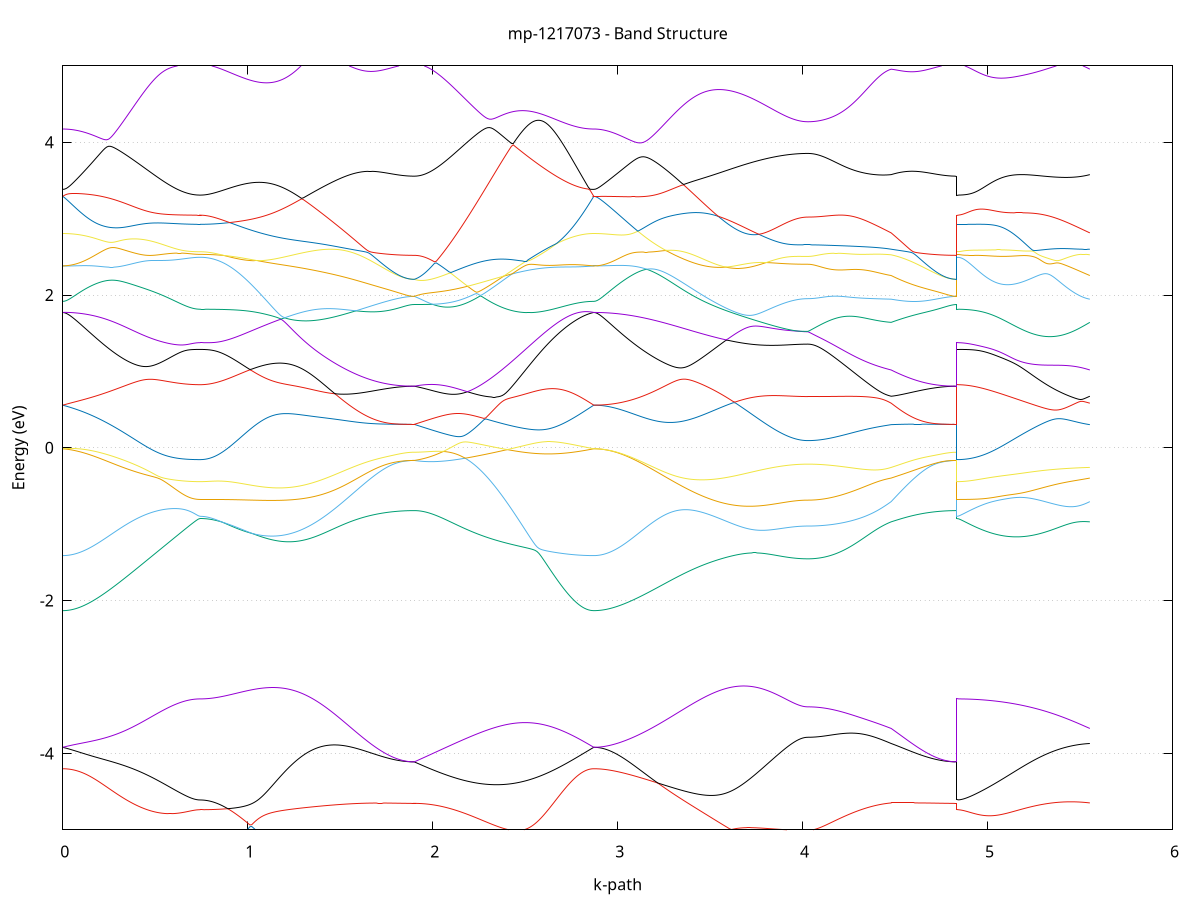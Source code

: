 set title 'mp-1217073 - Band Structure'
set xlabel 'k-path'
set ylabel 'Energy (eV)'
set grid y
set yrange [-5:5]
set terminal png size 800,600
set output 'mp-1217073_bands_gnuplot.png'
plot '-' using 1:2 with lines notitle, '-' using 1:2 with lines notitle, '-' using 1:2 with lines notitle, '-' using 1:2 with lines notitle, '-' using 1:2 with lines notitle, '-' using 1:2 with lines notitle, '-' using 1:2 with lines notitle, '-' using 1:2 with lines notitle, '-' using 1:2 with lines notitle, '-' using 1:2 with lines notitle, '-' using 1:2 with lines notitle, '-' using 1:2 with lines notitle, '-' using 1:2 with lines notitle, '-' using 1:2 with lines notitle, '-' using 1:2 with lines notitle, '-' using 1:2 with lines notitle, '-' using 1:2 with lines notitle, '-' using 1:2 with lines notitle, '-' using 1:2 with lines notitle, '-' using 1:2 with lines notitle, '-' using 1:2 with lines notitle, '-' using 1:2 with lines notitle, '-' using 1:2 with lines notitle, '-' using 1:2 with lines notitle, '-' using 1:2 with lines notitle, '-' using 1:2 with lines notitle, '-' using 1:2 with lines notitle, '-' using 1:2 with lines notitle, '-' using 1:2 with lines notitle, '-' using 1:2 with lines notitle, '-' using 1:2 with lines notitle, '-' using 1:2 with lines notitle, '-' using 1:2 with lines notitle, '-' using 1:2 with lines notitle, '-' using 1:2 with lines notitle, '-' using 1:2 with lines notitle, '-' using 1:2 with lines notitle, '-' using 1:2 with lines notitle, '-' using 1:2 with lines notitle, '-' using 1:2 with lines notitle, '-' using 1:2 with lines notitle, '-' using 1:2 with lines notitle, '-' using 1:2 with lines notitle, '-' using 1:2 with lines notitle, '-' using 1:2 with lines notitle, '-' using 1:2 with lines notitle, '-' using 1:2 with lines notitle, '-' using 1:2 with lines notitle
0.000000 -33.354381
0.009902 -33.355181
0.019804 -33.356081
0.029707 -33.356881
0.039609 -33.357781
0.049511 -33.358581
0.059413 -33.359481
0.069315 -33.360281
0.079218 -33.361181
0.089120 -33.361981
0.099022 -33.362881
0.108924 -33.363681
0.118826 -33.364481
0.128729 -33.365381
0.138631 -33.366181
0.148533 -33.367081
0.158435 -33.367881
0.168337 -33.368681
0.178240 -33.369481
0.188142 -33.370381
0.198044 -33.371181
0.207946 -33.371981
0.217848 -33.372781
0.227751 -33.373581
0.237653 -33.374381
0.247555 -33.375181
0.257457 -33.375881
0.267359 -33.376681
0.277262 -33.377481
0.287164 -33.378181
0.297066 -33.378981
0.306968 -33.379681
0.316870 -33.380381
0.326772 -33.381181
0.336675 -33.381881
0.346577 -33.382581
0.356479 -33.383181
0.366381 -33.383881
0.376283 -33.384581
0.386186 -33.385181
0.396088 -33.385881
0.405990 -33.386481
0.415892 -33.387081
0.425794 -33.387681
0.435697 -33.388281
0.445599 -33.388781
0.455501 -33.389381
0.465403 -33.389881
0.475305 -33.390381
0.485208 -33.390981
0.495110 -33.391381
0.505012 -33.391881
0.514914 -33.392381
0.524816 -33.392781
0.534719 -33.393181
0.544621 -33.393581
0.554523 -33.393981
0.564425 -33.394381
0.574327 -33.394681
0.584230 -33.395081
0.594132 -33.395381
0.604034 -33.395681
0.613936 -33.395881
0.623838 -33.396181
0.633741 -33.396381
0.643643 -33.396581
0.653545 -33.396781
0.663447 -33.396981
0.673349 -33.397181
0.683252 -33.397281
0.693154 -33.397381
0.703056 -33.397481
0.712958 -33.397581
0.722860 -33.397581
0.732763 -33.397581
0.742665 -33.397681
0.742665 -33.397681
0.752630 -33.397681
0.762595 -33.397681
0.772560 -33.397781
0.782525 -33.397881
0.792490 -33.397981
0.802455 -33.398081
0.812420 -33.398281
0.822385 -33.398381
0.832349 -33.398681
0.842314 -33.398881
0.852279 -33.399081
0.862244 -33.399381
0.872209 -33.399681
0.882174 -33.400081
0.892139 -33.400381
0.902104 -33.400781
0.912069 -33.401181
0.922034 -33.401581
0.931999 -33.401981
0.941964 -33.402481
0.951929 -33.402981
0.961894 -33.403481
0.971859 -33.403981
0.981824 -33.404481
0.991789 -33.405081
1.001754 -33.405681
1.011719 -33.406281
1.021684 -33.406881
1.031649 -33.407581
1.041614 -33.408181
1.051579 -33.408881
1.061544 -33.409581
1.071509 -33.410281
1.081474 -33.410981
1.091439 -33.411781
1.101404 -33.412481
1.111369 -33.413281
1.121334 -33.414081
1.131299 -33.414881
1.141264 -33.415681
1.151229 -33.416481
1.161194 -33.417281
1.171158 -33.418181
1.181123 -33.418981
1.191088 -33.419881
1.201053 -33.420781
1.211018 -33.421681
1.220983 -33.422581
1.230948 -33.423481
1.240913 -33.424381
1.250878 -33.425281
1.260843 -33.426181
1.270808 -33.427081
1.280773 -33.427981
1.290738 -33.428881
1.300703 -33.429881
1.310668 -33.430781
1.320633 -33.431681
1.330598 -33.432681
1.340563 -33.433581
1.350528 -33.434481
1.360493 -33.435381
1.370458 -33.436381
1.380423 -33.437281
1.390388 -33.438181
1.400353 -33.439081
1.410318 -33.439981
1.420283 -33.440881
1.430248 -33.441781
1.440213 -33.442681
1.450178 -33.443581
1.460143 -33.444381
1.470108 -33.445281
1.480073 -33.446181
1.490038 -33.446981
1.490038 -33.446981
1.499813 -33.447781
1.509588 -33.448581
1.519363 -33.449381
1.529138 -33.450181
1.538913 -33.450881
1.548688 -33.451681
1.558464 -33.452381
1.568239 -33.453081
1.578014 -33.453781
1.587789 -33.454481
1.597564 -33.455181
1.607339 -33.455781
1.617114 -33.456481
1.626890 -33.457081
1.636665 -33.457681
1.646440 -33.458281
1.656215 -33.458781
1.665990 -33.459381
1.675765 -33.459881
1.685540 -33.460381
1.695316 -33.460881
1.705091 -33.461381
1.714866 -33.461781
1.724641 -33.462181
1.734416 -33.462681
1.744191 -33.462981
1.753966 -33.463381
1.763742 -33.463681
1.773517 -33.463981
1.783292 -33.464281
1.793067 -33.464581
1.802842 -33.464881
1.812617 -33.465081
1.822392 -33.465281
1.832168 -33.465481
1.841943 -33.465581
1.851718 -33.465681
1.861493 -33.465881
1.871268 -33.465881
1.881043 -33.465981
1.890818 -33.465981
1.900593 -33.465981
1.900593 -33.465981
1.910495 -33.465981
1.920396 -33.465881
1.930298 -33.465681
1.940199 -33.465281
1.950101 -33.464881
1.960002 -33.464381
1.969904 -33.463881
1.979805 -33.463181
1.989706 -33.462481
1.999608 -33.461681
2.009509 -33.460681
2.019411 -33.459781
2.029312 -33.458681
2.039214 -33.457481
2.049115 -33.456281
2.059016 -33.454981
2.068918 -33.453581
2.078819 -33.452081
2.088721 -33.450581
2.098622 -33.448981
2.108524 -33.447281
2.118425 -33.445481
2.128327 -33.443681
2.138228 -33.441781
2.148129 -33.439881
2.158031 -33.437881
2.167932 -33.435781
2.177834 -33.433681
2.187735 -33.431481
2.197637 -33.429281
2.207538 -33.426881
2.217439 -33.424581
2.227341 -33.422181
2.237242 -33.419781
2.247144 -33.417281
2.257045 -33.414781
2.266947 -33.412181
2.276848 -33.409581
2.286749 -33.406981
2.296651 -33.404381
2.306552 -33.401681
2.316454 -33.398981
2.326355 -33.396281
2.336257 -33.393481
2.346158 -33.390781
2.356060 -33.387981
2.365961 -33.385181
2.375862 -33.382481
2.385764 -33.379881
2.395665 -33.380981
2.405567 -33.381981
2.415468 -33.382981
2.425370 -33.383881
2.435271 -33.384681
2.445172 -33.385481
2.455074 -33.386181
2.464975 -33.386781
2.474877 -33.387381
2.484778 -33.387781
2.494680 -33.388281
2.504581 -33.388581
2.514482 -33.388881
2.524384 -33.389081
2.534285 -33.389181
2.544187 -33.389281
2.554088 -33.389281
2.563990 -33.389181
2.573891 -33.388981
2.583793 -33.388781
2.593694 -33.388481
2.603595 -33.388181
2.613497 -33.387681
2.623398 -33.387181
2.633300 -33.386581
2.643201 -33.385981
2.653103 -33.385281
2.663004 -33.384481
2.672905 -33.383581
2.682807 -33.382681
2.692708 -33.381681
2.702610 -33.380681
2.712511 -33.379581
2.722413 -33.378381
2.732314 -33.377181
2.742215 -33.375881
2.752117 -33.374481
2.762018 -33.373081
2.771920 -33.371681
2.781821 -33.370081
2.791723 -33.368581
2.801624 -33.366981
2.811526 -33.365281
2.821427 -33.363581
2.831328 -33.361781
2.841230 -33.359981
2.851131 -33.358181
2.861033 -33.356281
2.870934 -33.354381
2.870934 -33.354381
2.880858 -33.354381
2.890781 -33.354381
2.900704 -33.354381
2.910628 -33.354481
2.920551 -33.354481
2.930475 -33.354581
2.940398 -33.354681
2.950322 -33.354681
2.960245 -33.354781
2.970169 -33.354981
2.980092 -33.355081
2.990015 -33.355181
2.999939 -33.355381
3.009862 -33.355481
3.019786 -33.355681
3.029709 -33.355781
3.039633 -33.355981
3.049556 -33.356181
3.059480 -33.356381
3.069403 -33.356681
3.079326 -33.356881
3.089250 -33.357081
3.099173 -33.357381
3.109097 -33.357581
3.119020 -33.357881
3.128944 -33.358181
3.138867 -33.358481
3.148791 -33.358781
3.158714 -33.359081
3.168637 -33.359381
3.178561 -33.359681
3.188484 -33.360081
3.198408 -33.360381
3.208331 -33.360781
3.218255 -33.361081
3.228178 -33.361481
3.238102 -33.361881
3.248025 -33.362281
3.257949 -33.362681
3.267872 -33.363081
3.277795 -33.363481
3.287719 -33.363881
3.297642 -33.364281
3.307566 -33.364681
3.317489 -33.365081
3.327413 -33.365581
3.337336 -33.365981
3.347260 -33.366381
3.357183 -33.366881
3.367106 -33.367281
3.377030 -33.367781
3.386953 -33.368181
3.396877 -33.368681
3.406800 -33.369181
3.416724 -33.369581
3.426647 -33.370081
3.436571 -33.370481
3.446494 -33.370981
3.456417 -33.371381
3.466341 -33.371881
3.476264 -33.372381
3.486188 -33.372781
3.496111 -33.373281
3.506035 -33.373681
3.515958 -33.374181
3.525882 -33.374581
3.535805 -33.375081
3.545728 -33.375481
3.555652 -33.375981
3.565575 -33.376381
3.575499 -33.376781
3.585422 -33.377281
3.595346 -33.377681
3.605269 -33.378081
3.615193 -33.378481
3.625116 -33.378881
3.635039 -33.379281
3.644963 -33.379681
3.654886 -33.380081
3.664810 -33.380481
3.674733 -33.380881
3.684657 -33.381281
3.694580 -33.381581
3.704504 -33.381981
3.714427 -33.382281
3.724350 -33.382681
3.734274 -33.382981
3.744197 -33.383281
3.754121 -33.383581
3.764044 -33.383881
3.773968 -33.384181
3.783891 -33.384481
3.793815 -33.384781
3.803738 -33.384981
3.813661 -33.385281
3.823585 -33.385481
3.823585 -33.385481
3.833360 -33.385781
3.843135 -33.385981
3.852910 -33.386181
3.862685 -33.386381
3.872461 -33.386581
3.882236 -33.386781
3.892011 -33.386981
3.901786 -33.387081
3.911561 -33.387281
3.921336 -33.387381
3.931111 -33.387481
3.940887 -33.387581
3.950662 -33.387781
3.960437 -33.388181
3.970212 -33.388581
3.979987 -33.388881
3.989762 -33.389081
3.999537 -33.389281
4.009313 -33.389381
4.019088 -33.389481
4.028863 -33.389481
4.028863 -33.389481
4.038647 -33.390481
4.048432 -33.392081
4.058216 -33.393681
4.068000 -33.395481
4.077785 -33.397181
4.087569 -33.398981
4.097354 -33.400781
4.107138 -33.402581
4.116922 -33.404381
4.126707 -33.406181
4.136491 -33.407981
4.146275 -33.409781
4.156060 -33.411481
4.165844 -33.413281
4.175629 -33.414981
4.185413 -33.416681
4.195197 -33.418381
4.204982 -33.419981
4.214766 -33.421581
4.224551 -33.423181
4.234335 -33.424781
4.244119 -33.426281
4.253904 -33.427781
4.263688 -33.429281
4.273472 -33.430681
4.283257 -33.432081
4.293041 -33.433381
4.302826 -33.434781
4.312610 -33.435981
4.322394 -33.437281
4.332179 -33.438481
4.341963 -33.439681
4.351748 -33.440781
4.361532 -33.441881
4.371316 -33.442881
4.381101 -33.443881
4.390885 -33.444881
4.400669 -33.445781
4.410454 -33.446581
4.420238 -33.447481
4.430023 -33.448181
4.439807 -33.448981
4.449591 -33.449681
4.459376 -33.450281
4.469160 -33.450881
4.478945 -33.451381
4.478945 -33.451381
4.488821 -33.452181
4.498697 -33.452881
4.508574 -33.453581
4.518450 -33.454281
4.528327 -33.454981
4.538203 -33.455581
4.548080 -33.456281
4.557956 -33.456881
4.567832 -33.457481
4.577709 -33.458081
4.587585 -33.458681
4.597462 -33.459281
4.607338 -33.459781
4.617215 -33.460281
4.627091 -33.460781
4.636968 -33.461281
4.646844 -33.461681
4.656720 -33.462181
4.666597 -33.462581
4.676473 -33.462981
4.686350 -33.463281
4.696226 -33.463681
4.706103 -33.463981
4.715979 -33.464281
4.725856 -33.464581
4.735732 -33.464781
4.745608 -33.465081
4.755485 -33.465281
4.765361 -33.465481
4.775238 -33.465581
4.785114 -33.465681
4.794991 -33.465781
4.804867 -33.465881
4.814743 -33.465981
4.824620 -33.465981
4.834496 -33.465981
4.834496 -33.397681
4.844477 -33.397581
4.854458 -33.397481
4.864439 -33.397381
4.874420 -33.397181
4.884401 -33.396881
4.894382 -33.396481
4.904363 -33.396081
4.914344 -33.395681
4.924325 -33.395181
4.934306 -33.394581
4.944287 -33.393881
4.954268 -33.393181
4.964249 -33.392481
4.974230 -33.391681
4.984211 -33.390781
4.994192 -33.389881
5.004173 -33.388881
5.014154 -33.387881
5.024134 -33.386781
5.034115 -33.385681
5.044096 -33.384481
5.054077 -33.383281
5.064058 -33.381981
5.074039 -33.380681
5.084020 -33.379381
5.094001 -33.378181
5.103982 -33.377581
5.113963 -33.378581
5.123944 -33.380781
5.133925 -33.383181
5.143906 -33.385581
5.153887 -33.388081
5.163868 -33.390481
5.173849 -33.392981
5.183830 -33.395381
5.193811 -33.397781
5.203792 -33.400181
5.213773 -33.402481
5.223754 -33.404781
5.233734 -33.407081
5.243715 -33.409281
5.253696 -33.411481
5.263677 -33.413581
5.273658 -33.415681
5.283639 -33.417781
5.293620 -33.419781
5.303601 -33.421681
5.313582 -33.423681
5.323563 -33.425481
5.333544 -33.427281
5.343525 -33.429081
5.353506 -33.430781
5.363487 -33.432381
5.373468 -33.433981
5.383449 -33.435481
5.393430 -33.436981
5.403411 -33.438381
5.413392 -33.439781
5.423373 -33.440981
5.433354 -33.442181
5.443335 -33.443381
5.453315 -33.444481
5.463296 -33.445481
5.473277 -33.446381
5.483258 -33.447281
5.493239 -33.448081
5.503220 -33.448781
5.513201 -33.449481
5.523182 -33.450081
5.533163 -33.450581
5.543144 -33.450981
5.553125 -33.451381
e
0.000000 -33.354381
0.009902 -33.353481
0.019804 -33.352681
0.029707 -33.351881
0.039609 -33.350981
0.049511 -33.350181
0.059413 -33.349381
0.069315 -33.348481
0.079218 -33.347681
0.089120 -33.346881
0.099022 -33.346081
0.108924 -33.345281
0.118826 -33.344481
0.128729 -33.343681
0.138631 -33.342981
0.148533 -33.342181
0.158435 -33.341381
0.168337 -33.340681
0.178240 -33.339981
0.188142 -33.339281
0.198044 -33.338581
0.207946 -33.337881
0.217848 -33.337181
0.227751 -33.336581
0.237653 -33.335981
0.247555 -33.335481
0.257457 -33.334981
0.267359 -33.334581
0.277262 -33.334181
0.287164 -33.333981
0.297066 -33.333881
0.306968 -33.333881
0.316870 -33.333981
0.326772 -33.334281
0.336675 -33.334581
0.346577 -33.334981
0.356479 -33.335481
0.366381 -33.336081
0.376283 -33.336581
0.386186 -33.337181
0.396088 -33.337781
0.405990 -33.338381
0.415892 -33.339081
0.425794 -33.339681
0.435697 -33.340281
0.445599 -33.340881
0.455501 -33.341481
0.465403 -33.342081
0.475305 -33.342681
0.485208 -33.343281
0.495110 -33.343781
0.505012 -33.344381
0.514914 -33.344881
0.524816 -33.345381
0.534719 -33.345881
0.544621 -33.346381
0.554523 -33.346781
0.564425 -33.347281
0.574327 -33.347681
0.584230 -33.348081
0.594132 -33.348481
0.604034 -33.348781
0.613936 -33.349181
0.623838 -33.349481
0.633741 -33.349781
0.643643 -33.349981
0.653545 -33.350281
0.663447 -33.350481
0.673349 -33.350681
0.683252 -33.350781
0.693154 -33.350981
0.703056 -33.351081
0.712958 -33.351181
0.722860 -33.351181
0.732763 -33.351281
0.742665 -33.351281
0.742665 -33.351281
0.752630 -33.351181
0.762595 -33.351081
0.772560 -33.350881
0.782525 -33.350581
0.792490 -33.350181
0.802455 -33.349681
0.812420 -33.349181
0.822385 -33.348481
0.832349 -33.347781
0.842314 -33.346981
0.852279 -33.346181
0.862244 -33.345181
0.872209 -33.344181
0.882174 -33.343081
0.892139 -33.341981
0.902104 -33.340781
0.912069 -33.339481
0.922034 -33.338181
0.931999 -33.336781
0.941964 -33.335381
0.951929 -33.333981
0.961894 -33.332581
0.971859 -33.331181
0.981824 -33.329781
0.991789 -33.328381
1.001754 -33.327081
1.011719 -33.325881
1.021684 -33.324781
1.031649 -33.323881
1.041614 -33.323081
1.051579 -33.322481
1.061544 -33.322081
1.071509 -33.321881
1.081474 -33.321981
1.091439 -33.322181
1.101404 -33.322681
1.111369 -33.323181
1.121334 -33.323981
1.131299 -33.324781
1.141264 -33.325781
1.151229 -33.326781
1.161194 -33.327881
1.171158 -33.328981
1.181123 -33.330181
1.191088 -33.331281
1.201053 -33.332481
1.211018 -33.333681
1.220983 -33.334881
1.230948 -33.335981
1.240913 -33.337181
1.250878 -33.338281
1.260843 -33.339381
1.270808 -33.340381
1.280773 -33.341481
1.290738 -33.342481
1.300703 -33.343381
1.310668 -33.344381
1.320633 -33.345181
1.330598 -33.346081
1.340563 -33.346881
1.350528 -33.347581
1.360493 -33.348281
1.370458 -33.348981
1.380423 -33.349581
1.390388 -33.350081
1.400353 -33.350581
1.410318 -33.350981
1.420283 -33.351381
1.430248 -33.351781
1.440213 -33.351981
1.450178 -33.352281
1.460143 -33.352381
1.470108 -33.352481
1.480073 -33.352581
1.490038 -33.352581
1.490038 -33.352581
1.499813 -33.352481
1.509588 -33.352381
1.519363 -33.352281
1.529138 -33.351981
1.538913 -33.351781
1.548688 -33.351381
1.558464 -33.350981
1.568239 -33.350581
1.578014 -33.350081
1.587789 -33.349581
1.597564 -33.348981
1.607339 -33.348281
1.617114 -33.347581
1.626890 -33.346881
1.636665 -33.346081
1.646440 -33.345281
1.656215 -33.344381
1.665990 -33.343481
1.675765 -33.342581
1.685540 -33.341581
1.695316 -33.340481
1.705091 -33.339481
1.714866 -33.338381
1.724641 -33.337281
1.734416 -33.336081
1.744191 -33.334981
1.753966 -33.333781
1.763742 -33.332581
1.773517 -33.331381
1.783292 -33.330281
1.793067 -33.329081
1.802842 -33.327981
1.812617 -33.326881
1.822392 -33.325881
1.832168 -33.324881
1.841943 -33.323981
1.851718 -33.323181
1.861493 -33.322481
1.871268 -33.321981
1.881043 -33.321581
1.890818 -33.321281
1.900593 -33.321281
1.900593 -33.321281
1.910495 -33.321281
1.920396 -33.321181
1.930298 -33.321181
1.940199 -33.321181
1.950101 -33.321181
1.960002 -33.321181
1.969904 -33.321081
1.979805 -33.321081
1.989706 -33.320981
1.999608 -33.320981
2.009509 -33.320881
2.019411 -33.320781
2.029312 -33.320781
2.039214 -33.320681
2.049115 -33.320581
2.059016 -33.320481
2.068918 -33.320581
2.078819 -33.322781
2.088721 -33.325081
2.098622 -33.327281
2.108524 -33.329481
2.118425 -33.331681
2.128327 -33.333881
2.138228 -33.336081
2.148129 -33.338281
2.158031 -33.340381
2.167932 -33.342581
2.177834 -33.344681
2.187735 -33.346781
2.197637 -33.348781
2.207538 -33.350781
2.217439 -33.352781
2.227341 -33.354781
2.237242 -33.356681
2.247144 -33.358581
2.257045 -33.360381
2.266947 -33.362181
2.276848 -33.363981
2.286749 -33.365681
2.296651 -33.367381
2.306552 -33.368981
2.316454 -33.370481
2.326355 -33.371981
2.336257 -33.373481
2.346158 -33.374881
2.356060 -33.376181
2.365961 -33.377481
2.375862 -33.378681
2.385764 -33.379681
2.395665 -33.376881
2.405567 -33.374081
2.415468 -33.371281
2.425370 -33.368581
2.435271 -33.365781
2.445172 -33.362981
2.455074 -33.360281
2.464975 -33.357581
2.474877 -33.354881
2.484778 -33.352281
2.494680 -33.349581
2.504581 -33.346981
2.514482 -33.344481
2.524384 -33.341881
2.534285 -33.339381
2.544187 -33.336981
2.554088 -33.334581
2.563990 -33.332181
2.573891 -33.329881
2.583793 -33.327581
2.593694 -33.325381
2.603595 -33.323281
2.613497 -33.321181
2.623398 -33.319181
2.633300 -33.317281
2.643201 -33.315381
2.653103 -33.313581
2.663004 -33.311881
2.672905 -33.311581
2.682807 -33.313781
2.692708 -33.315981
2.702610 -33.318181
2.712511 -33.320381
2.722413 -33.322581
2.732314 -33.324781
2.742215 -33.326981
2.752117 -33.329181
2.762018 -33.331381
2.771920 -33.333581
2.781821 -33.335781
2.791723 -33.337881
2.801624 -33.340081
2.811526 -33.342181
2.821427 -33.344281
2.831328 -33.346381
2.841230 -33.348381
2.851131 -33.350381
2.861033 -33.352381
2.870934 -33.354381
2.870934 -33.354381
2.880858 -33.354381
2.890781 -33.354381
2.900704 -33.354381
2.910628 -33.354481
2.920551 -33.354481
2.930475 -33.354581
2.940398 -33.354581
2.950322 -33.354681
2.960245 -33.354781
2.970169 -33.354881
2.980092 -33.354981
2.990015 -33.355081
2.999939 -33.355181
3.009862 -33.355381
3.019786 -33.355481
3.029709 -33.355681
3.039633 -33.355781
3.049556 -33.355981
3.059480 -33.356181
3.069403 -33.356381
3.079326 -33.356581
3.089250 -33.356781
3.099173 -33.356981
3.109097 -33.357181
3.119020 -33.357381
3.128944 -33.357681
3.138867 -33.357881
3.148791 -33.358181
3.158714 -33.358381
3.168637 -33.358681
3.178561 -33.358881
3.188484 -33.359181
3.198408 -33.359481
3.208331 -33.359781
3.218255 -33.360081
3.228178 -33.360381
3.238102 -33.360681
3.248025 -33.360981
3.257949 -33.361281
3.267872 -33.361581
3.277795 -33.361881
3.287719 -33.362181
3.297642 -33.362581
3.307566 -33.362881
3.317489 -33.363181
3.327413 -33.363581
3.337336 -33.363881
3.347260 -33.364181
3.357183 -33.364581
3.367106 -33.364881
3.377030 -33.365281
3.386953 -33.365581
3.396877 -33.365981
3.406800 -33.366281
3.416724 -33.366681
3.426647 -33.366981
3.436571 -33.367381
3.446494 -33.367681
3.456417 -33.368081
3.466341 -33.368381
3.476264 -33.368781
3.486188 -33.369181
3.496111 -33.369481
3.506035 -33.369881
3.515958 -33.370181
3.525882 -33.370581
3.535805 -33.370881
3.545728 -33.371281
3.555652 -33.371681
3.565575 -33.371981
3.575499 -33.372381
3.585422 -33.372681
3.595346 -33.373081
3.605269 -33.373381
3.615193 -33.373781
3.625116 -33.374181
3.635039 -33.374481
3.644963 -33.374881
3.654886 -33.375181
3.664810 -33.375581
3.674733 -33.375881
3.684657 -33.376281
3.694580 -33.376581
3.704504 -33.376981
3.714427 -33.377281
3.724350 -33.377681
3.734274 -33.378081
3.744197 -33.378381
3.754121 -33.378781
3.764044 -33.379181
3.773968 -33.379581
3.783891 -33.379981
3.793815 -33.380381
3.803738 -33.380781
3.813661 -33.381181
3.823585 -33.381581
3.823585 -33.381581
3.833360 -33.382081
3.843135 -33.382481
3.852910 -33.382981
3.862685 -33.383481
3.872461 -33.383981
3.882236 -33.384481
3.892011 -33.384981
3.901786 -33.385481
3.911561 -33.385981
3.921336 -33.386481
3.931111 -33.386981
3.940887 -33.387381
3.950662 -33.387681
3.960437 -33.387781
3.970212 -33.387881
3.979987 -33.387881
3.989762 -33.387981
3.999537 -33.387981
4.009313 -33.388081
4.019088 -33.388081
4.028863 -33.388081
4.028863 -33.388081
4.038647 -33.387181
4.048432 -33.385981
4.058216 -33.384881
4.068000 -33.383881
4.077785 -33.383081
4.087569 -33.382381
4.097354 -33.381781
4.107138 -33.381281
4.116922 -33.380781
4.126707 -33.380281
4.136491 -33.379881
4.146275 -33.379481
4.156060 -33.379081
4.165844 -33.378681
4.175629 -33.378181
4.185413 -33.377781
4.195197 -33.377281
4.204982 -33.376881
4.214766 -33.376381
4.224551 -33.375881
4.234335 -33.375381
4.244119 -33.374781
4.253904 -33.374281
4.263688 -33.373681
4.273472 -33.373081
4.283257 -33.372481
4.293041 -33.371881
4.302826 -33.371181
4.312610 -33.370581
4.322394 -33.369881
4.332179 -33.369181
4.341963 -33.368481
4.351748 -33.367781
4.361532 -33.366981
4.371316 -33.366281
4.381101 -33.365481
4.390885 -33.364681
4.400669 -33.363881
4.410454 -33.363081
4.420238 -33.362281
4.430023 -33.361481
4.439807 -33.360681
4.449591 -33.359781
4.459376 -33.358981
4.469160 -33.358181
4.478945 -33.357281
4.478945 -33.357281
4.488821 -33.356381
4.498697 -33.355381
4.508574 -33.354381
4.518450 -33.353381
4.528327 -33.352381
4.538203 -33.351281
4.548080 -33.350281
4.557956 -33.349181
4.567832 -33.348081
4.577709 -33.346981
4.587585 -33.345881
4.597462 -33.344781
4.607338 -33.343581
4.617215 -33.342481
4.627091 -33.341281
4.636968 -33.340081
4.646844 -33.338881
4.656720 -33.337681
4.666597 -33.336481
4.676473 -33.335281
4.686350 -33.334081
4.696226 -33.332881
4.706103 -33.331681
4.715979 -33.330481
4.725856 -33.329281
4.735732 -33.328081
4.745608 -33.326981
4.755485 -33.325981
4.765361 -33.324981
4.775238 -33.324081
4.785114 -33.323281
4.794991 -33.322581
4.804867 -33.321981
4.814743 -33.321581
4.824620 -33.321281
4.834496 -33.321281
4.834496 -33.351281
4.844477 -33.351281
4.854458 -33.351281
4.864439 -33.351281
4.874420 -33.351381
4.884401 -33.351381
4.894382 -33.351381
4.904363 -33.351481
4.914344 -33.351581
4.924325 -33.351681
4.934306 -33.351781
4.944287 -33.351881
4.954268 -33.351981
4.964249 -33.352081
4.974230 -33.352281
4.984211 -33.352481
4.994192 -33.352781
5.004173 -33.353281
5.014154 -33.354081
5.024134 -33.355481
5.034115 -33.357481
5.044096 -33.359781
5.054077 -33.362281
5.064058 -33.364781
5.074039 -33.367281
5.084020 -33.369681
5.094001 -33.372081
5.103982 -33.373781
5.113963 -33.373781
5.123944 -33.372581
5.133925 -33.371181
5.143906 -33.369581
5.153887 -33.367981
5.163868 -33.366281
5.173849 -33.364581
5.183830 -33.362881
5.193811 -33.361181
5.203792 -33.359581
5.213773 -33.358181
5.223754 -33.357181
5.233734 -33.356781
5.243715 -33.356681
5.253696 -33.356681
5.263677 -33.356781
5.273658 -33.356881
5.283639 -33.356981
5.293620 -33.357081
5.303601 -33.357281
5.313582 -33.357381
5.323563 -33.357481
5.333544 -33.357581
5.343525 -33.357681
5.353506 -33.357781
5.363487 -33.357881
5.373468 -33.357881
5.383449 -33.357981
5.393430 -33.358081
5.403411 -33.358081
5.413392 -33.358181
5.423373 -33.358181
5.433354 -33.358181
5.443335 -33.358181
5.453315 -33.358181
5.463296 -33.358181
5.473277 -33.358081
5.483258 -33.358081
5.493239 -33.357981
5.503220 -33.357881
5.513201 -33.357781
5.523182 -33.357681
5.533163 -33.357581
5.543144 -33.357481
5.553125 -33.357281
e
0.000000 -33.299681
0.009902 -33.299781
0.019804 -33.299981
0.029707 -33.300481
0.039609 -33.300981
0.049511 -33.301681
0.059413 -33.302481
0.069315 -33.303381
0.079218 -33.304381
0.089120 -33.305381
0.099022 -33.306481
0.108924 -33.307481
0.118826 -33.308681
0.128729 -33.309781
0.138631 -33.310881
0.148533 -33.311981
0.158435 -33.313081
0.168337 -33.314181
0.178240 -33.315281
0.188142 -33.316381
0.198044 -33.317381
0.207946 -33.318381
0.217848 -33.319281
0.227751 -33.320181
0.237653 -33.321081
0.247555 -33.321881
0.257457 -33.322581
0.267359 -33.323281
0.277262 -33.323781
0.287164 -33.324181
0.297066 -33.324481
0.306968 -33.324681
0.316870 -33.324781
0.326772 -33.324681
0.336675 -33.324481
0.346577 -33.324181
0.356479 -33.323881
0.366381 -33.323481
0.376283 -33.323081
0.386186 -33.322681
0.396088 -33.322181
0.405990 -33.321781
0.415892 -33.321281
0.425794 -33.320781
0.435697 -33.320381
0.445599 -33.319881
0.455501 -33.319381
0.465403 -33.318881
0.475305 -33.318481
0.485208 -33.317981
0.495110 -33.317481
0.505012 -33.316981
0.514914 -33.316581
0.524816 -33.316081
0.534719 -33.315581
0.544621 -33.315081
0.554523 -33.314681
0.564425 -33.314181
0.574327 -33.313681
0.584230 -33.313281
0.594132 -33.312781
0.604034 -33.312281
0.613936 -33.311881
0.623838 -33.311381
0.633741 -33.310981
0.643643 -33.310481
0.653545 -33.310081
0.663447 -33.309681
0.673349 -33.309181
0.683252 -33.308781
0.693154 -33.308381
0.703056 -33.307981
0.712958 -33.307581
0.722860 -33.307181
0.732763 -33.306781
0.742665 -33.306581
0.742665 -33.306581
0.752630 -33.306581
0.762595 -33.306581
0.772560 -33.306581
0.782525 -33.306481
0.792490 -33.306481
0.802455 -33.306481
0.812420 -33.306381
0.822385 -33.306381
0.832349 -33.306281
0.842314 -33.306181
0.852279 -33.306081
0.862244 -33.306081
0.872209 -33.305981
0.882174 -33.305881
0.892139 -33.305681
0.902104 -33.305581
0.912069 -33.305481
0.922034 -33.305381
0.931999 -33.305181
0.941964 -33.305081
0.951929 -33.304981
0.961894 -33.304781
0.971859 -33.304681
0.981824 -33.304481
0.991789 -33.304281
1.001754 -33.304181
1.011719 -33.303981
1.021684 -33.303781
1.031649 -33.303581
1.041614 -33.303481
1.051579 -33.303281
1.061544 -33.303081
1.071509 -33.302981
1.081474 -33.302781
1.091439 -33.302581
1.101404 -33.302481
1.111369 -33.302381
1.121334 -33.302181
1.131299 -33.302181
1.141264 -33.302081
1.151229 -33.302081
1.161194 -33.302081
1.171158 -33.302181
1.181123 -33.302381
1.191088 -33.302681
1.201053 -33.303081
1.211018 -33.303581
1.220983 -33.304181
1.230948 -33.304981
1.240913 -33.305681
1.250878 -33.306581
1.260843 -33.307381
1.270808 -33.308281
1.280773 -33.309181
1.290738 -33.310081
1.300703 -33.310881
1.310668 -33.311781
1.320633 -33.312581
1.330598 -33.313381
1.340563 -33.314081
1.350528 -33.314781
1.360493 -33.315481
1.370458 -33.316081
1.380423 -33.316581
1.390388 -33.317081
1.400353 -33.317581
1.410318 -33.317981
1.420283 -33.318381
1.430248 -33.318681
1.440213 -33.318981
1.450178 -33.319181
1.460143 -33.319281
1.470108 -33.319381
1.480073 -33.319481
1.490038 -33.319481
1.490038 -33.319481
1.499813 -33.319381
1.509588 -33.319281
1.519363 -33.319081
1.529138 -33.318881
1.538913 -33.318581
1.548688 -33.318181
1.558464 -33.317781
1.568239 -33.317381
1.578014 -33.316881
1.587789 -33.316281
1.597564 -33.315681
1.607339 -33.314981
1.617114 -33.314281
1.626890 -33.313581
1.636665 -33.312681
1.646440 -33.311881
1.656215 -33.310881
1.665990 -33.309981
1.675765 -33.308981
1.685540 -33.307881
1.695316 -33.306781
1.705091 -33.305581
1.714866 -33.304381
1.724641 -33.303181
1.734416 -33.301881
1.744191 -33.300581
1.753966 -33.299281
1.763742 -33.297881
1.773517 -33.296581
1.783292 -33.295181
1.793067 -33.293881
1.802842 -33.292581
1.812617 -33.291381
1.822392 -33.290181
1.832168 -33.289181
1.841943 -33.288381
1.851718 -33.287681
1.861493 -33.287181
1.871268 -33.286781
1.881043 -33.286581
1.890818 -33.286381
1.900593 -33.286381
1.900593 -33.286381
1.910495 -33.287981
1.920396 -33.289581
1.930298 -33.291381
1.940199 -33.293181
1.950101 -33.295081
1.960002 -33.296981
1.969904 -33.298981
1.979805 -33.301081
1.989706 -33.303181
1.999608 -33.305181
2.009509 -33.307381
2.019411 -33.309481
2.029312 -33.311681
2.039214 -33.313881
2.049115 -33.316081
2.059016 -33.318381
2.068918 -33.320381
2.078819 -33.320281
2.088721 -33.320181
2.098622 -33.319981
2.108524 -33.319881
2.118425 -33.319781
2.128327 -33.319581
2.138228 -33.319481
2.148129 -33.319281
2.158031 -33.319081
2.167932 -33.318981
2.177834 -33.318781
2.187735 -33.318581
2.197637 -33.318381
2.207538 -33.318181
2.217439 -33.317981
2.227341 -33.317681
2.237242 -33.317481
2.247144 -33.317281
2.257045 -33.316981
2.266947 -33.316781
2.276848 -33.316481
2.286749 -33.316281
2.296651 -33.315981
2.306552 -33.315681
2.316454 -33.315381
2.326355 -33.315081
2.336257 -33.314781
2.346158 -33.314481
2.356060 -33.314181
2.365961 -33.313881
2.375862 -33.313481
2.385764 -33.313181
2.395665 -33.312881
2.405567 -33.312481
2.415468 -33.312181
2.425370 -33.311781
2.435271 -33.311381
2.445172 -33.311081
2.455074 -33.310681
2.464975 -33.310281
2.474877 -33.309881
2.484778 -33.309581
2.494680 -33.309181
2.504581 -33.308781
2.514482 -33.308381
2.524384 -33.307981
2.534285 -33.307581
2.544187 -33.307281
2.554088 -33.306881
2.563990 -33.306481
2.573891 -33.306081
2.583793 -33.305681
2.593694 -33.305281
2.603595 -33.304981
2.613497 -33.304581
2.623398 -33.304181
2.633300 -33.303881
2.643201 -33.305181
2.653103 -33.307281
2.663004 -33.309481
2.672905 -33.310281
2.682807 -33.308681
2.692708 -33.307281
2.702610 -33.305881
2.712511 -33.304681
2.722413 -33.303681
2.732314 -33.302881
2.742215 -33.302181
2.752117 -33.301681
2.762018 -33.301281
2.771920 -33.300981
2.781821 -33.300681
2.791723 -33.300481
2.801624 -33.300281
2.811526 -33.300081
2.821427 -33.299981
2.831328 -33.299881
2.841230 -33.299781
2.851131 -33.299781
2.861033 -33.299681
2.870934 -33.299681
2.870934 -33.299681
2.880858 -33.299781
2.890781 -33.300081
2.900704 -33.300581
2.910628 -33.301281
2.920551 -33.302081
2.930475 -33.302981
2.940398 -33.304081
2.950322 -33.305181
2.960245 -33.306281
2.970169 -33.307581
2.980092 -33.308781
2.990015 -33.309981
2.999939 -33.311281
3.009862 -33.312581
3.019786 -33.313781
3.029709 -33.314981
3.039633 -33.316181
3.049556 -33.317381
3.059480 -33.318581
3.069403 -33.319681
3.079326 -33.320781
3.089250 -33.321781
3.099173 -33.322781
3.109097 -33.323781
3.119020 -33.324681
3.128944 -33.325581
3.138867 -33.326381
3.148791 -33.327181
3.158714 -33.327881
3.168637 -33.328581
3.178561 -33.329181
3.188484 -33.329781
3.198408 -33.330281
3.208331 -33.330781
3.218255 -33.331181
3.228178 -33.331581
3.238102 -33.331881
3.248025 -33.332181
3.257949 -33.332381
3.267872 -33.332481
3.277795 -33.332681
3.287719 -33.332681
3.297642 -33.332681
3.307566 -33.332681
3.317489 -33.332581
3.327413 -33.332381
3.337336 -33.332181
3.347260 -33.331981
3.357183 -33.331681
3.367106 -33.331281
3.377030 -33.330881
3.386953 -33.330481
3.396877 -33.329981
3.406800 -33.329481
3.416724 -33.328981
3.426647 -33.328381
3.436571 -33.327681
3.446494 -33.327081
3.456417 -33.326381
3.466341 -33.325681
3.476264 -33.324881
3.486188 -33.324181
3.496111 -33.323381
3.506035 -33.322681
3.515958 -33.321981
3.525882 -33.321281
3.535805 -33.320581
3.545728 -33.319981
3.555652 -33.319481
3.565575 -33.318981
3.575499 -33.318681
3.585422 -33.318581
3.595346 -33.318681
3.605269 -33.318981
3.615193 -33.319581
3.625116 -33.320481
3.635039 -33.321581
3.644963 -33.322981
3.654886 -33.324681
3.664810 -33.326481
3.674733 -33.328381
3.684657 -33.330381
3.694580 -33.332581
3.704504 -33.334681
3.714427 -33.336881
3.724350 -33.339081
3.734274 -33.341281
3.744197 -33.343481
3.754121 -33.345581
3.764044 -33.347681
3.773968 -33.349681
3.783891 -33.351681
3.793815 -33.353581
3.803738 -33.355381
3.813661 -33.357081
3.823585 -33.358681
3.823585 -33.358681
3.833360 -33.360181
3.843135 -33.361581
3.852910 -33.362981
3.862685 -33.364181
3.872461 -33.365281
3.882236 -33.366281
3.892011 -33.367281
3.901786 -33.368081
3.911561 -33.368881
3.921336 -33.369581
3.931111 -33.370181
3.940887 -33.370681
3.950662 -33.371081
3.960437 -33.371481
3.970212 -33.371781
3.979987 -33.372081
3.989762 -33.372281
3.999537 -33.372481
4.009313 -33.372581
4.019088 -33.372681
4.028863 -33.372681
4.028863 -33.372681
4.038647 -33.372481
4.048432 -33.372081
4.058216 -33.371481
4.068000 -33.370481
4.077785 -33.369381
4.087569 -33.367981
4.097354 -33.366481
4.107138 -33.364781
4.116922 -33.362981
4.126707 -33.361181
4.136491 -33.359281
4.146275 -33.357381
4.156060 -33.355381
4.165844 -33.353381
4.175629 -33.351381
4.185413 -33.349281
4.195197 -33.347281
4.204982 -33.345181
4.214766 -33.343181
4.224551 -33.341081
4.234335 -33.338981
4.244119 -33.336981
4.253904 -33.334881
4.263688 -33.332881
4.273472 -33.330781
4.283257 -33.328781
4.293041 -33.326781
4.302826 -33.324781
4.312610 -33.322881
4.322394 -33.320881
4.332179 -33.319081
4.341963 -33.317181
4.351748 -33.315381
4.361532 -33.313681
4.371316 -33.312181
4.381101 -33.310781
4.390885 -33.309781
4.400669 -33.309081
4.410454 -33.308881
4.420238 -33.308881
4.430023 -33.309181
4.439807 -33.309481
4.449591 -33.309981
4.459376 -33.310381
4.469160 -33.310781
4.478945 -33.311181
4.478945 -33.311181
4.488821 -33.311481
4.498697 -33.311681
4.508574 -33.311781
4.518450 -33.311781
4.528327 -33.311781
4.538203 -33.311581
4.548080 -33.311281
4.557956 -33.310981
4.567832 -33.310481
4.577709 -33.309981
4.587585 -33.309381
4.597462 -33.308681
4.607338 -33.307881
4.617215 -33.307081
4.627091 -33.306081
4.636968 -33.305081
4.646844 -33.304081
4.656720 -33.302981
4.666597 -33.301781
4.676473 -33.300581
4.686350 -33.299281
4.696226 -33.297981
4.706103 -33.296581
4.715979 -33.295281
4.725856 -33.293981
4.735732 -33.292681
4.745608 -33.291481
4.755485 -33.290281
4.765361 -33.289281
4.775238 -33.288381
4.785114 -33.287781
4.794991 -33.287181
4.804867 -33.286781
4.814743 -33.286581
4.824620 -33.286381
4.834496 -33.286381
4.834496 -33.306581
4.844477 -33.308581
4.854458 -33.310881
4.864439 -33.313181
4.874420 -33.315581
4.884401 -33.317881
4.894382 -33.320281
4.904363 -33.322781
4.914344 -33.325181
4.924325 -33.327681
4.934306 -33.330181
4.944287 -33.332681
4.954268 -33.335281
4.964249 -33.337781
4.974230 -33.340281
4.984211 -33.342781
4.994192 -33.345181
5.004173 -33.347481
5.014154 -33.349381
5.024134 -33.350781
5.034115 -33.351481
5.044096 -33.351981
5.054077 -33.352281
5.064058 -33.352581
5.074039 -33.352781
5.084020 -33.352981
5.094001 -33.353181
5.103982 -33.353381
5.113963 -33.353581
5.123944 -33.353681
5.133925 -33.353881
5.143906 -33.354081
5.153887 -33.354181
5.163868 -33.354381
5.173849 -33.354481
5.183830 -33.354581
5.193811 -33.354681
5.203792 -33.354581
5.213773 -33.354281
5.223754 -33.353481
5.233734 -33.352081
5.243715 -33.350381
5.253696 -33.348581
5.263677 -33.346681
5.273658 -33.344681
5.283639 -33.342581
5.293620 -33.340581
5.303601 -33.338481
5.313582 -33.336381
5.323563 -33.334281
5.333544 -33.332181
5.343525 -33.330081
5.353506 -33.327981
5.363487 -33.325781
5.373468 -33.323681
5.383449 -33.321581
5.393430 -33.319381
5.403411 -33.317281
5.413392 -33.315281
5.423373 -33.313281
5.433354 -33.311581
5.443335 -33.310681
5.453315 -33.310581
5.463296 -33.310581
5.473277 -33.310681
5.483258 -33.310781
5.493239 -33.310881
5.503220 -33.310981
5.513201 -33.311081
5.523182 -33.311081
5.533163 -33.311081
5.543144 -33.311181
5.553125 -33.311181
e
0.000000 -33.292481
0.009902 -33.292481
0.019804 -33.292481
0.029707 -33.292581
0.039609 -33.292581
0.049511 -33.292581
0.059413 -33.292681
0.069315 -33.292781
0.079218 -33.292781
0.089120 -33.292881
0.099022 -33.292981
0.108924 -33.293181
0.118826 -33.293281
0.128729 -33.293481
0.138631 -33.293681
0.148533 -33.293981
0.158435 -33.294281
0.168337 -33.294681
0.178240 -33.295181
0.188142 -33.295681
0.198044 -33.296281
0.207946 -33.296981
0.217848 -33.297781
0.227751 -33.298581
0.237653 -33.299381
0.247555 -33.300181
0.257457 -33.300881
0.267359 -33.301681
0.277262 -33.302381
0.287164 -33.302981
0.297066 -33.303581
0.306968 -33.304081
0.316870 -33.304581
0.326772 -33.304881
0.336675 -33.305281
0.346577 -33.305481
0.356479 -33.305681
0.366381 -33.305681
0.376283 -33.305681
0.386186 -33.305581
0.396088 -33.305481
0.405990 -33.305181
0.415892 -33.304881
0.425794 -33.304481
0.435697 -33.303981
0.445599 -33.303381
0.455501 -33.302781
0.465403 -33.302081
0.475305 -33.301281
0.485208 -33.300581
0.495110 -33.299881
0.505012 -33.299381
0.514914 -33.299281
0.524816 -33.299281
0.534719 -33.299481
0.544621 -33.299681
0.554523 -33.299981
0.564425 -33.300181
0.574327 -33.300481
0.584230 -33.300781
0.594132 -33.301081
0.604034 -33.301381
0.613936 -33.301681
0.623838 -33.301981
0.633741 -33.302381
0.643643 -33.302681
0.653545 -33.302981
0.663447 -33.303381
0.673349 -33.303681
0.683252 -33.304081
0.693154 -33.304381
0.703056 -33.304781
0.712958 -33.305181
0.722860 -33.305481
0.732763 -33.305881
0.742665 -33.306081
0.742665 -33.306081
0.752630 -33.306081
0.762595 -33.305981
0.772560 -33.305981
0.782525 -33.305981
0.792490 -33.305881
0.802455 -33.305881
0.812420 -33.305781
0.822385 -33.305681
0.832349 -33.305581
0.842314 -33.305481
0.852279 -33.305381
0.862244 -33.305281
0.872209 -33.305081
0.882174 -33.304981
0.892139 -33.304781
0.902104 -33.304581
0.912069 -33.304381
0.922034 -33.304181
0.931999 -33.303981
0.941964 -33.303681
0.951929 -33.303381
0.961894 -33.303081
0.971859 -33.302781
0.981824 -33.302481
0.991789 -33.302081
1.001754 -33.301681
1.011719 -33.301281
1.021684 -33.300881
1.031649 -33.300581
1.041614 -33.300281
1.051579 -33.300081
1.061544 -33.299981
1.071509 -33.299981
1.081474 -33.299981
1.091439 -33.299981
1.101404 -33.299981
1.111369 -33.299981
1.121334 -33.299881
1.131299 -33.299781
1.141264 -33.299681
1.151229 -33.299581
1.161194 -33.299381
1.171158 -33.299181
1.181123 -33.298981
1.191088 -33.298781
1.201053 -33.298481
1.211018 -33.298281
1.220983 -33.297981
1.230948 -33.297781
1.240913 -33.297481
1.250878 -33.297181
1.260843 -33.296881
1.270808 -33.296581
1.280773 -33.296281
1.290738 -33.295981
1.300703 -33.295681
1.310668 -33.295381
1.320633 -33.295081
1.330598 -33.294781
1.340563 -33.294481
1.350528 -33.294181
1.360493 -33.293881
1.370458 -33.293581
1.380423 -33.293281
1.390388 -33.292981
1.400353 -33.292681
1.410318 -33.292381
1.420283 -33.292081
1.430248 -33.291781
1.440213 -33.291481
1.450178 -33.291181
1.460143 -33.290981
1.470108 -33.290681
1.480073 -33.290381
1.490038 -33.290081
1.490038 -33.290081
1.499813 -33.289881
1.509588 -33.289581
1.519363 -33.289281
1.529138 -33.289081
1.538913 -33.288781
1.548688 -33.288581
1.558464 -33.288381
1.568239 -33.288081
1.578014 -33.287881
1.587789 -33.287681
1.597564 -33.287481
1.607339 -33.287281
1.617114 -33.287081
1.626890 -33.286881
1.636665 -33.286681
1.646440 -33.286481
1.656215 -33.286381
1.665990 -33.286181
1.675765 -33.286081
1.685540 -33.285881
1.695316 -33.285781
1.705091 -33.285681
1.714866 -33.285581
1.724641 -33.285481
1.734416 -33.285381
1.744191 -33.285381
1.753966 -33.285281
1.763742 -33.285281
1.773517 -33.285281
1.783292 -33.285281
1.793067 -33.285281
1.802842 -33.285381
1.812617 -33.285481
1.822392 -33.285581
1.832168 -33.285681
1.841943 -33.285781
1.851718 -33.285981
1.861493 -33.286081
1.871268 -33.286181
1.881043 -33.286281
1.890818 -33.286381
1.900593 -33.286381
1.900593 -33.286381
1.910495 -33.284881
1.920396 -33.283481
1.930298 -33.282181
1.940199 -33.281081
1.950101 -33.279981
1.960002 -33.278981
1.969904 -33.278081
1.979805 -33.277281
1.989706 -33.276581
1.999608 -33.275981
2.009509 -33.275281
2.019411 -33.275281
2.029312 -33.275581
2.039214 -33.275881
2.049115 -33.276081
2.059016 -33.276381
2.068918 -33.276581
2.078819 -33.276781
2.088721 -33.276981
2.098622 -33.277181
2.108524 -33.277281
2.118425 -33.277481
2.128327 -33.277581
2.138228 -33.277681
2.148129 -33.277781
2.158031 -33.277881
2.167932 -33.277981
2.177834 -33.278081
2.187735 -33.278181
2.197637 -33.278181
2.207538 -33.278281
2.217439 -33.278281
2.227341 -33.278281
2.237242 -33.278281
2.247144 -33.278281
2.257045 -33.278281
2.266947 -33.278281
2.276848 -33.278281
2.286749 -33.278181
2.296651 -33.278181
2.306552 -33.278081
2.316454 -33.277981
2.326355 -33.277881
2.336257 -33.277781
2.346158 -33.277681
2.356060 -33.277581
2.365961 -33.277481
2.375862 -33.277281
2.385764 -33.277181
2.395665 -33.276981
2.405567 -33.276781
2.415468 -33.276681
2.425370 -33.276481
2.435271 -33.276281
2.445172 -33.276081
2.455074 -33.275781
2.464975 -33.275581
2.474877 -33.275781
2.484778 -33.276981
2.494680 -33.278281
2.504581 -33.279681
2.514482 -33.281081
2.524384 -33.282581
2.534285 -33.284181
2.544187 -33.285881
2.554088 -33.287581
2.563990 -33.289381
2.573891 -33.291181
2.583793 -33.293081
2.593694 -33.294981
2.603595 -33.296981
2.613497 -33.298981
2.623398 -33.300981
2.633300 -33.303081
2.643201 -33.303481
2.653103 -33.303081
2.663004 -33.302681
2.672905 -33.302381
2.682807 -33.301981
2.692708 -33.301581
2.702610 -33.301181
2.712511 -33.300681
2.722413 -33.300081
2.732314 -33.299481
2.742215 -33.298781
2.752117 -33.297981
2.762018 -33.297181
2.771920 -33.296481
2.781821 -33.295681
2.791723 -33.295081
2.801624 -33.294481
2.811526 -33.293981
2.821427 -33.293481
2.831328 -33.293181
2.841230 -33.292881
2.851131 -33.292681
2.861033 -33.292581
2.870934 -33.292481
2.870934 -33.292481
2.880858 -33.292481
2.890781 -33.292481
2.900704 -33.292481
2.910628 -33.292481
2.920551 -33.292381
2.930475 -33.292381
2.940398 -33.292381
2.950322 -33.292281
2.960245 -33.292281
2.970169 -33.292281
2.980092 -33.292281
2.990015 -33.292381
2.999939 -33.292581
3.009862 -33.292781
3.019786 -33.293281
3.029709 -33.293881
3.039633 -33.294581
3.049556 -33.295481
3.059480 -33.296481
3.069403 -33.297481
3.079326 -33.298581
3.089250 -33.299581
3.099173 -33.300581
3.109097 -33.301581
3.119020 -33.302481
3.128944 -33.303381
3.138867 -33.304181
3.148791 -33.304981
3.158714 -33.305781
3.168637 -33.306481
3.178561 -33.307081
3.188484 -33.307681
3.198408 -33.308181
3.208331 -33.308681
3.218255 -33.309081
3.228178 -33.309481
3.238102 -33.309781
3.248025 -33.309981
3.257949 -33.310181
3.267872 -33.310381
3.277795 -33.310381
3.287719 -33.310481
3.297642 -33.310381
3.307566 -33.310281
3.317489 -33.310181
3.327413 -33.309981
3.337336 -33.309681
3.347260 -33.309381
3.357183 -33.309081
3.367106 -33.308681
3.377030 -33.308181
3.386953 -33.307681
3.396877 -33.307081
3.406800 -33.306481
3.416724 -33.305781
3.426647 -33.305081
3.436571 -33.304281
3.446494 -33.303481
3.456417 -33.302681
3.466341 -33.301781
3.476264 -33.300781
3.486188 -33.299881
3.496111 -33.298881
3.506035 -33.297781
3.515958 -33.296681
3.525882 -33.295581
3.535805 -33.294381
3.545728 -33.293181
3.555652 -33.291981
3.565575 -33.290781
3.575499 -33.289481
3.585422 -33.288181
3.595346 -33.286881
3.605269 -33.285581
3.615193 -33.284281
3.625116 -33.282881
3.635039 -33.283181
3.644963 -33.283481
3.654886 -33.283481
3.664810 -33.283181
3.674733 -33.282581
3.684657 -33.281881
3.694580 -33.281081
3.704504 -33.280081
3.714427 -33.278981
3.724350 -33.277781
3.734274 -33.276581
3.744197 -33.275281
3.754121 -33.273981
3.764044 -33.272581
3.773968 -33.271181
3.783891 -33.269881
3.793815 -33.268481
3.803738 -33.267081
3.813661 -33.265681
3.823585 -33.264281
3.823585 -33.264281
3.833360 -33.262981
3.843135 -33.261681
3.852910 -33.260381
3.862685 -33.259081
3.872461 -33.257881
3.882236 -33.257481
3.892011 -33.257181
3.901786 -33.256781
3.911561 -33.256481
3.921336 -33.256281
3.931111 -33.255981
3.940887 -33.255781
3.950662 -33.255581
3.960437 -33.255481
3.970212 -33.255281
3.979987 -33.255181
3.989762 -33.255081
3.999537 -33.254981
4.009313 -33.254981
4.019088 -33.254981
4.028863 -33.254981
4.028863 -33.254981
4.038647 -33.254981
4.048432 -33.255281
4.058216 -33.255681
4.068000 -33.256281
4.077785 -33.257081
4.087569 -33.258181
4.097354 -33.259481
4.107138 -33.260981
4.116922 -33.262581
4.126707 -33.264181
4.136491 -33.265881
4.146275 -33.267581
4.156060 -33.269281
4.165844 -33.270981
4.175629 -33.272781
4.185413 -33.274481
4.195197 -33.276181
4.204982 -33.277781
4.214766 -33.279481
4.224551 -33.281081
4.234335 -33.282681
4.244119 -33.284181
4.253904 -33.285681
4.263688 -33.287181
4.273472 -33.288681
4.283257 -33.290081
4.293041 -33.291381
4.302826 -33.292681
4.312610 -33.293981
4.322394 -33.295181
4.332179 -33.296281
4.341963 -33.297381
4.351748 -33.298281
4.361532 -33.299081
4.371316 -33.299781
4.381101 -33.300281
4.390885 -33.300381
4.400669 -33.300081
4.410454 -33.299281
4.420238 -33.298181
4.430023 -33.296881
4.439807 -33.295481
4.449591 -33.293881
4.459376 -33.292381
4.469160 -33.290781
4.478945 -33.289281
4.478945 -33.289281
4.488821 -33.288981
4.498697 -33.288681
4.508574 -33.288381
4.518450 -33.288081
4.528327 -33.287781
4.538203 -33.287581
4.548080 -33.287281
4.557956 -33.287081
4.567832 -33.286781
4.577709 -33.286581
4.587585 -33.286381
4.597462 -33.286281
4.607338 -33.286081
4.617215 -33.285881
4.627091 -33.285781
4.636968 -33.285681
4.646844 -33.285581
4.656720 -33.285481
4.666597 -33.285381
4.676473 -33.285381
4.686350 -33.285281
4.696226 -33.285281
4.706103 -33.285281
4.715979 -33.285281
4.725856 -33.285281
4.735732 -33.285381
4.745608 -33.285481
4.755485 -33.285581
4.765361 -33.285681
4.775238 -33.285781
4.785114 -33.285881
4.794991 -33.286081
4.804867 -33.286181
4.814743 -33.286281
4.824620 -33.286381
4.834496 -33.286381
4.834496 -33.306081
4.844477 -33.304081
4.854458 -33.301881
4.864439 -33.299781
4.874420 -33.297681
4.884401 -33.295681
4.894382 -33.293681
4.904363 -33.291781
4.914344 -33.289881
4.924325 -33.287981
4.934306 -33.286181
4.944287 -33.284481
4.954268 -33.282781
4.964249 -33.281281
4.974230 -33.279781
4.984211 -33.278681
4.994192 -33.278581
5.004173 -33.279281
5.014154 -33.280281
5.024134 -33.281281
5.034115 -33.282381
5.044096 -33.283481
5.054077 -33.284581
5.064058 -33.285581
5.074039 -33.286681
5.084020 -33.287681
5.094001 -33.288681
5.103982 -33.289681
5.113963 -33.290681
5.123944 -33.291681
5.133925 -33.292581
5.143906 -33.293481
5.153887 -33.294381
5.163868 -33.295281
5.173849 -33.296081
5.183830 -33.296981
5.193811 -33.297781
5.203792 -33.298481
5.213773 -33.299281
5.223754 -33.299981
5.233734 -33.300681
5.243715 -33.301381
5.253696 -33.302081
5.263677 -33.302681
5.273658 -33.303281
5.283639 -33.303881
5.293620 -33.304381
5.303601 -33.304981
5.313582 -33.305481
5.323563 -33.305981
5.333544 -33.306381
5.343525 -33.306881
5.353506 -33.307281
5.363487 -33.307681
5.373468 -33.307981
5.383449 -33.308281
5.393430 -33.308581
5.403411 -33.308881
5.413392 -33.309081
5.423373 -33.309181
5.433354 -33.309081
5.443335 -33.308081
5.453315 -33.306281
5.463296 -33.304281
5.473277 -33.302281
5.483258 -33.300281
5.493239 -33.298281
5.503220 -33.296281
5.513201 -33.294281
5.523182 -33.292381
5.533163 -33.290481
5.543144 -33.288881
5.553125 -33.289281
e
0.000000 -33.262781
0.009902 -33.263781
0.019804 -33.265481
0.029707 -33.267181
0.039609 -33.268881
0.049511 -33.270581
0.059413 -33.272281
0.069315 -33.273981
0.079218 -33.275581
0.089120 -33.277081
0.099022 -33.278581
0.108924 -33.280081
0.118826 -33.281481
0.128729 -33.282881
0.138631 -33.284181
0.148533 -33.285381
0.158435 -33.286581
0.168337 -33.287581
0.178240 -33.288581
0.188142 -33.289381
0.198044 -33.290081
0.207946 -33.290581
0.217848 -33.291081
0.227751 -33.291481
0.237653 -33.291881
0.247555 -33.292181
0.257457 -33.292481
0.267359 -33.292681
0.277262 -33.292981
0.287164 -33.293181
0.297066 -33.293381
0.306968 -33.293581
0.316870 -33.293781
0.326772 -33.293981
0.336675 -33.294181
0.346577 -33.294481
0.356479 -33.294681
0.366381 -33.294881
0.376283 -33.295081
0.386186 -33.295281
0.396088 -33.295481
0.405990 -33.295681
0.415892 -33.295881
0.425794 -33.296181
0.435697 -33.296381
0.445599 -33.296581
0.455501 -33.296781
0.465403 -33.296981
0.475305 -33.297181
0.485208 -33.297281
0.495110 -33.297281
0.505012 -33.296981
0.514914 -33.296281
0.524816 -33.295381
0.534719 -33.294181
0.544621 -33.292981
0.554523 -33.291681
0.564425 -33.290281
0.574327 -33.288781
0.584230 -33.287281
0.594132 -33.285681
0.604034 -33.284081
0.613936 -33.282481
0.623838 -33.280681
0.633741 -33.278981
0.643643 -33.277181
0.653545 -33.275381
0.663447 -33.273581
0.673349 -33.271781
0.683252 -33.270081
0.693154 -33.268381
0.703056 -33.266881
0.712958 -33.265481
0.722860 -33.264381
0.732763 -33.263681
0.742665 -33.263381
0.742665 -33.263381
0.752630 -33.263481
0.762595 -33.263581
0.772560 -33.263781
0.782525 -33.264181
0.792490 -33.264581
0.802455 -33.265081
0.812420 -33.265681
0.822385 -33.266381
0.832349 -33.267181
0.842314 -33.267981
0.852279 -33.268881
0.862244 -33.269881
0.872209 -33.270881
0.882174 -33.271981
0.892139 -33.273081
0.902104 -33.274281
0.912069 -33.275481
0.922034 -33.276681
0.931999 -33.277981
0.941964 -33.279181
0.951929 -33.280481
0.961894 -33.281681
0.971859 -33.282881
0.981824 -33.283981
0.991789 -33.284981
1.001754 -33.285981
1.011719 -33.286781
1.021684 -33.287381
1.031649 -33.287681
1.041614 -33.287781
1.051579 -33.287481
1.061544 -33.286781
1.071509 -33.285781
1.081474 -33.284481
1.091439 -33.282881
1.101404 -33.281081
1.111369 -33.282581
1.121334 -33.283981
1.131299 -33.285281
1.141264 -33.286581
1.151229 -33.287881
1.161194 -33.289081
1.171158 -33.290081
1.181123 -33.291081
1.191088 -33.291881
1.201053 -33.292581
1.211018 -33.293181
1.220983 -33.293581
1.230948 -33.293781
1.240913 -33.293981
1.250878 -33.294081
1.260843 -33.294081
1.270808 -33.293981
1.280773 -33.293881
1.290738 -33.293781
1.300703 -33.293581
1.310668 -33.293381
1.320633 -33.293181
1.330598 -33.292981
1.340563 -33.292781
1.350528 -33.292481
1.360493 -33.292281
1.370458 -33.291981
1.380423 -33.291781
1.390388 -33.291481
1.400353 -33.291181
1.410318 -33.290981
1.420283 -33.290681
1.430248 -33.290381
1.440213 -33.290081
1.450178 -33.289881
1.460143 -33.289581
1.470108 -33.289281
1.480073 -33.289081
1.490038 -33.288781
1.490038 -33.288781
1.499813 -33.288481
1.509588 -33.288281
1.519363 -33.287981
1.529138 -33.287781
1.538913 -33.287481
1.548688 -33.287281
1.558464 -33.286981
1.568239 -33.286781
1.578014 -33.286581
1.587789 -33.286281
1.597564 -33.286081
1.607339 -33.285881
1.617114 -33.285681
1.626890 -33.285481
1.636665 -33.285181
1.646440 -33.284981
1.656215 -33.284781
1.665990 -33.284581
1.675765 -33.284381
1.685540 -33.284181
1.695316 -33.283981
1.705091 -33.283781
1.714866 -33.283581
1.724641 -33.283381
1.734416 -33.283181
1.744191 -33.282981
1.753966 -33.282781
1.763742 -33.282481
1.773517 -33.282281
1.783292 -33.281981
1.793067 -33.281581
1.802842 -33.281181
1.812617 -33.280581
1.822392 -33.279981
1.832168 -33.279181
1.841943 -33.278181
1.851718 -33.276981
1.861493 -33.275681
1.871268 -33.274181
1.881043 -33.272581
1.890818 -33.270881
1.900593 -33.269681
1.900593 -33.269681
1.910495 -33.270381
1.920396 -33.271081
1.930298 -33.271581
1.940199 -33.272181
1.950101 -33.272681
1.960002 -33.273081
1.969904 -33.273581
1.979805 -33.273981
1.989706 -33.274281
1.999608 -33.274681
2.009509 -33.274981
2.019411 -33.274781
2.029312 -33.274181
2.039214 -33.273681
2.049115 -33.273281
2.059016 -33.272781
2.068918 -33.272381
2.078819 -33.271981
2.088721 -33.271581
2.098622 -33.271181
2.108524 -33.270881
2.118425 -33.270581
2.128327 -33.270181
2.138228 -33.269881
2.148129 -33.269581
2.158031 -33.269281
2.167932 -33.269081
2.177834 -33.268781
2.187735 -33.268581
2.197637 -33.268381
2.207538 -33.268081
2.217439 -33.267881
2.227341 -33.267781
2.237242 -33.267581
2.247144 -33.267481
2.257045 -33.267281
2.266947 -33.267281
2.276848 -33.267181
2.286749 -33.267081
2.296651 -33.267081
2.306552 -33.267081
2.316454 -33.267181
2.326355 -33.267281
2.336257 -33.267381
2.346158 -33.267481
2.356060 -33.267781
2.365961 -33.267981
2.375862 -33.268381
2.385764 -33.268681
2.395665 -33.269181
2.405567 -33.269681
2.415468 -33.270281
2.425370 -33.270981
2.435271 -33.271781
2.445172 -33.272581
2.455074 -33.273581
2.464975 -33.274581
2.474877 -33.275381
2.484778 -33.275181
2.494680 -33.274881
2.504581 -33.274681
2.514482 -33.274381
2.524384 -33.274081
2.534285 -33.273881
2.544187 -33.273581
2.554088 -33.273281
2.563990 -33.272981
2.573891 -33.272681
2.583793 -33.272381
2.593694 -33.272081
2.603595 -33.271781
2.613497 -33.271481
2.623398 -33.271181
2.633300 -33.270781
2.643201 -33.270481
2.653103 -33.270181
2.663004 -33.269881
2.672905 -33.269481
2.682807 -33.269181
2.692708 -33.268881
2.702610 -33.268481
2.712511 -33.268181
2.722413 -33.267781
2.732314 -33.267481
2.742215 -33.267081
2.752117 -33.266781
2.762018 -33.266481
2.771920 -33.266081
2.781821 -33.265781
2.791723 -33.265381
2.801624 -33.265081
2.811526 -33.264781
2.821427 -33.264381
2.831328 -33.264081
2.841230 -33.263781
2.851131 -33.263481
2.861033 -33.263081
2.870934 -33.262781
2.870934 -33.262781
2.880858 -33.263981
2.890781 -33.265881
2.900704 -33.267781
2.910628 -33.269681
2.920551 -33.271581
2.930475 -33.273381
2.940398 -33.275181
2.950322 -33.276881
2.960245 -33.278581
2.970169 -33.280181
2.980092 -33.281681
2.990015 -33.283081
2.999939 -33.284381
3.009862 -33.285481
3.019786 -33.286381
3.029709 -33.286981
3.039633 -33.287381
3.049556 -33.287581
3.059480 -33.287681
3.069403 -33.287681
3.079326 -33.287581
3.089250 -33.287381
3.099173 -33.287181
3.109097 -33.286981
3.119020 -33.286781
3.128944 -33.286481
3.138867 -33.286181
3.148791 -33.285781
3.158714 -33.285481
3.168637 -33.285081
3.178561 -33.284781
3.188484 -33.284381
3.198408 -33.283981
3.208331 -33.283581
3.218255 -33.283081
3.228178 -33.282681
3.238102 -33.282281
3.248025 -33.281781
3.257949 -33.281381
3.267872 -33.280881
3.277795 -33.280381
3.287719 -33.279881
3.297642 -33.279381
3.307566 -33.278881
3.317489 -33.278381
3.327413 -33.277881
3.337336 -33.277381
3.347260 -33.276881
3.357183 -33.276381
3.367106 -33.275781
3.377030 -33.275281
3.386953 -33.274781
3.396877 -33.274181
3.406800 -33.273681
3.416724 -33.273081
3.426647 -33.272581
3.436571 -33.271981
3.446494 -33.271381
3.456417 -33.270881
3.466341 -33.270281
3.476264 -33.269781
3.486188 -33.269181
3.496111 -33.268581
3.506035 -33.268081
3.515958 -33.267481
3.525882 -33.266881
3.535805 -33.266381
3.545728 -33.266881
3.555652 -33.269681
3.565575 -33.272281
3.575499 -33.274681
3.585422 -33.276881
3.595346 -33.278781
3.605269 -33.280481
3.615193 -33.281681
3.625116 -33.282681
3.635039 -33.281581
3.644963 -33.280181
3.654886 -33.278881
3.664810 -33.277481
3.674733 -33.276181
3.684657 -33.274781
3.694580 -33.273481
3.704504 -33.272181
3.714427 -33.270981
3.724350 -33.269781
3.734274 -33.268581
3.744197 -33.267381
3.754121 -33.266281
3.764044 -33.265281
3.773968 -33.264281
3.783891 -33.263381
3.793815 -33.262581
3.803738 -33.261781
3.813661 -33.261081
3.823585 -33.260381
3.823585 -33.260381
3.833360 -33.259781
3.843135 -33.259281
3.852910 -33.258781
3.862685 -33.258281
3.872461 -33.257881
3.882236 -33.256781
3.892011 -33.255581
3.901786 -33.254581
3.911561 -33.253581
3.921336 -33.252581
3.931111 -33.251681
3.940887 -33.250881
3.950662 -33.250181
3.960437 -33.249481
3.970212 -33.248881
3.979987 -33.248481
3.989762 -33.247981
3.999537 -33.247681
4.009313 -33.247481
4.019088 -33.247381
4.028863 -33.247281
4.028863 -33.247281
4.038647 -33.247481
4.048432 -33.248081
4.058216 -33.248981
4.068000 -33.249881
4.077785 -33.250681
4.087569 -33.251481
4.097354 -33.252181
4.107138 -33.252681
4.116922 -33.253181
4.126707 -33.253681
4.136491 -33.254181
4.146275 -33.254681
4.156060 -33.255181
4.165844 -33.255681
4.175629 -33.256281
4.185413 -33.256881
4.195197 -33.257481
4.204982 -33.258081
4.214766 -33.258781
4.224551 -33.259481
4.234335 -33.260181
4.244119 -33.260881
4.253904 -33.261681
4.263688 -33.262481
4.273472 -33.263281
4.283257 -33.264181
4.293041 -33.265081
4.302826 -33.265981
4.312610 -33.266881
4.322394 -33.267881
4.332179 -33.268881
4.341963 -33.269881
4.351748 -33.270981
4.361532 -33.271981
4.371316 -33.273081
4.381101 -33.274281
4.390885 -33.275381
4.400669 -33.276581
4.410454 -33.277781
4.420238 -33.278981
4.430023 -33.280181
4.439807 -33.281381
4.449591 -33.282681
4.459376 -33.283881
4.469160 -33.285181
4.478945 -33.286481
4.478945 -33.286481
4.488821 -33.286281
4.498697 -33.286181
4.508574 -33.285981
4.518450 -33.285881
4.528327 -33.285681
4.538203 -33.285581
4.548080 -33.285381
4.557956 -33.285281
4.567832 -33.285081
4.577709 -33.284881
4.587585 -33.284781
4.597462 -33.284581
4.607338 -33.284381
4.617215 -33.284181
4.627091 -33.283981
4.636968 -33.283881
4.646844 -33.283681
4.656720 -33.283481
4.666597 -33.283281
4.676473 -33.283081
4.686350 -33.282781
4.696226 -33.282581
4.706103 -33.282281
4.715979 -33.281981
4.725856 -33.281581
4.735732 -33.281181
4.745608 -33.280681
4.755485 -33.279981
4.765361 -33.279181
4.775238 -33.278181
4.785114 -33.277081
4.794991 -33.275681
4.804867 -33.274181
4.814743 -33.272581
4.824620 -33.270881
4.834496 -33.269681
4.834496 -33.263381
4.844477 -33.263481
4.854458 -33.263781
4.864439 -33.264281
4.874420 -33.264881
4.884401 -33.265681
4.894382 -33.266481
4.904363 -33.267481
4.914344 -33.268481
4.924325 -33.269581
4.934306 -33.270581
4.944287 -33.271681
4.954268 -33.272781
4.964249 -33.273881
4.974230 -33.274881
4.984211 -33.275681
4.994192 -33.275481
5.004173 -33.274481
5.014154 -33.273281
5.024134 -33.272081
5.034115 -33.270881
5.044096 -33.269681
5.054077 -33.268581
5.064058 -33.267581
5.074039 -33.266581
5.084020 -33.265581
5.094001 -33.264781
5.103982 -33.263881
5.113963 -33.263181
5.123944 -33.262481
5.133925 -33.261881
5.143906 -33.261381
5.153887 -33.260881
5.163868 -33.260381
5.173849 -33.260081
5.183830 -33.259781
5.193811 -33.259481
5.203792 -33.259381
5.213773 -33.259281
5.223754 -33.259181
5.233734 -33.259181
5.243715 -33.259281
5.253696 -33.259481
5.263677 -33.259681
5.273658 -33.259881
5.283639 -33.260281
5.293620 -33.260681
5.303601 -33.261081
5.313582 -33.261581
5.323563 -33.262181
5.333544 -33.262781
5.343525 -33.263481
5.353506 -33.264281
5.363487 -33.265081
5.373468 -33.265881
5.383449 -33.266781
5.393430 -33.267781
5.403411 -33.268781
5.413392 -33.269781
5.423373 -33.270981
5.433354 -33.272081
5.443335 -33.273281
5.453315 -33.274581
5.463296 -33.275781
5.473277 -33.277181
5.483258 -33.278481
5.493239 -33.279881
5.503220 -33.281381
5.513201 -33.282881
5.523182 -33.284281
5.533163 -33.285781
5.543144 -33.287181
5.553125 -33.286481
e
0.000000 -33.262781
0.009902 -33.262681
0.019804 -33.262381
0.029707 -33.261881
0.039609 -33.261181
0.049511 -33.260281
0.059413 -33.259281
0.069315 -33.258181
0.079218 -33.256981
0.089120 -33.255681
0.099022 -33.254181
0.108924 -33.252781
0.118826 -33.251181
0.128729 -33.249581
0.138631 -33.247981
0.148533 -33.246381
0.158435 -33.244681
0.168337 -33.242981
0.178240 -33.241281
0.188142 -33.239481
0.198044 -33.237781
0.207946 -33.236081
0.217848 -33.234281
0.227751 -33.232481
0.237653 -33.230781
0.247555 -33.228981
0.257457 -33.227281
0.267359 -33.225481
0.277262 -33.223781
0.287164 -33.222081
0.297066 -33.220381
0.306968 -33.218681
0.316870 -33.216981
0.326772 -33.215281
0.336675 -33.213681
0.346577 -33.212081
0.356479 -33.210481
0.366381 -33.208981
0.376283 -33.207381
0.386186 -33.205981
0.396088 -33.204581
0.405990 -33.203181
0.415892 -33.201881
0.425794 -33.200781
0.435697 -33.199681
0.445599 -33.198681
0.455501 -33.197881
0.465403 -33.197281
0.475305 -33.196881
0.485208 -33.196781
0.495110 -33.196981
0.505012 -33.197481
0.514914 -33.198281
0.524816 -33.199381
0.534719 -33.200781
0.544621 -33.202381
0.554523 -33.204181
0.564425 -33.206181
0.574327 -33.208281
0.584230 -33.210481
0.594132 -33.212781
0.604034 -33.215081
0.613936 -33.217481
0.623838 -33.219881
0.633741 -33.222281
0.643643 -33.224681
0.653545 -33.226981
0.663447 -33.229381
0.673349 -33.231581
0.683252 -33.233781
0.693154 -33.235781
0.703056 -33.237681
0.712958 -33.239281
0.722860 -33.240481
0.732763 -33.241281
0.742665 -33.241581
0.742665 -33.241581
0.752630 -33.241681
0.762595 -33.241781
0.772560 -33.241981
0.782525 -33.242281
0.792490 -33.242681
0.802455 -33.243181
0.812420 -33.243781
0.822385 -33.244381
0.832349 -33.245081
0.842314 -33.245881
0.852279 -33.246781
0.862244 -33.247681
0.872209 -33.248681
0.882174 -33.249681
0.892139 -33.250781
0.902104 -33.251981
0.912069 -33.253181
0.922034 -33.254481
0.931999 -33.255781
0.941964 -33.257081
0.951929 -33.258481
0.961894 -33.259981
0.971859 -33.261381
0.981824 -33.262881
0.991789 -33.264381
1.001754 -33.265881
1.011719 -33.267381
1.021684 -33.268881
1.031649 -33.270481
1.041614 -33.271981
1.051579 -33.273481
1.061544 -33.275081
1.071509 -33.276581
1.081474 -33.278081
1.091439 -33.279581
1.101404 -33.280981
1.111369 -33.278881
1.121334 -33.276681
1.131299 -33.274281
1.141264 -33.271681
1.151229 -33.269081
1.161194 -33.266281
1.171158 -33.263481
1.181123 -33.260581
1.191088 -33.257581
1.201053 -33.254581
1.211018 -33.251481
1.220983 -33.248381
1.230948 -33.245181
1.240913 -33.241981
1.250878 -33.238781
1.260843 -33.235581
1.270808 -33.232381
1.280773 -33.229181
1.290738 -33.225981
1.300703 -33.222781
1.310668 -33.219681
1.320633 -33.216581
1.330598 -33.213581
1.340563 -33.210681
1.350528 -33.207981
1.360493 -33.205281
1.370458 -33.202881
1.380423 -33.200681
1.390388 -33.198781
1.400353 -33.197181
1.410318 -33.195981
1.420283 -33.195181
1.430248 -33.194781
1.440213 -33.194781
1.450178 -33.195081
1.460143 -33.195781
1.470108 -33.196681
1.480073 -33.197781
1.490038 -33.198981
1.490038 -33.198981
1.499813 -33.200381
1.509588 -33.201981
1.519363 -33.203581
1.529138 -33.205281
1.538913 -33.207081
1.548688 -33.208981
1.558464 -33.210881
1.568239 -33.212781
1.578014 -33.214781
1.587789 -33.216881
1.597564 -33.218981
1.607339 -33.221081
1.617114 -33.223181
1.626890 -33.225281
1.636665 -33.227481
1.646440 -33.229581
1.656215 -33.231781
1.665990 -33.233981
1.675765 -33.236081
1.685540 -33.238281
1.695316 -33.240381
1.705091 -33.242481
1.714866 -33.244681
1.724641 -33.246681
1.734416 -33.248781
1.744191 -33.250781
1.753966 -33.252681
1.763742 -33.254581
1.773517 -33.256481
1.783292 -33.258181
1.793067 -33.259881
1.802842 -33.261481
1.812617 -33.262981
1.822392 -33.264281
1.832168 -33.265481
1.841943 -33.266581
1.851718 -33.267481
1.861493 -33.268281
1.871268 -33.268881
1.881043 -33.269381
1.890818 -33.269581
1.900593 -33.269681
1.900593 -33.269681
1.910495 -33.268881
1.920396 -33.268181
1.930298 -33.268181
1.940199 -33.268081
1.950101 -33.268081
1.960002 -33.267981
1.969904 -33.267981
1.979805 -33.267881
1.989706 -33.267881
1.999608 -33.267781
2.009509 -33.267681
2.019411 -33.267581
2.029312 -33.267481
2.039214 -33.267381
2.049115 -33.267281
2.059016 -33.267181
2.068918 -33.266981
2.078819 -33.266881
2.088721 -33.266681
2.098622 -33.266581
2.108524 -33.266481
2.118425 -33.266281
2.128327 -33.266081
2.138228 -33.265981
2.148129 -33.265781
2.158031 -33.265681
2.167932 -33.265481
2.177834 -33.265281
2.187735 -33.265181
2.197637 -33.264981
2.207538 -33.264781
2.217439 -33.264581
2.227341 -33.264481
2.237242 -33.264281
2.247144 -33.264081
2.257045 -33.263981
2.266947 -33.263781
2.276848 -33.263581
2.286749 -33.263481
2.296651 -33.263281
2.306552 -33.263081
2.316454 -33.262981
2.326355 -33.262781
2.336257 -33.262681
2.346158 -33.262481
2.356060 -33.262381
2.365961 -33.262281
2.375862 -33.262081
2.385764 -33.261981
2.395665 -33.261881
2.405567 -33.261781
2.415468 -33.261681
2.425370 -33.261481
2.435271 -33.261381
2.445172 -33.261381
2.455074 -33.261281
2.464975 -33.261181
2.474877 -33.261081
2.484778 -33.260981
2.494680 -33.260981
2.504581 -33.260881
2.514482 -33.260881
2.524384 -33.260781
2.534285 -33.260781
2.544187 -33.260681
2.554088 -33.260681
2.563990 -33.260681
2.573891 -33.260581
2.583793 -33.260581
2.593694 -33.260581
2.603595 -33.260581
2.613497 -33.260581
2.623398 -33.260581
2.633300 -33.260581
2.643201 -33.260581
2.653103 -33.260581
2.663004 -33.260581
2.672905 -33.260581
2.682807 -33.260581
2.692708 -33.260581
2.702610 -33.260581
2.712511 -33.260581
2.722413 -33.260581
2.732314 -33.260581
2.742215 -33.260581
2.752117 -33.260581
2.762018 -33.260581
2.771920 -33.260581
2.781821 -33.260581
2.791723 -33.260581
2.801624 -33.260681
2.811526 -33.260981
2.821427 -33.261281
2.831328 -33.261581
2.841230 -33.261881
2.851131 -33.262181
2.861033 -33.262481
2.870934 -33.262781
2.870934 -33.262781
2.880858 -33.262681
2.890781 -33.262281
2.900704 -33.261581
2.910628 -33.260781
2.920551 -33.259681
2.930475 -33.258381
2.940398 -33.256981
2.950322 -33.255481
2.960245 -33.253881
2.970169 -33.252081
2.980092 -33.250281
2.990015 -33.248381
2.999939 -33.246381
3.009862 -33.244381
3.019786 -33.242381
3.029709 -33.240281
3.039633 -33.238181
3.049556 -33.236081
3.059480 -33.233881
3.069403 -33.231781
3.079326 -33.229581
3.089250 -33.227481
3.099173 -33.225281
3.109097 -33.223181
3.119020 -33.220981
3.128944 -33.218881
3.138867 -33.216781
3.148791 -33.214681
3.158714 -33.212681
3.168637 -33.210581
3.178561 -33.208681
3.188484 -33.206781
3.198408 -33.204881
3.208331 -33.203181
3.218255 -33.201481
3.228178 -33.199981
3.238102 -33.198581
3.248025 -33.197281
3.257949 -33.196281
3.267872 -33.195481
3.277795 -33.195081
3.287719 -33.194981
3.297642 -33.195281
3.307566 -33.196081
3.317489 -33.197181
3.327413 -33.198881
3.337336 -33.200781
3.347260 -33.203081
3.357183 -33.205681
3.367106 -33.208481
3.377030 -33.211381
3.386953 -33.214481
3.396877 -33.217581
3.406800 -33.220881
3.416724 -33.224181
3.426647 -33.227481
3.436571 -33.230881
3.446494 -33.234381
3.456417 -33.237781
3.466341 -33.241181
3.476264 -33.244581
3.486188 -33.247981
3.496111 -33.251281
3.506035 -33.254581
3.515958 -33.257781
3.525882 -33.260881
3.535805 -33.263981
3.545728 -33.265781
3.555652 -33.265181
3.565575 -33.264681
3.575499 -33.264081
3.585422 -33.263481
3.595346 -33.262881
3.605269 -33.262381
3.615193 -33.261781
3.625116 -33.261181
3.635039 -33.260581
3.644963 -33.259981
3.654886 -33.259381
3.664810 -33.258781
3.674733 -33.258181
3.684657 -33.257581
3.694580 -33.256881
3.704504 -33.256281
3.714427 -33.255581
3.724350 -33.254881
3.734274 -33.254181
3.744197 -33.253381
3.754121 -33.252581
3.764044 -33.251781
3.773968 -33.250981
3.783891 -33.250081
3.793815 -33.249181
3.803738 -33.248181
3.813661 -33.247281
3.823585 -33.246281
3.823585 -33.246281
3.833360 -33.245381
3.843135 -33.244381
3.852910 -33.243381
3.862685 -33.242481
3.872461 -33.241581
3.882236 -33.240681
3.892011 -33.239781
3.901786 -33.238981
3.911561 -33.238181
3.921336 -33.237481
3.931111 -33.236781
3.940887 -33.236181
3.950662 -33.235581
3.960437 -33.235081
3.970212 -33.234581
3.979987 -33.234181
3.989762 -33.233881
3.999537 -33.233681
4.009313 -33.233481
4.019088 -33.233381
4.028863 -33.233381
4.028863 -33.233381
4.038647 -33.233081
4.048432 -33.232281
4.058216 -33.231081
4.068000 -33.229581
4.077785 -33.227981
4.087569 -33.226281
4.097354 -33.224481
4.107138 -33.222581
4.116922 -33.220681
4.126707 -33.218781
4.136491 -33.216881
4.146275 -33.214981
4.156060 -33.213081
4.165844 -33.211281
4.175629 -33.209381
4.185413 -33.207681
4.195197 -33.205881
4.204982 -33.204281
4.214766 -33.202681
4.224551 -33.201281
4.234335 -33.199881
4.244119 -33.198681
4.253904 -33.197581
4.263688 -33.196681
4.273472 -33.195981
4.283257 -33.195381
4.293041 -33.194981
4.302826 -33.194781
4.312610 -33.194681
4.322394 -33.194881
4.332179 -33.195081
4.341963 -33.195581
4.351748 -33.196081
4.361532 -33.196781
4.371316 -33.197481
4.381101 -33.198381
4.390885 -33.199281
4.400669 -33.200281
4.410454 -33.201381
4.420238 -33.202481
4.430023 -33.203581
4.439807 -33.204881
4.449591 -33.206081
4.459376 -33.207381
4.469160 -33.208681
4.478945 -33.209981
4.478945 -33.209981
4.488821 -33.211881
4.498697 -33.213781
4.508574 -33.215681
4.518450 -33.217681
4.528327 -33.219681
4.538203 -33.221781
4.548080 -33.223781
4.557956 -33.225881
4.567832 -33.227881
4.577709 -33.229981
4.587585 -33.232081
4.597462 -33.234181
4.607338 -33.236281
4.617215 -33.238381
4.627091 -33.240481
4.636968 -33.242581
4.646844 -33.244681
4.656720 -33.246681
4.666597 -33.248681
4.676473 -33.250681
4.686350 -33.252581
4.696226 -33.254481
4.706103 -33.256281
4.715979 -33.258081
4.725856 -33.259781
4.735732 -33.261381
4.745608 -33.262881
4.755485 -33.264181
4.765361 -33.265481
4.775238 -33.266581
4.785114 -33.267481
4.794991 -33.268281
4.804867 -33.268881
4.814743 -33.269381
4.824620 -33.269581
4.834496 -33.269681
4.834496 -33.241581
4.844477 -33.241481
4.854458 -33.241181
4.864439 -33.240681
4.874420 -33.239881
4.884401 -33.239081
4.894382 -33.238081
4.904363 -33.236981
4.914344 -33.235881
4.924325 -33.234581
4.934306 -33.233281
4.944287 -33.231981
4.954268 -33.230581
4.964249 -33.229281
4.974230 -33.227881
4.984211 -33.226381
4.994192 -33.224981
5.004173 -33.223481
5.014154 -33.222081
5.024134 -33.220681
5.034115 -33.219181
5.044096 -33.217781
5.054077 -33.216381
5.064058 -33.214981
5.074039 -33.213581
5.084020 -33.212181
5.094001 -33.210881
5.103982 -33.209581
5.113963 -33.208281
5.123944 -33.207081
5.133925 -33.205881
5.143906 -33.204781
5.153887 -33.203681
5.163868 -33.202681
5.173849 -33.201681
5.183830 -33.200781
5.193811 -33.199981
5.203792 -33.199281
5.213773 -33.198681
5.223754 -33.198081
5.233734 -33.197581
5.243715 -33.197281
5.253696 -33.196981
5.263677 -33.196781
5.273658 -33.196681
5.283639 -33.196681
5.293620 -33.196681
5.303601 -33.196781
5.313582 -33.196981
5.323563 -33.197181
5.333544 -33.197481
5.343525 -33.197881
5.353506 -33.198181
5.363487 -33.198581
5.373468 -33.199081
5.383449 -33.199581
5.393430 -33.199981
5.403411 -33.200581
5.413392 -33.201081
5.423373 -33.201681
5.433354 -33.202181
5.443335 -33.202781
5.453315 -33.203381
5.463296 -33.203981
5.473277 -33.204681
5.483258 -33.205281
5.493239 -33.205981
5.503220 -33.206581
5.513201 -33.207281
5.523182 -33.207981
5.533163 -33.208581
5.543144 -33.209281
5.553125 -33.209981
e
0.000000 -33.260581
0.009902 -33.259481
0.019804 -33.257681
0.029707 -33.255881
0.039609 -33.253881
0.049511 -33.251981
0.059413 -33.249981
0.069315 -33.247981
0.079218 -33.245881
0.089120 -33.243881
0.099022 -33.241781
0.108924 -33.239581
0.118826 -33.237481
0.128729 -33.235281
0.138631 -33.233181
0.148533 -33.230981
0.158435 -33.228781
0.168337 -33.226581
0.178240 -33.224381
0.188142 -33.222081
0.198044 -33.219881
0.207946 -33.217681
0.217848 -33.215381
0.227751 -33.213181
0.237653 -33.210981
0.247555 -33.208681
0.257457 -33.206481
0.267359 -33.204281
0.277262 -33.202081
0.287164 -33.199981
0.297066 -33.197781
0.306968 -33.195681
0.316870 -33.193581
0.326772 -33.191481
0.336675 -33.189481
0.346577 -33.187481
0.356479 -33.185481
0.366381 -33.183581
0.376283 -33.181681
0.386186 -33.179981
0.396088 -33.178181
0.405990 -33.176581
0.415892 -33.175081
0.425794 -33.173681
0.435697 -33.172381
0.445599 -33.171381
0.455501 -33.170481
0.465403 -33.169881
0.475305 -33.169481
0.485208 -33.169181
0.495110 -33.169081
0.505012 -33.168981
0.514914 -33.168781
0.524816 -33.168481
0.534719 -33.167981
0.544621 -33.167481
0.554523 -33.166781
0.564425 -33.165981
0.574327 -33.165081
0.584230 -33.164181
0.594132 -33.163281
0.604034 -33.162281
0.613936 -33.161281
0.623838 -33.160281
0.633741 -33.159281
0.643643 -33.158381
0.653545 -33.157381
0.663447 -33.156481
0.673349 -33.155681
0.683252 -33.154881
0.693154 -33.154181
0.703056 -33.153481
0.712958 -33.152981
0.722860 -33.152581
0.732763 -33.152381
0.742665 -33.152281
0.742665 -33.152281
0.752630 -33.152281
0.762595 -33.152181
0.772560 -33.152081
0.782525 -33.151981
0.792490 -33.151781
0.802455 -33.151581
0.812420 -33.151281
0.822385 -33.150981
0.832349 -33.150681
0.842314 -33.150281
0.852279 -33.149981
0.862244 -33.149581
0.872209 -33.149181
0.882174 -33.148681
0.892139 -33.148281
0.902104 -33.147881
0.912069 -33.147481
0.922034 -33.146981
0.931999 -33.146581
0.941964 -33.146181
0.951929 -33.145781
0.961894 -33.145381
0.971859 -33.144981
0.981824 -33.144681
0.991789 -33.144381
1.001754 -33.144081
1.011719 -33.143781
1.021684 -33.143581
1.031649 -33.143381
1.041614 -33.143281
1.051579 -33.143181
1.061544 -33.143081
1.071509 -33.142981
1.081474 -33.142981
1.091439 -33.143081
1.101404 -33.143181
1.111369 -33.143281
1.121334 -33.143481
1.131299 -33.143681
1.141264 -33.143981
1.151229 -33.144281
1.161194 -33.144681
1.171158 -33.145081
1.181123 -33.145581
1.191088 -33.146081
1.201053 -33.146581
1.211018 -33.147181
1.220983 -33.147781
1.230948 -33.148481
1.240913 -33.149181
1.250878 -33.149981
1.260843 -33.150681
1.270808 -33.151481
1.280773 -33.152381
1.290738 -33.153181
1.300703 -33.154081
1.310668 -33.154881
1.320633 -33.155681
1.330598 -33.156481
1.340563 -33.157281
1.350528 -33.157981
1.360493 -33.158481
1.370458 -33.158981
1.380423 -33.159181
1.390388 -33.159181
1.400353 -33.158981
1.410318 -33.159781
1.420283 -33.161581
1.430248 -33.163281
1.440213 -33.165181
1.450178 -33.166981
1.460143 -33.168881
1.470108 -33.170881
1.480073 -33.172881
1.490038 -33.174881
1.490038 -33.174881
1.499813 -33.176881
1.509588 -33.178981
1.519363 -33.181081
1.529138 -33.183181
1.538913 -33.185281
1.548688 -33.187481
1.558464 -33.189681
1.568239 -33.191881
1.578014 -33.194181
1.587789 -33.196381
1.597564 -33.198681
1.607339 -33.200981
1.617114 -33.203281
1.626890 -33.205681
1.636665 -33.207981
1.646440 -33.210381
1.656215 -33.212681
1.665990 -33.215081
1.675765 -33.217481
1.685540 -33.219781
1.695316 -33.222181
1.705091 -33.224581
1.714866 -33.226881
1.724641 -33.229281
1.734416 -33.231681
1.744191 -33.233981
1.753966 -33.236381
1.763742 -33.238681
1.773517 -33.240981
1.783292 -33.243381
1.793067 -33.245581
1.802842 -33.247881
1.812617 -33.250181
1.822392 -33.252381
1.832168 -33.254581
1.841943 -33.256681
1.851718 -33.258881
1.861493 -33.260981
1.871268 -33.262981
1.881043 -33.264981
1.890818 -33.266881
1.900593 -33.268181
1.900593 -33.268181
1.910495 -33.268181
1.920396 -33.268081
1.930298 -33.267181
1.940199 -33.266181
1.950101 -33.265181
1.960002 -33.264081
1.969904 -33.262881
1.979805 -33.261781
1.989706 -33.260581
1.999608 -33.259381
2.009509 -33.258181
2.019411 -33.256981
2.029312 -33.255781
2.039214 -33.254581
2.049115 -33.253481
2.059016 -33.252381
2.068918 -33.251381
2.078819 -33.250381
2.088721 -33.249381
2.098622 -33.248481
2.108524 -33.247681
2.118425 -33.246881
2.128327 -33.246081
2.138228 -33.245481
2.148129 -33.244781
2.158031 -33.244281
2.167932 -33.243781
2.177834 -33.243381
2.187735 -33.242981
2.197637 -33.242681
2.207538 -33.242381
2.217439 -33.242181
2.227341 -33.242081
2.237242 -33.241981
2.247144 -33.241981
2.257045 -33.242081
2.266947 -33.242181
2.276848 -33.242381
2.286749 -33.242581
2.296651 -33.242881
2.306552 -33.243181
2.316454 -33.243581
2.326355 -33.243981
2.336257 -33.244381
2.346158 -33.244881
2.356060 -33.245381
2.365961 -33.245981
2.375862 -33.246481
2.385764 -33.247081
2.395665 -33.247581
2.405567 -33.248181
2.415468 -33.248781
2.425370 -33.249281
2.435271 -33.249781
2.445172 -33.250281
2.455074 -33.250781
2.464975 -33.251281
2.474877 -33.251681
2.484778 -33.252081
2.494680 -33.252481
2.504581 -33.252881
2.514482 -33.253181
2.524384 -33.253481
2.534285 -33.253781
2.544187 -33.254081
2.554088 -33.254381
2.563990 -33.254581
2.573891 -33.254881
2.583793 -33.255081
2.593694 -33.255381
2.603595 -33.255581
2.613497 -33.255881
2.623398 -33.256081
2.633300 -33.256281
2.643201 -33.256481
2.653103 -33.256781
2.663004 -33.256981
2.672905 -33.257181
2.682807 -33.257481
2.692708 -33.257681
2.702610 -33.257981
2.712511 -33.258181
2.722413 -33.258481
2.732314 -33.258681
2.742215 -33.258981
2.752117 -33.259281
2.762018 -33.259481
2.771920 -33.259781
2.781821 -33.260081
2.791723 -33.260381
2.801624 -33.260581
2.811526 -33.260581
2.821427 -33.260581
2.831328 -33.260581
2.841230 -33.260581
2.851131 -33.260581
2.861033 -33.260581
2.870934 -33.260581
2.870934 -33.260581
2.880858 -33.259281
2.890781 -33.257281
2.900704 -33.255181
2.910628 -33.253081
2.920551 -33.250881
2.930475 -33.248681
2.940398 -33.246481
2.950322 -33.244181
2.960245 -33.241981
2.970169 -33.239681
2.980092 -33.237281
2.990015 -33.234981
2.999939 -33.232681
3.009862 -33.230281
3.019786 -33.227981
3.029709 -33.225581
3.039633 -33.223181
3.049556 -33.220781
3.059480 -33.218481
3.069403 -33.216081
3.079326 -33.213681
3.089250 -33.211281
3.099173 -33.208881
3.109097 -33.206581
3.119020 -33.204181
3.128944 -33.201881
3.138867 -33.199481
3.148791 -33.197181
3.158714 -33.194881
3.168637 -33.192581
3.178561 -33.190281
3.188484 -33.188081
3.198408 -33.185781
3.208331 -33.183581
3.218255 -33.181481
3.228178 -33.179281
3.238102 -33.177181
3.248025 -33.175081
3.257949 -33.173081
3.267872 -33.171081
3.277795 -33.169081
3.287719 -33.167181
3.297642 -33.165281
3.307566 -33.163481
3.317489 -33.161681
3.327413 -33.160081
3.337336 -33.159881
3.347260 -33.159381
3.357183 -33.158781
3.367106 -33.157981
3.377030 -33.157081
3.386953 -33.156081
3.396877 -33.155081
3.406800 -33.153981
3.416724 -33.152881
3.426647 -33.151781
3.436571 -33.150681
3.446494 -33.149581
3.456417 -33.148481
3.466341 -33.147481
3.476264 -33.146381
3.486188 -33.145381
3.496111 -33.144481
3.506035 -33.143581
3.515958 -33.142681
3.525882 -33.141881
3.535805 -33.141381
3.545728 -33.141381
3.555652 -33.141481
3.565575 -33.141681
3.575499 -33.141881
3.585422 -33.142181
3.595346 -33.142481
3.605269 -33.142781
3.615193 -33.143081
3.625116 -33.143481
3.635039 -33.143881
3.644963 -33.144381
3.654886 -33.144781
3.664810 -33.145181
3.674733 -33.145681
3.684657 -33.146081
3.694580 -33.146581
3.704504 -33.146981
3.714427 -33.147481
3.724350 -33.147881
3.734274 -33.148281
3.744197 -33.148781
3.754121 -33.149181
3.764044 -33.149581
3.773968 -33.149981
3.783891 -33.150381
3.793815 -33.150681
3.803738 -33.151081
3.813661 -33.151381
3.823585 -33.151781
3.823585 -33.151781
3.833360 -33.152081
3.843135 -33.152381
3.852910 -33.152581
3.862685 -33.152881
3.872461 -33.153181
3.882236 -33.153381
3.892011 -33.153581
3.901786 -33.153781
3.911561 -33.153981
3.921336 -33.154081
3.931111 -33.154281
3.940887 -33.154381
3.950662 -33.154481
3.960437 -33.154581
3.970212 -33.154681
3.979987 -33.154781
3.989762 -33.154781
3.999537 -33.154881
4.009313 -33.154881
4.019088 -33.154881
4.028863 -33.154881
4.028863 -33.154881
4.038647 -33.154881
4.048432 -33.154981
4.058216 -33.155081
4.068000 -33.155181
4.077785 -33.155281
4.087569 -33.155481
4.097354 -33.155681
4.107138 -33.155881
4.116922 -33.156081
4.126707 -33.156381
4.136491 -33.156681
4.146275 -33.156981
4.156060 -33.157281
4.165844 -33.157581
4.175629 -33.157881
4.185413 -33.158081
4.195197 -33.158381
4.204982 -33.158581
4.214766 -33.158781
4.224551 -33.158881
4.234335 -33.158981
4.244119 -33.158981
4.253904 -33.159181
4.263688 -33.159781
4.273472 -33.160781
4.283257 -33.161781
4.293041 -33.162881
4.302826 -33.163881
4.312610 -33.165081
4.322394 -33.166181
4.332179 -33.167281
4.341963 -33.168481
4.351748 -33.169681
4.361532 -33.170881
4.371316 -33.172081
4.381101 -33.173281
4.390885 -33.174581
4.400669 -33.175781
4.410454 -33.177081
4.420238 -33.178381
4.430023 -33.179681
4.439807 -33.181081
4.449591 -33.182381
4.459376 -33.183781
4.469160 -33.185181
4.478945 -33.186581
4.478945 -33.186581
4.488821 -33.188681
4.498697 -33.190881
4.508574 -33.193081
4.518450 -33.195381
4.528327 -33.197581
4.538203 -33.199981
4.548080 -33.202281
4.557956 -33.204581
4.567832 -33.206981
4.577709 -33.209381
4.587585 -33.211781
4.597462 -33.214181
4.607338 -33.216581
4.617215 -33.219081
4.627091 -33.221481
4.636968 -33.223881
4.646844 -33.226281
4.656720 -33.228681
4.666597 -33.231081
4.676473 -33.233481
4.686350 -33.235881
4.696226 -33.238281
4.706103 -33.240681
4.715979 -33.242981
4.725856 -33.245381
4.735732 -33.247681
4.745608 -33.249881
4.755485 -33.252181
4.765361 -33.254381
4.775238 -33.256581
4.785114 -33.258781
4.794991 -33.260881
4.804867 -33.262981
4.814743 -33.264981
4.824620 -33.266881
4.834496 -33.268181
4.834496 -33.152281
4.844477 -33.152381
4.854458 -33.152481
4.864439 -33.152581
4.874420 -33.152881
4.884401 -33.153181
4.894382 -33.153481
4.904363 -33.153881
4.914344 -33.154281
4.924325 -33.154781
4.934306 -33.155181
4.944287 -33.155681
4.954268 -33.156281
4.964249 -33.156781
4.974230 -33.157281
4.984211 -33.157881
4.994192 -33.158481
5.004173 -33.158981
5.014154 -33.159581
5.024134 -33.160181
5.034115 -33.160781
5.044096 -33.161281
5.054077 -33.161881
5.064058 -33.162381
5.074039 -33.162981
5.084020 -33.163481
5.094001 -33.163981
5.103982 -33.164381
5.113963 -33.164881
5.123944 -33.165281
5.133925 -33.165681
5.143906 -33.166081
5.153887 -33.166381
5.163868 -33.166681
5.173849 -33.166881
5.183830 -33.167081
5.193811 -33.167181
5.203792 -33.167281
5.213773 -33.167381
5.223754 -33.167381
5.233734 -33.167281
5.243715 -33.167281
5.253696 -33.167181
5.263677 -33.167081
5.273658 -33.167081
5.283639 -33.167081
5.293620 -33.167081
5.303601 -33.167181
5.313582 -33.167381
5.323563 -33.167681
5.333544 -33.167981
5.343525 -33.168481
5.353506 -33.168981
5.363487 -33.169481
5.373468 -33.170181
5.383449 -33.170881
5.393430 -33.171581
5.403411 -33.172381
5.413392 -33.173181
5.423373 -33.173981
5.433354 -33.174881
5.443335 -33.175781
5.453315 -33.176681
5.463296 -33.177581
5.473277 -33.178581
5.483258 -33.179481
5.493239 -33.180481
5.503220 -33.181481
5.513201 -33.182481
5.523182 -33.183481
5.533163 -33.184481
5.543144 -33.185481
5.553125 -33.186581
e
0.000000 -33.086381
0.009902 -33.086381
0.019804 -33.086581
0.029707 -33.086781
0.039609 -33.087081
0.049511 -33.087381
0.059413 -33.087881
0.069315 -33.088381
0.079218 -33.088981
0.089120 -33.089681
0.099022 -33.090481
0.108924 -33.091281
0.118826 -33.092181
0.128729 -33.093281
0.138631 -33.094281
0.148533 -33.095481
0.158435 -33.096681
0.168337 -33.097981
0.178240 -33.099381
0.188142 -33.100781
0.198044 -33.102281
0.207946 -33.103881
0.217848 -33.105481
0.227751 -33.107181
0.237653 -33.108881
0.247555 -33.110681
0.257457 -33.112581
0.267359 -33.114481
0.277262 -33.116381
0.287164 -33.118381
0.297066 -33.120481
0.306968 -33.122581
0.316870 -33.124681
0.326772 -33.126781
0.336675 -33.128981
0.346577 -33.131181
0.356479 -33.133281
0.366381 -33.135481
0.376283 -33.137681
0.386186 -33.139781
0.396088 -33.141881
0.405990 -33.143981
0.415892 -33.145881
0.425794 -33.147681
0.435697 -33.149281
0.445599 -33.150681
0.455501 -33.151881
0.465403 -33.152581
0.475305 -33.153081
0.485208 -33.153081
0.495110 -33.152881
0.505012 -33.152381
0.514914 -33.151781
0.524816 -33.151081
0.534719 -33.150281
0.544621 -33.149481
0.554523 -33.148681
0.564425 -33.147881
0.574327 -33.147081
0.584230 -33.146381
0.594132 -33.145781
0.604034 -33.145181
0.613936 -33.144681
0.623838 -33.144181
0.633741 -33.143881
0.643643 -33.143581
0.653545 -33.143281
0.663447 -33.143181
0.673349 -33.143081
0.683252 -33.143081
0.693154 -33.143081
0.703056 -33.143081
0.712958 -33.143181
0.722860 -33.143281
0.732763 -33.143281
0.742665 -33.143281
0.742665 -33.143281
0.752630 -33.143281
0.762595 -33.143281
0.772560 -33.143281
0.782525 -33.143181
0.792490 -33.143181
0.802455 -33.143081
0.812420 -33.142981
0.822385 -33.142881
0.832349 -33.142681
0.842314 -33.142581
0.852279 -33.142481
0.862244 -33.142281
0.872209 -33.142081
0.882174 -33.141881
0.892139 -33.141681
0.902104 -33.141481
0.912069 -33.141281
0.922034 -33.140981
0.931999 -33.140781
0.941964 -33.140481
0.951929 -33.140281
0.961894 -33.139981
0.971859 -33.139681
0.981824 -33.139381
0.991789 -33.139181
1.001754 -33.138881
1.011719 -33.138581
1.021684 -33.138281
1.031649 -33.137981
1.041614 -33.137781
1.051579 -33.137481
1.061544 -33.137281
1.071509 -33.137081
1.081474 -33.136881
1.091439 -33.136681
1.101404 -33.136581
1.111369 -33.136381
1.121334 -33.136381
1.131299 -33.136281
1.141264 -33.136281
1.151229 -33.136381
1.161194 -33.136481
1.171158 -33.136581
1.181123 -33.136781
1.191088 -33.137081
1.201053 -33.137381
1.211018 -33.137781
1.220983 -33.138281
1.230948 -33.138781
1.240913 -33.139381
1.250878 -33.140081
1.260843 -33.140881
1.270808 -33.141681
1.280773 -33.142481
1.290738 -33.143481
1.300703 -33.144481
1.310668 -33.145581
1.320633 -33.146781
1.330598 -33.147981
1.340563 -33.149281
1.350528 -33.150581
1.360493 -33.151981
1.370458 -33.153481
1.380423 -33.154981
1.390388 -33.156481
1.400353 -33.158181
1.410318 -33.158381
1.420283 -33.157481
1.430248 -33.156181
1.440213 -33.154681
1.450178 -33.152781
1.460143 -33.150681
1.470108 -33.148481
1.480073 -33.146081
1.490038 -33.143481
1.490038 -33.143481
1.499813 -33.140981
1.509588 -33.138381
1.519363 -33.135681
1.529138 -33.133081
1.538913 -33.130381
1.548688 -33.127781
1.558464 -33.125081
1.568239 -33.122481
1.578014 -33.119981
1.587789 -33.117381
1.597564 -33.114881
1.607339 -33.112381
1.617114 -33.109981
1.626890 -33.107681
1.636665 -33.105381
1.646440 -33.103181
1.656215 -33.100981
1.665990 -33.098881
1.675765 -33.096881
1.685540 -33.094881
1.695316 -33.092981
1.705091 -33.091181
1.714866 -33.089481
1.724641 -33.087781
1.734416 -33.086181
1.744191 -33.084681
1.753966 -33.083281
1.763742 -33.081981
1.773517 -33.080681
1.783292 -33.079581
1.793067 -33.078481
1.802842 -33.077581
1.812617 -33.076681
1.822392 -33.075881
1.832168 -33.075181
1.841943 -33.074581
1.851718 -33.074081
1.861493 -33.073581
1.871268 -33.073281
1.881043 -33.073081
1.890818 -33.072881
1.900593 -33.072881
1.900593 -33.072881
1.910495 -33.072881
1.920396 -33.072881
1.930298 -33.072981
1.940199 -33.072981
1.950101 -33.072981
1.960002 -33.073081
1.969904 -33.073181
1.979805 -33.073181
1.989706 -33.073281
1.999608 -33.073381
2.009509 -33.073481
2.019411 -33.073481
2.029312 -33.073581
2.039214 -33.073681
2.049115 -33.073881
2.059016 -33.073981
2.068918 -33.074081
2.078819 -33.074181
2.088721 -33.074281
2.098622 -33.074481
2.108524 -33.074581
2.118425 -33.074781
2.128327 -33.074881
2.138228 -33.075081
2.148129 -33.075181
2.158031 -33.075381
2.167932 -33.075581
2.177834 -33.075681
2.187735 -33.075881
2.197637 -33.076081
2.207538 -33.076281
2.217439 -33.076481
2.227341 -33.076581
2.237242 -33.076781
2.247144 -33.076981
2.257045 -33.077181
2.266947 -33.077381
2.276848 -33.077581
2.286749 -33.077781
2.296651 -33.077981
2.306552 -33.078181
2.316454 -33.078381
2.326355 -33.078681
2.336257 -33.078881
2.346158 -33.079081
2.356060 -33.079281
2.365961 -33.079481
2.375862 -33.079681
2.385764 -33.079881
2.395665 -33.080081
2.405567 -33.080381
2.415468 -33.080581
2.425370 -33.080781
2.435271 -33.080981
2.445172 -33.081181
2.455074 -33.081381
2.464975 -33.081581
2.474877 -33.081781
2.484778 -33.081981
2.494680 -33.082181
2.504581 -33.082381
2.514482 -33.082581
2.524384 -33.082781
2.534285 -33.082981
2.544187 -33.083081
2.554088 -33.083281
2.563990 -33.083481
2.573891 -33.083681
2.583793 -33.083781
2.593694 -33.083981
2.603595 -33.084181
2.613497 -33.084281
2.623398 -33.084481
2.633300 -33.084581
2.643201 -33.084781
2.653103 -33.084881
2.663004 -33.084981
2.672905 -33.085181
2.682807 -33.085281
2.692708 -33.085381
2.702610 -33.085481
2.712511 -33.085581
2.722413 -33.085681
2.732314 -33.085781
2.742215 -33.085881
2.752117 -33.085981
2.762018 -33.085981
2.771920 -33.086081
2.781821 -33.086081
2.791723 -33.086181
2.801624 -33.086181
2.811526 -33.086281
2.821427 -33.086281
2.831328 -33.086381
2.841230 -33.086381
2.851131 -33.086381
2.861033 -33.086381
2.870934 -33.086381
2.870934 -33.086381
2.880858 -33.086481
2.890781 -33.086581
2.900704 -33.086881
2.910628 -33.087181
2.920551 -33.087681
2.930475 -33.088281
2.940398 -33.088881
2.950322 -33.089681
2.960245 -33.090581
2.970169 -33.091481
2.980092 -33.092581
2.990015 -33.093781
2.999939 -33.094981
3.009862 -33.096381
3.019786 -33.097781
3.029709 -33.099381
3.039633 -33.100981
3.049556 -33.102681
3.059480 -33.104481
3.069403 -33.106381
3.079326 -33.108381
3.089250 -33.110381
3.099173 -33.112581
3.109097 -33.114781
3.119020 -33.116981
3.128944 -33.119381
3.138867 -33.121781
3.148791 -33.124181
3.158714 -33.126681
3.168637 -33.129181
3.178561 -33.131781
3.188484 -33.134381
3.198408 -33.136981
3.208331 -33.139581
3.218255 -33.142181
3.228178 -33.144781
3.238102 -33.147281
3.248025 -33.149681
3.257949 -33.151881
3.267872 -33.153981
3.277795 -33.155781
3.287719 -33.157381
3.297642 -33.158581
3.307566 -33.159481
3.317489 -33.159881
3.327413 -33.159981
3.337336 -33.158281
3.347260 -33.156681
3.357183 -33.155081
3.367106 -33.153681
3.377030 -33.152281
3.386953 -33.150881
3.396877 -33.149681
3.406800 -33.148481
3.416724 -33.147381
3.426647 -33.146381
3.436571 -33.145381
3.446494 -33.144581
3.456417 -33.143881
3.466341 -33.143181
3.476264 -33.142681
3.486188 -33.142281
3.496111 -33.141881
3.506035 -33.141581
3.515958 -33.141481
3.525882 -33.141381
3.535805 -33.141081
3.545728 -33.140281
3.555652 -33.139581
3.565575 -33.138981
3.575499 -33.138381
3.585422 -33.137781
3.595346 -33.137281
3.605269 -33.136781
3.615193 -33.136381
3.625116 -33.135981
3.635039 -33.135681
3.644963 -33.135381
3.654886 -33.135181
3.664810 -33.134981
3.674733 -33.134781
3.684657 -33.134681
3.694580 -33.134681
3.704504 -33.134681
3.714427 -33.134681
3.724350 -33.134781
3.734274 -33.134881
3.744197 -33.134981
3.754121 -33.135181
3.764044 -33.135381
3.773968 -33.135581
3.783891 -33.135881
3.793815 -33.136181
3.803738 -33.136481
3.813661 -33.136781
3.823585 -33.137181
3.823585 -33.137181
3.833360 -33.137581
3.843135 -33.137881
3.852910 -33.138281
3.862685 -33.138681
3.872461 -33.139081
3.882236 -33.139481
3.892011 -33.139881
3.901786 -33.140281
3.911561 -33.140681
3.921336 -33.140981
3.931111 -33.141381
3.940887 -33.141681
3.950662 -33.141981
3.960437 -33.142281
3.970212 -33.142481
3.979987 -33.142681
3.989762 -33.142881
3.999537 -33.142981
4.009313 -33.143081
4.019088 -33.143181
4.028863 -33.143181
4.028863 -33.143181
4.038647 -33.143181
4.048432 -33.143381
4.058216 -33.143581
4.068000 -33.143881
4.077785 -33.144181
4.087569 -33.144681
4.097354 -33.145181
4.107138 -33.145681
4.116922 -33.146281
4.126707 -33.146981
4.136491 -33.147681
4.146275 -33.148481
4.156060 -33.149281
4.165844 -33.150081
4.175629 -33.150881
4.185413 -33.151781
4.195197 -33.152681
4.204982 -33.153581
4.214766 -33.154481
4.224551 -33.155481
4.234335 -33.156381
4.244119 -33.157381
4.253904 -33.158081
4.263688 -33.158181
4.273472 -33.157881
4.283257 -33.157381
4.293041 -33.156681
4.302826 -33.155881
4.312610 -33.154881
4.322394 -33.153781
4.332179 -33.152581
4.341963 -33.151281
4.351748 -33.149881
4.361532 -33.148381
4.371316 -33.146781
4.381101 -33.145181
4.390885 -33.143581
4.400669 -33.141881
4.410454 -33.140081
4.420238 -33.138381
4.430023 -33.136581
4.439807 -33.134781
4.449591 -33.132981
4.459376 -33.131281
4.469160 -33.129481
4.478945 -33.127681
4.478945 -33.127681
4.488821 -33.125081
4.498697 -33.122581
4.508574 -33.119981
4.518450 -33.117481
4.528327 -33.115081
4.538203 -33.112581
4.548080 -33.110281
4.557956 -33.107881
4.567832 -33.105681
4.577709 -33.103381
4.587585 -33.101281
4.597462 -33.099181
4.607338 -33.097081
4.617215 -33.095181
4.627091 -33.093281
4.636968 -33.091381
4.646844 -33.089681
4.656720 -33.087981
4.666597 -33.086381
4.676473 -33.084881
4.686350 -33.083481
4.696226 -33.082081
4.706103 -33.080881
4.715979 -33.079681
4.725856 -33.078581
4.735732 -33.077581
4.745608 -33.076681
4.755485 -33.075881
4.765361 -33.075181
4.775238 -33.074581
4.785114 -33.074081
4.794991 -33.073581
4.804867 -33.073281
4.814743 -33.073081
4.824620 -33.072881
4.834496 -33.072881
4.834496 -33.143281
4.844477 -33.143281
4.854458 -33.143281
4.864439 -33.143181
4.874420 -33.143181
4.884401 -33.143081
4.894382 -33.142981
4.904363 -33.142881
4.914344 -33.142781
4.924325 -33.142681
4.934306 -33.142581
4.944287 -33.142581
4.954268 -33.142581
4.964249 -33.142481
4.974230 -33.142581
4.984211 -33.142581
4.994192 -33.142681
5.004173 -33.142781
5.014154 -33.142881
5.024134 -33.143081
5.034115 -33.143181
5.044096 -33.143481
5.054077 -33.143681
5.064058 -33.143981
5.074039 -33.144181
5.084020 -33.144581
5.094001 -33.144881
5.103982 -33.145181
5.113963 -33.145581
5.123944 -33.145981
5.133925 -33.146381
5.143906 -33.146781
5.153887 -33.147281
5.163868 -33.147681
5.173849 -33.148081
5.183830 -33.148581
5.193811 -33.148981
5.203792 -33.149481
5.213773 -33.149881
5.223754 -33.150281
5.233734 -33.150681
5.243715 -33.150981
5.253696 -33.151281
5.263677 -33.151481
5.273658 -33.151681
5.283639 -33.151681
5.293620 -33.151681
5.303601 -33.151481
5.313582 -33.151181
5.323563 -33.150781
5.333544 -33.150281
5.343525 -33.149681
5.353506 -33.148981
5.363487 -33.148181
5.373468 -33.147381
5.383449 -33.146381
5.393430 -33.145481
5.403411 -33.144481
5.413392 -33.143481
5.423373 -33.142381
5.433354 -33.141281
5.443335 -33.140181
5.453315 -33.139081
5.463296 -33.137881
5.473277 -33.136781
5.483258 -33.135681
5.493239 -33.134481
5.503220 -33.133381
5.513201 -33.132181
5.523182 -33.131081
5.533163 -33.129881
5.543144 -33.128781
5.553125 -33.127681
e
0.000000 -33.086381
0.009902 -33.086381
0.019804 -33.086381
0.029707 -33.086481
0.039609 -33.086481
0.049511 -33.086581
0.059413 -33.086681
0.069315 -33.086781
0.079218 -33.086881
0.089120 -33.087081
0.099022 -33.087181
0.108924 -33.087381
0.118826 -33.087581
0.128729 -33.087781
0.138631 -33.087981
0.148533 -33.088181
0.158435 -33.088481
0.168337 -33.088781
0.178240 -33.088981
0.188142 -33.089381
0.198044 -33.089681
0.207946 -33.089981
0.217848 -33.090381
0.227751 -33.090681
0.237653 -33.091081
0.247555 -33.091481
0.257457 -33.091881
0.267359 -33.092281
0.277262 -33.092781
0.287164 -33.093181
0.297066 -33.093681
0.306968 -33.094181
0.316870 -33.094681
0.326772 -33.095181
0.336675 -33.095681
0.346577 -33.096281
0.356479 -33.096881
0.366381 -33.097381
0.376283 -33.097981
0.386186 -33.098581
0.396088 -33.099181
0.405990 -33.099781
0.415892 -33.100481
0.425794 -33.101081
0.435697 -33.101781
0.445599 -33.102381
0.455501 -33.103081
0.465403 -33.103781
0.475305 -33.104381
0.485208 -33.105081
0.495110 -33.105781
0.505012 -33.106481
0.514914 -33.107181
0.524816 -33.107881
0.534719 -33.108581
0.544621 -33.109181
0.554523 -33.109881
0.564425 -33.110581
0.574327 -33.111181
0.584230 -33.111881
0.594132 -33.112481
0.604034 -33.112981
0.613936 -33.113581
0.623838 -33.114081
0.633741 -33.114581
0.643643 -33.115081
0.653545 -33.115481
0.663447 -33.115881
0.673349 -33.116181
0.683252 -33.116481
0.693154 -33.116781
0.703056 -33.116981
0.712958 -33.117081
0.722860 -33.117181
0.732763 -33.117281
0.742665 -33.117281
0.742665 -33.117281
0.752630 -33.117281
0.762595 -33.117281
0.772560 -33.117181
0.782525 -33.117081
0.792490 -33.116881
0.802455 -33.116781
0.812420 -33.116481
0.822385 -33.116281
0.832349 -33.116081
0.842314 -33.115781
0.852279 -33.115481
0.862244 -33.115181
0.872209 -33.114881
0.882174 -33.114481
0.892139 -33.114181
0.902104 -33.113781
0.912069 -33.113481
0.922034 -33.113081
0.931999 -33.112781
0.941964 -33.112381
0.951929 -33.112081
0.961894 -33.111681
0.971859 -33.111381
0.981824 -33.110981
0.991789 -33.110681
1.001754 -33.110381
1.011719 -33.110081
1.021684 -33.109781
1.031649 -33.109581
1.041614 -33.109281
1.051579 -33.108981
1.061544 -33.108781
1.071509 -33.108581
1.081474 -33.108281
1.091439 -33.108081
1.101404 -33.107881
1.111369 -33.107681
1.121334 -33.107481
1.131299 -33.107281
1.141264 -33.106981
1.151229 -33.106781
1.161194 -33.106581
1.171158 -33.106281
1.181123 -33.105981
1.191088 -33.105781
1.201053 -33.105381
1.211018 -33.105081
1.220983 -33.104781
1.230948 -33.104381
1.240913 -33.103981
1.250878 -33.103581
1.260843 -33.103081
1.270808 -33.102681
1.280773 -33.102181
1.290738 -33.101681
1.300703 -33.101081
1.310668 -33.100581
1.320633 -33.099981
1.330598 -33.099381
1.340563 -33.098781
1.350528 -33.098181
1.360493 -33.097581
1.370458 -33.096881
1.380423 -33.096281
1.390388 -33.095681
1.400353 -33.094981
1.410318 -33.094281
1.420283 -33.093681
1.430248 -33.092981
1.440213 -33.092281
1.450178 -33.091581
1.460143 -33.090981
1.470108 -33.090281
1.480073 -33.089581
1.490038 -33.088981
1.490038 -33.088981
1.499813 -33.088281
1.509588 -33.087681
1.519363 -33.086981
1.529138 -33.086381
1.538913 -33.085781
1.548688 -33.085181
1.558464 -33.084481
1.568239 -33.083981
1.578014 -33.083381
1.587789 -33.082781
1.597564 -33.082181
1.607339 -33.081681
1.617114 -33.081081
1.626890 -33.080581
1.636665 -33.080081
1.646440 -33.079581
1.656215 -33.079081
1.665990 -33.078581
1.675765 -33.078181
1.685540 -33.077781
1.695316 -33.077281
1.705091 -33.076881
1.714866 -33.076481
1.724641 -33.076181
1.734416 -33.075781
1.744191 -33.075481
1.753966 -33.075181
1.763742 -33.074881
1.773517 -33.074581
1.783292 -33.074381
1.793067 -33.074081
1.802842 -33.073881
1.812617 -33.073681
1.822392 -33.073481
1.832168 -33.073381
1.841943 -33.073281
1.851718 -33.073081
1.861493 -33.073081
1.871268 -33.072981
1.881043 -33.072881
1.890818 -33.072881
1.900593 -33.072881
1.900593 -33.072881
1.910495 -33.072881
1.920396 -33.072881
1.930298 -33.072881
1.940199 -33.072881
1.950101 -33.072881
1.960002 -33.072881
1.969904 -33.072881
1.979805 -33.072981
1.989706 -33.072981
1.999608 -33.073081
2.009509 -33.073081
2.019411 -33.073181
2.029312 -33.073181
2.039214 -33.073281
2.049115 -33.073381
2.059016 -33.073481
2.068918 -33.073581
2.078819 -33.073681
2.088721 -33.073781
2.098622 -33.073881
2.108524 -33.073981
2.118425 -33.074181
2.128327 -33.074281
2.138228 -33.074381
2.148129 -33.074581
2.158031 -33.074681
2.167932 -33.074881
2.177834 -33.074981
2.187735 -33.075181
2.197637 -33.075381
2.207538 -33.075481
2.217439 -33.075681
2.227341 -33.075881
2.237242 -33.076081
2.247144 -33.076281
2.257045 -33.076481
2.266947 -33.076681
2.276848 -33.076881
2.286749 -33.077081
2.296651 -33.077281
2.306552 -33.077481
2.316454 -33.077681
2.326355 -33.077881
2.336257 -33.078181
2.346158 -33.078381
2.356060 -33.078581
2.365961 -33.078781
2.375862 -33.079081
2.385764 -33.079281
2.395665 -33.079481
2.405567 -33.079681
2.415468 -33.079981
2.425370 -33.080181
2.435271 -33.080381
2.445172 -33.080581
2.455074 -33.080781
2.464975 -33.081081
2.474877 -33.081281
2.484778 -33.081481
2.494680 -33.081681
2.504581 -33.081881
2.514482 -33.082081
2.524384 -33.082281
2.534285 -33.082481
2.544187 -33.082681
2.554088 -33.082881
2.563990 -33.083081
2.573891 -33.083281
2.583793 -33.083481
2.593694 -33.083681
2.603595 -33.083781
2.613497 -33.083981
2.623398 -33.084181
2.633300 -33.084281
2.643201 -33.084481
2.653103 -33.084681
2.663004 -33.084781
2.672905 -33.084881
2.682807 -33.085081
2.692708 -33.085181
2.702610 -33.085281
2.712511 -33.085381
2.722413 -33.085481
2.732314 -33.085581
2.742215 -33.085681
2.752117 -33.085781
2.762018 -33.085881
2.771920 -33.085981
2.781821 -33.086081
2.791723 -33.086081
2.801624 -33.086181
2.811526 -33.086181
2.821427 -33.086281
2.831328 -33.086281
2.841230 -33.086381
2.851131 -33.086381
2.861033 -33.086381
2.870934 -33.086381
2.870934 -33.086381
2.880858 -33.086381
2.890781 -33.086381
2.900704 -33.086481
2.910628 -33.086581
2.920551 -33.086681
2.930475 -33.086781
2.940398 -33.086881
2.950322 -33.087081
2.960245 -33.087281
2.970169 -33.087481
2.980092 -33.087681
2.990015 -33.087981
2.999939 -33.088181
3.009862 -33.088481
3.019786 -33.088781
3.029709 -33.089181
3.039633 -33.089481
3.049556 -33.089881
3.059480 -33.090181
3.069403 -33.090581
3.079326 -33.091081
3.089250 -33.091481
3.099173 -33.091881
3.109097 -33.092381
3.119020 -33.092881
3.128944 -33.093381
3.138867 -33.093881
3.148791 -33.094381
3.158714 -33.094881
3.168637 -33.095481
3.178561 -33.095981
3.188484 -33.096581
3.198408 -33.097181
3.208331 -33.097781
3.218255 -33.098381
3.228178 -33.098981
3.238102 -33.099581
3.248025 -33.100181
3.257949 -33.100781
3.267872 -33.101381
3.277795 -33.101981
3.287719 -33.102581
3.297642 -33.103181
3.307566 -33.103781
3.317489 -33.104381
3.327413 -33.104981
3.337336 -33.105481
3.347260 -33.106081
3.357183 -33.106581
3.367106 -33.107081
3.377030 -33.107581
3.386953 -33.107981
3.396877 -33.108481
3.406800 -33.108781
3.416724 -33.109181
3.426647 -33.109481
3.436571 -33.109781
3.446494 -33.109981
3.456417 -33.110081
3.466341 -33.110281
3.476264 -33.110281
3.486188 -33.110381
3.496111 -33.110281
3.506035 -33.110281
3.515958 -33.110181
3.525882 -33.109981
3.535805 -33.109781
3.545728 -33.109581
3.555652 -33.109381
3.565575 -33.109181
3.575499 -33.108881
3.585422 -33.108681
3.595346 -33.108481
3.605269 -33.108181
3.615193 -33.107981
3.625116 -33.107781
3.635039 -33.107581
3.644963 -33.107381
3.654886 -33.107281
3.664810 -33.107081
3.674733 -33.106981
3.684657 -33.106981
3.694580 -33.106881
3.704504 -33.106881
3.714427 -33.106881
3.724350 -33.106881
3.734274 -33.106981
3.744197 -33.107081
3.754121 -33.107181
3.764044 -33.107281
3.773968 -33.107481
3.783891 -33.107681
3.793815 -33.107881
3.803738 -33.108081
3.813661 -33.108281
3.823585 -33.108581
3.823585 -33.108581
3.833360 -33.108781
3.843135 -33.109081
3.852910 -33.109381
3.862685 -33.109681
3.872461 -33.109881
3.882236 -33.110181
3.892011 -33.110481
3.901786 -33.110781
3.911561 -33.111081
3.921336 -33.111281
3.931111 -33.111581
3.940887 -33.111781
3.950662 -33.111981
3.960437 -33.112181
3.970212 -33.112381
3.979987 -33.112581
3.989762 -33.112681
3.999537 -33.112781
4.009313 -33.112881
4.019088 -33.112881
4.028863 -33.112881
4.028863 -33.112881
4.038647 -33.112881
4.048432 -33.112781
4.058216 -33.112581
4.068000 -33.112381
4.077785 -33.112081
4.087569 -33.111681
4.097354 -33.111281
4.107138 -33.110781
4.116922 -33.110281
4.126707 -33.109681
4.136491 -33.109181
4.146275 -33.108581
4.156060 -33.107881
4.165844 -33.107281
4.175629 -33.106581
4.185413 -33.105881
4.195197 -33.105281
4.204982 -33.104581
4.214766 -33.103881
4.224551 -33.103081
4.234335 -33.102381
4.244119 -33.101681
4.253904 -33.100981
4.263688 -33.100281
4.273472 -33.099581
4.283257 -33.098881
4.293041 -33.098181
4.302826 -33.097481
4.312610 -33.096781
4.322394 -33.096081
4.332179 -33.095481
4.341963 -33.094781
4.351748 -33.094181
4.361532 -33.093481
4.371316 -33.092881
4.381101 -33.092181
4.390885 -33.091581
4.400669 -33.090981
4.410454 -33.090381
4.420238 -33.089781
4.430023 -33.089281
4.439807 -33.088681
4.449591 -33.088081
4.459376 -33.087581
4.469160 -33.087081
4.478945 -33.086581
4.478945 -33.086581
4.488821 -33.085781
4.498697 -33.085081
4.508574 -33.084381
4.518450 -33.083681
4.528327 -33.083081
4.538203 -33.082381
4.548080 -33.081781
4.557956 -33.081181
4.567832 -33.080581
4.577709 -33.080081
4.587585 -33.079481
4.597462 -33.078981
4.607338 -33.078481
4.617215 -33.077981
4.627091 -33.077581
4.636968 -33.077081
4.646844 -33.076681
4.656720 -33.076281
4.666597 -33.075981
4.676473 -33.075581
4.686350 -33.075281
4.696226 -33.074981
4.706103 -33.074681
4.715979 -33.074381
4.725856 -33.074181
4.735732 -33.073881
4.745608 -33.073681
4.755485 -33.073581
4.765361 -33.073381
4.775238 -33.073281
4.785114 -33.073181
4.794991 -33.073081
4.804867 -33.072981
4.814743 -33.072881
4.824620 -33.072881
4.834496 -33.072881
4.834496 -33.117281
4.844477 -33.117281
4.854458 -33.117281
4.864439 -33.117181
4.874420 -33.117081
4.884401 -33.116981
4.894382 -33.116881
4.904363 -33.116681
4.914344 -33.116481
4.924325 -33.116281
4.934306 -33.115981
4.944287 -33.115781
4.954268 -33.115481
4.964249 -33.115081
4.974230 -33.114781
4.984211 -33.114381
4.994192 -33.113981
5.004173 -33.113581
5.014154 -33.113181
5.024134 -33.112781
5.034115 -33.112281
5.044096 -33.111781
5.054077 -33.111381
5.064058 -33.110881
5.074039 -33.110281
5.084020 -33.109781
5.094001 -33.109281
5.103982 -33.108781
5.113963 -33.108181
5.123944 -33.107581
5.133925 -33.107081
5.143906 -33.106481
5.153887 -33.105981
5.163868 -33.105381
5.173849 -33.104781
5.183830 -33.104281
5.193811 -33.103681
5.203792 -33.103081
5.213773 -33.102481
5.223754 -33.101981
5.233734 -33.101381
5.243715 -33.100881
5.253696 -33.100281
5.263677 -33.099681
5.273658 -33.099181
5.283639 -33.098581
5.293620 -33.098081
5.303601 -33.097581
5.313582 -33.096981
5.323563 -33.096481
5.333544 -33.095981
5.343525 -33.095481
5.353506 -33.094981
5.363487 -33.094481
5.373468 -33.093981
5.383449 -33.093481
5.393430 -33.092981
5.403411 -33.092581
5.413392 -33.092081
5.423373 -33.091581
5.433354 -33.091181
5.443335 -33.090781
5.453315 -33.090281
5.463296 -33.089881
5.473277 -33.089481
5.483258 -33.089081
5.493239 -33.088681
5.503220 -33.088281
5.513201 -33.087981
5.523182 -33.087581
5.533163 -33.087181
5.543144 -33.086881
5.553125 -33.086581
e
0.000000 -15.338981
0.009902 -15.338781
0.019804 -15.338181
0.029707 -15.337081
0.039609 -15.335581
0.049511 -15.333581
0.059413 -15.331181
0.069315 -15.328381
0.079218 -15.325181
0.089120 -15.321581
0.099022 -15.317481
0.108924 -15.312981
0.118826 -15.308081
0.128729 -15.302781
0.138631 -15.296981
0.148533 -15.290881
0.158435 -15.284381
0.168337 -15.277381
0.178240 -15.270081
0.188142 -15.262381
0.198044 -15.254281
0.207946 -15.245781
0.217848 -15.236981
0.227751 -15.227781
0.237653 -15.218181
0.247555 -15.208281
0.257457 -15.198081
0.267359 -15.187481
0.277262 -15.176581
0.287164 -15.165381
0.297066 -15.153781
0.306968 -15.141981
0.316870 -15.129881
0.326772 -15.117481
0.336675 -15.104781
0.346577 -15.091881
0.356479 -15.078681
0.366381 -15.065281
0.376283 -15.051681
0.386186 -15.037781
0.396088 -15.023781
0.405990 -15.009581
0.415892 -14.995181
0.425794 -14.980581
0.435697 -14.965981
0.445599 -14.951181
0.455501 -14.936281
0.465403 -14.921281
0.475305 -14.906281
0.485208 -14.891281
0.495110 -14.876181
0.505012 -14.861081
0.514914 -14.846081
0.524816 -14.831181
0.534719 -14.816281
0.544621 -14.801581
0.554523 -14.787081
0.564425 -14.772681
0.574327 -14.758681
0.584230 -14.744881
0.594132 -14.731381
0.604034 -14.718381
0.613936 -14.705781
0.623838 -14.693681
0.633741 -14.682181
0.643643 -14.671281
0.653545 -14.661181
0.663447 -14.651781
0.673349 -14.643381
0.683252 -14.635781
0.693154 -14.629281
0.703056 -14.623781
0.712958 -14.619481
0.722860 -14.616381
0.732763 -14.614581
0.742665 -14.613881
0.742665 -14.613881
0.752630 -14.613781
0.762595 -14.613181
0.772560 -14.612381
0.782525 -14.611181
0.792490 -14.609681
0.802455 -14.607781
0.812420 -14.605581
0.822385 -14.603081
0.832349 -14.600181
0.842314 -14.596981
0.852279 -14.593481
0.862244 -14.589581
0.872209 -14.585381
0.882174 -14.580881
0.892139 -14.576081
0.902104 -14.570881
0.912069 -14.565481
0.922034 -14.559681
0.931999 -14.553581
0.941964 -14.547181
0.951929 -14.540381
0.961894 -14.533381
0.971859 -14.526081
0.981824 -14.518481
0.991789 -14.510581
1.001754 -14.502381
1.011719 -14.493881
1.021684 -14.485181
1.031649 -14.476181
1.041614 -14.466881
1.051579 -14.457281
1.061544 -14.447481
1.071509 -14.437481
1.081474 -14.427181
1.091439 -14.416581
1.101404 -14.405781
1.111369 -14.394781
1.121334 -14.383581
1.131299 -14.372181
1.141264 -14.360481
1.151229 -14.348581
1.161194 -14.336581
1.171158 -14.324381
1.181123 -14.311881
1.191088 -14.299281
1.201053 -14.286581
1.211018 -14.273681
1.220983 -14.260581
1.230948 -14.247381
1.240913 -14.234081
1.250878 -14.220581
1.260843 -14.206981
1.270808 -14.193381
1.280773 -14.179581
1.290738 -14.165681
1.300703 -14.151781
1.310668 -14.137781
1.320633 -14.123681
1.330598 -14.109981
1.340563 -14.113181
1.350528 -14.116381
1.360493 -14.119681
1.370458 -14.122881
1.380423 -14.126181
1.390388 -14.129381
1.400353 -14.132581
1.410318 -14.135781
1.420283 -14.138981
1.430248 -14.142181
1.440213 -14.145381
1.450178 -14.148481
1.460143 -14.151581
1.470108 -14.154681
1.480073 -14.157681
1.490038 -14.160781
1.490038 -14.160781
1.499813 -14.163681
1.509588 -14.166581
1.519363 -14.169481
1.529138 -14.172281
1.538913 -14.175081
1.548688 -14.177781
1.558464 -14.180481
1.568239 -14.183081
1.578014 -14.185681
1.587789 -14.188181
1.597564 -14.190681
1.607339 -14.193081
1.617114 -14.195481
1.626890 -14.197681
1.636665 -14.199981
1.646440 -14.202081
1.656215 -14.204181
1.665990 -14.206281
1.675765 -14.208181
1.685540 -14.210081
1.695316 -14.211881
1.705091 -14.213681
1.714866 -14.215381
1.724641 -14.216881
1.734416 -14.218481
1.744191 -14.219881
1.753966 -14.221181
1.763742 -14.222481
1.773517 -14.223681
1.783292 -14.224781
1.793067 -14.225781
1.802842 -14.226681
1.812617 -14.227581
1.822392 -14.228281
1.832168 -14.228981
1.841943 -14.229581
1.851718 -14.230081
1.861493 -14.230481
1.871268 -14.230781
1.881043 -14.230981
1.890818 -14.231181
1.900593 -14.231181
1.900593 -14.231181
1.910495 -14.231581
1.920396 -14.232581
1.930298 -14.234281
1.940199 -14.236781
1.950101 -14.239881
1.960002 -14.243681
1.969904 -14.248081
1.979805 -14.253281
1.989706 -14.259081
1.999608 -14.265481
2.009509 -14.272581
2.019411 -14.280281
2.029312 -14.288581
2.039214 -14.297381
2.049115 -14.306881
2.059016 -14.316881
2.068918 -14.327481
2.078819 -14.338581
2.088721 -14.350181
2.098622 -14.362281
2.108524 -14.374881
2.118425 -14.387881
2.128327 -14.401281
2.138228 -14.415181
2.148129 -14.429381
2.158031 -14.443981
2.167932 -14.458981
2.177834 -14.474281
2.187735 -14.489881
2.197637 -14.505781
2.207538 -14.521981
2.217439 -14.538381
2.227341 -14.554981
2.237242 -14.571781
2.247144 -14.588781
2.257045 -14.605981
2.266947 -14.623281
2.276848 -14.640681
2.286749 -14.658181
2.296651 -14.675881
2.306552 -14.693481
2.316454 -14.711181
2.326355 -14.728981
2.336257 -14.746681
2.346158 -14.764481
2.356060 -14.782181
2.365961 -14.799781
2.375862 -14.817381
2.385764 -14.834881
2.395665 -14.852281
2.405567 -14.869581
2.415468 -14.886781
2.425370 -14.903781
2.435271 -14.920681
2.445172 -14.937381
2.455074 -14.953881
2.464975 -14.970181
2.474877 -14.986281
2.484778 -15.002081
2.494680 -15.017681
2.504581 -15.033081
2.514482 -15.048081
2.524384 -15.062981
2.534285 -15.077481
2.544187 -15.091681
2.554088 -15.105581
2.563990 -15.119181
2.573891 -15.132381
2.583793 -15.145281
2.593694 -15.157881
2.603595 -15.170081
2.613497 -15.181881
2.623398 -15.193281
2.633300 -15.204381
2.643201 -15.215081
2.653103 -15.225281
2.663004 -15.235181
2.672905 -15.244581
2.682807 -15.253581
2.692708 -15.262181
2.702610 -15.270381
2.712511 -15.278081
2.722413 -15.285381
2.732314 -15.292281
2.742215 -15.298581
2.752117 -15.304581
2.762018 -15.309981
2.771920 -15.314981
2.781821 -15.319581
2.791723 -15.323581
2.801624 -15.327181
2.811526 -15.330381
2.821427 -15.332981
2.831328 -15.335181
2.841230 -15.336881
2.851131 -15.338081
2.861033 -15.338781
2.870934 -15.338981
2.870934 -15.338981
2.880858 -15.338781
2.890781 -15.338181
2.900704 -15.337081
2.910628 -15.335581
2.920551 -15.333681
2.930475 -15.331381
2.940398 -15.328681
2.950322 -15.325481
2.960245 -15.321881
2.970169 -15.317881
2.980092 -15.313481
2.990015 -15.308681
2.999939 -15.303481
3.009862 -15.297881
3.019786 -15.291781
3.029709 -15.285381
3.039633 -15.278581
3.049556 -15.271281
3.059480 -15.263681
3.069403 -15.255681
3.079326 -15.247381
3.089250 -15.238581
3.099173 -15.229481
3.109097 -15.219981
3.119020 -15.210081
3.128944 -15.199881
3.138867 -15.189381
3.148791 -15.178481
3.158714 -15.167181
3.168637 -15.155581
3.178561 -15.143681
3.188484 -15.131481
3.198408 -15.118981
3.208331 -15.106081
3.218255 -15.092981
3.228178 -15.079481
3.238102 -15.065781
3.248025 -15.051781
3.257949 -15.037481
3.267872 -15.022981
3.277795 -15.008181
3.287719 -14.993081
3.297642 -14.977881
3.307566 -14.962381
3.317489 -14.946681
3.327413 -14.930681
3.337336 -14.914581
3.347260 -14.898281
3.357183 -14.881781
3.367106 -14.865181
3.377030 -14.848381
3.386953 -14.831381
3.396877 -14.814281
3.406800 -14.797081
3.416724 -14.779781
3.426647 -14.762281
3.436571 -14.744781
3.446494 -14.727181
3.456417 -14.709481
3.466341 -14.691781
3.476264 -14.673981
3.486188 -14.656281
3.496111 -14.638381
3.506035 -14.620581
3.515958 -14.602781
3.525882 -14.584981
3.535805 -14.567281
3.545728 -14.549581
3.555652 -14.531881
3.565575 -14.514381
3.575499 -14.496881
3.585422 -14.479481
3.595346 -14.462181
3.605269 -14.445081
3.615193 -14.428081
3.625116 -14.411281
3.635039 -14.394581
3.644963 -14.378181
3.654886 -14.361881
3.664810 -14.345781
3.674733 -14.329981
3.684657 -14.314381
3.694580 -14.299081
3.704504 -14.283981
3.714427 -14.269281
3.724350 -14.254781
3.734274 -14.240581
3.744197 -14.226681
3.754121 -14.213181
3.764044 -14.200081
3.773968 -14.187281
3.783891 -14.174781
3.793815 -14.162781
3.803738 -14.151581
3.813661 -14.156681
3.823585 -14.161581
3.823585 -14.161581
3.833360 -14.166181
3.843135 -14.170581
3.852910 -14.174781
3.862685 -14.178781
3.872461 -14.182481
3.882236 -14.185981
3.892011 -14.189281
3.901786 -14.192381
3.911561 -14.195281
3.921336 -14.197881
3.931111 -14.200281
3.940887 -14.202481
3.950662 -14.204481
3.960437 -14.206181
3.970212 -14.207681
3.979987 -14.208981
3.989762 -14.209981
3.999537 -14.210781
4.009313 -14.211381
4.019088 -14.211681
4.028863 -14.211781
4.028863 -14.211781
4.038647 -14.211781
4.048432 -14.211581
4.058216 -14.211281
4.068000 -14.210981
4.077785 -14.210481
4.087569 -14.209881
4.097354 -14.209181
4.107138 -14.208381
4.116922 -14.207581
4.126707 -14.206581
4.136491 -14.205581
4.146275 -14.204381
4.156060 -14.203181
4.165844 -14.201981
4.175629 -14.200681
4.185413 -14.199281
4.195197 -14.197881
4.204982 -14.196481
4.214766 -14.194981
4.224551 -14.193481
4.234335 -14.191981
4.244119 -14.190581
4.253904 -14.189081
4.263688 -14.187581
4.273472 -14.186181
4.283257 -14.184781
4.293041 -14.183481
4.302826 -14.182181
4.312610 -14.180981
4.322394 -14.179881
4.332179 -14.178881
4.341963 -14.177981
4.351748 -14.177181
4.361532 -14.176481
4.371316 -14.175881
4.381101 -14.175481
4.390885 -14.175281
4.400669 -14.175181
4.410454 -14.175381
4.420238 -14.175681
4.430023 -14.176181
4.439807 -14.176881
4.449591 -14.177781
4.459376 -14.178881
4.469160 -14.180281
4.478945 -14.181881
4.478945 -14.181881
4.488821 -14.183681
4.498697 -14.185581
4.508574 -14.187581
4.518450 -14.189681
4.528327 -14.191681
4.538203 -14.193781
4.548080 -14.195881
4.557956 -14.197981
4.567832 -14.200081
4.577709 -14.202081
4.587585 -14.204181
4.597462 -14.206081
4.607338 -14.207981
4.617215 -14.209881
4.627091 -14.211681
4.636968 -14.213381
4.646844 -14.215081
4.656720 -14.216681
4.666597 -14.218181
4.676473 -14.219681
4.686350 -14.220981
4.696226 -14.222281
4.706103 -14.223481
4.715979 -14.224681
4.725856 -14.225681
4.735732 -14.226581
4.745608 -14.227481
4.755485 -14.228281
4.765361 -14.228981
4.775238 -14.229581
4.785114 -14.230081
4.794991 -14.230481
4.804867 -14.230781
4.814743 -14.230981
4.824620 -14.231181
4.834496 -14.231181
4.834496 -14.613881
4.844477 -14.613781
4.854458 -14.613281
4.864439 -14.612381
4.874420 -14.611281
4.884401 -14.609781
4.894382 -14.607881
4.904363 -14.605781
4.914344 -14.603281
4.924325 -14.600481
4.934306 -14.597381
4.944287 -14.593981
4.954268 -14.590181
4.964249 -14.586181
4.974230 -14.581781
4.984211 -14.577181
4.994192 -14.572181
5.004173 -14.566981
5.014154 -14.561481
5.024134 -14.555681
5.034115 -14.549681
5.044096 -14.543381
5.054077 -14.536781
5.064058 -14.529981
5.074039 -14.522881
5.084020 -14.515581
5.094001 -14.508181
5.103982 -14.500381
5.113963 -14.492481
5.123944 -14.484381
5.133925 -14.476181
5.143906 -14.467681
5.153887 -14.459081
5.163868 -14.450381
5.173849 -14.441481
5.183830 -14.432481
5.193811 -14.423481
5.203792 -14.414281
5.213773 -14.404981
5.223754 -14.395681
5.233734 -14.386381
5.243715 -14.376981
5.253696 -14.367581
5.263677 -14.358181
5.273658 -14.348781
5.283639 -14.339481
5.293620 -14.330281
5.303601 -14.321081
5.313582 -14.311981
5.323563 -14.303081
5.333544 -14.294181
5.343525 -14.285581
5.353506 -14.277181
5.363487 -14.268881
5.373468 -14.260881
5.383449 -14.253081
5.393430 -14.245681
5.403411 -14.238481
5.413392 -14.231681
5.423373 -14.225181
5.433354 -14.219081
5.443335 -14.213381
5.453315 -14.208081
5.463296 -14.203181
5.473277 -14.198781
5.483258 -14.194881
5.493239 -14.191481
5.503220 -14.188481
5.513201 -14.186081
5.523182 -14.184281
5.533163 -14.182881
5.543144 -14.182181
5.553125 -14.181881
e
0.000000 -13.438781
0.009902 -13.438881
0.019804 -13.439281
0.029707 -13.439981
0.039609 -13.440981
0.049511 -13.442281
0.059413 -13.443881
0.069315 -13.445681
0.079218 -13.447781
0.089120 -13.450181
0.099022 -13.452881
0.108924 -13.455881
0.118826 -13.459181
0.128729 -13.462681
0.138631 -13.466481
0.148533 -13.470581
0.158435 -13.474981
0.168337 -13.479681
0.178240 -13.484581
0.188142 -13.489781
0.198044 -13.495281
0.207946 -13.501081
0.217848 -13.507081
0.227751 -13.513381
0.237653 -13.519981
0.247555 -13.526881
0.257457 -13.533981
0.267359 -13.541381
0.277262 -13.549081
0.287164 -13.556981
0.297066 -13.565181
0.306968 -13.573581
0.316870 -13.582281
0.326772 -13.591181
0.336675 -13.600381
0.346577 -13.609781
0.356479 -13.619481
0.366381 -13.629281
0.376283 -13.639381
0.386186 -13.649681
0.396088 -13.660281
0.405990 -13.670981
0.415892 -13.681881
0.425794 -13.692881
0.435697 -13.704181
0.445599 -13.715581
0.455501 -13.727181
0.465403 -13.738781
0.475305 -13.750581
0.485208 -13.762481
0.495110 -13.774481
0.505012 -13.786481
0.514914 -13.798581
0.524816 -13.810681
0.534719 -13.822781
0.544621 -13.834881
0.554523 -13.846781
0.564425 -13.858681
0.574327 -13.870381
0.584230 -13.881981
0.594132 -13.893281
0.604034 -13.904381
0.613936 -13.915081
0.623838 -13.925381
0.633741 -13.935281
0.643643 -13.944581
0.653545 -13.953381
0.663447 -13.961481
0.673349 -13.968881
0.683252 -13.975481
0.693154 -13.981281
0.703056 -13.985981
0.712958 -13.989781
0.722860 -13.992581
0.732763 -13.994181
0.742665 -13.994781
0.742665 -13.994781
0.752630 -13.994781
0.762595 -13.994881
0.772560 -13.995081
0.782525 -13.995381
0.792490 -13.995681
0.802455 -13.996181
0.812420 -13.996681
0.822385 -13.997181
0.832349 -13.997881
0.842314 -13.998581
0.852279 -13.999381
0.862244 -14.000181
0.872209 -14.001181
0.882174 -14.002181
0.892139 -14.003281
0.902104 -14.004381
0.912069 -14.005681
0.922034 -14.006981
0.931999 -14.008281
0.941964 -14.009781
0.951929 -14.011281
0.961894 -14.012881
0.971859 -14.014581
0.981824 -14.016281
0.991789 -14.018081
1.001754 -14.019881
1.011719 -14.021881
1.021684 -14.023781
1.031649 -14.025881
1.041614 -14.027981
1.051579 -14.030181
1.061544 -14.032381
1.071509 -14.034681
1.081474 -14.037081
1.091439 -14.039481
1.101404 -14.041981
1.111369 -14.044481
1.121334 -14.047081
1.131299 -14.049681
1.141264 -14.052281
1.151229 -14.055081
1.161194 -14.057781
1.171158 -14.060581
1.181123 -14.063481
1.191088 -14.066381
1.201053 -14.069281
1.211018 -14.072281
1.220983 -14.075281
1.230948 -14.078281
1.240913 -14.081381
1.250878 -14.084481
1.260843 -14.087581
1.270808 -14.090781
1.280773 -14.093881
1.290738 -14.097081
1.300703 -14.100281
1.310668 -14.103481
1.320633 -14.106681
1.330598 -14.109581
1.340563 -14.095381
1.350528 -14.081181
1.360493 -14.066981
1.370458 -14.052781
1.380423 -14.038581
1.390388 -14.024381
1.400353 -14.010181
1.410318 -13.996081
1.420283 -13.981981
1.430248 -13.967981
1.440213 -13.953981
1.450178 -13.940081
1.460143 -13.926281
1.470108 -13.912581
1.480073 -13.898981
1.490038 -13.885481
1.490038 -13.885481
1.499813 -13.872381
1.509588 -13.859481
1.519363 -13.846681
1.529138 -13.834081
1.538913 -13.821581
1.548688 -13.809281
1.558464 -13.797181
1.568239 -13.785381
1.578014 -13.773681
1.587789 -13.762181
1.597564 -13.750981
1.607339 -13.739981
1.617114 -13.729281
1.626890 -13.718881
1.636665 -13.708681
1.646440 -13.698781
1.656215 -13.689081
1.665990 -13.679781
1.675765 -13.670781
1.685540 -13.662081
1.695316 -13.653681
1.705091 -13.645681
1.714866 -13.637981
1.724641 -13.630681
1.734416 -13.623681
1.744191 -13.616981
1.753966 -13.610781
1.763742 -13.604881
1.773517 -13.599381
1.783292 -13.594181
1.793067 -13.589481
1.802842 -13.585181
1.812617 -13.581181
1.822392 -13.577681
1.832168 -13.574581
1.841943 -13.571781
1.851718 -13.569481
1.861493 -13.567681
1.871268 -13.566181
1.881043 -13.565081
1.890818 -13.564481
1.900593 -13.564281
1.900593 -13.564281
1.910495 -13.564281
1.920396 -13.564181
1.930298 -13.563981
1.940199 -13.563781
1.950101 -13.563481
1.960002 -13.563081
1.969904 -13.562681
1.979805 -13.562181
1.989706 -13.561681
1.999608 -13.560981
2.009509 -13.560381
2.019411 -13.559581
2.029312 -13.558781
2.039214 -13.557981
2.049115 -13.557081
2.059016 -13.556081
2.068918 -13.555081
2.078819 -13.554081
2.088721 -13.552881
2.098622 -13.551781
2.108524 -13.550481
2.118425 -13.549281
2.128327 -13.547981
2.138228 -13.546581
2.148129 -13.545181
2.158031 -13.543781
2.167932 -13.542281
2.177834 -13.540781
2.187735 -13.539181
2.197637 -13.537581
2.207538 -13.535981
2.217439 -13.534281
2.227341 -13.532581
2.237242 -13.530881
2.247144 -13.529081
2.257045 -13.527381
2.266947 -13.525581
2.276848 -13.523681
2.286749 -13.521881
2.296651 -13.519981
2.306552 -13.518081
2.316454 -13.516181
2.326355 -13.514181
2.336257 -13.512281
2.346158 -13.510381
2.356060 -13.508381
2.365961 -13.506381
2.375862 -13.504381
2.385764 -13.502381
2.395665 -13.500481
2.405567 -13.498481
2.415468 -13.496481
2.425370 -13.494481
2.435271 -13.492481
2.445172 -13.490581
2.455074 -13.488581
2.464975 -13.486581
2.474877 -13.484681
2.484778 -13.482781
2.494680 -13.480881
2.504581 -13.478981
2.514482 -13.477081
2.524384 -13.475281
2.534285 -13.473481
2.544187 -13.471681
2.554088 -13.469881
2.563990 -13.468181
2.573891 -13.466481
2.583793 -13.464781
2.593694 -13.463181
2.603595 -13.461581
2.613497 -13.460081
2.623398 -13.458581
2.633300 -13.457081
2.643201 -13.455681
2.653103 -13.454281
2.663004 -13.452981
2.672905 -13.451681
2.682807 -13.450481
2.692708 -13.449281
2.702610 -13.448181
2.712511 -13.447181
2.722413 -13.446181
2.732314 -13.445181
2.742215 -13.444381
2.752117 -13.443581
2.762018 -13.442781
2.771920 -13.442081
2.781821 -13.441481
2.791723 -13.440881
2.801624 -13.440381
2.811526 -13.439981
2.821427 -13.439581
2.831328 -13.439281
2.841230 -13.439081
2.851131 -13.438881
2.861033 -13.438781
2.870934 -13.438781
2.870934 -13.438781
2.880858 -13.438881
2.890781 -13.439381
2.900704 -13.440281
2.910628 -13.441381
2.920551 -13.442881
2.930475 -13.444781
2.940398 -13.446881
2.950322 -13.449381
2.960245 -13.452181
2.970169 -13.455381
2.980092 -13.458781
2.990015 -13.462581
2.999939 -13.466581
3.009862 -13.470981
3.019786 -13.475681
3.029709 -13.480581
3.039633 -13.485881
3.049556 -13.491381
3.059480 -13.497181
3.069403 -13.503281
3.079326 -13.509581
3.089250 -13.516181
3.099173 -13.522981
3.109097 -13.530081
3.119020 -13.537381
3.128944 -13.544881
3.138867 -13.552581
3.148791 -13.560581
3.158714 -13.568681
3.168637 -13.577081
3.178561 -13.585581
3.188484 -13.594281
3.198408 -13.603181
3.208331 -13.612181
3.218255 -13.621381
3.228178 -13.630681
3.238102 -13.640181
3.248025 -13.649781
3.257949 -13.659481
3.267872 -13.669281
3.277795 -13.679181
3.287719 -13.689181
3.297642 -13.699181
3.307566 -13.709381
3.317489 -13.719581
3.327413 -13.729781
3.337336 -13.740181
3.347260 -13.750481
3.357183 -13.760881
3.367106 -13.771281
3.377030 -13.781681
3.386953 -13.792181
3.396877 -13.802581
3.406800 -13.812981
3.416724 -13.823381
3.426647 -13.833781
3.436571 -13.844181
3.446494 -13.854481
3.456417 -13.864781
3.466341 -13.874981
3.476264 -13.885181
3.486188 -13.895281
3.496111 -13.905281
3.506035 -13.915281
3.515958 -13.925081
3.525882 -13.934881
3.535805 -13.944581
3.545728 -13.954181
3.555652 -13.963681
3.565575 -13.972981
3.575499 -13.982281
3.585422 -13.991381
3.595346 -14.000381
3.605269 -14.009281
3.615193 -14.017981
3.625116 -14.026581
3.635039 -14.034981
3.644963 -14.043281
3.654886 -14.051381
3.664810 -14.059281
3.674733 -14.067081
3.684657 -14.074781
3.694580 -14.082181
3.704504 -14.089481
3.714427 -14.096581
3.724350 -14.103481
3.734274 -14.110181
3.744197 -14.116681
3.754121 -14.122981
3.764044 -14.129181
3.773968 -14.135081
3.783891 -14.140781
3.793815 -14.146281
3.803738 -14.151181
3.813661 -14.139881
3.823585 -14.129081
3.823585 -14.129081
3.833360 -14.118881
3.843135 -14.109081
3.852910 -14.099781
3.862685 -14.090881
3.872461 -14.082381
3.882236 -14.074381
3.892011 -14.066881
3.901786 -14.059881
3.911561 -14.053381
3.921336 -14.047281
3.931111 -14.041781
3.940887 -14.036781
3.950662 -14.032281
3.960437 -14.028281
3.970212 -14.024781
3.979987 -14.021881
3.989762 -14.019481
3.999537 -14.017581
4.009313 -14.016181
4.019088 -14.015381
4.028863 -14.015181
4.028863 -14.015181
4.038647 -14.014981
4.048432 -14.014681
4.058216 -14.014181
4.068000 -14.013381
4.077785 -14.012381
4.087569 -14.011081
4.097354 -14.009681
4.107138 -14.007981
4.116922 -14.006081
4.126707 -14.003981
4.136491 -14.001681
4.146275 -13.999181
4.156060 -13.996381
4.165844 -13.993381
4.175629 -13.990281
4.185413 -13.986881
4.195197 -13.983281
4.204982 -13.979481
4.214766 -13.975481
4.224551 -13.971281
4.234335 -13.966881
4.244119 -13.962281
4.253904 -13.957581
4.263688 -13.952581
4.273472 -13.947481
4.283257 -13.942181
4.293041 -13.936781
4.302826 -13.931081
4.312610 -13.925281
4.322394 -13.919381
4.332179 -13.913281
4.341963 -13.907081
4.351748 -13.900681
4.361532 -13.894181
4.371316 -13.887481
4.381101 -13.880781
4.390885 -13.873881
4.400669 -13.866981
4.410454 -13.859881
4.420238 -13.852681
4.430023 -13.845481
4.439807 -13.838181
4.449591 -13.830781
4.459376 -13.823381
4.469160 -13.815881
4.478945 -13.808281
4.478945 -13.808281
4.488821 -13.796981
4.498697 -13.785781
4.508574 -13.774581
4.518450 -13.763481
4.528327 -13.752581
4.538203 -13.741781
4.548080 -13.731181
4.557956 -13.720781
4.567832 -13.710681
4.577709 -13.700781
4.587585 -13.691081
4.597462 -13.681681
4.607338 -13.672581
4.617215 -13.663781
4.627091 -13.655381
4.636968 -13.647181
4.646844 -13.639381
4.656720 -13.631881
4.666597 -13.624781
4.676473 -13.618081
4.686350 -13.611681
4.696226 -13.605681
4.706103 -13.600081
4.715979 -13.594881
4.725856 -13.589981
4.735732 -13.585581
4.745608 -13.581581
4.755485 -13.577981
4.765361 -13.574781
4.775238 -13.571981
4.785114 -13.569681
4.794991 -13.567681
4.804867 -13.566181
4.814743 -13.565181
4.824620 -13.564481
4.834496 -13.564281
4.834496 -13.994781
4.844477 -13.994681
4.854458 -13.994581
4.864439 -13.994381
4.874420 -13.993981
4.884401 -13.993581
4.894382 -13.992981
4.904363 -13.992381
4.914344 -13.991681
4.924325 -13.990881
4.934306 -13.989881
4.944287 -13.988881
4.954268 -13.987781
4.964249 -13.986581
4.974230 -13.985381
4.984211 -13.983981
4.994192 -13.982581
5.004173 -13.981081
5.014154 -13.979481
5.024134 -13.977781
5.034115 -13.975981
5.044096 -13.974181
5.054077 -13.972281
5.064058 -13.970281
5.074039 -13.968281
5.084020 -13.966181
5.094001 -13.963981
5.103982 -13.961781
5.113963 -13.959481
5.123944 -13.957181
5.133925 -13.954781
5.143906 -13.952381
5.153887 -13.949881
5.163868 -13.947381
5.173849 -13.944781
5.183830 -13.942181
5.193811 -13.939481
5.203792 -13.936881
5.213773 -13.934081
5.223754 -13.931381
5.233734 -13.928581
5.243715 -13.925681
5.253696 -13.922881
5.263677 -13.919981
5.273658 -13.917081
5.283639 -13.914081
5.293620 -13.911081
5.303601 -13.907981
5.313582 -13.904981
5.323563 -13.901781
5.333544 -13.898681
5.343525 -13.895381
5.353506 -13.892181
5.363487 -13.888781
5.373468 -13.885481
5.383449 -13.881981
5.393430 -13.878481
5.403411 -13.874881
5.413392 -13.871181
5.423373 -13.867381
5.433354 -13.863481
5.443335 -13.859481
5.453315 -13.855381
5.463296 -13.851181
5.473277 -13.846881
5.483258 -13.842481
5.493239 -13.837981
5.503220 -13.833281
5.513201 -13.828481
5.523182 -13.823681
5.533163 -13.818681
5.543144 -13.813481
5.553125 -13.808281
e
0.000000 -5.977281
0.009902 -5.983481
0.019804 -5.989581
0.029707 -5.995681
0.039609 -6.001581
0.049511 -6.007481
0.059413 -6.013181
0.069315 -6.018781
0.079218 -6.024181
0.089120 -6.029481
0.099022 -6.034481
0.108924 -6.039281
0.118826 -6.043881
0.128729 -6.048181
0.138631 -6.052281
0.148533 -6.056081
0.158435 -6.059581
0.168337 -6.062781
0.178240 -6.065681
0.188142 -6.068281
0.198044 -6.070581
0.207946 -6.072481
0.217848 -6.074081
0.227751 -6.075281
0.237653 -6.076181
0.247555 -6.076681
0.257457 -6.076781
0.267359 -6.076581
0.277262 -6.075981
0.287164 -6.075081
0.297066 -6.073781
0.306968 -6.072081
0.316870 -6.070081
0.326772 -6.067781
0.336675 -6.064981
0.346577 -6.061981
0.356479 -6.058581
0.366381 -6.054881
0.376283 -6.050881
0.386186 -6.046581
0.396088 -6.041981
0.405990 -6.037181
0.415892 -6.032181
0.425794 -6.027081
0.435697 -6.021881
0.445599 -6.016781
0.455501 -6.011881
0.465403 -6.007781
0.475305 -6.004781
0.485208 -6.003981
0.495110 -6.005981
0.505012 -6.010481
0.514914 -6.016881
0.524816 -6.024281
0.534719 -6.032281
0.544621 -6.040581
0.554523 -6.048781
0.564425 -6.057081
0.574327 -6.065081
0.584230 -6.072881
0.594132 -6.080481
0.604034 -6.087681
0.613936 -6.094581
0.623838 -6.100981
0.633741 -6.107081
0.643643 -6.112581
0.653545 -6.117781
0.663447 -6.122381
0.673349 -6.126481
0.683252 -6.130081
0.693154 -6.133181
0.703056 -6.135681
0.712958 -6.137681
0.722860 -6.139081
0.732763 -6.139881
0.742665 -6.140181
0.742665 -6.140181
0.752630 -6.141781
0.762595 -6.146281
0.772560 -6.153681
0.782525 -6.163581
0.792490 -6.175681
0.802455 -6.189481
0.812420 -6.204681
0.822385 -6.220981
0.832349 -6.238081
0.842314 -6.255681
0.852279 -6.273781
0.862244 -6.291981
0.872209 -6.310381
0.882174 -6.328681
0.892139 -6.346881
0.902104 -6.364781
0.912069 -6.382581
0.922034 -6.399981
0.931999 -6.416981
0.941964 -6.433581
0.951929 -6.449781
0.961894 -6.465481
0.971859 -6.480681
0.981824 -6.495381
0.991789 -6.509581
1.001754 -6.523181
1.011719 -6.536181
1.021684 -6.548681
1.031649 -6.560581
1.041614 -6.571881
1.051579 -6.582581
1.061544 -6.592681
1.071509 -6.602081
1.081474 -6.610981
1.091439 -6.619181
1.101404 -6.626781
1.111369 -6.633781
1.121334 -6.640181
1.131299 -6.645881
1.141264 -6.650981
1.151229 -6.655481
1.161194 -6.659281
1.171158 -6.662481
1.181123 -6.665181
1.191088 -6.667081
1.201053 -6.668481
1.211018 -6.669281
1.220983 -6.669481
1.230948 -6.669081
1.240913 -6.668081
1.250878 -6.666481
1.260843 -6.664281
1.270808 -6.661581
1.280773 -6.658281
1.290738 -6.654381
1.300703 -6.650081
1.310668 -6.645081
1.320633 -6.639681
1.330598 -6.633681
1.340563 -6.627281
1.350528 -6.620281
1.360493 -6.612881
1.370458 -6.629181
1.380423 -6.649381
1.390388 -6.669681
1.400353 -6.689781
1.410318 -6.709881
1.420283 -6.729881
1.430248 -6.749681
1.440213 -6.769381
1.450178 -6.788981
1.460143 -6.808381
1.470108 -6.827681
1.480073 -6.846681
1.490038 -6.865481
1.490038 -6.865481
1.499813 -6.883781
1.509588 -6.901781
1.519363 -6.919481
1.529138 -6.936981
1.538913 -6.954281
1.548688 -6.971181
1.558464 -6.987881
1.568239 -7.004181
1.578014 -7.020181
1.587789 -7.035781
1.597564 -7.051181
1.607339 -7.066081
1.617114 -7.080681
1.626890 -7.094881
1.636665 -7.108581
1.646440 -7.121981
1.656215 -7.134981
1.665990 -7.147481
1.675765 -7.159581
1.685540 -7.171281
1.695316 -7.182481
1.705091 -7.193181
1.714866 -7.203481
1.724641 -7.213181
1.734416 -7.222481
1.744191 -7.231281
1.753966 -7.239581
1.763742 -7.247381
1.773517 -7.254681
1.783292 -7.261481
1.793067 -7.267681
1.802842 -7.273381
1.812617 -7.278581
1.822392 -7.283181
1.832168 -7.287281
1.841943 -7.290881
1.851718 -7.293881
1.861493 -7.296381
1.871268 -7.298281
1.881043 -7.299681
1.890818 -7.300481
1.900593 -7.300781
1.900593 -7.300781
1.910495 -7.300181
1.920396 -7.298281
1.930298 -7.295281
1.940199 -7.290981
1.950101 -7.285481
1.960002 -7.278681
1.969904 -7.270781
1.979805 -7.261681
1.989706 -7.251381
1.999608 -7.239881
2.009509 -7.227281
2.019411 -7.213481
2.029312 -7.198581
2.039214 -7.182581
2.049115 -7.165481
2.059016 -7.147281
2.068918 -7.128081
2.078819 -7.107781
2.088721 -7.086481
2.098622 -7.064281
2.108524 -7.041081
2.118425 -7.016881
2.128327 -6.991881
2.138228 -6.965881
2.148129 -6.939081
2.158031 -6.911481
2.167932 -6.883081
2.177834 -6.853881
2.187735 -6.823881
2.197637 -6.793281
2.207538 -6.761881
2.217439 -6.729981
2.227341 -6.697381
2.237242 -6.664281
2.247144 -6.630581
2.257045 -6.596381
2.266947 -6.561781
2.276848 -6.526781
2.286749 -6.491381
2.296651 -6.470881
2.306552 -6.472281
2.316454 -6.473281
2.326355 -6.473781
2.336257 -6.473781
2.346158 -6.473381
2.356060 -6.472481
2.365961 -6.471181
2.375862 -6.469381
2.385764 -6.467181
2.395665 -6.464581
2.405567 -6.461481
2.415468 -6.457981
2.425370 -6.454081
2.435271 -6.449781
2.445172 -6.445081
2.455074 -6.439981
2.464975 -6.434481
2.474877 -6.428681
2.484778 -6.422481
2.494680 -6.415881
2.504581 -6.408881
2.514482 -6.401581
2.524384 -6.393981
2.534285 -6.385981
2.544187 -6.377681
2.554088 -6.369081
2.563990 -6.360181
2.573891 -6.350881
2.583793 -6.341381
2.593694 -6.331581
2.603595 -6.321481
2.613497 -6.311181
2.623398 -6.300581
2.633300 -6.289781
2.643201 -6.278681
2.653103 -6.267381
2.663004 -6.255781
2.672905 -6.244081
2.682807 -6.232081
2.692708 -6.219881
2.702610 -6.207581
2.712511 -6.195081
2.722413 -6.182381
2.732314 -6.169481
2.742215 -6.156481
2.752117 -6.143281
2.762018 -6.129981
2.771920 -6.116581
2.781821 -6.103081
2.791723 -6.089381
2.801624 -6.075581
2.811526 -6.061781
2.821427 -6.047881
2.831328 -6.033881
2.841230 -6.019781
2.851131 -6.005681
2.861033 -5.991481
2.870934 -5.977281
2.870934 -5.977281
2.880858 -5.977581
2.890781 -5.978381
2.900704 -5.979681
2.910628 -5.981581
2.920551 -5.983981
2.930475 -5.986881
2.940398 -5.990281
2.950322 -5.994181
2.960245 -5.998481
2.970169 -6.003381
2.980092 -6.008581
2.990015 -6.014281
2.999939 -6.020481
3.009862 -6.026981
3.019786 -6.033881
3.029709 -6.041181
3.039633 -6.048881
3.049556 -6.056881
3.059480 -6.065281
3.069403 -6.073981
3.079326 -6.082981
3.089250 -6.092281
3.099173 -6.101981
3.109097 -6.111981
3.119020 -6.122181
3.128944 -6.132781
3.138867 -6.143581
3.148791 -6.154681
3.158714 -6.165981
3.168637 -6.177581
3.178561 -6.189481
3.188484 -6.201481
3.198408 -6.213881
3.208331 -6.226381
3.218255 -6.239081
3.228178 -6.252081
3.238102 -6.265181
3.248025 -6.278481
3.257949 -6.291981
3.267872 -6.305581
3.277795 -6.319381
3.287719 -6.333281
3.297642 -6.347281
3.307566 -6.361381
3.317489 -6.375581
3.327413 -6.389781
3.337336 -6.404081
3.347260 -6.418481
3.357183 -6.432881
3.367106 -6.447181
3.377030 -6.461581
3.386953 -6.475881
3.396877 -6.490181
3.406800 -6.504381
3.416724 -6.518481
3.426647 -6.532481
3.436571 -6.546381
3.446494 -6.560181
3.456417 -6.573781
3.466341 -6.587181
3.476264 -6.600381
3.486188 -6.613381
3.496111 -6.626181
3.506035 -6.638781
3.515958 -6.650981
3.525882 -6.663081
3.535805 -6.674781
3.545728 -6.686181
3.555652 -6.697281
3.565575 -6.707981
3.575499 -6.718381
3.585422 -6.728481
3.595346 -6.738181
3.605269 -6.747381
3.615193 -6.756281
3.625116 -6.764781
3.635039 -6.772881
3.644963 -6.780481
3.654886 -6.787681
3.664810 -6.794481
3.674733 -6.800781
3.684657 -6.806581
3.694580 -6.811981
3.704504 -6.816881
3.714427 -6.821381
3.724350 -6.825381
3.734274 -6.828881
3.744197 -6.831981
3.754121 -6.834581
3.764044 -6.836681
3.773968 -6.838381
3.783891 -6.839581
3.793815 -6.840281
3.803738 -6.840681
3.813661 -6.840581
3.823585 -6.840081
3.823585 -6.840081
3.833360 -6.839181
3.843135 -6.837981
3.852910 -6.836381
3.862685 -6.834581
3.872461 -6.832381
3.882236 -6.829981
3.892011 -6.827381
3.901786 -6.824581
3.911561 -6.821681
3.921336 -6.818681
3.931111 -6.815581
3.940887 -6.812581
3.950662 -6.809681
3.960437 -6.806881
3.970212 -6.804281
3.979987 -6.801981
3.989762 -6.799981
3.999537 -6.798381
4.009313 -6.797181
4.019088 -6.796481
4.028863 -6.796181
4.028863 -6.796181
4.038647 -6.795981
4.048432 -6.795381
4.058216 -6.794281
4.068000 -6.792781
4.077785 -6.790781
4.087569 -6.788481
4.097354 -6.785681
4.107138 -6.782481
4.116922 -6.778781
4.126707 -6.774781
4.136491 -6.770281
4.146275 -6.765381
4.156060 -6.760081
4.165844 -6.754481
4.175629 -6.748381
4.185413 -6.741981
4.195197 -6.735181
4.204982 -6.727981
4.214766 -6.720581
4.224551 -6.712881
4.234335 -6.705081
4.244119 -6.697181
4.253904 -6.689681
4.263688 -6.683081
4.273472 -6.678981
4.283257 -6.679681
4.293041 -6.686781
4.302826 -6.698381
4.312610 -6.712481
4.322394 -6.727681
4.332179 -6.743381
4.341963 -6.759481
4.351748 -6.775681
4.361532 -6.791881
4.371316 -6.808081
4.381101 -6.824081
4.390885 -6.839881
4.400669 -6.855481
4.410454 -6.870681
4.420238 -6.885681
4.430023 -6.900181
4.439807 -6.914381
4.449591 -6.927981
4.459376 -6.941181
4.469160 -6.953881
4.478945 -6.966081
4.478945 -6.966081
4.488821 -6.982781
4.498697 -6.999181
4.508574 -7.015381
4.518450 -7.031181
4.528327 -7.046681
4.538203 -7.061781
4.548080 -7.076581
4.557956 -7.090981
4.567832 -7.104981
4.577709 -7.118581
4.587585 -7.131781
4.597462 -7.144481
4.607338 -7.156781
4.617215 -7.168681
4.627091 -7.180081
4.636968 -7.190981
4.646844 -7.201481
4.656720 -7.211481
4.666597 -7.220881
4.676473 -7.229881
4.686350 -7.238381
4.696226 -7.246281
4.706103 -7.253681
4.715979 -7.260581
4.725856 -7.266981
4.735732 -7.272781
4.745608 -7.278081
4.755485 -7.282881
4.765361 -7.286981
4.775238 -7.290681
4.785114 -7.293781
4.794991 -7.296281
4.804867 -7.298281
4.814743 -7.299681
4.824620 -7.300481
4.834496 -7.300781
4.834496 -6.140181
4.844477 -6.140381
4.854458 -6.141081
4.864439 -6.142281
4.874420 -6.143981
4.884401 -6.146281
4.894382 -6.149081
4.904363 -6.152581
4.914344 -6.156781
4.924325 -6.161681
4.934306 -6.167481
4.944287 -6.174081
4.954268 -6.181681
4.964249 -6.190281
4.974230 -6.199781
4.984211 -6.210281
4.994192 -6.221781
5.004173 -6.234081
5.014154 -6.247181
5.024134 -6.260881
5.034115 -6.275181
5.044096 -6.290081
5.054077 -6.305181
5.064058 -6.320681
5.074039 -6.336381
5.084020 -6.352181
5.094001 -6.368081
5.103982 -6.383981
5.113963 -6.399881
5.123944 -6.415681
5.133925 -6.431381
5.143906 -6.446981
5.153887 -6.462481
5.163868 -6.477781
5.173849 -6.492881
5.183830 -6.507881
5.193811 -6.522681
5.203792 -6.537281
5.213773 -6.551781
5.223754 -6.566081
5.233734 -6.580181
5.243715 -6.594081
5.253696 -6.607981
5.263677 -6.621581
5.273658 -6.635181
5.283639 -6.648681
5.293620 -6.662081
5.303601 -6.675381
5.313582 -6.688581
5.323563 -6.701781
5.333544 -6.714881
5.343525 -6.727981
5.353506 -6.741081
5.363487 -6.754081
5.373468 -6.767081
5.383449 -6.780081
5.393430 -6.792981
5.403411 -6.805781
5.413392 -6.818481
5.423373 -6.831081
5.433354 -6.843481
5.443335 -6.855681
5.453315 -6.867681
5.463296 -6.879381
5.473277 -6.890881
5.483258 -6.901881
5.493239 -6.912581
5.503220 -6.922881
5.513201 -6.932581
5.523182 -6.941881
5.533163 -6.950481
5.543144 -6.958581
5.553125 -6.966081
e
0.000000 -5.977281
0.009902 -5.971081
0.019804 -5.964881
0.029707 -5.958681
0.039609 -5.952481
0.049511 -5.946381
0.059413 -5.940281
0.069315 -5.934281
0.079218 -5.928381
0.089120 -5.922681
0.099022 -5.916981
0.108924 -5.911481
0.118826 -5.906081
0.128729 -5.900881
0.138631 -5.895881
0.148533 -5.891081
0.158435 -5.886481
0.168337 -5.882081
0.178240 -5.877981
0.188142 -5.874081
0.198044 -5.870381
0.207946 -5.867081
0.217848 -5.864081
0.227751 -5.861381
0.237653 -5.859081
0.247555 -5.857181
0.257457 -5.855781
0.267359 -5.854681
0.277262 -5.854181
0.287164 -5.854181
0.297066 -5.854781
0.306968 -5.855881
0.316870 -5.857681
0.326772 -5.860081
0.336675 -5.863081
0.346577 -5.866781
0.356479 -5.871081
0.366381 -5.875981
0.376283 -5.881481
0.386186 -5.887581
0.396088 -5.894081
0.405990 -5.901081
0.415892 -5.908481
0.425794 -5.916081
0.435697 -5.923881
0.445599 -5.931681
0.455501 -5.939181
0.465403 -5.945981
0.475305 -5.951481
0.485208 -5.954681
0.495110 -5.955081
0.505012 -5.952681
0.514914 -5.948281
0.524816 -5.942581
0.534719 -5.936181
0.544621 -5.929181
0.554523 -5.921881
0.564425 -5.914481
0.574327 -5.906881
0.584230 -5.899281
0.594132 -5.891581
0.604034 -5.884081
0.613936 -5.876681
0.623838 -5.869381
0.633741 -5.862381
0.643643 -5.855681
0.653545 -5.849281
0.663447 -5.843281
0.673349 -5.837681
0.683252 -5.832681
0.693154 -5.828381
0.703056 -5.824681
0.712958 -5.821681
0.722860 -5.819481
0.732763 -5.818181
0.742665 -5.817781
0.742665 -5.817781
0.752630 -5.817981
0.762595 -5.818781
0.772560 -5.819881
0.782525 -5.821581
0.792490 -5.823781
0.802455 -5.826381
0.812420 -5.829481
0.822385 -5.833081
0.832349 -5.837181
0.842314 -5.841681
0.852279 -5.846681
0.862244 -5.852181
0.872209 -5.858181
0.882174 -5.864581
0.892139 -5.871481
0.902104 -5.878881
0.912069 -5.886681
0.922034 -5.894981
0.931999 -5.903781
0.941964 -5.912981
0.951929 -5.922581
0.961894 -5.932681
0.971859 -5.943281
0.981824 -5.954281
0.991789 -5.965681
1.001754 -5.977481
1.011719 -5.989781
1.021684 -6.002381
1.031649 -6.015481
1.041614 -6.028981
1.051579 -6.042881
1.061544 -6.057181
1.071509 -6.071781
1.081474 -6.086781
1.091439 -6.102181
1.101404 -6.117881
1.111369 -6.133881
1.121334 -6.150281
1.131299 -6.166981
1.141264 -6.183981
1.151229 -6.201281
1.161194 -6.218781
1.171158 -6.236681
1.181123 -6.254781
1.191088 -6.273081
1.201053 -6.291681
1.211018 -6.310481
1.220983 -6.329481
1.230948 -6.348681
1.240913 -6.367981
1.250878 -6.387581
1.260843 -6.407181
1.270808 -6.426981
1.280773 -6.446981
1.290738 -6.466981
1.300703 -6.487081
1.310668 -6.507281
1.320633 -6.527481
1.330598 -6.547781
1.340563 -6.568181
1.350528 -6.588481
1.360493 -6.608781
1.370458 -6.604981
1.380423 -6.596681
1.390388 -6.587881
1.400353 -6.578681
1.410318 -6.569081
1.420283 -6.559081
1.430248 -6.548681
1.440213 -6.537881
1.450178 -6.526781
1.460143 -6.515281
1.470108 -6.503581
1.480073 -6.491481
1.490038 -6.479181
1.490038 -6.479181
1.499813 -6.466881
1.509588 -6.454281
1.519363 -6.441481
1.529138 -6.428581
1.538913 -6.415381
1.548688 -6.402181
1.558464 -6.388781
1.568239 -6.375281
1.578014 -6.361681
1.587789 -6.348081
1.597564 -6.334381
1.607339 -6.320781
1.617114 -6.307081
1.626890 -6.293481
1.636665 -6.279981
1.646440 -6.266581
1.656215 -6.253381
1.665990 -6.240281
1.675765 -6.227381
1.685540 -6.214681
1.695316 -6.202281
1.705091 -6.190181
1.714866 -6.178381
1.724641 -6.166881
1.734416 -6.155781
1.744191 -6.145181
1.753966 -6.134981
1.763742 -6.125181
1.773517 -6.115981
1.783292 -6.107381
1.793067 -6.099281
1.802842 -6.091681
1.812617 -6.084881
1.822392 -6.078581
1.832168 -6.073081
1.841943 -6.068181
1.851718 -6.064081
1.861493 -6.060681
1.871268 -6.057981
1.881043 -6.056081
1.890818 -6.054881
1.900593 -6.054581
1.900593 -6.054581
1.910495 -6.071581
1.920396 -6.088381
1.930298 -6.105081
1.940199 -6.121481
1.950101 -6.137781
1.960002 -6.153781
1.969904 -6.169481
1.979805 -6.184881
1.989706 -6.200081
1.999608 -6.214981
2.009509 -6.229481
2.019411 -6.243681
2.029312 -6.257481
2.039214 -6.270981
2.049115 -6.284181
2.059016 -6.296881
2.068918 -6.309281
2.078819 -6.321181
2.088721 -6.332781
2.098622 -6.343881
2.108524 -6.354581
2.118425 -6.364881
2.128327 -6.374681
2.138228 -6.384081
2.148129 -6.392981
2.158031 -6.401481
2.167932 -6.409481
2.177834 -6.417081
2.187735 -6.424181
2.197637 -6.430781
2.207538 -6.436881
2.217439 -6.442581
2.227341 -6.447781
2.237242 -6.452481
2.247144 -6.456781
2.257045 -6.460481
2.266947 -6.463781
2.276848 -6.466681
2.286749 -6.468981
2.296651 -6.455581
2.306552 -6.419581
2.316454 -6.383281
2.326355 -6.346881
2.336257 -6.310381
2.346158 -6.273781
2.356060 -6.237181
2.365961 -6.200681
2.375862 -6.164281
2.385764 -6.128181
2.395665 -6.092381
2.405567 -6.057081
2.415468 -6.022381
2.425370 -5.988281
2.435271 -5.954981
2.445172 -5.922681
2.455074 -5.891481
2.464975 -5.861481
2.474877 -5.832981
2.484778 -5.806081
2.494680 -5.780881
2.504581 -5.757581
2.514482 -5.736281
2.524384 -5.716981
2.534285 -5.699881
2.544187 -5.684881
2.554088 -5.671981
2.563990 -5.661081
2.573891 -5.651981
2.583793 -5.644681
2.593694 -5.638881
2.603595 -5.634581
2.613497 -5.631481
2.623398 -5.641681
2.633300 -5.653181
2.643201 -5.664981
2.653103 -5.676981
2.663004 -5.689281
2.672905 -5.701781
2.682807 -5.714381
2.692708 -5.727281
2.702610 -5.740381
2.712511 -5.753581
2.722413 -5.766881
2.732314 -5.780381
2.742215 -5.793981
2.752117 -5.807781
2.762018 -5.821581
2.771920 -5.835481
2.781821 -5.849481
2.791723 -5.863581
2.801624 -5.877681
2.811526 -5.891881
2.821427 -5.906081
2.831328 -5.920381
2.841230 -5.934581
2.851131 -5.948881
2.861033 -5.963081
2.870934 -5.977281
2.870934 -5.977281
2.880858 -5.976981
2.890781 -5.976081
2.900704 -5.974581
2.910628 -5.972481
2.920551 -5.969781
2.930475 -5.966481
2.940398 -5.962581
2.950322 -5.958181
2.960245 -5.953081
2.970169 -5.947481
2.980092 -5.941281
2.990015 -5.934581
2.999939 -5.927181
3.009862 -5.919381
3.019786 -5.910981
3.029709 -5.901981
3.039633 -5.892581
3.049556 -5.882581
3.059480 -5.872181
3.069403 -5.861181
3.079326 -5.849781
3.089250 -5.837881
3.099173 -5.825481
3.109097 -5.812681
3.119020 -5.799381
3.128944 -5.785781
3.138867 -5.771681
3.148791 -5.757181
3.158714 -5.742381
3.168637 -5.727181
3.178561 -5.711581
3.188484 -5.695681
3.198408 -5.679481
3.208331 -5.662981
3.218255 -5.662581
3.228178 -5.665181
3.238102 -5.668081
3.248025 -5.671181
3.257949 -5.674481
3.267872 -5.677981
3.277795 -5.681781
3.287719 -5.685781
3.297642 -5.689981
3.307566 -5.694381
3.317489 -5.699081
3.327413 -5.703881
3.337336 -5.708981
3.347260 -5.714181
3.357183 -5.719681
3.367106 -5.725281
3.377030 -5.731081
3.386953 -5.737181
3.396877 -5.743381
3.406800 -5.749781
3.416724 -5.756381
3.426647 -5.763181
3.436571 -5.770181
3.446494 -5.777281
3.456417 -5.784581
3.466341 -5.792181
3.476264 -5.799881
3.486188 -5.807781
3.496111 -5.815881
3.506035 -5.824181
3.515958 -5.832681
3.525882 -5.841381
3.535805 -5.850381
3.545728 -5.859481
3.555652 -5.868881
3.565575 -5.878381
3.575499 -5.888181
3.585422 -5.898281
3.595346 -5.908581
3.605269 -5.919081
3.615193 -5.929781
3.625116 -5.940781
3.635039 -5.952081
3.644963 -5.963481
3.654886 -5.975281
3.664810 -5.987181
3.674733 -5.999481
3.684657 -6.011881
3.694580 -6.024581
3.704504 -6.037481
3.714427 -6.050581
3.724350 -6.063881
3.734274 -6.077381
3.744197 -6.090981
3.754121 -6.104781
3.764044 -6.118681
3.773968 -6.132781
3.783891 -6.146881
3.793815 -6.161081
3.803738 -6.175281
3.813661 -6.189481
3.823585 -6.203581
3.823585 -6.203581
3.833360 -6.217381
3.843135 -6.231181
3.852910 -6.244681
3.862685 -6.258081
3.872461 -6.271181
3.882236 -6.283981
3.892011 -6.296481
3.901786 -6.308481
3.911561 -6.319981
3.921336 -6.331081
3.931111 -6.341481
3.940887 -6.351181
3.950662 -6.360081
3.960437 -6.368281
3.970212 -6.375481
3.979987 -6.381781
3.989762 -6.386981
3.999537 -6.391181
4.009313 -6.394181
4.019088 -6.395981
4.028863 -6.396581
4.028863 -6.396581
4.038647 -6.396981
4.048432 -6.398381
4.058216 -6.400481
4.068000 -6.403581
4.077785 -6.407481
4.087569 -6.412281
4.097354 -6.417881
4.107138 -6.424281
4.116922 -6.431481
4.126707 -6.439481
4.136491 -6.448281
4.146275 -6.457781
4.156060 -6.467881
4.165844 -6.478781
4.175629 -6.490181
4.185413 -6.502281
4.195197 -6.514781
4.204982 -6.527881
4.214766 -6.541381
4.224551 -6.555181
4.234335 -6.569181
4.244119 -6.583181
4.253904 -6.596881
4.263688 -6.609581
4.273472 -6.619681
4.283257 -6.624781
4.293041 -6.623381
4.302826 -6.617181
4.312610 -6.608381
4.322394 -6.598081
4.332179 -6.586881
4.341963 -6.574981
4.351748 -6.562681
4.361532 -6.549881
4.371316 -6.536681
4.381101 -6.523181
4.390885 -6.509381
4.400669 -6.495281
4.410454 -6.480881
4.420238 -6.466381
4.430023 -6.451581
4.439807 -6.436681
4.449591 -6.421681
4.459376 -6.406681
4.469160 -6.391581
4.478945 -6.376481
4.478945 -6.376481
4.488821 -6.365381
4.498697 -6.354181
4.508574 -6.342681
4.518450 -6.330981
4.528327 -6.319181
4.538203 -6.307281
4.548080 -6.295281
4.557956 -6.283181
4.567832 -6.271081
4.577709 -6.258981
4.587585 -6.246881
4.597462 -6.234881
4.607338 -6.222881
4.617215 -6.211081
4.627091 -6.199481
4.636968 -6.187981
4.646844 -6.176781
4.656720 -6.165781
4.666597 -6.155081
4.676473 -6.144781
4.686350 -6.134881
4.696226 -6.125281
4.706103 -6.116281
4.715979 -6.107681
4.725856 -6.099581
4.735732 -6.092081
4.745608 -6.085181
4.755485 -6.078981
4.765361 -6.073381
4.775238 -6.068481
4.785114 -6.064281
4.794991 -6.060781
4.804867 -6.058081
4.814743 -6.056081
4.824620 -6.054981
4.834496 -6.054581
4.834496 -5.817781
4.844477 -5.819581
4.854458 -5.824581
4.864439 -5.832481
4.874420 -5.842481
4.884401 -5.854081
4.894382 -5.866781
4.904363 -5.879981
4.914344 -5.893381
4.924325 -5.906881
4.934306 -5.919981
4.944287 -5.932581
4.954268 -5.944581
4.964249 -5.955781
4.974230 -5.966181
4.984211 -5.975681
4.994192 -5.984181
5.004173 -5.991881
5.014154 -5.998681
5.024134 -6.004681
5.034115 -6.009981
5.044096 -6.014681
5.054077 -6.018881
5.064058 -6.022481
5.074039 -6.025681
5.084020 -6.028481
5.094001 -6.031081
5.103982 -6.033281
5.113963 -6.035281
5.123944 -6.037081
5.133925 -6.038681
5.143906 -6.040081
5.153887 -6.041381
5.163868 -6.042481
5.173849 -6.043581
5.183830 -6.044481
5.193811 -6.045381
5.203792 -6.046181
5.213773 -6.046981
5.223754 -6.047781
5.233734 -6.048681
5.243715 -6.049681
5.253696 -6.050981
5.263677 -6.053081
5.273658 -6.056881
5.283639 -6.063981
5.293620 -6.075981
5.303601 -6.091781
5.313582 -6.109081
5.323563 -6.126881
5.333544 -6.144681
5.343525 -6.161981
5.353506 -6.178781
5.363487 -6.194881
5.373468 -6.210381
5.383449 -6.225181
5.393430 -6.239281
5.403411 -6.252581
5.413392 -6.265181
5.423373 -6.277081
5.433354 -6.288181
5.443335 -6.298581
5.453315 -6.308381
5.463296 -6.317481
5.473277 -6.325981
5.483258 -6.333981
5.493239 -6.341381
5.503220 -6.348281
5.513201 -6.354681
5.523182 -6.360681
5.533163 -6.366281
5.543144 -6.371581
5.553125 -6.376481
e
0.000000 -5.664681
0.009902 -5.664581
0.019804 -5.664381
0.029707 -5.663981
0.039609 -5.663381
0.049511 -5.662681
0.059413 -5.661781
0.069315 -5.660881
0.079218 -5.659781
0.089120 -5.658581
0.099022 -5.657381
0.108924 -5.656081
0.118826 -5.654681
0.128729 -5.653381
0.138631 -5.651981
0.148533 -5.650681
0.158435 -5.649481
0.168337 -5.648281
0.178240 -5.647181
0.188142 -5.646181
0.198044 -5.645281
0.207946 -5.644581
0.217848 -5.643881
0.227751 -5.643381
0.237653 -5.643081
0.247555 -5.642781
0.257457 -5.642681
0.267359 -5.642581
0.277262 -5.642481
0.287164 -5.642481
0.297066 -5.642481
0.306968 -5.642381
0.316870 -5.642281
0.326772 -5.642081
0.336675 -5.641681
0.346577 -5.641181
0.356479 -5.640581
0.366381 -5.639681
0.376283 -5.638681
0.386186 -5.637581
0.396088 -5.636281
0.405990 -5.634781
0.415892 -5.633281
0.425794 -5.631681
0.435697 -5.629981
0.445599 -5.628281
0.455501 -5.626481
0.465403 -5.624781
0.475305 -5.623181
0.485208 -5.621581
0.495110 -5.620081
0.505012 -5.618781
0.514914 -5.617581
0.524816 -5.616581
0.534719 -5.615781
0.544621 -5.615181
0.554523 -5.614881
0.564425 -5.614781
0.574327 -5.614881
0.584230 -5.615281
0.594132 -5.615881
0.604034 -5.616681
0.613936 -5.617781
0.623838 -5.618981
0.633741 -5.620481
0.643643 -5.621981
0.653545 -5.623681
0.663447 -5.625381
0.673349 -5.627181
0.683252 -5.628781
0.693154 -5.630381
0.703056 -5.631781
0.712958 -5.632881
0.722860 -5.633781
0.732763 -5.634281
0.742665 -5.634481
0.742665 -5.634481
0.752630 -5.632481
0.762595 -5.626481
0.772560 -5.616781
0.782525 -5.603781
0.792490 -5.587581
0.802455 -5.568781
0.812420 -5.547781
0.822385 -5.524681
0.832349 -5.499981
0.842314 -5.473881
0.852279 -5.446581
0.862244 -5.418281
0.872209 -5.389081
0.882174 -5.359181
0.892139 -5.328781
0.902104 -5.297781
0.912069 -5.266481
0.922034 -5.234881
0.931999 -5.203081
0.941964 -5.171381
0.951929 -5.139681
0.961894 -5.108181
0.971859 -5.077081
0.981824 -5.046481
0.991789 -5.016581
1.001754 -4.987681
1.011719 -4.959981
1.021684 -4.957081
1.031649 -4.977881
1.041614 -4.998881
1.051579 -5.020181
1.061544 -5.041581
1.071509 -5.063181
1.081474 -5.084981
1.091439 -5.106881
1.101404 -5.128881
1.111369 -5.150881
1.121334 -5.172981
1.131299 -5.195081
1.141264 -5.217181
1.151229 -5.239281
1.161194 -5.261381
1.171158 -5.283381
1.181123 -5.305281
1.191088 -5.327181
1.201053 -5.348881
1.211018 -5.370381
1.220983 -5.391881
1.230948 -5.413081
1.240913 -5.434081
1.250878 -5.454981
1.260843 -5.475581
1.270808 -5.495981
1.280773 -5.516081
1.290738 -5.535881
1.300703 -5.555481
1.310668 -5.574681
1.320633 -5.593681
1.330598 -5.612281
1.340563 -5.630581
1.350528 -5.648481
1.360493 -5.666081
1.370458 -5.683281
1.380423 -5.700181
1.390388 -5.716581
1.400353 -5.732681
1.410318 -5.748281
1.420283 -5.763581
1.430248 -5.778381
1.440213 -5.792781
1.450178 -5.806781
1.460143 -5.820381
1.470108 -5.833481
1.480073 -5.846181
1.490038 -5.858481
1.490038 -5.858481
1.499813 -5.870081
1.509588 -5.881281
1.519363 -5.892081
1.529138 -5.902481
1.538913 -5.912381
1.548688 -5.921881
1.558464 -5.931081
1.568239 -5.939781
1.578014 -5.948081
1.587789 -5.956081
1.597564 -5.963581
1.607339 -5.970781
1.617114 -5.977581
1.626890 -5.983981
1.636665 -5.990081
1.646440 -5.995781
1.656215 -6.001181
1.665990 -6.006181
1.675765 -6.010981
1.685540 -6.015381
1.695316 -6.019481
1.705091 -6.023281
1.714866 -6.026781
1.724641 -6.030081
1.734416 -6.033081
1.744191 -6.035881
1.753966 -6.038381
1.763742 -6.040681
1.773517 -6.042781
1.783292 -6.044681
1.793067 -6.046381
1.802842 -6.047881
1.812617 -6.049181
1.822392 -6.050381
1.832168 -6.051381
1.841943 -6.052181
1.851718 -6.052981
1.861493 -6.053481
1.871268 -6.053981
1.881043 -6.054281
1.890818 -6.054481
1.900593 -6.054581
1.900593 -6.054581
1.910495 -6.037381
1.920396 -6.020081
1.930298 -6.002681
1.940199 -5.985181
1.950101 -5.967581
1.960002 -5.949981
1.969904 -5.932381
1.979805 -5.914781
1.989706 -5.897181
1.999608 -5.879681
2.009509 -5.862281
2.019411 -5.844881
2.029312 -5.827681
2.039214 -5.810581
2.049115 -5.793781
2.059016 -5.777081
2.068918 -5.760681
2.078819 -5.744481
2.088721 -5.728581
2.098622 -5.712981
2.108524 -5.697781
2.118425 -5.682881
2.128327 -5.668381
2.138228 -5.654281
2.148129 -5.640581
2.158031 -5.627381
2.167932 -5.614581
2.177834 -5.602281
2.187735 -5.590581
2.197637 -5.579381
2.207538 -5.568681
2.217439 -5.558581
2.227341 -5.548981
2.237242 -5.539981
2.247144 -5.531681
2.257045 -5.523881
2.266947 -5.516781
2.276848 -5.510281
2.286749 -5.504381
2.296651 -5.499081
2.306552 -5.494481
2.316454 -5.490481
2.326355 -5.487181
2.336257 -5.484381
2.346158 -5.482381
2.356060 -5.480881
2.365961 -5.480081
2.375862 -5.479781
2.385764 -5.480181
2.395665 -5.481181
2.405567 -5.482781
2.415468 -5.484981
2.425370 -5.487681
2.435271 -5.490981
2.445172 -5.494781
2.455074 -5.499181
2.464975 -5.504081
2.474877 -5.509481
2.484778 -5.515381
2.494680 -5.521781
2.504581 -5.528581
2.514482 -5.535881
2.524384 -5.543681
2.534285 -5.551781
2.544187 -5.560381
2.554088 -5.569281
2.563990 -5.578681
2.573891 -5.588381
2.583793 -5.598381
2.593694 -5.608681
2.603595 -5.619381
2.613497 -5.630381
2.623398 -5.629481
2.633300 -5.628381
2.643201 -5.628081
2.653103 -5.628481
2.663004 -5.629381
2.672905 -5.630781
2.682807 -5.632481
2.692708 -5.634481
2.702610 -5.636681
2.712511 -5.638981
2.722413 -5.641381
2.732314 -5.643881
2.742215 -5.646381
2.752117 -5.648681
2.762018 -5.650981
2.771920 -5.653181
2.781821 -5.655281
2.791723 -5.657181
2.801624 -5.658881
2.811526 -5.660381
2.821427 -5.661681
2.831328 -5.662781
2.841230 -5.663581
2.851131 -5.664181
2.861033 -5.664581
2.870934 -5.664681
2.870934 -5.664681
2.880858 -5.664581
2.890781 -5.664381
2.900704 -5.664081
2.910628 -5.663581
2.920551 -5.662881
2.930475 -5.662181
2.940398 -5.661381
2.950322 -5.660381
2.960245 -5.659381
2.970169 -5.658381
2.980092 -5.657281
2.990015 -5.656181
2.999939 -5.655081
3.009862 -5.654081
3.019786 -5.653081
3.029709 -5.652081
3.039633 -5.651181
3.049556 -5.650381
3.059480 -5.649681
3.069403 -5.649181
3.079326 -5.648781
3.089250 -5.648481
3.099173 -5.648381
3.109097 -5.648381
3.119020 -5.648681
3.128944 -5.649081
3.138867 -5.649681
3.148791 -5.650581
3.158714 -5.651581
3.168637 -5.652881
3.178561 -5.654381
3.188484 -5.656081
3.198408 -5.657981
3.208331 -5.660181
3.218255 -5.646181
3.228178 -5.629081
3.238102 -5.611681
3.248025 -5.594081
3.257949 -5.576281
3.267872 -5.558181
3.277795 -5.539981
3.287719 -5.521581
3.297642 -5.502981
3.307566 -5.484181
3.317489 -5.465381
3.327413 -5.446381
3.337336 -5.427381
3.347260 -5.408281
3.357183 -5.389081
3.367106 -5.369981
3.377030 -5.350781
3.386953 -5.331681
3.396877 -5.312581
3.406800 -5.293681
3.416724 -5.274781
3.426647 -5.256081
3.436571 -5.237581
3.446494 -5.219381
3.456417 -5.201381
3.466341 -5.183781
3.476264 -5.166581
3.486188 -5.149781
3.496111 -5.133381
3.506035 -5.117681
3.515958 -5.102581
3.525882 -5.088081
3.535805 -5.074381
3.545728 -5.061481
3.555652 -5.049481
3.565575 -5.038281
3.575499 -5.027981
3.585422 -5.018681
3.595346 -5.010381
3.605269 -5.002981
3.615193 -5.000881
3.625116 -5.014881
3.635039 -5.028781
3.644963 -5.042481
3.654886 -5.055881
3.664810 -5.069181
3.674733 -5.082181
3.684657 -5.094981
3.694580 -5.107481
3.704504 -5.119681
3.714427 -5.131581
3.724350 -5.143281
3.734274 -5.154581
3.744197 -5.165481
3.754121 -5.176181
3.764044 -5.186381
3.773968 -5.196281
3.783891 -5.205881
3.793815 -5.214981
3.803738 -5.223781
3.813661 -5.232181
3.823585 -5.240181
3.823585 -5.240181
3.833360 -5.247781
3.843135 -5.254881
3.852910 -5.261681
3.862685 -5.267981
3.872461 -5.273981
3.882236 -5.279681
3.892011 -5.284881
3.901786 -5.289781
3.911561 -5.294281
3.921336 -5.298381
3.931111 -5.302181
3.940887 -5.305581
3.950662 -5.308581
3.960437 -5.311281
3.970212 -5.313581
3.979987 -5.315481
3.989762 -5.317081
3.999537 -5.318281
4.009313 -5.319181
4.019088 -5.319781
4.028863 -5.319881
4.028863 -5.319881
4.038647 -5.321081
4.048432 -5.324581
4.058216 -5.330281
4.068000 -5.337981
4.077785 -5.347481
4.087569 -5.358381
4.097354 -5.370681
4.107138 -5.384081
4.116922 -5.398381
4.126707 -5.413381
4.136491 -5.429081
4.146275 -5.445181
4.156060 -5.461681
4.165844 -5.478581
4.175629 -5.495581
4.185413 -5.512781
4.195197 -5.530081
4.204982 -5.547481
4.214766 -5.564781
4.224551 -5.582081
4.234335 -5.599381
4.244119 -5.616481
4.253904 -5.633581
4.263688 -5.650481
4.273472 -5.667181
4.283257 -5.683781
4.293041 -5.700181
4.302826 -5.716381
4.312610 -5.732281
4.322394 -5.748081
4.332179 -5.763581
4.341963 -5.778881
4.351748 -5.793881
4.361532 -5.808681
4.371316 -5.823281
4.381101 -5.837481
4.390885 -5.851581
4.400669 -5.865281
4.410454 -5.878781
4.420238 -5.891981
4.430023 -5.904881
4.439807 -5.917481
4.449591 -5.929681
4.459376 -5.941581
4.469160 -5.953081
4.478945 -5.964181
4.478945 -5.964181
4.488821 -5.969381
4.498697 -5.974381
4.508574 -5.979281
4.518450 -5.983981
4.528327 -5.988581
4.538203 -5.992981
4.548080 -5.997181
4.557956 -6.001181
4.567832 -6.005181
4.577709 -6.008881
4.587585 -6.012481
4.597462 -6.015881
4.607338 -6.019181
4.617215 -6.022281
4.627091 -6.025281
4.636968 -6.028081
4.646844 -6.030681
4.656720 -6.033181
4.666597 -6.035581
4.676473 -6.037781
4.686350 -6.039881
4.696226 -6.041781
4.706103 -6.043581
4.715979 -6.045181
4.725856 -6.046681
4.735732 -6.048081
4.745608 -6.049281
4.755485 -6.050381
4.765361 -6.051381
4.775238 -6.052181
4.785114 -6.052981
4.794991 -6.053481
4.804867 -6.053981
4.814743 -6.054281
4.824620 -6.054481
4.834496 -6.054581
4.834496 -5.634481
4.844477 -5.632981
4.854458 -5.628781
4.864439 -5.622281
4.874420 -5.614181
4.884401 -5.605081
4.894382 -5.595581
4.904363 -5.585981
4.914344 -5.576681
4.924325 -5.568081
4.934306 -5.560181
4.944287 -5.553481
4.954268 -5.547981
4.964249 -5.543781
4.974230 -5.541181
4.984211 -5.540081
4.994192 -5.540681
5.004173 -5.542981
5.014154 -5.546981
5.024134 -5.552781
5.034115 -5.560181
5.044096 -5.569181
5.054077 -5.579781
5.064058 -5.591881
5.074039 -5.605381
5.084020 -5.620081
5.094001 -5.636081
5.103982 -5.653081
5.113963 -5.671081
5.123944 -5.689981
5.133925 -5.709581
5.143906 -5.729981
5.153887 -5.750781
5.163868 -5.772181
5.173849 -5.793981
5.183830 -5.815981
5.193811 -5.838281
5.203792 -5.860681
5.213773 -5.882981
5.223754 -5.905281
5.233734 -5.927381
5.243715 -5.949081
5.253696 -5.970181
5.263677 -5.990081
5.273658 -6.007981
5.283639 -6.021881
5.293620 -6.030481
5.303601 -6.034681
5.313582 -6.036581
5.323563 -6.037281
5.333544 -6.037381
5.343525 -6.036981
5.353506 -6.036281
5.363487 -6.035281
5.373468 -6.034081
5.383449 -6.032581
5.393430 -6.030781
5.403411 -6.028881
5.413392 -6.026581
5.423373 -6.024181
5.433354 -6.021381
5.443335 -6.018381
5.453315 -6.015081
5.463296 -6.011481
5.473277 -6.007581
5.483258 -6.003381
5.493239 -5.998781
5.503220 -5.993881
5.513201 -5.988681
5.523182 -5.983081
5.533163 -5.977181
5.543144 -5.970781
5.553125 -5.964181
e
0.000000 -4.200981
0.009902 -4.201381
0.019804 -4.202681
0.029707 -4.204981
0.039609 -4.208081
0.049511 -4.212081
0.059413 -4.216981
0.069315 -4.222881
0.079218 -4.229681
0.089120 -4.237381
0.099022 -4.246081
0.108924 -4.255581
0.118826 -4.265981
0.128729 -4.277181
0.138631 -4.289281
0.148533 -4.302081
0.158435 -4.315581
0.168337 -4.329681
0.178240 -4.344281
0.188142 -4.359481
0.198044 -4.374981
0.207946 -4.390881
0.217848 -4.406981
0.227751 -4.423281
0.237653 -4.439681
0.247555 -4.456181
0.257457 -4.472681
0.267359 -4.489081
0.277262 -4.505281
0.287164 -4.521381
0.297066 -4.537281
0.306968 -4.552881
0.316870 -4.568181
0.326772 -4.583181
0.336675 -4.597781
0.346577 -4.611981
0.356479 -4.625781
0.366381 -4.639081
0.376283 -4.651981
0.386186 -4.664381
0.396088 -4.676281
0.405990 -4.687681
0.415892 -4.698581
0.425794 -4.708881
0.435697 -4.718581
0.445599 -4.727781
0.455501 -4.736381
0.465403 -4.744381
0.475305 -4.751781
0.485208 -4.758481
0.495110 -4.764581
0.505012 -4.770081
0.514914 -4.774881
0.524816 -4.778981
0.534719 -4.782381
0.544621 -4.785181
0.554523 -4.787181
0.564425 -4.788581
0.574327 -4.789181
0.584230 -4.789181
0.594132 -4.788481
0.604034 -4.787181
0.613936 -4.785181
0.623838 -4.782581
0.633741 -4.779381
0.643643 -4.775681
0.653545 -4.771481
0.663447 -4.766981
0.673349 -4.762181
0.683252 -4.757181
0.693154 -4.752281
0.703056 -4.747581
0.712958 -4.743381
0.722860 -4.740081
0.732763 -4.737981
0.742665 -4.737181
0.742665 -4.737181
0.752630 -4.737181
0.762595 -4.736981
0.772560 -4.736681
0.782525 -4.736381
0.792490 -4.735881
0.802455 -4.735281
0.812420 -4.734581
0.822385 -4.733781
0.832349 -4.732781
0.842314 -4.731681
0.852279 -4.730481
0.862244 -4.729081
0.872209 -4.727481
0.882174 -4.725781
0.892139 -4.723981
0.902104 -4.738581
0.912069 -4.753981
0.922034 -4.769881
0.931999 -4.786481
0.941964 -4.803581
0.951929 -4.821281
0.961894 -4.839381
0.971859 -4.858081
0.981824 -4.877081
0.991789 -4.896581
1.001754 -4.916481
1.011719 -4.936581
1.021684 -4.933681
1.031649 -4.909281
1.041614 -4.886881
1.051579 -4.866681
1.061544 -4.848781
1.071509 -4.833181
1.081474 -4.819681
1.091439 -4.808081
1.101404 -4.797981
1.111369 -4.789381
1.121334 -4.781781
1.131299 -4.775081
1.141264 -4.769181
1.151229 -4.763781
1.161194 -4.758881
1.171158 -4.754481
1.181123 -4.750281
1.191088 -4.746381
1.201053 -4.742681
1.211018 -4.739181
1.220983 -4.735881
1.230948 -4.732681
1.240913 -4.729581
1.250878 -4.726581
1.260843 -4.723681
1.270808 -4.720781
1.280773 -4.718081
1.290738 -4.715281
1.300703 -4.712681
1.310668 -4.710081
1.320633 -4.707481
1.330598 -4.704981
1.340563 -4.702481
1.350528 -4.700081
1.360493 -4.697681
1.370458 -4.695381
1.380423 -4.692981
1.390388 -4.690781
1.400353 -4.688481
1.410318 -4.686281
1.420283 -4.684181
1.430248 -4.682081
1.440213 -4.679981
1.450178 -4.677981
1.460143 -4.676081
1.470108 -4.674181
1.480073 -4.672281
1.490038 -4.670481
1.490038 -4.670481
1.499813 -4.668781
1.509588 -4.667181
1.519363 -4.665581
1.529138 -4.663981
1.538913 -4.662581
1.548688 -4.661181
1.558464 -4.659881
1.568239 -4.658581
1.578014 -4.657481
1.587789 -4.656381
1.597564 -4.655381
1.607339 -4.654481
1.617114 -4.653581
1.626890 -4.652881
1.636665 -4.652181
1.646440 -4.651581
1.656215 -4.651081
1.665990 -4.650681
1.675765 -4.650381
1.685540 -4.650081
1.695316 -4.649981
1.705091 -4.649881
1.714866 -4.649881
1.724641 -4.649881
1.734416 -4.649981
1.744191 -4.650181
1.753966 -4.650381
1.763742 -4.650681
1.773517 -4.650981
1.783292 -4.651381
1.793067 -4.651681
1.802842 -4.652081
1.812617 -4.652381
1.822392 -4.652781
1.832168 -4.653081
1.841943 -4.653481
1.851718 -4.653681
1.861493 -4.653981
1.871268 -4.654181
1.881043 -4.654281
1.890818 -4.654381
1.900593 -4.654381
1.900593 -4.654381
1.910495 -4.654581
1.920396 -4.655181
1.930298 -4.656081
1.940199 -4.657281
1.950101 -4.658981
1.960002 -4.660981
1.969904 -4.663281
1.979805 -4.665981
1.989706 -4.669081
1.999608 -4.672481
2.009509 -4.676281
2.019411 -4.680381
2.029312 -4.684781
2.039214 -4.689581
2.049115 -4.694681
2.059016 -4.700181
2.068918 -4.705981
2.078819 -4.712081
2.088721 -4.718481
2.098622 -4.725181
2.108524 -4.732181
2.118425 -4.739481
2.128327 -4.747081
2.138228 -4.754881
2.148129 -4.762981
2.158031 -4.771381
2.167932 -4.779981
2.177834 -4.788681
2.187735 -4.797681
2.197637 -4.806881
2.207538 -4.816281
2.217439 -4.825781
2.227341 -4.835381
2.237242 -4.845181
2.247144 -4.854981
2.257045 -4.864881
2.266947 -4.874881
2.276848 -4.884781
2.286749 -4.894681
2.296651 -4.904581
2.306552 -4.914381
2.316454 -4.924081
2.326355 -4.933481
2.336257 -4.942781
2.346158 -4.951781
2.356060 -4.960481
2.365961 -4.968781
2.375862 -4.976581
2.385764 -4.983881
2.395665 -4.990581
2.405567 -4.996581
2.415468 -5.001781
2.425370 -5.005981
2.435271 -5.009181
2.445172 -5.011281
2.455074 -5.011981
2.464975 -5.011281
2.474877 -5.008981
2.484778 -5.004881
2.494680 -4.998881
2.504581 -4.990981
2.514482 -4.980881
2.524384 -4.968581
2.534285 -4.954081
2.544187 -4.937481
2.554088 -4.918681
2.563990 -4.897981
2.573891 -4.875381
2.583793 -4.851181
2.593694 -4.825381
2.603595 -4.798281
2.613497 -4.770181
2.623398 -4.741181
2.633300 -4.711481
2.643201 -4.681181
2.653103 -4.650681
2.663004 -4.619881
2.672905 -4.589181
2.682807 -4.558681
2.692708 -4.528481
2.702610 -4.498781
2.712511 -4.469681
2.722413 -4.441281
2.732314 -4.413881
2.742215 -4.387581
2.752117 -4.362381
2.762018 -4.338581
2.771920 -4.316181
2.781821 -4.295481
2.791723 -4.276481
2.801624 -4.259381
2.811526 -4.244281
2.821427 -4.231281
2.831328 -4.220481
2.841230 -4.211981
2.851131 -4.205881
2.861033 -4.202181
2.870934 -4.200981
2.870934 -4.200981
2.880858 -4.201181
2.890781 -4.201981
2.900704 -4.203281
2.910628 -4.204981
2.920551 -4.207281
2.930475 -4.209981
2.940398 -4.213081
2.950322 -4.216581
2.960245 -4.220481
2.970169 -4.224681
2.980092 -4.229181
2.990015 -4.234081
2.999939 -4.239181
3.009862 -4.244481
3.019786 -4.250081
3.029709 -4.255781
3.039633 -4.261781
3.049556 -4.267981
3.059480 -4.274281
3.069403 -4.280681
3.079326 -4.287281
3.089250 -4.293981
3.099173 -4.300881
3.109097 -4.307781
3.119020 -4.314781
3.128944 -4.321881
3.138867 -4.329081
3.148791 -4.336381
3.158714 -4.343781
3.168637 -4.351181
3.178561 -4.358581
3.188484 -4.366081
3.198408 -4.373581
3.208331 -4.381181
3.218255 -4.390281
3.228178 -4.407481
3.238102 -4.424481
3.248025 -4.441281
3.257949 -4.457981
3.267872 -4.474481
3.277795 -4.490781
3.287719 -4.506981
3.297642 -4.522981
3.307566 -4.538881
3.317489 -4.554681
3.327413 -4.570281
3.337336 -4.585781
3.347260 -4.601181
3.357183 -4.616481
3.367106 -4.631681
3.377030 -4.646881
3.386953 -4.661881
3.396877 -4.676981
3.406800 -4.691881
3.416724 -4.706881
3.426647 -4.721781
3.436571 -4.736681
3.446494 -4.751581
3.456417 -4.766381
3.466341 -4.781281
3.476264 -4.796081
3.486188 -4.810981
3.496111 -4.825781
3.506035 -4.840581
3.515958 -4.855481
3.525882 -4.870281
3.535805 -4.884981
3.545728 -4.899781
3.555652 -4.914381
3.565575 -4.929081
3.575499 -4.943581
3.585422 -4.958081
3.595346 -4.972481
3.605269 -4.986781
3.615193 -4.996481
3.625116 -4.990981
3.635039 -4.986281
3.644963 -4.982281
3.654886 -4.979181
3.664810 -4.976681
3.674733 -4.974781
3.684657 -4.973381
3.694580 -4.972581
3.704504 -4.972181
3.714427 -4.972181
3.724350 -4.972581
3.734274 -4.973181
3.744197 -4.973981
3.754121 -4.975081
3.764044 -4.976381
3.773968 -4.977681
3.783891 -4.979181
3.793815 -4.980781
3.803738 -4.982381
3.813661 -4.984081
3.823585 -4.985781
3.823585 -4.985781
3.833360 -4.987381
3.843135 -4.989081
3.852910 -4.990681
3.862685 -4.992281
3.872461 -4.993881
3.882236 -4.995381
3.892011 -4.996781
3.901786 -4.998181
3.911561 -4.999481
3.921336 -5.000681
3.931111 -5.001781
3.940887 -5.002781
3.950662 -5.003781
3.960437 -5.004581
3.970212 -5.005281
3.979987 -5.005881
3.989762 -5.006381
3.999537 -5.006781
4.009313 -5.007081
4.019088 -5.007281
4.028863 -5.007281
4.028863 -5.007281
4.038647 -5.006381
4.048432 -5.003581
4.058216 -4.999181
4.068000 -4.993181
4.077785 -4.985881
4.087569 -4.977581
4.097354 -4.968381
4.107138 -4.958481
4.116922 -4.948081
4.126707 -4.937281
4.136491 -4.926181
4.146275 -4.914981
4.156060 -4.903681
4.165844 -4.892381
4.175629 -4.880981
4.185413 -4.869781
4.195197 -4.858581
4.204982 -4.847581
4.214766 -4.836781
4.224551 -4.826081
4.234335 -4.815581
4.244119 -4.805281
4.253904 -4.795181
4.263688 -4.785381
4.273472 -4.775781
4.283257 -4.766481
4.293041 -4.757481
4.302826 -4.748681
4.312610 -4.740281
4.322394 -4.732081
4.332179 -4.724281
4.341963 -4.716681
4.351748 -4.709481
4.361532 -4.702681
4.371316 -4.696081
4.381101 -4.689981
4.390885 -4.684081
4.400669 -4.678681
4.410454 -4.673581
4.420238 -4.668881
4.430023 -4.664481
4.439807 -4.660481
4.449591 -4.656981
4.459376 -4.653781
4.469160 -4.650981
4.478945 -4.648581
4.478945 -4.648581
4.488821 -4.648581
4.498697 -4.648481
4.508574 -4.648481
4.518450 -4.648381
4.528327 -4.648381
4.538203 -4.648281
4.548080 -4.648281
4.557956 -4.648281
4.567832 -4.648281
4.577709 -4.648281
4.587585 -4.648281
4.597462 -4.648281
4.607338 -4.648381
4.617215 -4.648481
4.627091 -4.648681
4.636968 -4.648781
4.646844 -4.648981
4.656720 -4.649281
4.666597 -4.649481
4.676473 -4.649781
4.686350 -4.650181
4.696226 -4.650481
4.706103 -4.650881
4.715979 -4.651181
4.725856 -4.651581
4.735732 -4.651981
4.745608 -4.652381
4.755485 -4.652781
4.765361 -4.653081
4.775238 -4.653381
4.785114 -4.653681
4.794991 -4.653981
4.804867 -4.654181
4.814743 -4.654281
4.824620 -4.654381
4.834496 -4.654381
4.834496 -4.737181
4.844477 -4.738181
4.854458 -4.740981
4.864439 -4.745381
4.874420 -4.750881
4.884401 -4.757281
4.894382 -4.764081
4.904363 -4.771081
4.914344 -4.777981
4.924325 -4.784781
4.934306 -4.791181
4.944287 -4.797081
4.954268 -4.802381
4.964249 -4.806881
4.974230 -4.810681
4.984211 -4.813581
4.994192 -4.815581
5.004173 -4.816581
5.014154 -4.816781
5.024134 -4.815981
5.034115 -4.814281
5.044096 -4.811881
5.054077 -4.808681
5.064058 -4.804681
5.074039 -4.800181
5.084020 -4.795081
5.094001 -4.789581
5.103982 -4.783781
5.113963 -4.777581
5.123944 -4.771181
5.133925 -4.764581
5.143906 -4.757981
5.153887 -4.751181
5.163868 -4.744481
5.173849 -4.737781
5.183830 -4.731181
5.193811 -4.724581
5.203792 -4.718181
5.213773 -4.711881
5.223754 -4.705781
5.233734 -4.699881
5.243715 -4.694181
5.253696 -4.688681
5.263677 -4.683381
5.273658 -4.678381
5.283639 -4.673581
5.293620 -4.668981
5.303601 -4.664781
5.313582 -4.660681
5.323563 -4.656981
5.333544 -4.653481
5.343525 -4.650281
5.353506 -4.647381
5.363487 -4.644681
5.373468 -4.642281
5.383449 -4.640281
5.393430 -4.638481
5.403411 -4.636981
5.413392 -4.635781
5.423373 -4.634881
5.433354 -4.634181
5.443335 -4.633881
5.453315 -4.633781
5.463296 -4.634081
5.473277 -4.634581
5.483258 -4.635381
5.493239 -4.636481
5.503220 -4.637781
5.513201 -4.639381
5.523182 -4.641281
5.533163 -4.643481
5.543144 -4.645881
5.553125 -4.648581
e
0.000000 -3.920281
0.009902 -3.926581
0.019804 -3.933181
0.029707 -3.939881
0.039609 -3.946881
0.049511 -3.953981
0.059413 -3.961281
0.069315 -3.968681
0.079218 -3.976081
0.089120 -3.983681
0.099022 -3.991181
0.108924 -3.998681
0.118826 -4.006081
0.128729 -4.013481
0.138631 -4.020781
0.148533 -4.027981
0.158435 -4.035081
0.168337 -4.042081
0.178240 -4.048981
0.188142 -4.055781
0.198044 -4.062581
0.207946 -4.069381
0.217848 -4.076081
0.227751 -4.082781
0.237653 -4.089581
0.247555 -4.096381
0.257457 -4.103381
0.267359 -4.110381
0.277262 -4.117481
0.287164 -4.124681
0.297066 -4.132081
0.306968 -4.139681
0.316870 -4.147481
0.326772 -4.155381
0.336675 -4.163581
0.346577 -4.172081
0.356479 -4.180681
0.366381 -4.189581
0.376283 -4.198781
0.386186 -4.208281
0.396088 -4.217981
0.405990 -4.227981
0.415892 -4.238281
0.425794 -4.248781
0.435697 -4.259681
0.445599 -4.270781
0.455501 -4.282181
0.465403 -4.293781
0.475305 -4.305681
0.485208 -4.317781
0.495110 -4.330181
0.505012 -4.342781
0.514914 -4.355581
0.524816 -4.368481
0.534719 -4.381581
0.544621 -4.394881
0.554523 -4.408181
0.564425 -4.421681
0.574327 -4.435181
0.584230 -4.448681
0.594132 -4.462181
0.604034 -4.475581
0.613936 -4.488981
0.623838 -4.502181
0.633741 -4.515081
0.643643 -4.527781
0.653545 -4.540181
0.663447 -4.552081
0.673349 -4.563381
0.683252 -4.574081
0.693154 -4.583781
0.703056 -4.592381
0.712958 -4.599581
0.722860 -4.605081
0.732763 -4.608581
0.742665 -4.609781
0.742665 -4.609781
0.752630 -4.610381
0.762595 -4.611981
0.772560 -4.614681
0.782525 -4.618481
0.792490 -4.623281
0.802455 -4.629181
0.812420 -4.635981
0.822385 -4.643881
0.832349 -4.652681
0.842314 -4.662481
0.852279 -4.673081
0.862244 -4.684581
0.872209 -4.696981
0.882174 -4.710081
0.892139 -4.723881
0.902104 -4.721681
0.912069 -4.719281
0.922034 -4.716581
0.931999 -4.713681
0.941964 -4.710281
0.951929 -4.706481
0.961894 -4.702181
0.971859 -4.697281
0.981824 -4.691581
0.991789 -4.685081
1.001754 -4.677481
1.011719 -4.668681
1.021684 -4.658281
1.031649 -4.646181
1.041614 -4.632181
1.051579 -4.615981
1.061544 -4.597581
1.071509 -4.577181
1.081474 -4.554981
1.091439 -4.531081
1.101404 -4.505981
1.111369 -4.479881
1.121334 -4.453081
1.131299 -4.425881
1.141264 -4.398381
1.151229 -4.370981
1.161194 -4.343581
1.171158 -4.316481
1.181123 -4.289781
1.191088 -4.263481
1.201053 -4.237781
1.211018 -4.212681
1.220983 -4.188281
1.230948 -4.164681
1.240913 -4.141781
1.250878 -4.119781
1.260843 -4.098681
1.270808 -4.078581
1.280773 -4.059381
1.290738 -4.041081
1.300703 -4.023881
1.310668 -4.007781
1.320633 -3.992581
1.330598 -3.978581
1.340563 -3.965581
1.350528 -3.953581
1.360493 -3.942781
1.370458 -3.932981
1.380423 -3.924181
1.390388 -3.916381
1.400353 -3.909681
1.410318 -3.903981
1.420283 -3.899181
1.430248 -3.895381
1.440213 -3.892581
1.450178 -3.890581
1.460143 -3.889381
1.470108 -3.889081
1.480073 -3.889581
1.490038 -3.890781
1.490038 -3.890781
1.499813 -3.892781
1.509588 -3.895281
1.519363 -3.898481
1.529138 -3.902181
1.538913 -3.906481
1.548688 -3.911281
1.558464 -3.916581
1.568239 -3.922181
1.578014 -3.928281
1.587789 -3.934681
1.597564 -3.941381
1.607339 -3.948381
1.617114 -3.955481
1.626890 -3.962881
1.636665 -3.970481
1.646440 -3.978081
1.656215 -3.985781
1.665990 -3.993581
1.675765 -4.001281
1.685540 -4.009081
1.695316 -4.016681
1.705091 -4.024181
1.714866 -4.031581
1.724641 -4.038881
1.734416 -4.045881
1.744191 -4.052681
1.753966 -4.059181
1.763742 -4.065481
1.773517 -4.071381
1.783292 -4.076981
1.793067 -4.082181
1.802842 -4.087081
1.812617 -4.091481
1.822392 -4.095481
1.832168 -4.099081
1.841943 -4.102181
1.851718 -4.104881
1.861493 -4.107081
1.871268 -4.108781
1.881043 -4.110081
1.890818 -4.110781
1.900593 -4.111081
1.900593 -4.111081
1.910495 -4.121681
1.920396 -4.132281
1.930298 -4.142781
1.940199 -4.153181
1.950101 -4.163581
1.960002 -4.173781
1.969904 -4.183881
1.979805 -4.193981
1.989706 -4.203881
1.999608 -4.213681
2.009509 -4.223281
2.019411 -4.232781
2.029312 -4.242181
2.039214 -4.251381
2.049115 -4.260381
2.059016 -4.269181
2.068918 -4.277881
2.078819 -4.286281
2.088721 -4.294581
2.098622 -4.302581
2.108524 -4.310381
2.118425 -4.317981
2.128327 -4.325381
2.138228 -4.332481
2.148129 -4.339281
2.158031 -4.345881
2.167932 -4.352181
2.177834 -4.358181
2.187735 -4.363881
2.197637 -4.369281
2.207538 -4.374381
2.217439 -4.379181
2.227341 -4.383681
2.237242 -4.387881
2.247144 -4.391681
2.257045 -4.395181
2.266947 -4.398281
2.276848 -4.401081
2.286749 -4.403481
2.296651 -4.405481
2.306552 -4.407181
2.316454 -4.408481
2.326355 -4.409381
2.336257 -4.409981
2.346158 -4.410081
2.356060 -4.409881
2.365961 -4.409281
2.375862 -4.408181
2.385764 -4.406781
2.395665 -4.404881
2.405567 -4.402681
2.415468 -4.399981
2.425370 -4.396981
2.435271 -4.393481
2.445172 -4.389581
2.455074 -4.385281
2.464975 -4.380581
2.474877 -4.375581
2.484778 -4.369981
2.494680 -4.364181
2.504581 -4.357881
2.514482 -4.351181
2.524384 -4.344081
2.534285 -4.336581
2.544187 -4.328781
2.554088 -4.320581
2.563990 -4.311981
2.573891 -4.302981
2.583793 -4.293681
2.593694 -4.284081
2.603595 -4.274081
2.613497 -4.263681
2.623398 -4.253081
2.633300 -4.242181
2.643201 -4.230881
2.653103 -4.219381
2.663004 -4.207481
2.672905 -4.195481
2.682807 -4.183081
2.692708 -4.170481
2.702610 -4.157681
2.712511 -4.144681
2.722413 -4.131481
2.732314 -4.118081
2.742215 -4.104481
2.752117 -4.090781
2.762018 -4.076881
2.771920 -4.062881
2.781821 -4.048881
2.791723 -4.034681
2.801624 -4.020381
2.811526 -4.006181
2.821427 -3.991781
2.831328 -3.977481
2.841230 -3.963181
2.851131 -3.948781
2.861033 -3.934581
2.870934 -3.920281
2.870934 -3.920281
2.880858 -3.920981
2.890781 -3.922781
2.900704 -3.925881
2.910628 -3.930181
2.920551 -3.935581
2.930475 -3.942181
2.940398 -3.949881
2.950322 -3.958581
2.960245 -3.968381
2.970169 -3.979081
2.980092 -3.990681
2.990015 -4.003081
2.999939 -4.016281
3.009862 -4.030181
3.019786 -4.044681
3.029709 -4.059881
3.039633 -4.075481
3.049556 -4.091581
3.059480 -4.108181
3.069403 -4.124981
3.079326 -4.142181
3.089250 -4.159581
3.099173 -4.177181
3.109097 -4.194981
3.119020 -4.212781
3.128944 -4.230681
3.138867 -4.248681
3.148791 -4.266681
3.158714 -4.284581
3.168637 -4.302481
3.178561 -4.320281
3.188484 -4.337981
3.198408 -4.355581
3.208331 -4.372981
3.218255 -4.388681
3.228178 -4.396281
3.238102 -4.403781
3.248025 -4.411381
3.257949 -4.418881
3.267872 -4.426381
3.277795 -4.433881
3.287719 -4.441181
3.297642 -4.448581
3.307566 -4.455781
3.317489 -4.462981
3.327413 -4.469981
3.337336 -4.476881
3.347260 -4.483681
3.357183 -4.490281
3.367106 -4.496681
3.377030 -4.502981
3.386953 -4.508881
3.396877 -4.514681
3.406800 -4.520081
3.416724 -4.525281
3.426647 -4.530081
3.436571 -4.534481
3.446494 -4.538381
3.456417 -4.541881
3.466341 -4.544881
3.476264 -4.547381
3.486188 -4.549181
3.496111 -4.550281
3.506035 -4.550681
3.515958 -4.550281
3.525882 -4.549081
3.535805 -4.546881
3.545728 -4.543681
3.555652 -4.539581
3.565575 -4.534281
3.575499 -4.527981
3.585422 -4.520481
3.595346 -4.511881
3.605269 -4.502181
3.615193 -4.491381
3.625116 -4.479581
3.635039 -4.466681
3.644963 -4.452781
3.654886 -4.438081
3.664810 -4.422481
3.674733 -4.406081
3.684657 -4.389081
3.694580 -4.371381
3.704504 -4.353081
3.714427 -4.334281
3.724350 -4.314981
3.734274 -4.295381
3.744197 -4.275381
3.754121 -4.254981
3.764044 -4.234381
3.773968 -4.213681
3.783891 -4.192681
3.793815 -4.171581
3.803738 -4.150381
3.813661 -4.129181
3.823585 -4.107881
3.823585 -4.107881
3.833360 -4.086981
3.843135 -4.066181
3.852910 -4.045381
3.862685 -4.024881
3.872461 -4.004581
3.882236 -3.984481
3.892011 -3.964781
3.901786 -3.945381
3.911561 -3.926581
3.921336 -3.908281
3.931111 -3.890781
3.940887 -3.873981
3.950662 -3.858181
3.960437 -3.843481
3.970212 -3.830081
3.979987 -3.818281
3.989762 -3.808081
3.999537 -3.799881
4.009313 -3.793881
4.019088 -3.790181
4.028863 -3.788981
4.028863 -3.788981
4.038647 -3.788781
4.048432 -3.788081
4.058216 -3.786981
4.068000 -3.785481
4.077785 -3.783681
4.087569 -3.781381
4.097354 -3.778881
4.107138 -3.775981
4.116922 -3.772881
4.126707 -3.769581
4.136491 -3.766181
4.146275 -3.762681
4.156060 -3.759181
4.165844 -3.755681
4.175629 -3.752281
4.185413 -3.748981
4.195197 -3.745881
4.204982 -3.743081
4.214766 -3.740581
4.224551 -3.738481
4.234335 -3.736781
4.244119 -3.735481
4.253904 -3.734781
4.263688 -3.734581
4.273472 -3.734981
4.283257 -3.735981
4.293041 -3.737581
4.302826 -3.739881
4.312610 -3.742781
4.322394 -3.746381
4.332179 -3.750681
4.341963 -3.755581
4.351748 -3.760981
4.361532 -3.767081
4.371316 -3.773681
4.381101 -3.780881
4.390885 -3.788481
4.400669 -3.796481
4.410454 -3.804881
4.420238 -3.813581
4.430023 -3.822581
4.439807 -3.831881
4.449591 -3.841381
4.459376 -3.850981
4.469160 -3.860781
4.478945 -3.870681
4.478945 -3.870681
4.488821 -3.879581
4.498697 -3.888681
4.508574 -3.897981
4.518450 -3.907381
4.528327 -3.916881
4.538203 -3.926481
4.548080 -3.936081
4.557956 -3.945681
4.567832 -3.955181
4.577709 -3.964681
4.587585 -3.974181
4.597462 -3.983381
4.607338 -3.992581
4.617215 -4.001481
4.627091 -4.010281
4.636968 -4.018781
4.646844 -4.026981
4.656720 -4.034981
4.666597 -4.042681
4.676473 -4.049981
4.686350 -4.056981
4.696226 -4.063681
4.706103 -4.069981
4.715979 -4.075781
4.725856 -4.081281
4.735732 -4.086281
4.745608 -4.090881
4.755485 -4.095081
4.765361 -4.098781
4.775238 -4.101981
4.785114 -4.104781
4.794991 -4.106981
4.804867 -4.108781
4.814743 -4.109981
4.824620 -4.110781
4.834496 -4.111081
4.834496 -4.609781
4.844477 -4.608581
4.854458 -4.605281
4.864439 -4.599881
4.874420 -4.592981
4.884401 -4.584781
4.894382 -4.575581
4.904363 -4.565681
4.914344 -4.555081
4.924325 -4.544081
4.934306 -4.532581
4.944287 -4.520781
4.954268 -4.508681
4.964249 -4.496181
4.974230 -4.483581
4.984211 -4.470681
4.994192 -4.457581
5.004173 -4.444181
5.014154 -4.430681
5.024134 -4.416881
5.034115 -4.402981
5.044096 -4.388881
5.054077 -4.374581
5.064058 -4.360181
5.074039 -4.345681
5.084020 -4.330981
5.094001 -4.316281
5.103982 -4.301381
5.113963 -4.286581
5.123944 -4.271581
5.133925 -4.256681
5.143906 -4.241781
5.153887 -4.226881
5.163868 -4.212081
5.173849 -4.197381
5.183830 -4.182781
5.193811 -4.168381
5.203792 -4.154081
5.213773 -4.139981
5.223754 -4.126181
5.233734 -4.112581
5.243715 -4.099181
5.253696 -4.086081
5.263677 -4.073381
5.273658 -4.060881
5.283639 -4.048781
5.293620 -4.037081
5.303601 -4.025681
5.313582 -4.014581
5.323563 -4.003981
5.333544 -3.993781
5.343525 -3.983881
5.353506 -3.974481
5.363487 -3.965381
5.373468 -3.956781
5.383449 -3.948581
5.393430 -3.940781
5.403411 -3.933381
5.413392 -3.926381
5.423373 -3.919881
5.433354 -3.913681
5.443335 -3.907981
5.453315 -3.902581
5.463296 -3.897581
5.473277 -3.893081
5.483258 -3.888881
5.493239 -3.885081
5.503220 -3.881681
5.513201 -3.878681
5.523182 -3.876081
5.533163 -3.873881
5.543144 -3.872081
5.553125 -3.870681
e
0.000000 -3.920281
0.009902 -3.914281
0.019804 -3.908481
0.029707 -3.902781
0.039609 -3.897381
0.049511 -3.892181
0.059413 -3.887081
0.069315 -3.882181
0.079218 -3.877281
0.089120 -3.872581
0.099022 -3.867881
0.108924 -3.863081
0.118826 -3.858381
0.128729 -3.853581
0.138631 -3.848781
0.148533 -3.843781
0.158435 -3.838681
0.168337 -3.833481
0.178240 -3.828081
0.188142 -3.822481
0.198044 -3.816581
0.207946 -3.810481
0.217848 -3.804181
0.227751 -3.797481
0.237653 -3.790581
0.247555 -3.783281
0.257457 -3.775681
0.267359 -3.767781
0.277262 -3.759481
0.287164 -3.750881
0.297066 -3.741881
0.306968 -3.732481
0.316870 -3.722781
0.326772 -3.712681
0.336675 -3.702181
0.346577 -3.691381
0.356479 -3.680181
0.366381 -3.668681
0.376283 -3.656881
0.386186 -3.644781
0.396088 -3.632381
0.405990 -3.619781
0.415892 -3.606881
0.425794 -3.593781
0.435697 -3.580581
0.445599 -3.567181
0.455501 -3.553581
0.465403 -3.539981
0.475305 -3.526381
0.485208 -3.512781
0.495110 -3.499181
0.505012 -3.485681
0.514914 -3.472181
0.524816 -3.458981
0.534719 -3.445881
0.544621 -3.433081
0.554523 -3.420581
0.564425 -3.408381
0.574327 -3.396581
0.584230 -3.385081
0.594132 -3.374081
0.604034 -3.363681
0.613936 -3.353681
0.623838 -3.344281
0.633741 -3.335481
0.643643 -3.327381
0.653545 -3.319881
0.663447 -3.313081
0.673349 -3.307081
0.683252 -3.301781
0.693154 -3.297281
0.703056 -3.293481
0.712958 -3.290581
0.722860 -3.288481
0.732763 -3.287281
0.742665 -3.286781
0.742665 -3.286781
0.752630 -3.286581
0.762595 -3.285881
0.772560 -3.284681
0.782525 -3.282981
0.792490 -3.280881
0.802455 -3.278281
0.812420 -3.275281
0.822385 -3.271881
0.832349 -3.268181
0.842314 -3.263981
0.852279 -3.259581
0.862244 -3.254881
0.872209 -3.249981
0.882174 -3.244781
0.892139 -3.239381
0.902104 -3.233881
0.912069 -3.228281
0.922034 -3.222481
0.931999 -3.216781
0.941964 -3.210981
0.951929 -3.205181
0.961894 -3.199381
0.971859 -3.193781
0.981824 -3.188181
0.991789 -3.182781
1.001754 -3.177481
1.011719 -3.172481
1.021684 -3.167681
1.031649 -3.163081
1.041614 -3.158881
1.051579 -3.154881
1.061544 -3.151281
1.071509 -3.147981
1.081474 -3.145181
1.091439 -3.142781
1.101404 -3.140781
1.111369 -3.139281
1.121334 -3.138181
1.131299 -3.137681
1.141264 -3.137681
1.151229 -3.138281
1.161194 -3.139381
1.171158 -3.141181
1.181123 -3.143481
1.191088 -3.146481
1.201053 -3.149981
1.211018 -3.154281
1.220983 -3.159181
1.230948 -3.164681
1.240913 -3.170981
1.250878 -3.177881
1.260843 -3.185381
1.270808 -3.193681
1.280773 -3.202581
1.290738 -3.212181
1.300703 -3.222481
1.310668 -3.233481
1.320633 -3.245081
1.330598 -3.257281
1.340563 -3.270181
1.350528 -3.283681
1.360493 -3.297781
1.370458 -3.312381
1.380423 -3.327681
1.390388 -3.343381
1.400353 -3.359681
1.410318 -3.376481
1.420283 -3.393681
1.430248 -3.411381
1.440213 -3.429481
1.450178 -3.447981
1.460143 -3.466781
1.470108 -3.485881
1.480073 -3.505381
1.490038 -3.524981
1.490038 -3.524981
1.499813 -3.544581
1.509588 -3.564281
1.519363 -3.584081
1.529138 -3.603981
1.538913 -3.623981
1.548688 -3.644081
1.558464 -3.664181
1.568239 -3.684181
1.578014 -3.704181
1.587789 -3.723981
1.597564 -3.743781
1.607339 -3.763281
1.617114 -3.782681
1.626890 -3.801781
1.636665 -3.820681
1.646440 -3.839181
1.656215 -3.857381
1.665990 -3.875181
1.675765 -3.892481
1.685540 -3.909481
1.695316 -3.925881
1.705091 -3.941781
1.714866 -3.957181
1.724641 -3.971981
1.734416 -3.986181
1.744191 -3.999781
1.753966 -4.012681
1.763742 -4.024881
1.773517 -4.036381
1.783292 -4.047081
1.793067 -4.057081
1.802842 -4.066281
1.812617 -4.074581
1.822392 -4.082181
1.832168 -4.088881
1.841943 -4.094681
1.851718 -4.099681
1.861493 -4.103781
1.871268 -4.106981
1.881043 -4.109181
1.890818 -4.110581
1.900593 -4.111081
1.900593 -4.111081
1.910495 -4.100281
1.920396 -4.089581
1.930298 -4.078781
1.940199 -4.067881
1.950101 -4.056981
1.960002 -4.046081
1.969904 -4.035181
1.979805 -4.024181
1.989706 -4.013181
1.999608 -4.002181
2.009509 -3.991181
2.019411 -3.980181
2.029312 -3.969281
2.039214 -3.958281
2.049115 -3.947281
2.059016 -3.936281
2.068918 -3.925381
2.078819 -3.914481
2.088721 -3.903581
2.098622 -3.892781
2.108524 -3.881881
2.118425 -3.871181
2.128327 -3.860381
2.138228 -3.849781
2.148129 -3.839181
2.158031 -3.828581
2.167932 -3.818081
2.177834 -3.807781
2.187735 -3.797481
2.197637 -3.787281
2.207538 -3.777181
2.217439 -3.767181
2.227341 -3.757381
2.237242 -3.747681
2.247144 -3.738181
2.257045 -3.728781
2.266947 -3.719581
2.276848 -3.710581
2.286749 -3.701881
2.296651 -3.693381
2.306552 -3.685081
2.316454 -3.677081
2.326355 -3.669381
2.336257 -3.661881
2.346158 -3.654781
2.356060 -3.648081
2.365961 -3.641581
2.375862 -3.635581
2.385764 -3.629881
2.395665 -3.624581
2.405567 -3.619781
2.415468 -3.615381
2.425370 -3.611381
2.435271 -3.607881
2.445172 -3.604881
2.455074 -3.602281
2.464975 -3.600281
2.474877 -3.598681
2.484778 -3.597681
2.494680 -3.597081
2.504581 -3.597181
2.514482 -3.597681
2.524384 -3.598781
2.534285 -3.600381
2.544187 -3.602481
2.554088 -3.605181
2.563990 -3.608381
2.573891 -3.612081
2.583793 -3.616381
2.593694 -3.621181
2.603595 -3.626481
2.613497 -3.632381
2.623398 -3.638681
2.633300 -3.645481
2.643201 -3.652781
2.653103 -3.660581
2.663004 -3.668781
2.672905 -3.677481
2.682807 -3.686581
2.692708 -3.696181
2.702610 -3.706081
2.712511 -3.716381
2.722413 -3.727081
2.732314 -3.738181
2.742215 -3.749581
2.752117 -3.761281
2.762018 -3.773281
2.771920 -3.785581
2.781821 -3.798181
2.791723 -3.810981
2.801624 -3.824081
2.811526 -3.837281
2.821427 -3.850781
2.831328 -3.864381
2.841230 -3.878181
2.851131 -3.892181
2.861033 -3.906181
2.870934 -3.920281
2.870934 -3.920281
2.880858 -3.919981
2.890781 -3.918981
2.900704 -3.917181
2.910628 -3.914781
2.920551 -3.911781
2.930475 -3.908081
2.940398 -3.903881
2.950322 -3.898981
2.960245 -3.893581
2.970169 -3.887681
2.980092 -3.881281
2.990015 -3.874381
2.999939 -3.867081
3.009862 -3.859381
3.019786 -3.851181
3.029709 -3.842581
3.039633 -3.833681
3.049556 -3.824381
3.059480 -3.814781
3.069403 -3.804881
3.079326 -3.794581
3.089250 -3.783981
3.099173 -3.773081
3.109097 -3.761981
3.119020 -3.750481
3.128944 -3.738781
3.138867 -3.726881
3.148791 -3.714681
3.158714 -3.702181
3.168637 -3.689481
3.178561 -3.676581
3.188484 -3.663481
3.198408 -3.650181
3.208331 -3.636681
3.218255 -3.622981
3.228178 -3.609181
3.238102 -3.595181
3.248025 -3.580981
3.257949 -3.566781
3.267872 -3.552381
3.277795 -3.537881
3.287719 -3.523381
3.297642 -3.508781
3.307566 -3.494081
3.317489 -3.479381
3.327413 -3.464681
3.337336 -3.449981
3.347260 -3.435281
3.357183 -3.420681
3.367106 -3.406081
3.377030 -3.391581
3.386953 -3.377181
3.396877 -3.362981
3.406800 -3.348881
3.416724 -3.334981
3.426647 -3.321281
3.436571 -3.307881
3.446494 -3.294681
3.456417 -3.281681
3.466341 -3.269081
3.476264 -3.256781
3.486188 -3.244881
3.496111 -3.233381
3.506035 -3.222181
3.515958 -3.211481
3.525882 -3.201281
3.535805 -3.191481
3.545728 -3.182281
3.555652 -3.173581
3.565575 -3.165381
3.575499 -3.157881
3.585422 -3.150881
3.595346 -3.144481
3.605269 -3.138781
3.615193 -3.133681
3.625116 -3.129381
3.635039 -3.125581
3.644963 -3.122581
3.654886 -3.120281
3.664810 -3.118781
3.674733 -3.117881
3.684657 -3.117781
3.694580 -3.118381
3.704504 -3.119681
3.714427 -3.121781
3.724350 -3.124581
3.734274 -3.128081
3.744197 -3.132381
3.754121 -3.137281
3.764044 -3.142981
3.773968 -3.149281
3.783891 -3.156281
3.793815 -3.163881
3.803738 -3.172181
3.813661 -3.180981
3.823585 -3.190381
3.823585 -3.190381
3.833360 -3.200181
3.843135 -3.210381
3.852910 -3.221081
3.862685 -3.232181
3.872461 -3.243581
3.882236 -3.255281
3.892011 -3.267181
3.901786 -3.279281
3.911561 -3.291381
3.921336 -3.303481
3.931111 -3.315481
3.940887 -3.327181
3.950662 -3.338481
3.960437 -3.349181
3.970212 -3.359081
3.979987 -3.368081
3.989762 -3.375881
3.999537 -3.382181
4.009313 -3.386881
4.019088 -3.389781
4.028863 -3.390781
4.028863 -3.390781
4.038647 -3.390981
4.048432 -3.391581
4.058216 -3.392581
4.068000 -3.393981
4.077785 -3.395681
4.087569 -3.397881
4.097354 -3.400381
4.107138 -3.403281
4.116922 -3.406581
4.126707 -3.410281
4.136491 -3.414281
4.146275 -3.418681
4.156060 -3.423381
4.165844 -3.428381
4.175629 -3.433781
4.185413 -3.439481
4.195197 -3.445381
4.204982 -3.451581
4.214766 -3.458081
4.224551 -3.464781
4.234335 -3.471681
4.244119 -3.478781
4.253904 -3.485981
4.263688 -3.493381
4.273472 -3.500881
4.283257 -3.508481
4.293041 -3.516181
4.302826 -3.523881
4.312610 -3.531681
4.322394 -3.539481
4.332179 -3.547381
4.341963 -3.555281
4.351748 -3.563181
4.361532 -3.571181
4.371316 -3.579181
4.381101 -3.587281
4.390885 -3.595381
4.400669 -3.603681
4.410454 -3.611981
4.420238 -3.620481
4.430023 -3.628981
4.439807 -3.637681
4.449591 -3.646481
4.459376 -3.655381
4.469160 -3.664481
4.478945 -3.673581
4.478945 -3.673581
4.488821 -3.690481
4.498697 -3.707581
4.508574 -3.724881
4.518450 -3.742181
4.528327 -3.759481
4.538203 -3.776881
4.548080 -3.794181
4.557956 -3.811481
4.567832 -3.828681
4.577709 -3.845781
4.587585 -3.862581
4.597462 -3.879181
4.607338 -3.895581
4.617215 -3.911681
4.627091 -3.927381
4.636968 -3.942681
4.646844 -3.957581
4.656720 -3.971981
4.666597 -3.985881
4.676473 -3.999281
4.686350 -4.011981
4.696226 -4.024081
4.706103 -4.035581
4.715979 -4.046281
4.725856 -4.056281
4.735732 -4.065581
4.745608 -4.074081
4.755485 -4.081681
4.765361 -4.088481
4.775238 -4.094381
4.785114 -4.099481
4.794991 -4.103581
4.804867 -4.106881
4.814743 -4.109181
4.824620 -4.110581
4.834496 -4.111081
4.834496 -3.286781
4.844477 -3.286881
4.854458 -3.287081
4.864439 -3.287381
4.874420 -3.287881
4.884401 -3.288381
4.894382 -3.289081
4.904363 -3.289981
4.914344 -3.290881
4.924325 -3.291981
4.934306 -3.293181
4.944287 -3.294581
4.954268 -3.296081
4.964249 -3.297681
4.974230 -3.299381
4.984211 -3.301281
4.994192 -3.303281
5.004173 -3.305481
5.014154 -3.307781
5.024134 -3.310181
5.034115 -3.312781
5.044096 -3.315481
5.054077 -3.318381
5.064058 -3.321381
5.074039 -3.324481
5.084020 -3.327781
5.094001 -3.331281
5.103982 -3.334881
5.113963 -3.338581
5.123944 -3.342481
5.133925 -3.346581
5.143906 -3.350781
5.153887 -3.355181
5.163868 -3.359681
5.173849 -3.364381
5.183830 -3.369281
5.193811 -3.374381
5.203792 -3.379581
5.213773 -3.384981
5.223754 -3.390481
5.233734 -3.396281
5.243715 -3.402181
5.253696 -3.408281
5.263677 -3.414581
5.273658 -3.420981
5.283639 -3.427681
5.293620 -3.434481
5.303601 -3.441481
5.313582 -3.448781
5.323563 -3.456181
5.333544 -3.463781
5.343525 -3.471581
5.353506 -3.479581
5.363487 -3.487781
5.373468 -3.496081
5.383449 -3.504681
5.393430 -3.513481
5.403411 -3.522381
5.413392 -3.531481
5.423373 -3.540781
5.433354 -3.550281
5.443335 -3.559881
5.453315 -3.569681
5.463296 -3.579581
5.473277 -3.589681
5.483258 -3.599881
5.493239 -3.610281
5.503220 -3.620681
5.513201 -3.631181
5.523182 -3.641781
5.533163 -3.652381
5.543144 -3.662981
5.553125 -3.673581
e
0.000000 -2.131381
0.009902 -2.130781
0.019804 -2.129181
0.029707 -2.126581
0.039609 -2.122881
0.049511 -2.118081
0.059413 -2.112381
0.069315 -2.105781
0.079218 -2.098181
0.089120 -2.089681
0.099022 -2.080381
0.108924 -2.070181
0.118826 -2.059281
0.128729 -2.047681
0.138631 -2.035481
0.148533 -2.022581
0.158435 -2.009081
0.168337 -1.994981
0.178240 -1.980481
0.188142 -1.965481
0.198044 -1.949981
0.207946 -1.934181
0.217848 -1.917881
0.227751 -1.901381
0.237653 -1.884481
0.247555 -1.867281
0.257457 -1.849781
0.267359 -1.832081
0.277262 -1.814181
0.287164 -1.796081
0.297066 -1.777781
0.306968 -1.759281
0.316870 -1.740581
0.326772 -1.721881
0.336675 -1.702981
0.346577 -1.683981
0.356479 -1.664881
0.366381 -1.645681
0.376283 -1.626381
0.386186 -1.607081
0.396088 -1.587681
0.405990 -1.568181
0.415892 -1.548681
0.425794 -1.529181
0.435697 -1.509681
0.445599 -1.490081
0.455501 -1.470581
0.465403 -1.450981
0.475305 -1.431381
0.485208 -1.411781
0.495110 -1.392181
0.505012 -1.372681
0.514914 -1.353081
0.524816 -1.333481
0.534719 -1.313881
0.544621 -1.294281
0.554523 -1.274781
0.564425 -1.255181
0.574327 -1.235581
0.584230 -1.215981
0.594132 -1.196481
0.604034 -1.176881
0.613936 -1.157381
0.623838 -1.137881
0.633741 -1.118381
0.643643 -1.098881
0.653545 -1.079481
0.663447 -1.060181
0.673349 -1.040881
0.683252 -1.021781
0.693154 -1.002881
0.703056 -0.984281
0.712958 -0.966181
0.722860 -0.948781
0.732763 -0.933281
0.742665 -0.925081
0.742665 -0.925081
0.752630 -0.925381
0.762595 -0.926481
0.772560 -0.928281
0.782525 -0.930781
0.792490 -0.933881
0.802455 -0.937681
0.812420 -0.942081
0.822385 -0.947181
0.832349 -0.952781
0.842314 -0.958881
0.852279 -0.965581
0.862244 -0.973281
0.872209 -0.983581
0.882174 -0.993981
0.892139 -1.004481
0.902104 -1.014881
0.912069 -1.025181
0.922034 -1.035281
0.931999 -1.045281
0.941964 -1.054981
0.951929 -1.064381
0.961894 -1.073481
0.971859 -1.082181
0.981824 -1.090581
0.991789 -1.098481
1.001754 -1.105981
1.011719 -1.113081
1.021684 -1.119681
1.031649 -1.127981
1.041614 -1.136981
1.051579 -1.145681
1.061544 -1.154181
1.071509 -1.162381
1.081474 -1.170281
1.091439 -1.177781
1.101404 -1.184881
1.111369 -1.191581
1.121334 -1.197881
1.131299 -1.203581
1.141264 -1.208881
1.151229 -1.213581
1.161194 -1.217781
1.171158 -1.221381
1.181123 -1.224381
1.191088 -1.226781
1.201053 -1.228481
1.211018 -1.229581
1.220983 -1.230081
1.230948 -1.229881
1.240913 -1.228981
1.250878 -1.227381
1.260843 -1.225081
1.270808 -1.222081
1.280773 -1.218481
1.290738 -1.214181
1.300703 -1.209181
1.310668 -1.203581
1.320633 -1.197381
1.330598 -1.190481
1.340563 -1.183181
1.350528 -1.175181
1.360493 -1.166781
1.370458 -1.157881
1.380423 -1.148581
1.390388 -1.138881
1.400353 -1.128881
1.410318 -1.118681
1.420283 -1.108081
1.430248 -1.097481
1.440213 -1.086581
1.450178 -1.075681
1.460143 -1.064781
1.470108 -1.053881
1.480073 -1.042981
1.490038 -1.032281
1.490038 -1.032281
1.499813 -1.021881
1.509588 -1.011581
1.519363 -1.001581
1.529138 -0.991681
1.538913 -0.982181
1.548688 -0.972781
1.558464 -0.963781
1.568239 -0.955081
1.578014 -0.946581
1.587789 -0.938481
1.597564 -0.930681
1.607339 -0.923181
1.617114 -0.915981
1.626890 -0.909081
1.636665 -0.902481
1.646440 -0.896181
1.656215 -0.890181
1.665990 -0.884481
1.675765 -0.879081
1.685540 -0.873981
1.695316 -0.869081
1.705091 -0.864481
1.714866 -0.860181
1.724641 -0.856081
1.734416 -0.852281
1.744191 -0.848681
1.753966 -0.845381
1.763742 -0.842281
1.773517 -0.839381
1.783292 -0.836781
1.793067 -0.834381
1.802842 -0.832181
1.812617 -0.830181
1.822392 -0.828381
1.832168 -0.826881
1.841943 -0.825581
1.851718 -0.824381
1.861493 -0.823481
1.871268 -0.822781
1.881043 -0.822281
1.890818 -0.821981
1.900593 -0.821881
1.900593 -0.821881
1.910495 -0.822381
1.920396 -0.823881
1.930298 -0.826381
1.940199 -0.829781
1.950101 -0.834181
1.960002 -0.839381
1.969904 -0.845481
1.979805 -0.852281
1.989706 -0.859881
1.999608 -0.868081
2.009509 -0.876881
2.019411 -0.886181
2.029312 -0.895881
2.039214 -0.906081
2.049115 -0.916481
2.059016 -0.927281
2.068918 -0.938281
2.078819 -0.949381
2.088721 -0.960681
2.098622 -0.971981
2.108524 -0.983381
2.118425 -0.994781
2.128327 -1.006081
2.138228 -1.017381
2.148129 -1.028581
2.158031 -1.039581
2.167932 -1.050581
2.177834 -1.061281
2.187735 -1.071881
2.197637 -1.082281
2.207538 -1.092481
2.217439 -1.102481
2.227341 -1.112181
2.237242 -1.121781
2.247144 -1.131081
2.257045 -1.140081
2.266947 -1.148981
2.276848 -1.157581
2.286749 -1.165981
2.296651 -1.174081
2.306552 -1.182081
2.316454 -1.189781
2.326355 -1.197281
2.336257 -1.204681
2.346158 -1.211781
2.356060 -1.218681
2.365961 -1.225481
2.375862 -1.232081
2.385764 -1.238581
2.395665 -1.244881
2.405567 -1.250981
2.415468 -1.257081
2.425370 -1.262981
2.435271 -1.268781
2.445172 -1.274481
2.455074 -1.280181
2.464975 -1.285781
2.474877 -1.291281
2.484778 -1.296781
2.494680 -1.302281
2.504581 -1.307781
2.514482 -1.313481
2.524384 -1.319381
2.534285 -1.325781
2.544187 -1.333181
2.554088 -1.342781
2.563990 -1.357581
2.573891 -1.380681
2.583793 -1.410881
2.593694 -1.444681
2.603595 -1.479881
2.613497 -1.515581
2.623398 -1.551481
2.633300 -1.587281
2.643201 -1.622781
2.653103 -1.657881
2.663004 -1.692481
2.672905 -1.726581
2.682807 -1.759881
2.692708 -1.792581
2.702610 -1.824281
2.712511 -1.855181
2.722413 -1.884881
2.732314 -1.913481
2.742215 -1.940881
2.752117 -1.966881
2.762018 -1.991381
2.771920 -2.014281
2.781821 -2.035481
2.791723 -2.054781
2.801624 -2.072181
2.811526 -2.087581
2.821427 -2.100681
2.831328 -2.111581
2.841230 -2.120181
2.851131 -2.126381
2.861033 -2.130081
2.870934 -2.131381
2.870934 -2.131381
2.880858 -2.130981
2.890781 -2.129881
2.900704 -2.127981
2.910628 -2.125481
2.920551 -2.122181
2.930475 -2.118281
2.940398 -2.113681
2.950322 -2.108481
2.960245 -2.102581
2.970169 -2.096181
2.980092 -2.089281
2.990015 -2.081781
2.999939 -2.073881
3.009862 -2.065481
3.019786 -2.056681
3.029709 -2.047481
3.039633 -2.037881
3.049556 -2.027981
3.059480 -2.017781
3.069403 -2.007181
3.079326 -1.996381
3.089250 -1.985381
3.099173 -1.973981
3.109097 -1.962481
3.119020 -1.950781
3.128944 -1.938881
3.138867 -1.926781
3.148791 -1.914481
3.158714 -1.902081
3.168637 -1.889581
3.178561 -1.876881
3.188484 -1.864181
3.198408 -1.851381
3.208331 -1.838481
3.218255 -1.825481
3.228178 -1.812481
3.238102 -1.799481
3.248025 -1.786481
3.257949 -1.773481
3.267872 -1.760581
3.277795 -1.747581
3.287719 -1.734781
3.297642 -1.721981
3.307566 -1.709281
3.317489 -1.696781
3.327413 -1.684281
3.337336 -1.671981
3.347260 -1.659881
3.357183 -1.647881
3.367106 -1.636081
3.377030 -1.624581
3.386953 -1.613181
3.396877 -1.601981
3.406800 -1.591081
3.416724 -1.580381
3.426647 -1.569881
3.436571 -1.559681
3.446494 -1.549681
3.456417 -1.539981
3.466341 -1.530481
3.476264 -1.521181
3.486188 -1.512181
3.496111 -1.503481
3.506035 -1.494981
3.515958 -1.486681
3.525882 -1.478581
3.535805 -1.470781
3.545728 -1.463181
3.555652 -1.455881
3.565575 -1.448681
3.575499 -1.441781
3.585422 -1.435081
3.595346 -1.428681
3.605269 -1.422481
3.615193 -1.416581
3.625116 -1.410981
3.635039 -1.405581
3.644963 -1.400581
3.654886 -1.395981
3.664810 -1.391681
3.674733 -1.387881
3.684657 -1.384481
3.694580 -1.381581
3.704504 -1.379181
3.714427 -1.377381
3.724350 -1.376181
3.734274 -1.375481
3.744197 -1.375481
3.754121 -1.376081
3.764044 -1.377181
3.773968 -1.378881
3.783891 -1.381081
3.793815 -1.383781
3.803738 -1.386881
3.813661 -1.390281
3.823585 -1.393981
3.823585 -1.393981
3.833360 -1.397781
3.843135 -1.401781
3.852910 -1.405881
3.862685 -1.410081
3.872461 -1.414181
3.882236 -1.418281
3.892011 -1.422281
3.901786 -1.426081
3.911561 -1.429781
3.921336 -1.433281
3.931111 -1.436581
3.940887 -1.439581
3.950662 -1.442281
3.960437 -1.444781
3.970212 -1.446981
3.979987 -1.448781
3.989762 -1.450381
3.999537 -1.451581
4.009313 -1.452381
4.019088 -1.452881
4.028863 -1.453081
4.028863 -1.453081
4.038647 -1.452781
4.048432 -1.451981
4.058216 -1.450681
4.068000 -1.448781
4.077785 -1.446281
4.087569 -1.443281
4.097354 -1.439681
4.107138 -1.435581
4.116922 -1.430781
4.126707 -1.425481
4.136491 -1.419481
4.146275 -1.412881
4.156060 -1.405681
4.165844 -1.397881
4.175629 -1.389381
4.185413 -1.380281
4.195197 -1.370581
4.204982 -1.360181
4.214766 -1.349181
4.224551 -1.337581
4.234335 -1.325381
4.244119 -1.312581
4.253904 -1.299281
4.263688 -1.285481
4.273472 -1.271181
4.283257 -1.256381
4.293041 -1.241281
4.302826 -1.225781
4.312610 -1.209981
4.322394 -1.193981
4.332179 -1.177881
4.341963 -1.161581
4.351748 -1.145381
4.361532 -1.129281
4.371316 -1.113281
4.381101 -1.097481
4.390885 -1.082081
4.400669 -1.067081
4.410454 -1.052581
4.420238 -1.038581
4.430023 -1.025281
4.439807 -1.012581
4.449591 -1.000581
4.459376 -0.989181
4.469160 -0.978681
4.478945 -0.968881
4.478945 -0.968881
4.488821 -0.961181
4.498697 -0.953581
4.508574 -0.946081
4.518450 -0.938681
4.528327 -0.931381
4.538203 -0.924281
4.548080 -0.917381
4.557956 -0.910681
4.567832 -0.904181
4.577709 -0.897881
4.587585 -0.891881
4.597462 -0.886081
4.607338 -0.880581
4.617215 -0.875381
4.627091 -0.870381
4.636968 -0.865681
4.646844 -0.861181
4.656720 -0.856981
4.666597 -0.853081
4.676473 -0.849381
4.686350 -0.845981
4.696226 -0.842781
4.706103 -0.839781
4.715979 -0.837081
4.725856 -0.834681
4.735732 -0.832381
4.745608 -0.830381
4.755485 -0.828581
4.765361 -0.826981
4.775238 -0.825581
4.785114 -0.824481
4.794991 -0.823481
4.804867 -0.822781
4.814743 -0.822281
4.824620 -0.821981
4.834496 -0.821881
4.834496 -0.925081
4.844477 -0.930081
4.854458 -0.940281
4.864439 -0.951981
4.874420 -0.964081
4.884401 -0.976181
4.894382 -0.988281
4.904363 -1.000181
4.914344 -1.011881
4.924325 -1.023381
4.934306 -1.034581
4.944287 -1.045381
4.954268 -1.055881
4.964249 -1.065981
4.974230 -1.075681
4.984211 -1.084981
4.994192 -1.093881
5.004173 -1.102181
5.014154 -1.110181
5.024134 -1.117581
5.034115 -1.124481
5.044096 -1.130881
5.054077 -1.136781
5.064058 -1.142081
5.074039 -1.146881
5.084020 -1.151181
5.094001 -1.154881
5.103982 -1.158081
5.113963 -1.160681
5.123944 -1.162681
5.133925 -1.164181
5.143906 -1.165181
5.153887 -1.165581
5.163868 -1.165381
5.173849 -1.164681
5.183830 -1.163381
5.193811 -1.161581
5.203792 -1.159281
5.213773 -1.156481
5.223754 -1.153081
5.233734 -1.149181
5.243715 -1.144881
5.253696 -1.139981
5.263677 -1.134681
5.273658 -1.128981
5.283639 -1.122781
5.293620 -1.116181
5.303601 -1.109181
5.313582 -1.101781
5.323563 -1.094081
5.333544 -1.086081
5.343525 -1.077781
5.353506 -1.069181
5.363487 -1.060481
5.373468 -1.051681
5.383449 -1.042781
5.393430 -1.033781
5.403411 -1.024981
5.413392 -1.016381
5.423373 -1.008081
5.433354 -1.000181
5.443335 -0.992881
5.453315 -0.986181
5.463296 -0.980381
5.473277 -0.975381
5.483258 -0.971481
5.493239 -0.968581
5.503220 -0.966581
5.513201 -0.965581
5.523182 -0.965381
5.533163 -0.965981
5.543144 -0.967181
5.553125 -0.968881
e
0.000000 -1.410781
0.009902 -1.410281
0.019804 -1.408781
0.029707 -1.406281
0.039609 -1.402781
0.049511 -1.398381
0.059413 -1.392981
0.069315 -1.386581
0.079218 -1.379381
0.089120 -1.371181
0.099022 -1.362281
0.108924 -1.352481
0.118826 -1.341881
0.128729 -1.330581
0.138631 -1.318681
0.148533 -1.306081
0.158435 -1.292881
0.168337 -1.279081
0.178240 -1.264881
0.188142 -1.250281
0.198044 -1.235181
0.207946 -1.219881
0.217848 -1.204181
0.227751 -1.188381
0.237653 -1.172381
0.247555 -1.156181
0.257457 -1.139981
0.267359 -1.123781
0.277262 -1.107681
0.287164 -1.091581
0.297066 -1.075681
0.306968 -1.059881
0.316870 -1.044381
0.326772 -1.029081
0.336675 -1.014081
0.346577 -0.999481
0.356479 -0.985181
0.366381 -0.971281
0.376283 -0.957781
0.386186 -0.944781
0.396088 -0.932181
0.405990 -0.920081
0.415892 -0.908481
0.425794 -0.897381
0.435697 -0.886881
0.445599 -0.876881
0.455501 -0.867381
0.465403 -0.858481
0.475305 -0.850181
0.485208 -0.842381
0.495110 -0.835181
0.505012 -0.828581
0.514914 -0.822481
0.524816 -0.816981
0.534719 -0.812081
0.544621 -0.807781
0.554523 -0.804081
0.564425 -0.800981
0.574327 -0.798481
0.584230 -0.796681
0.594132 -0.795481
0.604034 -0.794981
0.613936 -0.795281
0.623838 -0.796381
0.633741 -0.798481
0.643643 -0.801581
0.653545 -0.805881
0.663447 -0.811581
0.673349 -0.818681
0.683252 -0.827281
0.693154 -0.837481
0.703056 -0.849081
0.712958 -0.861981
0.722860 -0.875681
0.732763 -0.889081
0.742665 -0.896581
0.742665 -0.896581
0.752630 -0.897281
0.762595 -0.899281
0.772560 -0.902581
0.782525 -0.907081
0.792490 -0.912781
0.802455 -0.919381
0.812420 -0.926881
0.822385 -0.935181
0.832349 -0.943981
0.842314 -0.953381
0.852279 -0.963181
0.862244 -0.972681
0.872209 -0.980281
0.882174 -0.988181
0.892139 -0.996481
0.902104 -1.005081
0.912069 -1.013981
0.922034 -1.023081
0.931999 -1.032381
0.941964 -1.041881
0.951929 -1.051481
0.961894 -1.061081
0.971859 -1.070781
0.981824 -1.080581
0.991789 -1.090181
1.001754 -1.099881
1.011719 -1.109381
1.021684 -1.118781
1.031649 -1.125681
1.041614 -1.131281
1.051579 -1.136281
1.061544 -1.140781
1.071509 -1.144681
1.081474 -1.147981
1.091439 -1.150681
1.101404 -1.152881
1.111369 -1.154381
1.121334 -1.155281
1.131299 -1.155581
1.141264 -1.155281
1.151229 -1.154281
1.161194 -1.152681
1.171158 -1.150381
1.181123 -1.147481
1.191088 -1.143881
1.201053 -1.139681
1.211018 -1.134781
1.220983 -1.129181
1.230948 -1.122981
1.240913 -1.116081
1.250878 -1.108581
1.260843 -1.100381
1.270808 -1.091581
1.280773 -1.082181
1.290738 -1.072081
1.300703 -1.061381
1.310668 -1.050081
1.320633 -1.038181
1.330598 -1.025681
1.340563 -1.012681
1.350528 -0.999081
1.360493 -0.984881
1.370458 -0.970181
1.380423 -0.954881
1.390388 -0.939181
1.400353 -0.922981
1.410318 -0.906281
1.420283 -0.889181
1.430248 -0.871681
1.440213 -0.853681
1.450178 -0.835381
1.460143 -0.816681
1.470108 -0.797681
1.480073 -0.778381
1.490038 -0.758781
1.490038 -0.758781
1.499813 -0.739281
1.509588 -0.719581
1.519363 -0.699681
1.529138 -0.679581
1.538913 -0.659381
1.548688 -0.639081
1.558464 -0.618781
1.568239 -0.598281
1.578014 -0.577881
1.587789 -0.557481
1.597564 -0.537081
1.607339 -0.516781
1.617114 -0.496681
1.626890 -0.476681
1.636665 -0.456881
1.646440 -0.437381
1.656215 -0.418081
1.665990 -0.399281
1.675765 -0.380681
1.685540 -0.362681
1.695316 -0.345081
1.705091 -0.328081
1.714866 -0.311681
1.724641 -0.295881
1.734416 -0.280881
1.744191 -0.266681
1.753966 -0.253281
1.763742 -0.240781
1.773517 -0.229281
1.783292 -0.218781
1.793067 -0.209381
1.802842 -0.200881
1.812617 -0.193481
1.822392 -0.187081
1.832168 -0.181581
1.841943 -0.176981
1.851718 -0.173281
1.861493 -0.170281
1.871268 -0.167981
1.881043 -0.166381
1.890818 -0.165481
1.900593 -0.165181
1.900593 -0.165181
1.910495 -0.168581
1.920396 -0.171481
1.930298 -0.174081
1.940199 -0.176181
1.950101 -0.177881
1.960002 -0.179181
1.969904 -0.180181
1.979805 -0.180681
1.989706 -0.180981
1.999608 -0.180781
2.009509 -0.180381
2.019411 -0.179581
2.029312 -0.178481
2.039214 -0.177181
2.049115 -0.175481
2.059016 -0.173581
2.068918 -0.171481
2.078819 -0.169081
2.088721 -0.166481
2.098622 -0.163681
2.108524 -0.160681
2.118425 -0.157481
2.128327 -0.154081
2.138228 -0.150581
2.148129 -0.146881
2.158031 -0.142981
2.167932 -0.139081
2.177834 -0.139381
2.187735 -0.154181
2.197637 -0.170081
2.207538 -0.187181
2.217439 -0.205481
2.227341 -0.224781
2.237242 -0.245281
2.247144 -0.266781
2.257045 -0.289281
2.266947 -0.312881
2.276848 -0.337381
2.286749 -0.362881
2.296651 -0.389281
2.306552 -0.416581
2.316454 -0.444681
2.326355 -0.473681
2.336257 -0.503381
2.346158 -0.533781
2.356060 -0.564981
2.365961 -0.596781
2.375862 -0.629181
2.385764 -0.662181
2.395665 -0.695781
2.405567 -0.729881
2.415468 -0.764381
2.425370 -0.799381
2.435271 -0.834881
2.445172 -0.870581
2.455074 -0.906781
2.464975 -0.943181
2.474877 -0.979781
2.484778 -1.016581
2.494680 -1.053581
2.504581 -1.090581
2.514482 -1.127581
2.524384 -1.164381
2.534285 -1.200681
2.544187 -1.235881
2.554088 -1.268781
2.563990 -1.296481
2.573891 -1.315681
2.583793 -1.327581
2.593694 -1.335681
2.603595 -1.341981
2.613497 -1.347481
2.623398 -1.352381
2.633300 -1.356981
2.643201 -1.361281
2.653103 -1.365281
2.663004 -1.369181
2.672905 -1.372881
2.682807 -1.376481
2.692708 -1.379781
2.702610 -1.383081
2.712511 -1.386081
2.722413 -1.388981
2.732314 -1.391681
2.742215 -1.394281
2.752117 -1.396681
2.762018 -1.398881
2.771920 -1.400881
2.781821 -1.402781
2.791723 -1.404481
2.801624 -1.405881
2.811526 -1.407181
2.821427 -1.408281
2.831328 -1.409181
2.841230 -1.409881
2.851131 -1.410381
2.861033 -1.410681
2.870934 -1.410781
2.870934 -1.410781
2.880858 -1.410181
2.890781 -1.408381
2.900704 -1.405381
2.910628 -1.401281
2.920551 -1.395981
2.930475 -1.389481
2.940398 -1.381881
2.950322 -1.373281
2.960245 -1.363581
2.970169 -1.352881
2.980092 -1.341181
2.990015 -1.328581
2.999939 -1.315081
3.009862 -1.300781
3.019786 -1.285681
3.029709 -1.269881
3.039633 -1.253481
3.049556 -1.236481
3.059480 -1.218981
3.069403 -1.201081
3.079326 -1.182781
3.089250 -1.164181
3.099173 -1.145381
3.109097 -1.126381
3.119020 -1.107381
3.128944 -1.088281
3.138867 -1.069381
3.148791 -1.050581
3.158714 -1.031981
3.168637 -1.013781
3.178561 -0.995881
3.188484 -0.978481
3.198408 -0.961581
3.208331 -0.945281
3.218255 -0.929581
3.228178 -0.914781
3.238102 -0.900681
3.248025 -0.887381
3.257949 -0.875081
3.267872 -0.863781
3.277795 -0.853381
3.287719 -0.844181
3.297642 -0.835981
3.307566 -0.828881
3.317489 -0.822881
3.327413 -0.818081
3.337336 -0.814381
3.347260 -0.811681
3.357183 -0.810181
3.367106 -0.809681
3.377030 -0.810281
3.386953 -0.811681
3.396877 -0.814081
3.406800 -0.817281
3.416724 -0.821281
3.426647 -0.825981
3.436571 -0.831381
3.446494 -0.837381
3.456417 -0.843981
3.466341 -0.850981
3.476264 -0.858481
3.486188 -0.866381
3.496111 -0.874681
3.506035 -0.883281
3.515958 -0.892081
3.525882 -0.901181
3.535805 -0.910481
3.545728 -0.919981
3.555652 -0.929581
3.565575 -0.939281
3.575499 -0.948981
3.585422 -0.958781
3.595346 -0.968481
3.605269 -0.978081
3.615193 -0.987581
3.625116 -0.996981
3.635039 -1.006081
3.644963 -1.014881
3.654886 -1.023381
3.664810 -1.031381
3.674733 -1.039081
3.684657 -1.046181
3.694580 -1.052781
3.704504 -1.058681
3.714427 -1.063881
3.724350 -1.068481
3.734274 -1.072281
3.744197 -1.075281
3.754121 -1.077581
3.764044 -1.079081
3.773968 -1.079881
3.783891 -1.079981
3.793815 -1.079481
3.803738 -1.078381
3.813661 -1.076681
3.823585 -1.074581
3.823585 -1.074581
3.833360 -1.072181
3.843135 -1.069381
3.852910 -1.066381
3.862685 -1.063181
3.872461 -1.059881
3.882236 -1.056481
3.892011 -1.053081
3.901786 -1.049681
3.911561 -1.046381
3.921336 -1.043181
3.931111 -1.040181
3.940887 -1.037281
3.950662 -1.034681
3.960437 -1.032281
3.970212 -1.030181
3.979987 -1.028281
3.989762 -1.026781
3.999537 -1.025581
4.009313 -1.024781
4.019088 -1.024181
4.028863 -1.024081
4.028863 -1.024081
4.038647 -1.023981
4.048432 -1.023581
4.058216 -1.023081
4.068000 -1.022281
4.077785 -1.021281
4.087569 -1.019981
4.097354 -1.018481
4.107138 -1.016781
4.116922 -1.014881
4.126707 -1.012681
4.136491 -1.010281
4.146275 -1.007681
4.156060 -1.004781
4.165844 -1.001581
4.175629 -0.998181
4.185413 -0.994481
4.195197 -0.990581
4.204982 -0.986381
4.214766 -0.981881
4.224551 -0.977081
4.234335 -0.971981
4.244119 -0.966581
4.253904 -0.960881
4.263688 -0.954881
4.273472 -0.948481
4.283257 -0.941681
4.293041 -0.934581
4.302826 -0.927081
4.312610 -0.919181
4.322394 -0.910881
4.332179 -0.902081
4.341963 -0.892781
4.351748 -0.882981
4.361532 -0.872681
4.371316 -0.861781
4.381101 -0.850381
4.390885 -0.838281
4.400669 -0.825681
4.410454 -0.812381
4.420238 -0.798481
4.430023 -0.784081
4.439807 -0.768981
4.449591 -0.753381
4.459376 -0.737381
4.469160 -0.720881
4.478945 -0.704081
4.478945 -0.704081
4.488821 -0.678581
4.498697 -0.653081
4.508574 -0.627781
4.518450 -0.602581
4.528327 -0.577581
4.538203 -0.552881
4.548080 -0.528481
4.557956 -0.504381
4.567832 -0.480681
4.577709 -0.457481
4.587585 -0.434781
4.597462 -0.412581
4.607338 -0.391081
4.617215 -0.370181
4.627091 -0.349981
4.636968 -0.330581
4.646844 -0.312081
4.656720 -0.294581
4.666597 -0.277981
4.676473 -0.262481
4.686350 -0.248281
4.696226 -0.235281
4.706103 -0.223581
4.715979 -0.213381
4.725856 -0.204681
4.735732 -0.197181
4.745608 -0.190781
4.755485 -0.185381
4.765361 -0.180581
4.775238 -0.176481
4.785114 -0.173081
4.794991 -0.170181
4.804867 -0.167981
4.814743 -0.166481
4.824620 -0.165481
4.834496 -0.165181
4.834496 -0.896581
4.844477 -0.891581
4.854458 -0.881281
4.864439 -0.869581
4.874420 -0.857481
4.884401 -0.845181
4.894382 -0.833081
4.904363 -0.821081
4.914344 -0.809281
4.924325 -0.797681
4.934306 -0.786481
4.944287 -0.775581
4.954268 -0.765181
4.964249 -0.755181
4.974230 -0.745681
4.984211 -0.736581
4.994192 -0.728181
5.004173 -0.720281
5.014154 -0.712981
5.024134 -0.706181
5.034115 -0.699981
5.044096 -0.694181
5.054077 -0.688781
5.064058 -0.683781
5.074039 -0.679081
5.084020 -0.674581
5.094001 -0.670281
5.103982 -0.666181
5.113963 -0.662281
5.123944 -0.658781
5.133925 -0.655581
5.143906 -0.652881
5.153887 -0.650781
5.163868 -0.649381
5.173849 -0.648781
5.183830 -0.648981
5.193811 -0.649981
5.203792 -0.651781
5.213773 -0.654281
5.223754 -0.657481
5.233734 -0.661281
5.243715 -0.665681
5.253696 -0.670481
5.263677 -0.675681
5.273658 -0.681281
5.283639 -0.687181
5.293620 -0.693281
5.303601 -0.699581
5.313582 -0.706081
5.323563 -0.712581
5.333544 -0.719081
5.343525 -0.725581
5.353506 -0.731881
5.363487 -0.738081
5.373468 -0.743981
5.383449 -0.749581
5.393430 -0.754781
5.403411 -0.759481
5.413392 -0.763481
5.423373 -0.766881
5.433354 -0.769281
5.443335 -0.770781
5.453315 -0.771081
5.463296 -0.770281
5.473277 -0.767981
5.483258 -0.764381
5.493239 -0.759381
5.503220 -0.752981
5.513201 -0.745281
5.523182 -0.736481
5.533163 -0.726481
5.543144 -0.715681
5.553125 -0.704081
e
0.000000 -0.012481
0.009902 -0.014681
0.019804 -0.017481
0.029707 -0.020681
0.039609 -0.024381
0.049511 -0.028481
0.059413 -0.033081
0.069315 -0.038181
0.079218 -0.043681
0.089120 -0.049581
0.099022 -0.055781
0.108924 -0.062481
0.118826 -0.069481
0.128729 -0.076881
0.138631 -0.084581
0.148533 -0.092581
0.158435 -0.100781
0.168337 -0.109281
0.178240 -0.117981
0.188142 -0.126881
0.198044 -0.135881
0.207946 -0.145081
0.217848 -0.154381
0.227751 -0.163781
0.237653 -0.173281
0.247555 -0.182681
0.257457 -0.192181
0.267359 -0.201681
0.277262 -0.211081
0.287164 -0.220481
0.297066 -0.229781
0.306968 -0.238981
0.316870 -0.248081
0.326772 -0.256981
0.336675 -0.265781
0.346577 -0.274481
0.356479 -0.282881
0.366381 -0.291181
0.376283 -0.299281
0.386186 -0.307181
0.396088 -0.314881
0.405990 -0.322381
0.415892 -0.329581
0.425794 -0.336681
0.435697 -0.343581
0.445599 -0.350281
0.455501 -0.356781
0.465403 -0.363181
0.475305 -0.369581
0.485208 -0.375881
0.495110 -0.382281
0.505012 -0.389181
0.514914 -0.397181
0.524816 -0.406881
0.534719 -0.418881
0.544621 -0.432881
0.554523 -0.448181
0.564425 -0.464181
0.574327 -0.480881
0.584230 -0.497781
0.594132 -0.514881
0.604034 -0.532081
0.613936 -0.549081
0.623838 -0.565681
0.633741 -0.581881
0.643643 -0.597381
0.653545 -0.611881
0.663447 -0.625281
0.673349 -0.637281
0.683252 -0.647781
0.693154 -0.656581
0.703056 -0.663681
0.712958 -0.669081
0.722860 -0.672781
0.732763 -0.675081
0.742665 -0.675781
0.742665 -0.675781
0.752630 -0.675781
0.762595 -0.675781
0.772560 -0.675781
0.782525 -0.675781
0.792490 -0.675881
0.802455 -0.675881
0.812420 -0.675981
0.822385 -0.675981
0.832349 -0.676081
0.842314 -0.676281
0.852279 -0.676381
0.862244 -0.676581
0.872209 -0.676881
0.882174 -0.677081
0.892139 -0.677481
0.902104 -0.677781
0.912069 -0.678181
0.922034 -0.678581
0.931999 -0.679081
0.941964 -0.679581
0.951929 -0.680181
0.961894 -0.680681
0.971859 -0.681281
0.981824 -0.681881
0.991789 -0.682481
1.001754 -0.683181
1.011719 -0.683781
1.021684 -0.684381
1.031649 -0.684981
1.041614 -0.685581
1.051579 -0.686181
1.061544 -0.686681
1.071509 -0.687181
1.081474 -0.687581
1.091439 -0.687981
1.101404 -0.688281
1.111369 -0.688481
1.121334 -0.688581
1.131299 -0.688681
1.141264 -0.688581
1.151229 -0.688381
1.161194 -0.687981
1.171158 -0.687581
1.181123 -0.686881
1.191088 -0.686081
1.201053 -0.685181
1.211018 -0.683981
1.220983 -0.682681
1.230948 -0.681081
1.240913 -0.679381
1.250878 -0.677381
1.260843 -0.675081
1.270808 -0.672581
1.280773 -0.669881
1.290738 -0.666781
1.300703 -0.663481
1.310668 -0.659781
1.320633 -0.655881
1.330598 -0.651581
1.340563 -0.646981
1.350528 -0.641981
1.360493 -0.636681
1.370458 -0.630881
1.380423 -0.624781
1.390388 -0.618281
1.400353 -0.611381
1.410318 -0.603981
1.420283 -0.596181
1.430248 -0.587981
1.440213 -0.579381
1.450178 -0.570281
1.460143 -0.560681
1.470108 -0.550781
1.480073 -0.540381
1.490038 -0.529481
1.490038 -0.529481
1.499813 -0.518481
1.509588 -0.507081
1.519363 -0.495381
1.529138 -0.483281
1.538913 -0.470981
1.548688 -0.458381
1.558464 -0.445481
1.568239 -0.432481
1.578014 -0.419281
1.587789 -0.405981
1.597564 -0.392681
1.607339 -0.379381
1.617114 -0.366081
1.626890 -0.352881
1.636665 -0.339881
1.646440 -0.327081
1.656215 -0.314581
1.665990 -0.302281
1.675765 -0.290481
1.685540 -0.278981
1.695316 -0.267981
1.705091 -0.257481
1.714866 -0.247581
1.724641 -0.238181
1.734416 -0.229381
1.744191 -0.221181
1.753966 -0.213581
1.763742 -0.206581
1.773517 -0.200281
1.783292 -0.194581
1.793067 -0.189381
1.802842 -0.184881
1.812617 -0.180781
1.822392 -0.177281
1.832168 -0.174281
1.841943 -0.171781
1.851718 -0.169681
1.861493 -0.168081
1.871268 -0.166781
1.881043 -0.165881
1.890818 -0.165381
1.900593 -0.165181
1.900593 -0.165181
1.910495 -0.161281
1.920396 -0.156981
1.930298 -0.152281
1.940199 -0.146981
1.950101 -0.141281
1.960002 -0.135081
1.969904 -0.128381
1.979805 -0.121181
1.989706 -0.113381
1.999608 -0.105181
2.009509 -0.096481
2.019411 -0.087181
2.029312 -0.077381
2.039214 -0.067081
2.049115 -0.056381
2.059016 -0.047981
2.068918 -0.050181
2.078819 -0.053281
2.088721 -0.057181
2.098622 -0.062081
2.108524 -0.067881
2.118425 -0.074781
2.128327 -0.082781
2.138228 -0.091781
2.148129 -0.101981
2.158031 -0.113281
2.167932 -0.125781
2.177834 -0.134981
2.187735 -0.130781
2.197637 -0.126481
2.207538 -0.122181
2.217439 -0.117681
2.227341 -0.113181
2.237242 -0.108481
2.247144 -0.103881
2.257045 -0.099081
2.266947 -0.094281
2.276848 -0.089481
2.286749 -0.084581
2.296651 -0.079581
2.306552 -0.074581
2.316454 -0.069581
2.326355 -0.064481
2.336257 -0.059281
2.346158 -0.054081
2.356060 -0.048881
2.365961 -0.043581
2.375862 -0.038281
2.385764 -0.032881
2.395665 -0.027481
2.405567 -0.024381
2.415468 -0.028681
2.425370 -0.032881
2.435271 -0.036881
2.445172 -0.040881
2.455074 -0.044681
2.464975 -0.048381
2.474877 -0.051981
2.484778 -0.055281
2.494680 -0.058481
2.504581 -0.061481
2.514482 -0.064281
2.524384 -0.066881
2.534285 -0.069281
2.544187 -0.071381
2.554088 -0.073281
2.563990 -0.074981
2.573891 -0.076381
2.583793 -0.077581
2.593694 -0.078481
2.603595 -0.079181
2.613497 -0.079581
2.623398 -0.079781
2.633300 -0.079681
2.643201 -0.079381
2.653103 -0.078781
2.663004 -0.077881
2.672905 -0.076781
2.682807 -0.075481
2.692708 -0.073881
2.702610 -0.072081
2.712511 -0.069981
2.722413 -0.067781
2.732314 -0.065281
2.742215 -0.062581
2.752117 -0.059681
2.762018 -0.056581
2.771920 -0.053281
2.781821 -0.049881
2.791723 -0.046281
2.801624 -0.042481
2.811526 -0.038581
2.821427 -0.034481
2.831328 -0.030281
2.841230 -0.025981
2.851131 -0.021581
2.861033 -0.017081
2.870934 -0.012481
2.870934 -0.012481
2.880858 -0.012781
2.890781 -0.013681
2.900704 -0.015281
2.910628 -0.017581
2.920551 -0.020381
2.930475 -0.023881
2.940398 -0.027981
2.950322 -0.032681
2.960245 -0.037981
2.970169 -0.043781
2.980092 -0.050281
2.990015 -0.057281
2.999939 -0.064781
3.009862 -0.072881
3.019786 -0.081381
3.029709 -0.090481
3.039633 -0.099981
3.049556 -0.109881
3.059480 -0.120281
3.069403 -0.131081
3.079326 -0.142181
3.089250 -0.153681
3.099173 -0.165481
3.109097 -0.177581
3.119020 -0.189981
3.128944 -0.202581
3.138867 -0.215481
3.148791 -0.228481
3.158714 -0.241781
3.168637 -0.255181
3.178561 -0.268681
3.188484 -0.282281
3.198408 -0.296081
3.208331 -0.309881
3.218255 -0.323781
3.228178 -0.337681
3.238102 -0.351581
3.248025 -0.365481
3.257949 -0.379381
3.267872 -0.393181
3.277795 -0.406981
3.287719 -0.420681
3.297642 -0.434281
3.307566 -0.447881
3.317489 -0.461181
3.327413 -0.474481
3.337336 -0.487581
3.347260 -0.500581
3.357183 -0.513281
3.367106 -0.525881
3.377030 -0.538281
3.386953 -0.550381
3.396877 -0.562281
3.406800 -0.573981
3.416724 -0.585481
3.426647 -0.596581
3.436571 -0.607481
3.446494 -0.618081
3.456417 -0.628381
3.466341 -0.638381
3.476264 -0.648081
3.486188 -0.657381
3.496111 -0.666381
3.506035 -0.675081
3.515958 -0.683381
3.525882 -0.691381
3.535805 -0.698881
3.545728 -0.706081
3.555652 -0.712881
3.565575 -0.719281
3.575499 -0.725281
3.585422 -0.730781
3.595346 -0.735981
3.605269 -0.740681
3.615193 -0.745081
3.625116 -0.748981
3.635039 -0.752381
3.644963 -0.755481
3.654886 -0.758081
3.664810 -0.760281
3.674733 -0.762081
3.684657 -0.763381
3.694580 -0.764281
3.704504 -0.764881
3.714427 -0.764981
3.724350 -0.764681
3.734274 -0.764081
3.744197 -0.763081
3.754121 -0.761681
3.764044 -0.760081
3.773968 -0.757981
3.783891 -0.755681
3.793815 -0.753081
3.803738 -0.750281
3.813661 -0.747181
3.823585 -0.743881
3.823585 -0.743881
3.833360 -0.740481
3.843135 -0.736881
3.852910 -0.733281
3.862685 -0.729481
3.872461 -0.725681
3.882236 -0.721781
3.892011 -0.717981
3.901786 -0.714181
3.911561 -0.710481
3.921336 -0.706881
3.931111 -0.703381
3.940887 -0.700181
3.950662 -0.697181
3.960437 -0.694381
3.970212 -0.691981
3.979987 -0.689781
3.989762 -0.687981
3.999537 -0.686581
4.009313 -0.685581
4.019088 -0.684981
4.028863 -0.684781
4.028863 -0.684781
4.038647 -0.684581
4.048432 -0.683981
4.058216 -0.682881
4.068000 -0.681481
4.077785 -0.679581
4.087569 -0.677281
4.097354 -0.674681
4.107138 -0.671581
4.116922 -0.668081
4.126707 -0.664281
4.136491 -0.660081
4.146275 -0.655481
4.156060 -0.650481
4.165844 -0.645181
4.175629 -0.639481
4.185413 -0.633481
4.195197 -0.627181
4.204982 -0.620581
4.214766 -0.613581
4.224551 -0.606281
4.234335 -0.598781
4.244119 -0.590981
4.253904 -0.582881
4.263688 -0.574581
4.273472 -0.566081
4.283257 -0.557381
4.293041 -0.548481
4.302826 -0.539381
4.312610 -0.530181
4.322394 -0.520881
4.332179 -0.511481
4.341963 -0.501981
4.351748 -0.492581
4.361532 -0.483281
4.371316 -0.473981
4.381101 -0.464881
4.390885 -0.456081
4.400669 -0.447481
4.410454 -0.439381
4.420238 -0.431681
4.430023 -0.424381
4.439807 -0.417681
4.449591 -0.411481
4.459376 -0.405881
4.469160 -0.400581
4.478945 -0.395781
4.478945 -0.395781
4.488821 -0.387781
4.498697 -0.379781
4.508574 -0.371781
4.518450 -0.363781
4.528327 -0.355781
4.538203 -0.347781
4.548080 -0.339681
4.557956 -0.331481
4.567832 -0.323281
4.577709 -0.314981
4.587585 -0.306681
4.597462 -0.298281
4.607338 -0.289881
4.617215 -0.281481
4.627091 -0.273181
4.636968 -0.264881
4.646844 -0.256581
4.656720 -0.248481
4.666597 -0.240481
4.676473 -0.232681
4.686350 -0.224981
4.696226 -0.217581
4.706103 -0.210381
4.715979 -0.203481
4.725856 -0.196781
4.735732 -0.190581
4.745608 -0.184881
4.755485 -0.180081
4.765361 -0.175981
4.775238 -0.172781
4.785114 -0.170181
4.794991 -0.168281
4.804867 -0.166881
4.814743 -0.165881
4.824620 -0.165381
4.834496 -0.165181
4.834496 -0.675781
4.844477 -0.675781
4.854458 -0.675681
4.864439 -0.675581
4.874420 -0.675481
4.884401 -0.675281
4.894382 -0.674881
4.904363 -0.674481
4.914344 -0.673981
4.924325 -0.673281
4.934306 -0.672381
4.944287 -0.671381
4.954268 -0.670081
4.964249 -0.668481
4.974230 -0.666681
4.984211 -0.664481
4.994192 -0.661981
5.004173 -0.659081
5.014154 -0.655881
5.024134 -0.652381
5.034115 -0.648581
5.044096 -0.644581
5.054077 -0.640481
5.064058 -0.636381
5.074039 -0.632281
5.084020 -0.628281
5.094001 -0.624481
5.103982 -0.620781
5.113963 -0.617281
5.123944 -0.613981
5.133925 -0.610681
5.143906 -0.607381
5.153887 -0.603881
5.163868 -0.600081
5.173849 -0.596081
5.183830 -0.591581
5.193811 -0.586781
5.203792 -0.581581
5.213773 -0.576081
5.223754 -0.570281
5.233734 -0.564181
5.243715 -0.557981
5.253696 -0.551681
5.263677 -0.545181
5.273658 -0.538681
5.283639 -0.532181
5.293620 -0.525581
5.303601 -0.519081
5.313582 -0.512681
5.323563 -0.506281
5.333544 -0.500081
5.343525 -0.493881
5.353506 -0.487981
5.363487 -0.482081
5.373468 -0.476481
5.383449 -0.470981
5.393430 -0.465681
5.403411 -0.460581
5.413392 -0.455681
5.423373 -0.450881
5.433354 -0.446281
5.443335 -0.441881
5.453315 -0.437481
5.463296 -0.433281
5.473277 -0.429181
5.483258 -0.425081
5.493239 -0.421081
5.503220 -0.416981
5.513201 -0.412981
5.523182 -0.408781
5.533163 -0.404581
5.543144 -0.400281
5.553125 -0.395781
e
0.000000 -0.012481
0.009902 -0.010681
0.019804 -0.009381
0.029707 -0.008581
0.039609 -0.008181
0.049511 -0.008381
0.059413 -0.008881
0.069315 -0.009981
0.079218 -0.011481
0.089120 -0.013381
0.099022 -0.015781
0.108924 -0.018581
0.118826 -0.021781
0.128729 -0.025281
0.138631 -0.029281
0.148533 -0.033581
0.158435 -0.038281
0.168337 -0.043181
0.178240 -0.048581
0.188142 -0.054181
0.198044 -0.060081
0.207946 -0.066281
0.217848 -0.072781
0.227751 -0.079481
0.237653 -0.086481
0.247555 -0.093581
0.257457 -0.101081
0.267359 -0.108681
0.277262 -0.116481
0.287164 -0.124581
0.297066 -0.132781
0.306968 -0.141281
0.316870 -0.149881
0.326772 -0.158681
0.336675 -0.167681
0.346577 -0.176881
0.356479 -0.186281
0.366381 -0.195881
0.376283 -0.205681
0.386186 -0.215781
0.396088 -0.226081
0.405990 -0.236581
0.415892 -0.247381
0.425794 -0.258481
0.435697 -0.269881
0.445599 -0.281581
0.455501 -0.293581
0.465403 -0.305881
0.475305 -0.318581
0.485208 -0.331481
0.495110 -0.344481
0.505012 -0.357281
0.514914 -0.369281
0.524816 -0.379781
0.534719 -0.388181
0.544621 -0.394981
0.554523 -0.400481
0.564425 -0.405381
0.574327 -0.409681
0.584230 -0.413681
0.594132 -0.417281
0.604034 -0.420681
0.613936 -0.423781
0.623838 -0.426581
0.633741 -0.429181
0.643643 -0.431581
0.653545 -0.433681
0.663447 -0.435581
0.673349 -0.437281
0.683252 -0.438681
0.693154 -0.439981
0.703056 -0.440981
0.712958 -0.441681
0.722860 -0.442281
0.732763 -0.442581
0.742665 -0.442681
0.742665 -0.442681
0.752630 -0.442481
0.762595 -0.441981
0.772560 -0.441081
0.782525 -0.439881
0.792490 -0.438681
0.802455 -0.437481
0.812420 -0.436381
0.822385 -0.435581
0.832349 -0.435081
0.842314 -0.434981
0.852279 -0.435281
0.862244 -0.436081
0.872209 -0.437381
0.882174 -0.439081
0.892139 -0.441281
0.902104 -0.443781
0.912069 -0.446681
0.922034 -0.449981
0.931999 -0.453481
0.941964 -0.457181
0.951929 -0.461081
0.961894 -0.465181
0.971859 -0.469281
0.981824 -0.473481
0.991789 -0.477681
1.001754 -0.481881
1.011719 -0.486081
1.021684 -0.490181
1.031649 -0.494181
1.041614 -0.497981
1.051579 -0.501681
1.061544 -0.505181
1.071509 -0.508381
1.081474 -0.511481
1.091439 -0.514181
1.101404 -0.516681
1.111369 -0.518881
1.121334 -0.520781
1.131299 -0.522381
1.141264 -0.523581
1.151229 -0.524381
1.161194 -0.524881
1.171158 -0.524981
1.181123 -0.524681
1.191088 -0.524081
1.201053 -0.522981
1.211018 -0.521481
1.220983 -0.519581
1.230948 -0.517281
1.240913 -0.514581
1.250878 -0.511381
1.260843 -0.507881
1.270808 -0.503881
1.280773 -0.499481
1.290738 -0.494681
1.300703 -0.489481
1.310668 -0.483981
1.320633 -0.477981
1.330598 -0.471581
1.340563 -0.464881
1.350528 -0.457881
1.360493 -0.450481
1.370458 -0.442781
1.380423 -0.434781
1.390388 -0.426381
1.400353 -0.417881
1.410318 -0.408981
1.420283 -0.399881
1.430248 -0.390681
1.440213 -0.381181
1.450178 -0.371481
1.460143 -0.361781
1.470108 -0.351781
1.480073 -0.341781
1.490038 -0.331781
1.490038 -0.331781
1.499813 -0.321781
1.509588 -0.311881
1.519363 -0.301981
1.529138 -0.291981
1.538913 -0.282181
1.548688 -0.272381
1.558464 -0.262781
1.568239 -0.253181
1.578014 -0.243881
1.587789 -0.234581
1.597564 -0.225581
1.607339 -0.216781
1.617114 -0.208281
1.626890 -0.199881
1.636665 -0.191881
1.646440 -0.184081
1.656215 -0.176481
1.665990 -0.169281
1.675765 -0.162281
1.685540 -0.155581
1.695316 -0.149081
1.705091 -0.142781
1.714866 -0.136781
1.724641 -0.130981
1.734416 -0.125281
1.744191 -0.119781
1.753966 -0.114281
1.763742 -0.108981
1.773517 -0.103681
1.783292 -0.098481
1.793067 -0.093281
1.802842 -0.088181
1.812617 -0.083281
1.822392 -0.078581
1.832168 -0.074081
1.841943 -0.070081
1.851718 -0.066381
1.861493 -0.063281
1.871268 -0.060781
1.881043 -0.058981
1.890818 -0.057881
1.900593 -0.057481
1.900593 -0.057481
1.910495 -0.057381
1.920396 -0.056881
1.930298 -0.056081
1.940199 -0.055081
1.950101 -0.053881
1.960002 -0.052581
1.969904 -0.051181
1.979805 -0.049681
1.989706 -0.048381
1.999608 -0.047081
2.009509 -0.046181
2.019411 -0.045481
2.029312 -0.045281
2.039214 -0.045581
2.049115 -0.046381
2.059016 -0.045081
2.068918 -0.033381
2.078819 -0.021181
2.088721 -0.008581
2.098622 0.004219
2.108524 0.017319
2.118425 0.030319
2.128327 0.043019
2.138228 0.054919
2.148129 0.065019
2.158031 0.072419
2.167932 0.076519
2.177834 0.077419
2.187735 0.076119
2.197637 0.073319
2.207538 0.069719
2.217439 0.065519
2.227341 0.061019
2.237242 0.056319
2.247144 0.051519
2.257045 0.046719
2.266947 0.041819
2.276848 0.036919
2.286749 0.032019
2.296651 0.027119
2.306552 0.022219
2.316454 0.017319
2.326355 0.012519
2.336257 0.007719
2.346158 0.003019
2.356060 -0.001681
2.365961 -0.006381
2.375862 -0.010981
2.385764 -0.015481
2.395665 -0.019981
2.405567 -0.021981
2.415468 -0.016481
2.425370 -0.010881
2.435271 -0.005181
2.445172 0.000519
2.455074 0.006219
2.464975 0.012019
2.474877 0.017719
2.484778 0.023519
2.494680 0.029319
2.504581 0.035119
2.514482 0.040719
2.524384 0.046319
2.534285 0.051719
2.544187 0.056919
2.554088 0.061819
2.563990 0.066319
2.573891 0.070319
2.583793 0.073919
2.593694 0.076819
2.603595 0.079019
2.613497 0.080519
2.623398 0.081319
2.633300 0.081319
2.643201 0.080719
2.653103 0.079519
2.663004 0.077619
2.672905 0.075319
2.682807 0.072519
2.692708 0.069319
2.702610 0.065819
2.712511 0.062119
2.722413 0.058019
2.732314 0.053819
2.742215 0.049519
2.752117 0.044919
2.762018 0.040319
2.771920 0.035619
2.781821 0.030819
2.791723 0.026019
2.801624 0.021219
2.811526 0.016319
2.821427 0.011419
2.831328 0.006619
2.841230 0.001719
2.851131 -0.003081
2.861033 -0.007781
2.870934 -0.012481
2.870934 -0.012481
2.880858 -0.012781
2.890781 -0.013581
2.900704 -0.015081
2.910628 -0.017181
2.920551 -0.019781
2.930475 -0.022981
2.940398 -0.026681
2.950322 -0.030981
2.960245 -0.035781
2.970169 -0.041181
2.980092 -0.046981
2.990015 -0.053281
2.999939 -0.060081
3.009862 -0.067281
3.019786 -0.074981
3.029709 -0.082981
3.039633 -0.091481
3.049556 -0.100281
3.059480 -0.109381
3.069403 -0.118781
3.079326 -0.128481
3.089250 -0.138481
3.099173 -0.148781
3.109097 -0.159181
3.119020 -0.169781
3.128944 -0.180581
3.138867 -0.191481
3.148791 -0.202481
3.158714 -0.213581
3.168637 -0.224681
3.178561 -0.235881
3.188484 -0.246981
3.198408 -0.257981
3.208331 -0.268981
3.218255 -0.279781
3.228178 -0.290381
3.238102 -0.300881
3.248025 -0.311081
3.257949 -0.320981
3.267872 -0.330481
3.277795 -0.339781
3.287719 -0.348481
3.297642 -0.356881
3.307566 -0.364781
3.317489 -0.372181
3.327413 -0.378981
3.337336 -0.385281
3.347260 -0.391081
3.357183 -0.396281
3.367106 -0.400881
3.377030 -0.404981
3.386953 -0.408481
3.396877 -0.411481
3.406800 -0.413881
3.416724 -0.415881
3.426647 -0.417381
3.436571 -0.418381
3.446494 -0.418981
3.456417 -0.419181
3.466341 -0.418881
3.476264 -0.418281
3.486188 -0.417281
3.496111 -0.415881
3.506035 -0.414181
3.515958 -0.412181
3.525882 -0.409781
3.535805 -0.407081
3.545728 -0.404081
3.555652 -0.400881
3.565575 -0.397281
3.575499 -0.393481
3.585422 -0.389481
3.595346 -0.385281
3.605269 -0.380781
3.615193 -0.376181
3.625116 -0.371281
3.635039 -0.366381
3.644963 -0.361281
3.654886 -0.355981
3.664810 -0.350681
3.674733 -0.345281
3.684657 -0.339781
3.694580 -0.334281
3.704504 -0.328781
3.714427 -0.323181
3.724350 -0.317581
3.734274 -0.312081
3.744197 -0.306581
3.754121 -0.301081
3.764044 -0.295681
3.773968 -0.290381
3.783891 -0.285181
3.793815 -0.280081
3.803738 -0.275081
3.813661 -0.270181
3.823585 -0.265481
3.823585 -0.265481
3.833360 -0.260981
3.843135 -0.256581
3.852910 -0.252481
3.862685 -0.248481
3.872461 -0.244681
3.882236 -0.240981
3.892011 -0.237581
3.901786 -0.234381
3.911561 -0.231381
3.921336 -0.228581
3.931111 -0.225981
3.940887 -0.223681
3.950662 -0.221581
3.960437 -0.219681
3.970212 -0.218081
3.979987 -0.216681
3.989762 -0.215581
3.999537 -0.214681
4.009313 -0.214081
4.019088 -0.213681
4.028863 -0.213581
4.028863 -0.213581
4.038647 -0.213681
4.048432 -0.213981
4.058216 -0.214481
4.068000 -0.215181
4.077785 -0.216081
4.087569 -0.217181
4.097354 -0.218481
4.107138 -0.219981
4.116922 -0.221581
4.126707 -0.223481
4.136491 -0.225381
4.146275 -0.227581
4.156060 -0.229781
4.165844 -0.232181
4.175629 -0.234781
4.185413 -0.237381
4.195197 -0.240181
4.204982 -0.242981
4.214766 -0.245981
4.224551 -0.248981
4.234335 -0.252081
4.244119 -0.255181
4.253904 -0.258281
4.263688 -0.261481
4.273472 -0.264581
4.283257 -0.267781
4.293041 -0.270781
4.302826 -0.273781
4.312610 -0.276581
4.322394 -0.279281
4.332179 -0.281781
4.341963 -0.283981
4.351748 -0.285981
4.361532 -0.287581
4.371316 -0.288781
4.381101 -0.289581
4.390885 -0.289781
4.400669 -0.289281
4.410454 -0.288181
4.420238 -0.286181
4.430023 -0.283481
4.439807 -0.279781
4.449591 -0.275281
4.459376 -0.269781
4.469160 -0.263481
4.478945 -0.256481
4.478945 -0.256481
4.488821 -0.248781
4.498697 -0.240881
4.508574 -0.232881
4.518450 -0.224881
4.528327 -0.216681
4.538203 -0.208581
4.548080 -0.200581
4.557956 -0.192581
4.567832 -0.184781
4.577709 -0.177081
4.587585 -0.169681
4.597462 -0.162481
4.607338 -0.155581
4.617215 -0.148981
4.627091 -0.142681
4.636968 -0.136781
4.646844 -0.131181
4.656720 -0.125781
4.666597 -0.120681
4.676473 -0.115781
4.686350 -0.111081
4.696226 -0.106481
4.706103 -0.101881
4.715979 -0.097281
4.725856 -0.092581
4.735732 -0.087981
4.745608 -0.083281
4.755485 -0.078681
4.765361 -0.074281
4.775238 -0.070181
4.785114 -0.066581
4.794991 -0.063381
4.804867 -0.060881
4.814743 -0.058981
4.824620 -0.057881
4.834496 -0.057481
4.834496 -0.442681
4.844477 -0.442481
4.854458 -0.441681
4.864439 -0.440481
4.874420 -0.438781
4.884401 -0.436681
4.894382 -0.434181
4.904363 -0.431281
4.914344 -0.428081
4.924325 -0.424581
4.934306 -0.420881
4.944287 -0.416981
4.954268 -0.413081
4.964249 -0.408981
4.974230 -0.404881
4.984211 -0.400881
4.994192 -0.396881
5.004173 -0.392881
5.014154 -0.389081
5.024134 -0.385281
5.034115 -0.381681
5.044096 -0.378181
5.054077 -0.374781
5.064058 -0.371381
5.074039 -0.368181
5.084020 -0.364981
5.094001 -0.361881
5.103982 -0.358781
5.113963 -0.355681
5.123944 -0.352481
5.133925 -0.349381
5.143906 -0.346281
5.153887 -0.343081
5.163868 -0.339781
5.173849 -0.336581
5.183830 -0.333281
5.193811 -0.329981
5.203792 -0.326581
5.213773 -0.323281
5.223754 -0.319981
5.233734 -0.316681
5.243715 -0.313481
5.253696 -0.310281
5.263677 -0.307181
5.273658 -0.304181
5.283639 -0.301281
5.293620 -0.298381
5.303601 -0.295681
5.313582 -0.293081
5.323563 -0.290581
5.333544 -0.288181
5.343525 -0.285981
5.353506 -0.283781
5.363487 -0.281781
5.373468 -0.279781
5.383449 -0.277881
5.393430 -0.276081
5.403411 -0.274381
5.413392 -0.272681
5.423373 -0.271181
5.433354 -0.269581
5.443335 -0.268181
5.453315 -0.266781
5.463296 -0.265381
5.473277 -0.264081
5.483258 -0.262881
5.493239 -0.261681
5.503220 -0.260681
5.513201 -0.259681
5.523182 -0.258781
5.533163 -0.257881
5.543144 -0.257181
5.553125 -0.256481
e
0.000000 0.558619
0.009902 0.551819
0.019804 0.544919
0.029707 0.537719
0.039609 0.530419
0.049511 0.522819
0.059413 0.515019
0.069315 0.507019
0.079218 0.498719
0.089120 0.490219
0.099022 0.481419
0.108924 0.472319
0.118826 0.462919
0.128729 0.453219
0.138631 0.443319
0.148533 0.433119
0.158435 0.422519
0.168337 0.411719
0.178240 0.400719
0.188142 0.389319
0.198044 0.377719
0.207946 0.365819
0.217848 0.353619
0.227751 0.341219
0.237653 0.328519
0.247555 0.315619
0.257457 0.302519
0.267359 0.289119
0.277262 0.275519
0.287164 0.261719
0.297066 0.247719
0.306968 0.233519
0.316870 0.219119
0.326772 0.204519
0.336675 0.189819
0.346577 0.175019
0.356479 0.160019
0.366381 0.145019
0.376283 0.129919
0.386186 0.114719
0.396088 0.099619
0.405990 0.084519
0.415892 0.069519
0.425794 0.054619
0.435697 0.040019
0.445599 0.025619
0.455501 0.011519
0.465403 -0.002181
0.475305 -0.015381
0.485208 -0.028181
0.495110 -0.040281
0.505012 -0.051881
0.514914 -0.062781
0.524816 -0.072981
0.534719 -0.082481
0.544621 -0.091281
0.554523 -0.099381
0.564425 -0.106781
0.574327 -0.113381
0.584230 -0.119381
0.594132 -0.124781
0.604034 -0.129581
0.613936 -0.133781
0.623838 -0.137481
0.633741 -0.140681
0.643643 -0.143381
0.653545 -0.145781
0.663447 -0.147781
0.673349 -0.149481
0.683252 -0.150881
0.693154 -0.151981
0.703056 -0.152881
0.712958 -0.153581
0.722860 -0.153981
0.732763 -0.154281
0.742665 -0.154381
0.742665 -0.154381
0.752630 -0.153681
0.762595 -0.151681
0.772560 -0.148381
0.782525 -0.143681
0.792490 -0.137581
0.802455 -0.130081
0.812420 -0.121181
0.822385 -0.110881
0.832349 -0.099281
0.842314 -0.086381
0.852279 -0.072181
0.862244 -0.056881
0.872209 -0.040581
0.882174 -0.023281
0.892139 -0.005081
0.902104 0.013819
0.912069 0.033319
0.922034 0.053419
0.931999 0.073819
0.941964 0.094619
0.951929 0.115619
0.961894 0.136619
0.971859 0.157719
0.981824 0.178719
0.991789 0.199519
1.001754 0.220019
1.011719 0.240119
1.021684 0.259719
1.031649 0.278819
1.041614 0.297219
1.051579 0.314819
1.061544 0.331619
1.071509 0.347519
1.081474 0.362319
1.091439 0.376119
1.101404 0.388719
1.111369 0.400119
1.121334 0.410219
1.131299 0.419119
1.141264 0.426719
1.151229 0.433119
1.161194 0.438219
1.171158 0.442219
1.181123 0.445119
1.191088 0.447019
1.201053 0.447919
1.211018 0.448019
1.220983 0.447519
1.230948 0.446319
1.240913 0.444619
1.250878 0.442519
1.260843 0.440019
1.270808 0.437319
1.280773 0.434419
1.290738 0.431419
1.300703 0.428319
1.310668 0.425119
1.320633 0.421919
1.330598 0.418719
1.340563 0.415519
1.350528 0.412419
1.360493 0.409219
1.370458 0.406219
1.380423 0.403119
1.390388 0.400119
1.400353 0.397119
1.410318 0.394119
1.420283 0.391119
1.430248 0.388119
1.440213 0.385019
1.450178 0.382019
1.460143 0.378819
1.470108 0.375719
1.480073 0.372419
1.490038 0.369219
1.490038 0.369219
1.499813 0.365919
1.509588 0.362619
1.519363 0.359319
1.529138 0.356019
1.538913 0.352719
1.548688 0.349419
1.558464 0.346219
1.568239 0.343019
1.578014 0.339919
1.587789 0.336919
1.597564 0.334019
1.607339 0.331319
1.617114 0.328719
1.626890 0.326319
1.636665 0.324119
1.646440 0.322019
1.656215 0.320119
1.665990 0.318419
1.675765 0.316919
1.685540 0.315619
1.695316 0.314419
1.705091 0.313419
1.714866 0.312519
1.724641 0.311819
1.734416 0.311219
1.744191 0.310619
1.753966 0.310219
1.763742 0.309819
1.773517 0.309419
1.783292 0.309119
1.793067 0.308919
1.802842 0.308619
1.812617 0.308419
1.822392 0.308219
1.832168 0.308019
1.841943 0.307819
1.851718 0.307619
1.861493 0.307419
1.871268 0.307319
1.881043 0.307219
1.890818 0.307119
1.900593 0.307119
1.900593 0.307119
1.910495 0.299419
1.920396 0.291619
1.930298 0.283919
1.940199 0.276219
1.950101 0.268519
1.960002 0.260919
1.969904 0.253319
1.979805 0.245719
1.989706 0.238119
1.999608 0.230619
2.009509 0.223219
2.019411 0.215919
2.029312 0.208619
2.039214 0.201419
2.049115 0.194419
2.059016 0.187519
2.068918 0.180819
2.078819 0.174319
2.088721 0.168119
2.098622 0.162219
2.108524 0.156819
2.118425 0.152119
2.128327 0.148419
2.138228 0.146219
2.148129 0.146419
2.158031 0.150019
2.167932 0.157619
2.177834 0.169019
2.187735 0.183419
2.197637 0.199819
2.207538 0.217819
2.217439 0.236919
2.227341 0.257019
2.237242 0.277919
2.247144 0.299519
2.257045 0.321719
2.266947 0.344419
2.276848 0.367719
2.286749 0.378319
2.296651 0.371519
2.306552 0.364719
2.316454 0.357919
2.326355 0.351119
2.336257 0.344419
2.346158 0.337719
2.356060 0.331219
2.365961 0.324719
2.375862 0.318419
2.385764 0.312219
2.395665 0.306119
2.405567 0.300119
2.415468 0.294319
2.425370 0.288619
2.435271 0.283119
2.445172 0.277719
2.455074 0.272519
2.464975 0.267619
2.474877 0.262819
2.484778 0.258319
2.494680 0.254019
2.504581 0.250119
2.514482 0.246419
2.524384 0.243219
2.534285 0.240319
2.544187 0.238019
2.554088 0.236219
2.563990 0.235119
2.573891 0.234819
2.583793 0.235219
2.593694 0.236619
2.603595 0.239019
2.613497 0.242319
2.623398 0.246719
2.633300 0.252219
2.643201 0.258619
2.653103 0.266019
2.663004 0.274219
2.672905 0.283319
2.682807 0.293119
2.692708 0.303619
2.702610 0.314719
2.712511 0.326419
2.722413 0.338619
2.732314 0.351319
2.742215 0.364419
2.752117 0.378019
2.762018 0.391919
2.771920 0.406119
2.781821 0.420619
2.791723 0.435419
2.801624 0.450419
2.811526 0.465619
2.821427 0.481019
2.831328 0.496519
2.841230 0.512019
2.851131 0.527619
2.861033 0.543119
2.870934 0.558619
2.870934 0.558619
2.880858 0.558319
2.890781 0.557419
2.900704 0.556019
2.910628 0.553919
2.920551 0.551319
2.930475 0.548119
2.940398 0.544419
2.950322 0.540119
2.960245 0.535419
2.970169 0.530119
2.980092 0.524419
2.990015 0.518319
2.999939 0.511719
3.009862 0.504819
3.019786 0.497519
3.029709 0.489919
3.039633 0.482119
3.049556 0.474119
3.059480 0.465819
3.069403 0.457419
3.079326 0.449019
3.089250 0.440519
3.099173 0.431919
3.109097 0.423519
3.119020 0.415119
3.128944 0.406819
3.138867 0.398819
3.148791 0.391019
3.158714 0.383519
3.168637 0.376419
3.178561 0.369619
3.188484 0.363219
3.198408 0.357419
3.208331 0.352119
3.218255 0.347319
3.228178 0.343119
3.238102 0.339519
3.248025 0.336619
3.257949 0.334419
3.267872 0.332919
3.277795 0.332119
3.287719 0.332019
3.297642 0.332619
3.307566 0.334019
3.317489 0.336019
3.327413 0.338819
3.337336 0.342219
3.347260 0.346419
3.357183 0.351119
3.367106 0.356519
3.377030 0.362419
3.386953 0.368919
3.396877 0.375919
3.406800 0.383419
3.416724 0.391219
3.426647 0.399519
3.436571 0.408119
3.446494 0.417119
3.456417 0.426319
3.466341 0.435719
3.476264 0.445319
3.486188 0.455119
3.496111 0.465019
3.506035 0.475019
3.515958 0.485119
3.525882 0.495119
3.535805 0.505219
3.545728 0.515219
3.555652 0.525219
3.565575 0.535119
3.575499 0.544819
3.585422 0.554419
3.595346 0.563819
3.605269 0.572919
3.615193 0.581919
3.625116 0.590519
3.635039 0.589919
3.644963 0.574019
3.654886 0.557919
3.664810 0.541719
3.674733 0.525319
3.684657 0.508819
3.694580 0.492219
3.704504 0.475519
3.714427 0.458719
3.724350 0.441919
3.734274 0.425119
3.744197 0.408419
3.754121 0.391719
3.764044 0.375119
3.773968 0.358619
3.783891 0.342319
3.793815 0.326119
3.803738 0.310219
3.813661 0.294619
3.823585 0.279219
3.823585 0.279219
3.833360 0.264419
3.843135 0.249919
3.852910 0.235819
3.862685 0.222219
3.872461 0.209019
3.882236 0.196419
3.892011 0.184319
3.901786 0.172819
3.911561 0.161919
3.921336 0.151719
3.931111 0.142219
3.940887 0.133519
3.950662 0.125619
3.960437 0.118519
3.970212 0.112319
3.979987 0.106919
3.989762 0.102519
3.999537 0.099119
4.009313 0.096619
4.019088 0.095119
4.028863 0.094619
4.028863 0.094619
4.038647 0.094919
4.048432 0.095519
4.058216 0.096719
4.068000 0.098219
4.077785 0.100219
4.087569 0.102719
4.097354 0.105519
4.107138 0.108719
4.116922 0.112319
4.126707 0.116219
4.136491 0.120419
4.146275 0.124919
4.156060 0.129819
4.165844 0.134819
4.175629 0.140119
4.185413 0.145619
4.195197 0.151219
4.204982 0.157019
4.214766 0.163019
4.224551 0.169019
4.234335 0.175119
4.244119 0.181319
4.253904 0.187419
4.263688 0.193619
4.273472 0.199819
4.283257 0.206019
4.293041 0.212119
4.302826 0.218119
4.312610 0.224019
4.322394 0.229819
4.332179 0.235519
4.341963 0.241019
4.351748 0.246419
4.361532 0.251719
4.371316 0.256719
4.381101 0.261619
4.390885 0.266419
4.400669 0.271019
4.410454 0.275419
4.420238 0.279719
4.430023 0.283819
4.439807 0.287919
4.449591 0.291819
4.459376 0.295719
4.469160 0.299519
4.478945 0.303419
4.478945 0.303419
4.488821 0.304319
4.498697 0.305219
4.508574 0.305919
4.518450 0.306719
4.528327 0.307319
4.538203 0.307919
4.548080 0.308419
4.557956 0.308919
4.567832 0.309219
4.577709 0.309519
4.587585 0.309719
4.597462 0.309919
4.607338 0.310019
4.617215 0.310019
4.627091 0.309919
4.636968 0.309919
4.646844 0.309719
4.656720 0.309619
4.666597 0.309419
4.676473 0.309219
4.686350 0.309019
4.696226 0.308819
4.706103 0.308619
4.715979 0.308419
4.725856 0.308219
4.735732 0.308019
4.745608 0.307919
4.755485 0.307819
4.765361 0.307619
4.775238 0.307519
4.785114 0.307419
4.794991 0.307319
4.804867 0.307319
4.814743 0.307219
4.824620 0.307119
4.834496 0.307119
4.834496 -0.154381
4.844477 -0.154081
4.854458 -0.153281
4.864439 -0.151781
4.874420 -0.149781
4.884401 -0.147181
4.894382 -0.143981
4.904363 -0.140181
4.914344 -0.135781
4.924325 -0.130681
4.934306 -0.124981
4.944287 -0.118681
4.954268 -0.111681
4.964249 -0.104081
4.974230 -0.095781
4.984211 -0.086981
4.994192 -0.077481
5.004173 -0.067381
5.014154 -0.056681
5.024134 -0.045481
5.034115 -0.033781
5.044096 -0.021581
5.054077 -0.008981
5.064058 0.003919
5.074039 0.017219
5.084020 0.030719
5.094001 0.044519
5.103982 0.058519
5.113963 0.072619
5.123944 0.086819
5.133925 0.101019
5.143906 0.115319
5.153887 0.129519
5.163868 0.143719
5.173849 0.157819
5.183830 0.171819
5.193811 0.185619
5.203792 0.199319
5.213773 0.212819
5.223754 0.226219
5.233734 0.239319
5.243715 0.252219
5.253696 0.264919
5.263677 0.277419
5.273658 0.289619
5.283639 0.301519
5.293620 0.313119
5.303601 0.324319
5.313582 0.335119
5.323563 0.345219
5.333544 0.354719
5.343525 0.363119
5.353506 0.370419
5.363487 0.376019
5.373468 0.379819
5.383449 0.381519
5.393430 0.381319
5.403411 0.379319
5.413392 0.376019
5.423373 0.371619
5.433354 0.366619
5.443335 0.361019
5.453315 0.355219
5.463296 0.349319
5.473277 0.343419
5.483258 0.337519
5.493239 0.331819
5.503220 0.326319
5.513201 0.321119
5.523182 0.316119
5.533163 0.311519
5.543144 0.307319
5.553125 0.303419
e
0.000000 0.558619
0.009902 0.565319
0.019804 0.571819
0.029707 0.578319
0.039609 0.584719
0.049511 0.591019
0.059413 0.597319
0.069315 0.603619
0.079218 0.609919
0.089120 0.616219
0.099022 0.622719
0.108924 0.629119
0.118826 0.635719
0.128729 0.642419
0.138631 0.649219
0.148533 0.656119
0.158435 0.663219
0.168337 0.670419
0.178240 0.677719
0.188142 0.685219
0.198044 0.692919
0.207946 0.700719
0.217848 0.708719
0.227751 0.716819
0.237653 0.725019
0.247555 0.733419
0.257457 0.741919
0.267359 0.750619
0.277262 0.759319
0.287164 0.768119
0.297066 0.777019
0.306968 0.785919
0.316870 0.794919
0.326772 0.803819
0.336675 0.812819
0.346577 0.821719
0.356479 0.830619
0.366381 0.839319
0.376283 0.847819
0.386186 0.856019
0.396088 0.863819
0.405990 0.871219
0.415892 0.877919
0.425794 0.883919
0.435697 0.888919
0.445599 0.892819
0.455501 0.895519
0.465403 0.897019
0.475305 0.897419
0.485208 0.896619
0.495110 0.894919
0.505012 0.892419
0.514914 0.889319
0.524816 0.885819
0.534719 0.882019
0.544621 0.878019
0.554523 0.873919
0.564425 0.869719
0.574327 0.865619
0.584230 0.861619
0.594132 0.857719
0.604034 0.853919
0.613936 0.850319
0.623838 0.846919
0.633741 0.843819
0.643643 0.840819
0.653545 0.838119
0.663447 0.835719
0.673349 0.833619
0.683252 0.831719
0.693154 0.830119
0.703056 0.828819
0.712958 0.827819
0.722860 0.827019
0.732763 0.826619
0.742665 0.826419
0.742665 0.826419
0.752630 0.826819
0.762595 0.828019
0.772560 0.829919
0.782525 0.832619
0.792490 0.836019
0.802455 0.840219
0.812420 0.845019
0.822385 0.850519
0.832349 0.856619
0.842314 0.863319
0.852279 0.870519
0.862244 0.878219
0.872209 0.886419
0.882174 0.895019
0.892139 0.904019
0.902104 0.913219
0.912069 0.922719
0.922034 0.932519
0.931999 0.942419
0.941964 0.952319
0.951929 0.962419
0.961894 0.972419
0.971859 0.982419
0.981824 0.992319
0.991789 1.002119
1.001754 1.011719
1.011719 1.021119
1.021684 1.010119
1.031649 0.995519
1.041614 0.981219
1.051579 0.967319
1.061544 0.954019
1.071509 0.941219
1.081474 0.929019
1.091439 0.917419
1.101404 0.906519
1.111369 0.896419
1.121334 0.886919
1.131299 0.878219
1.141264 0.870219
1.151229 0.862919
1.161194 0.856219
1.171158 0.850119
1.181123 0.844519
1.191088 0.839319
1.201053 0.834419
1.211018 0.829819
1.220983 0.825419
1.230948 0.821019
1.240913 0.816619
1.250878 0.812219
1.260843 0.807819
1.270808 0.803219
1.280773 0.798419
1.290738 0.793519
1.300703 0.788519
1.310668 0.783319
1.320633 0.777919
1.330598 0.772519
1.340563 0.767019
1.350528 0.761519
1.360493 0.755919
1.370458 0.750519
1.380423 0.745119
1.390388 0.739819
1.400353 0.734819
1.410318 0.729919
1.420283 0.725419
1.430248 0.721119
1.440213 0.717219
1.450178 0.713719
1.460143 0.710719
1.470108 0.708019
1.480073 0.690619
1.490038 0.670719
1.490038 0.670719
1.499813 0.651519
1.509588 0.632519
1.519363 0.613919
1.529138 0.595619
1.538913 0.577719
1.548688 0.560119
1.558464 0.543019
1.568239 0.526419
1.578014 0.510319
1.587789 0.494619
1.597564 0.479519
1.607339 0.465019
1.617114 0.451019
1.626890 0.437719
1.636665 0.425019
1.646440 0.412919
1.656215 0.401519
1.665990 0.390819
1.675765 0.380819
1.685540 0.371519
1.695316 0.362919
1.705091 0.355019
1.714866 0.347819
1.724641 0.341419
1.734416 0.335619
1.744191 0.330519
1.753966 0.326019
1.763742 0.322219
1.773517 0.318919
1.783292 0.316219
1.793067 0.314019
1.802842 0.312219
1.812617 0.310719
1.822392 0.309619
1.832168 0.308819
1.841943 0.308219
1.851718 0.307819
1.861493 0.307519
1.871268 0.307319
1.881043 0.307219
1.890818 0.307119
1.900593 0.307119
1.900593 0.307119
1.910495 0.314919
1.920396 0.322619
1.930298 0.330319
1.940199 0.338119
1.950101 0.345819
1.960002 0.353419
1.969904 0.361119
1.979805 0.368619
1.989706 0.376119
1.999608 0.383519
2.009509 0.390819
2.019411 0.397919
2.029312 0.404819
2.039214 0.411519
2.049115 0.417919
2.059016 0.423919
2.068918 0.429519
2.078819 0.434619
2.088721 0.439019
2.098622 0.442819
2.108524 0.445819
2.118425 0.447919
2.128327 0.449119
2.138228 0.449519
2.148129 0.448819
2.158031 0.447319
2.167932 0.445019
2.177834 0.441819
2.187735 0.438019
2.197637 0.433619
2.207538 0.428619
2.217439 0.423219
2.227341 0.417419
2.237242 0.411319
2.247144 0.405019
2.257045 0.398519
2.266947 0.391819
2.276848 0.385119
2.286749 0.391519
2.296651 0.415619
2.306552 0.440219
2.316454 0.465019
2.326355 0.489919
2.336257 0.514919
2.346158 0.539619
2.356060 0.563519
2.365961 0.585919
2.375862 0.605519
2.385764 0.621319
2.395665 0.633019
2.405567 0.641819
2.415468 0.649019
2.425370 0.655419
2.435271 0.661519
2.445172 0.667619
2.455074 0.673819
2.464975 0.680219
2.474877 0.686719
2.484778 0.693419
2.494680 0.700219
2.504581 0.707119
2.514482 0.714019
2.524384 0.720919
2.534285 0.727719
2.544187 0.734319
2.554088 0.740719
2.563990 0.746719
2.573891 0.752419
2.583793 0.757519
2.593694 0.762219
2.603595 0.766219
2.613497 0.769519
2.623398 0.772019
2.633300 0.773719
2.643201 0.774619
2.653103 0.774519
2.663004 0.773519
2.672905 0.771519
2.682807 0.768519
2.692708 0.764519
2.702610 0.759519
2.712511 0.753519
2.722413 0.746519
2.732314 0.738619
2.742215 0.729819
2.752117 0.720119
2.762018 0.709719
2.771920 0.698519
2.781821 0.686619
2.791723 0.674119
2.801624 0.661019
2.811526 0.647419
2.821427 0.633419
2.831328 0.619019
2.841230 0.604219
2.851131 0.589219
2.861033 0.574019
2.870934 0.558619
2.870934 0.558619
2.880858 0.558819
2.890781 0.559219
2.900704 0.560019
2.910628 0.561019
2.920551 0.562419
2.930475 0.564119
2.940398 0.566019
2.950322 0.568419
2.960245 0.571019
2.970169 0.574019
2.980092 0.577319
2.990015 0.581019
2.999939 0.585019
3.009862 0.589419
3.019786 0.594119
3.029709 0.599219
3.039633 0.604719
3.049556 0.610519
3.059480 0.616719
3.069403 0.623319
3.079326 0.630319
3.089250 0.637619
3.099173 0.645419
3.109097 0.653419
3.119020 0.661919
3.128944 0.670619
3.138867 0.679819
3.148791 0.689319
3.158714 0.699119
3.168637 0.709219
3.178561 0.719719
3.188484 0.730419
3.198408 0.741519
3.208331 0.752719
3.218255 0.764319
3.228178 0.776019
3.238102 0.787919
3.248025 0.799919
3.257949 0.811919
3.267872 0.824019
3.277795 0.835919
3.287719 0.847619
3.297642 0.858919
3.307566 0.869419
3.317489 0.879019
3.327413 0.887119
3.337336 0.893419
3.347260 0.897519
3.357183 0.899119
3.367106 0.898319
3.377030 0.895319
3.386953 0.890519
3.396877 0.884319
3.406800 0.877019
3.416724 0.868819
3.426647 0.859919
3.436571 0.850419
3.446494 0.840519
3.456417 0.830219
3.466341 0.819419
3.476264 0.808319
3.486188 0.796919
3.496111 0.785219
3.506035 0.773219
3.515958 0.760819
3.525882 0.748119
3.535805 0.735219
3.545728 0.721919
3.555652 0.708319
3.565575 0.694519
3.575499 0.680319
3.585422 0.665919
3.595346 0.651219
3.605269 0.636219
3.615193 0.621019
3.625116 0.605619
3.635039 0.598919
3.644963 0.607019
3.654886 0.614719
3.664810 0.622119
3.674733 0.629119
3.684657 0.635719
3.694580 0.641919
3.704504 0.647719
3.714427 0.653019
3.724350 0.657919
3.734274 0.662319
3.744197 0.666319
3.754121 0.669919
3.764044 0.673019
3.773968 0.675719
3.783891 0.678019
3.793815 0.679919
3.803738 0.681419
3.813661 0.682519
3.823585 0.683319
3.823585 0.683319
3.833360 0.683819
3.843135 0.684019
3.852910 0.683919
3.862685 0.683619
3.872461 0.683119
3.882236 0.682419
3.892011 0.681619
3.901786 0.680719
3.911561 0.679719
3.921336 0.678719
3.931111 0.677719
3.940887 0.676619
3.950662 0.675619
3.960437 0.674719
3.970212 0.673819
3.979987 0.673019
3.989762 0.672419
3.999537 0.671919
4.009313 0.671519
4.019088 0.671319
4.028863 0.671219
4.028863 0.671219
4.038647 0.671219
4.048432 0.671219
4.058216 0.671219
4.068000 0.671319
4.077785 0.671319
4.087569 0.671419
4.097354 0.671519
4.107138 0.671619
4.116922 0.671719
4.126707 0.671919
4.136491 0.672019
4.146275 0.672219
4.156060 0.672419
4.165844 0.672719
4.175629 0.672919
4.185413 0.673119
4.195197 0.673419
4.204982 0.673619
4.214766 0.673819
4.224551 0.674019
4.234335 0.674119
4.244119 0.674219
4.253904 0.674319
4.263688 0.674219
4.273472 0.674019
4.283257 0.673819
4.293041 0.673319
4.302826 0.672819
4.312610 0.672019
4.322394 0.671119
4.332179 0.669919
4.341963 0.668519
4.351748 0.666919
4.361532 0.664919
4.371316 0.662619
4.381101 0.659819
4.390885 0.656619
4.400669 0.652919
4.410454 0.648419
4.420238 0.642919
4.430023 0.636419
4.439807 0.628619
4.449591 0.619419
4.459376 0.608819
4.469160 0.597019
4.478945 0.584319
4.478945 0.584319
4.488821 0.566319
4.498697 0.548319
4.508574 0.530619
4.518450 0.513219
4.528327 0.496419
4.538203 0.480119
4.548080 0.464519
4.557956 0.449619
4.567832 0.435419
4.577709 0.421919
4.587585 0.409219
4.597462 0.397419
4.607338 0.386319
4.617215 0.376119
4.627091 0.366719
4.636968 0.358219
4.646844 0.350419
4.656720 0.343519
4.666597 0.337419
4.676473 0.332019
4.686350 0.327419
4.696226 0.323419
4.706103 0.320019
4.715979 0.317119
4.725856 0.314819
4.735732 0.312919
4.745608 0.311319
4.755485 0.310119
4.765361 0.309219
4.775238 0.308519
4.785114 0.308019
4.794991 0.307619
4.804867 0.307419
4.814743 0.307219
4.824620 0.307119
4.834496 0.307119
4.834496 0.826419
4.844477 0.826219
4.854458 0.825319
4.864439 0.824019
4.874420 0.822119
4.884401 0.819719
4.894382 0.816919
4.904363 0.813519
4.914344 0.809719
4.924325 0.805519
4.934306 0.800819
4.944287 0.795819
4.954268 0.790419
4.964249 0.784619
4.974230 0.778619
4.984211 0.772319
4.994192 0.765719
5.004173 0.758919
5.014154 0.751919
5.024134 0.744719
5.034115 0.737319
5.044096 0.729819
5.054077 0.722219
5.064058 0.714519
5.074039 0.706619
5.084020 0.698719
5.094001 0.690719
5.103982 0.682719
5.113963 0.674619
5.123944 0.666519
5.133925 0.658419
5.143906 0.650219
5.153887 0.642019
5.163868 0.633819
5.173849 0.625619
5.183830 0.617419
5.193811 0.609219
5.203792 0.601119
5.213773 0.592919
5.223754 0.584719
5.233734 0.576619
5.243715 0.568619
5.253696 0.560619
5.263677 0.552619
5.273658 0.544819
5.283639 0.537219
5.293620 0.529719
5.303601 0.522519
5.313582 0.515819
5.323563 0.509519
5.333544 0.504019
5.343525 0.499419
5.353506 0.496119
5.363487 0.494419
5.373468 0.494719
5.383449 0.497119
5.393430 0.501719
5.403411 0.508019
5.413392 0.515919
5.423373 0.525019
5.433354 0.535019
5.443335 0.545619
5.453315 0.556619
5.463296 0.567919
5.473277 0.579219
5.483258 0.590319
5.493239 0.600619
5.503220 0.608019
5.513201 0.608619
5.523182 0.603919
5.533163 0.597719
5.543144 0.591019
5.553125 0.584319
e
0.000000 1.772219
0.009902 1.767919
0.019804 1.758919
0.029707 1.745919
0.039609 1.730119
0.049511 1.712419
0.059413 1.693519
0.069315 1.673819
0.079218 1.653519
0.089120 1.632719
0.099022 1.611719
0.108924 1.590419
0.118826 1.569119
0.128729 1.547719
0.138631 1.526319
0.148533 1.505019
0.158435 1.483719
0.168337 1.462619
0.178240 1.441619
0.188142 1.420819
0.198044 1.400219
0.207946 1.379819
0.217848 1.359819
0.227751 1.340119
0.237653 1.320719
0.247555 1.301819
0.257457 1.283219
0.267359 1.265119
0.277262 1.247519
0.287164 1.230419
0.297066 1.213919
0.306968 1.197919
0.316870 1.182519
0.326772 1.167819
0.336675 1.153819
0.346577 1.140519
0.356479 1.128019
0.366381 1.116419
0.376283 1.105619
0.386186 1.095819
0.396088 1.087019
0.405990 1.079419
0.415892 1.073219
0.425794 1.068419
0.435697 1.065219
0.445599 1.063719
0.455501 1.064019
0.465403 1.066219
0.475305 1.070319
0.485208 1.075919
0.495110 1.083119
0.505012 1.091619
0.514914 1.101319
0.524816 1.111819
0.534719 1.123119
0.544621 1.135119
0.554523 1.147519
0.564425 1.160319
0.574327 1.173319
0.584230 1.186519
0.594132 1.199619
0.604034 1.212519
0.613936 1.225019
0.623838 1.236919
0.633741 1.248019
0.643643 1.258019
0.653545 1.266519
0.663447 1.273419
0.673349 1.278719
0.683252 1.282419
0.693154 1.284819
0.703056 1.286319
0.712958 1.287319
0.722860 1.287819
0.732763 1.288019
0.742665 1.288119
0.742665 1.288119
0.752630 1.287919
0.762595 1.287419
0.772560 1.286319
0.782525 1.284719
0.792490 1.282419
0.802455 1.279219
0.812420 1.275019
0.822385 1.269719
0.832349 1.263319
0.842314 1.255719
0.852279 1.247019
0.862244 1.237319
0.872209 1.226619
0.882174 1.215019
0.892139 1.202719
0.902104 1.189719
0.912069 1.176119
0.922034 1.162019
0.931999 1.147419
0.941964 1.132519
0.951929 1.117419
0.961894 1.102019
0.971859 1.086619
0.981824 1.071119
0.991789 1.055619
1.001754 1.040219
1.011719 1.025119
1.021684 1.030219
1.031649 1.039019
1.041614 1.047419
1.051579 1.055519
1.061544 1.063119
1.071509 1.070319
1.081474 1.077019
1.091439 1.083219
1.101404 1.088819
1.111369 1.093819
1.121334 1.098119
1.131299 1.101819
1.141264 1.104819
1.151229 1.107019
1.161194 1.108419
1.171158 1.109019
1.181123 1.108719
1.191088 1.107419
1.201053 1.105319
1.211018 1.102119
1.220983 1.097919
1.230948 1.092619
1.240913 1.086319
1.250878 1.078819
1.260843 1.070319
1.270808 1.060619
1.280773 1.049819
1.290738 1.038019
1.300703 1.025119
1.310668 1.011219
1.320633 0.996419
1.330598 0.980719
1.340563 0.964219
1.350528 0.946919
1.360493 0.929019
1.370458 0.910519
1.380423 0.891519
1.390388 0.872119
1.400353 0.852319
1.410318 0.832319
1.420283 0.812119
1.430248 0.791819
1.440213 0.771519
1.450178 0.751119
1.460143 0.730819
1.470108 0.710619
1.480073 0.705819
1.490038 0.704119
1.490038 0.704119
1.499813 0.702919
1.509588 0.702219
1.519363 0.701919
1.529138 0.702119
1.538913 0.702719
1.548688 0.703719
1.558464 0.705219
1.568239 0.707019
1.578014 0.709119
1.587789 0.711619
1.597564 0.714419
1.607339 0.717519
1.617114 0.720819
1.626890 0.724319
1.636665 0.728019
1.646440 0.731819
1.656215 0.735819
1.665990 0.739819
1.675765 0.743919
1.685540 0.748119
1.695316 0.752219
1.705091 0.756419
1.714866 0.760519
1.724641 0.764519
1.734416 0.768519
1.744191 0.772319
1.753966 0.776119
1.763742 0.779619
1.773517 0.783119
1.783292 0.786319
1.793067 0.789419
1.802842 0.792219
1.812617 0.794819
1.822392 0.797219
1.832168 0.799319
1.841943 0.801219
1.851718 0.802819
1.861493 0.804119
1.871268 0.805119
1.881043 0.805819
1.890818 0.806319
1.900593 0.806419
1.900593 0.806419
1.910495 0.801719
1.920396 0.796619
1.930298 0.791219
1.940199 0.785519
1.950101 0.779719
1.960002 0.773619
1.969904 0.767419
1.979805 0.761119
1.989706 0.754819
1.999608 0.748419
2.009509 0.742219
2.019411 0.736019
2.029312 0.730119
2.039214 0.724419
2.049115 0.719119
2.059016 0.714219
2.068918 0.709919
2.078819 0.706219
2.088721 0.703319
2.098622 0.701319
2.108524 0.700319
2.118425 0.700419
2.128327 0.701719
2.138228 0.704219
2.148129 0.707919
2.158031 0.712919
2.167932 0.719019
2.177834 0.726319
2.187735 0.734219
2.197637 0.726919
2.207538 0.719719
2.217439 0.712819
2.227341 0.706119
2.237242 0.699619
2.247144 0.693619
2.257045 0.688019
2.266947 0.682819
2.276848 0.678219
2.286749 0.674119
2.296651 0.670719
2.306552 0.667919
2.316454 0.666019
2.326355 0.664919
2.336257 0.664919
2.346158 0.666319
2.356060 0.669419
2.365961 0.675119
2.375862 0.684519
2.385764 0.698719
2.395665 0.717919
2.405567 0.740919
2.415468 0.766319
2.425370 0.793219
2.435271 0.821119
2.445172 0.849719
2.455074 0.878719
2.464975 0.908019
2.474877 0.937419
2.484778 0.967119
2.494680 0.996719
2.504581 1.026419
2.514482 1.056019
2.524384 1.085419
2.534285 1.114719
2.544187 1.143719
2.554088 1.172519
2.563990 1.200919
2.573891 1.229019
2.583793 1.256619
2.593694 1.283719
2.603595 1.310419
2.613497 1.336519
2.623398 1.362019
2.633300 1.386919
2.643201 1.411219
2.653103 1.434919
2.663004 1.457919
2.672905 1.480219
2.682807 1.501919
2.692708 1.523019
2.702610 1.543319
2.712511 1.563019
2.722413 1.582119
2.732314 1.600419
2.742215 1.618119
2.752117 1.635019
2.762018 1.651219
2.771920 1.666719
2.781821 1.681419
2.791723 1.695319
2.801624 1.708419
2.811526 1.720619
2.821427 1.731819
2.831328 1.742019
2.841230 1.751219
2.851131 1.759419
2.861033 1.766419
2.870934 1.772219
2.870934 1.772219
2.880858 1.768519
2.890781 1.758519
2.900704 1.744019
2.910628 1.726719
2.920551 1.707619
2.930475 1.687619
2.940398 1.666919
2.950322 1.645919
2.960245 1.624719
2.970169 1.603419
2.980092 1.582119
2.990015 1.561019
2.999939 1.540019
3.009862 1.519119
3.019786 1.498519
3.029709 1.478219
3.039633 1.458019
3.049556 1.438219
3.059480 1.418719
3.069403 1.399519
3.079326 1.380719
3.089250 1.362119
3.099173 1.344019
3.109097 1.326119
3.119020 1.308719
3.128944 1.291619
3.138867 1.274919
3.148791 1.258619
3.158714 1.242619
3.168637 1.227119
3.178561 1.211919
3.188484 1.197119
3.198408 1.182819
3.208331 1.168819
3.218255 1.155319
3.228178 1.142219
3.238102 1.129619
3.248025 1.117419
3.257949 1.105819
3.267872 1.094819
3.277795 1.084419
3.287719 1.074819
3.297642 1.066119
3.307566 1.058619
3.317489 1.052519
3.327413 1.048219
3.337336 1.046219
3.347260 1.046819
3.357183 1.050119
3.367106 1.056219
3.377030 1.064719
3.386953 1.075219
3.396877 1.087319
3.406800 1.100719
3.416724 1.115119
3.426647 1.130319
3.436571 1.146019
3.446494 1.162319
3.456417 1.178919
3.466341 1.195919
3.476264 1.213119
3.486188 1.230519
3.496111 1.248119
3.506035 1.265819
3.515958 1.283619
3.525882 1.301419
3.535805 1.319219
3.545728 1.337019
3.555652 1.354719
3.565575 1.372319
3.575499 1.389819
3.585422 1.407219
3.595346 1.408319
3.605269 1.403119
3.615193 1.398119
3.625116 1.393319
3.635039 1.388619
3.644963 1.384119
3.654886 1.379919
3.664810 1.375819
3.674733 1.371919
3.684657 1.368219
3.694580 1.364719
3.704504 1.361519
3.714427 1.358519
3.724350 1.355719
3.734274 1.353219
3.744197 1.350919
3.754121 1.348919
3.764044 1.347119
3.773968 1.345619
3.783891 1.344319
3.793815 1.343219
3.803738 1.342419
3.813661 1.341919
3.823585 1.341519
3.823585 1.341519
3.833360 1.341419
3.843135 1.341519
3.852910 1.341819
3.862685 1.342219
3.872461 1.342819
3.882236 1.343619
3.892011 1.344519
3.901786 1.345519
3.911561 1.346619
3.921336 1.347819
3.931111 1.349119
3.940887 1.350319
3.950662 1.351519
3.960437 1.352719
3.970212 1.353819
3.979987 1.354819
3.989762 1.355719
3.999537 1.356419
4.009313 1.357019
4.019088 1.357319
4.028863 1.357419
4.028863 1.357419
4.038647 1.356219
4.048432 1.352719
4.058216 1.347119
4.068000 1.339419
4.077785 1.329919
4.087569 1.318819
4.097354 1.306319
4.107138 1.292719
4.116922 1.278119
4.126707 1.262819
4.136491 1.246819
4.146275 1.230319
4.156060 1.213319
4.165844 1.196019
4.175629 1.178419
4.185413 1.160619
4.195197 1.142619
4.204982 1.124419
4.214766 1.106119
4.224551 1.087719
4.234335 1.069219
4.244119 1.050719
4.253904 1.032119
4.263688 1.013519
4.273472 0.994819
4.283257 0.976219
4.293041 0.957619
4.302826 0.939119
4.312610 0.920619
4.322394 0.902319
4.332179 0.884019
4.341963 0.865919
4.351748 0.848019
4.361532 0.830319
4.371316 0.812919
4.381101 0.795919
4.390885 0.779319
4.400669 0.763319
4.410454 0.748119
4.420238 0.733719
4.430023 0.720619
4.439807 0.708719
4.449591 0.698419
4.459376 0.689519
4.469160 0.681919
4.478945 0.675419
4.478945 0.675419
4.488821 0.678019
4.498697 0.681419
4.508574 0.685319
4.518450 0.689619
4.528327 0.694319
4.538203 0.699119
4.548080 0.704119
4.557956 0.709319
4.567832 0.714519
4.577709 0.719819
4.587585 0.725119
4.597462 0.730419
4.607338 0.735619
4.617215 0.740819
4.627091 0.746019
4.636968 0.751019
4.646844 0.755919
4.656720 0.760619
4.666597 0.765219
4.676473 0.769619
4.686350 0.773819
4.696226 0.777919
4.706103 0.781619
4.715979 0.785219
4.725856 0.788519
4.735732 0.791519
4.745608 0.794319
4.755485 0.796819
4.765361 0.799119
4.775238 0.801019
4.785114 0.802719
4.794991 0.804019
4.804867 0.805119
4.814743 0.805819
4.824620 0.806319
4.834496 0.806419
4.834496 1.288119
4.844477 1.288119
4.854458 1.288019
4.864439 1.287819
4.874420 1.287419
4.884401 1.286919
4.894382 1.286219
4.904363 1.285119
4.914344 1.283719
4.924325 1.281919
4.934306 1.279519
4.944287 1.276419
4.954268 1.272719
4.964249 1.268319
4.974230 1.263019
4.984211 1.257019
4.994192 1.250419
5.004173 1.243019
5.014154 1.235219
5.024134 1.226919
5.034115 1.218219
5.044096 1.209219
5.054077 1.199919
5.064058 1.190519
5.074039 1.180919
5.084020 1.171119
5.094001 1.161219
5.103982 1.151119
5.113963 1.140719
5.123944 1.129919
5.133925 1.118519
5.143906 1.106519
5.153887 1.093619
5.163868 1.079919
5.173849 1.065319
5.183830 1.049919
5.193811 1.033919
5.203792 1.017519
5.213773 1.000819
5.223754 0.983819
5.233734 0.966819
5.243715 0.949819
5.253696 0.932919
5.263677 0.916119
5.273658 0.899619
5.283639 0.883319
5.293620 0.867319
5.303601 0.851719
5.313582 0.836419
5.323563 0.821519
5.333544 0.807119
5.343525 0.793019
5.353506 0.779519
5.363487 0.766319
5.373468 0.753619
5.383449 0.741419
5.393430 0.729619
5.403411 0.718219
5.413392 0.707219
5.423373 0.696719
5.433354 0.686619
5.443335 0.676819
5.453315 0.667519
5.463296 0.658619
5.473277 0.650119
5.483258 0.642319
5.493239 0.635619
5.503220 0.632019
5.513201 0.635419
5.523182 0.644019
5.533163 0.654319
5.543144 0.664919
5.553125 0.675419
e
0.000000 1.772219
0.009902 1.773219
0.019804 1.773119
0.029707 1.772419
0.039609 1.771419
0.049511 1.770019
0.059413 1.768419
0.069315 1.766419
0.079218 1.764119
0.089120 1.761519
0.099022 1.758619
0.108924 1.755319
0.118826 1.751719
0.128729 1.747819
0.138631 1.743619
0.148533 1.738919
0.158435 1.734019
0.168337 1.728619
0.178240 1.723019
0.188142 1.716919
0.198044 1.710519
0.207946 1.703719
0.217848 1.696519
0.227751 1.688919
0.237653 1.681019
0.247555 1.672619
0.257457 1.664019
0.267359 1.654919
0.277262 1.645619
0.287164 1.635919
0.297066 1.625919
0.306968 1.615719
0.316870 1.605219
0.326772 1.594519
0.336675 1.583719
0.346577 1.572719
0.356479 1.561619
0.366381 1.550519
0.376283 1.539419
0.386186 1.528319
0.396088 1.517319
0.405990 1.506419
0.415892 1.495619
0.425794 1.485119
0.435697 1.474819
0.445599 1.464819
0.455501 1.455019
0.465403 1.445619
0.475305 1.436419
0.485208 1.427719
0.495110 1.419319
0.505012 1.411219
0.514914 1.403519
0.524816 1.396319
0.534719 1.389419
0.544621 1.382919
0.554523 1.376819
0.564425 1.371119
0.574327 1.365919
0.584230 1.361119
0.594132 1.356919
0.604034 1.353219
0.613936 1.350219
0.623838 1.348019
0.633741 1.346619
0.643643 1.346319
0.653545 1.347319
0.663447 1.349519
0.673349 1.353019
0.683252 1.357319
0.693154 1.362019
0.703056 1.366619
0.712958 1.370719
0.722860 1.373919
0.732763 1.375919
0.742665 1.376519
0.742665 1.376519
0.752630 1.376519
0.762595 1.376319
0.772560 1.376219
0.782525 1.376119
0.792490 1.376319
0.802455 1.376919
0.812420 1.378119
0.822385 1.380019
0.832349 1.382619
0.842314 1.386119
0.852279 1.390319
0.862244 1.395319
0.872209 1.401019
0.882174 1.407319
0.892139 1.414119
0.902104 1.421519
0.912069 1.429319
0.922034 1.437619
0.931999 1.446219
0.941964 1.455119
0.951929 1.464319
0.961894 1.473719
0.971859 1.483319
0.981824 1.493019
0.991789 1.502919
1.001754 1.512919
1.011719 1.522919
1.021684 1.532919
1.031649 1.543019
1.041614 1.553019
1.051579 1.563019
1.061544 1.573019
1.071509 1.582919
1.081474 1.592819
1.091439 1.602519
1.101404 1.612219
1.111369 1.621819
1.121334 1.631319
1.131299 1.640819
1.141264 1.650119
1.151229 1.659319
1.161194 1.668419
1.171158 1.677419
1.181123 1.682219
1.191088 1.665119
1.201053 1.644119
1.211018 1.620919
1.220983 1.596819
1.230948 1.572419
1.240913 1.548019
1.250878 1.523919
1.260843 1.500119
1.270808 1.476719
1.280773 1.453819
1.290738 1.431419
1.300703 1.409519
1.310668 1.388119
1.320633 1.367319
1.330598 1.346919
1.340563 1.327219
1.350528 1.307919
1.360493 1.289119
1.370458 1.270819
1.380423 1.253019
1.390388 1.235619
1.400353 1.218619
1.410318 1.202019
1.420283 1.185819
1.430248 1.169919
1.440213 1.154419
1.450178 1.139219
1.460143 1.124319
1.470108 1.109819
1.480073 1.095519
1.490038 1.081619
1.490038 1.081619
1.499813 1.068319
1.509588 1.055319
1.519363 1.042519
1.529138 1.030119
1.538913 1.018019
1.548688 1.006219
1.558464 0.994719
1.568239 0.983619
1.578014 0.972719
1.587789 0.962219
1.597564 0.952119
1.607339 0.942219
1.617114 0.932719
1.626890 0.923619
1.636665 0.914819
1.646440 0.906319
1.656215 0.898219
1.665990 0.890519
1.675765 0.883119
1.685540 0.876119
1.695316 0.869419
1.705091 0.863119
1.714866 0.857219
1.724641 0.851619
1.734416 0.846419
1.744191 0.841519
1.753966 0.837019
1.763742 0.832819
1.773517 0.829019
1.783292 0.825519
1.793067 0.822319
1.802842 0.819519
1.812617 0.816919
1.822392 0.814619
1.832168 0.812719
1.841943 0.811019
1.851718 0.809619
1.861493 0.808419
1.871268 0.807619
1.881043 0.806919
1.890818 0.806519
1.900593 0.806419
1.900593 0.806419
1.910495 0.810819
1.920396 0.814819
1.930298 0.818419
1.940199 0.821519
1.950101 0.824219
1.960002 0.826319
1.969904 0.827919
1.979805 0.829019
1.989706 0.829519
1.999608 0.829419
2.009509 0.828719
2.019411 0.827419
2.029312 0.825619
2.039214 0.823119
2.049115 0.820019
2.059016 0.816419
2.068918 0.812219
2.078819 0.807619
2.088721 0.802419
2.098622 0.796819
2.108524 0.790819
2.118425 0.784419
2.128327 0.777719
2.138228 0.770819
2.148129 0.763719
2.158031 0.756419
2.167932 0.749019
2.177834 0.741619
2.187735 0.734719
2.197637 0.744119
2.207538 0.754519
2.217439 0.765719
2.227341 0.777719
2.237242 0.790419
2.247144 0.803919
2.257045 0.817919
2.266947 0.832619
2.276848 0.847919
2.286749 0.863619
2.296651 0.879919
2.306552 0.896619
2.316454 0.913719
2.326355 0.931319
2.336257 0.949319
2.346158 0.967619
2.356060 0.986319
2.365961 1.005319
2.375862 1.024619
2.385764 1.044219
2.395665 1.064019
2.405567 1.084119
2.415468 1.104519
2.425370 1.125019
2.435271 1.145819
2.445172 1.166719
2.455074 1.187719
2.464975 1.208919
2.474877 1.230119
2.484778 1.251519
2.494680 1.272919
2.504581 1.294319
2.514482 1.315719
2.524384 1.337119
2.534285 1.358519
2.544187 1.379819
2.554088 1.400919
2.563990 1.422019
2.573891 1.442819
2.583793 1.463519
2.593694 1.483919
2.603595 1.504119
2.613497 1.523919
2.623398 1.543419
2.633300 1.562419
2.643201 1.581119
2.653103 1.599219
2.663004 1.616819
2.672905 1.633919
2.682807 1.650319
2.692708 1.666019
2.702610 1.681019
2.712511 1.695119
2.722413 1.708419
2.732314 1.720819
2.742215 1.732319
2.752117 1.742719
2.762018 1.752019
2.771920 1.760119
2.781821 1.767119
2.791723 1.772819
2.801624 1.777319
2.811526 1.780519
2.821427 1.782419
2.831328 1.782919
2.841230 1.782219
2.851131 1.780119
2.861033 1.776819
2.870934 1.772219
2.870934 1.772219
2.880858 1.772119
2.890781 1.771819
2.900704 1.771319
2.910628 1.770619
2.920551 1.769819
2.930475 1.768719
2.940398 1.767419
2.950322 1.766019
2.960245 1.764319
2.970169 1.762519
2.980092 1.760419
2.990015 1.758219
2.999939 1.755819
3.009862 1.753119
3.019786 1.750319
3.029709 1.747319
3.039633 1.744119
3.049556 1.740819
3.059480 1.737219
3.069403 1.733519
3.079326 1.729619
3.089250 1.725519
3.099173 1.721219
3.109097 1.716719
3.119020 1.712119
3.128944 1.707319
3.138867 1.702419
3.148791 1.697319
3.158714 1.692119
3.168637 1.686719
3.178561 1.681119
3.188484 1.675419
3.198408 1.669619
3.208331 1.663719
3.218255 1.657619
3.228178 1.651419
3.238102 1.645119
3.248025 1.638719
3.257949 1.632219
3.267872 1.625619
3.277795 1.618919
3.287719 1.612219
3.297642 1.605419
3.307566 1.598519
3.317489 1.591619
3.327413 1.584619
3.337336 1.577619
3.347260 1.570519
3.357183 1.563519
3.367106 1.556419
3.377030 1.549419
3.386953 1.542319
3.396877 1.535219
3.406800 1.528219
3.416724 1.521219
3.426647 1.514319
3.436571 1.507419
3.446494 1.500519
3.456417 1.493719
3.466341 1.487019
3.476264 1.480319
3.486188 1.473819
3.496111 1.467319
3.506035 1.460919
3.515958 1.454619
3.525882 1.448419
3.535805 1.442319
3.545728 1.436319
3.555652 1.430419
3.565575 1.424719
3.575499 1.419119
3.585422 1.413619
3.595346 1.424319
3.605269 1.441219
3.615193 1.457819
3.625116 1.474019
3.635039 1.489819
3.644963 1.505119
3.654886 1.519719
3.664810 1.533619
3.674733 1.546619
3.684657 1.558519
3.694580 1.569019
3.704504 1.577919
3.714427 1.585019
3.724350 1.590019
3.734274 1.593019
3.744197 1.594219
3.754121 1.593719
3.764044 1.592019
3.773968 1.589419
3.783891 1.586219
3.793815 1.582519
3.803738 1.578519
3.813661 1.574519
3.823585 1.570419
3.823585 1.570419
3.833360 1.566419
3.843135 1.562519
3.852910 1.558719
3.862685 1.555119
3.872461 1.551619
3.882236 1.548319
3.892011 1.545319
3.901786 1.542419
3.911561 1.539719
3.921336 1.537319
3.931111 1.535119
3.940887 1.533019
3.950662 1.531219
3.960437 1.529719
3.970212 1.528319
3.979987 1.526419
3.989762 1.523919
3.999537 1.522019
4.009313 1.520519
4.019088 1.519719
4.028863 1.519419
4.028863 1.519419
4.038647 1.509119
4.048432 1.496919
4.058216 1.484719
4.068000 1.472819
4.077785 1.460919
4.087569 1.449119
4.097354 1.437319
4.107138 1.425319
4.116922 1.413219
4.126707 1.401019
4.136491 1.388519
4.146275 1.375919
4.156060 1.363119
4.165844 1.350119
4.175629 1.337119
4.185413 1.323919
4.195197 1.310719
4.204982 1.297519
4.214766 1.284419
4.224551 1.271219
4.234335 1.258219
4.244119 1.245319
4.253904 1.232619
4.263688 1.220019
4.273472 1.207719
4.283257 1.195619
4.293041 1.183819
4.302826 1.172319
4.312610 1.161019
4.322394 1.150119
4.332179 1.139619
4.341963 1.129319
4.351748 1.119419
4.361532 1.109919
4.371316 1.100719
4.381101 1.091819
4.390885 1.083319
4.400669 1.075119
4.410454 1.067219
4.420238 1.059619
4.430023 1.052219
4.439807 1.045119
4.449591 1.038319
4.459376 1.031719
4.469160 1.025219
4.478945 1.019019
4.478945 1.019019
4.488821 1.007319
4.498697 0.995819
4.508574 0.984619
4.518450 0.973719
4.528327 0.963119
4.538203 0.952719
4.548080 0.942719
4.557956 0.933019
4.567832 0.923619
4.577709 0.914519
4.587585 0.905819
4.597462 0.897419
4.607338 0.889419
4.617215 0.881719
4.627091 0.874519
4.636968 0.867619
4.646844 0.861119
4.656720 0.855019
4.666597 0.849319
4.676473 0.844019
4.686350 0.839119
4.696226 0.834519
4.706103 0.830319
4.715979 0.826619
4.725856 0.823119
4.735732 0.820119
4.745608 0.817419
4.755485 0.815019
4.765361 0.812919
4.775238 0.811119
4.785114 0.809719
4.794991 0.808519
4.804867 0.807619
4.814743 0.806919
4.824620 0.806619
4.834496 0.806419
4.834496 1.376519
4.844477 1.376219
4.854458 1.375219
4.864439 1.373519
4.874420 1.371219
4.884401 1.368219
4.894382 1.364719
4.904363 1.360819
4.914344 1.356419
4.924325 1.351619
4.934306 1.346619
4.944287 1.341419
4.954268 1.336019
4.964249 1.330419
4.974230 1.324819
4.984211 1.318919
4.994192 1.312919
5.004173 1.306519
5.014154 1.299719
5.024134 1.292419
5.034115 1.284519
5.044096 1.276019
5.054077 1.266819
5.064058 1.257019
5.074039 1.246419
5.084020 1.235319
5.094001 1.223719
5.103982 1.211719
5.113963 1.199419
5.123944 1.187219
5.133925 1.175219
5.143906 1.163719
5.153887 1.152919
5.163868 1.143119
5.173849 1.134219
5.183830 1.126319
5.193811 1.119219
5.203792 1.113019
5.213773 1.107519
5.223754 1.102819
5.233734 1.098619
5.243715 1.095019
5.253696 1.092019
5.263677 1.089519
5.273658 1.087419
5.283639 1.085719
5.293620 1.084419
5.303601 1.083519
5.313582 1.082719
5.323563 1.082319
5.333544 1.081919
5.343525 1.081719
5.353506 1.081619
5.363487 1.081519
5.373468 1.081319
5.383449 1.081019
5.393430 1.080519
5.403411 1.079919
5.413392 1.078919
5.423373 1.077719
5.433354 1.076019
5.443335 1.074019
5.453315 1.071519
5.463296 1.068619
5.473277 1.065219
5.483258 1.061219
5.493239 1.056719
5.503220 1.051719
5.513201 1.046219
5.523182 1.040119
5.533163 1.033519
5.543144 1.026519
5.553125 1.019019
e
0.000000 1.917119
0.009902 1.920019
0.019804 1.927819
0.029707 1.939319
0.039609 1.953019
0.049511 1.968119
0.059413 1.983719
0.069315 1.999619
0.079218 2.015519
0.089120 2.031119
0.099022 2.046319
0.108924 2.061119
0.118826 2.075319
0.128729 2.088919
0.138631 2.101819
0.148533 2.114119
0.158435 2.125719
0.168337 2.136619
0.178240 2.146719
0.188142 2.156019
0.198044 2.164619
0.207946 2.172219
0.217848 2.178919
0.227751 2.184519
0.237653 2.189019
0.247555 2.192319
0.257457 2.194219
0.267359 2.194819
0.277262 2.194119
0.287164 2.192019
0.297066 2.188819
0.306968 2.184519
0.316870 2.179419
0.326772 2.173519
0.336675 2.167119
0.346577 2.160319
0.356479 2.153119
0.366381 2.145719
0.376283 2.138119
0.386186 2.130419
0.396088 2.122619
0.405990 2.114719
0.415892 2.106819
0.425794 2.098819
0.435697 2.090719
0.445599 2.082519
0.455501 2.074219
0.465403 2.065819
0.475305 2.057219
0.485208 2.048419
0.495110 2.039419
0.505012 2.030119
0.514914 2.020719
0.524816 2.010919
0.534719 2.000919
0.544621 1.990719
0.554523 1.980219
0.564425 1.969519
0.574327 1.958619
0.584230 1.947519
0.594132 1.936219
0.604034 1.924919
0.613936 1.913519
0.623838 1.902219
0.633741 1.891019
0.643643 1.880119
0.653545 1.869519
0.663447 1.859419
0.673349 1.849919
0.683252 1.841219
0.693154 1.833519
0.703056 1.826819
0.712958 1.821419
0.722860 1.817519
0.732763 1.815119
0.742665 1.814319
0.742665 1.814319
0.752630 1.814219
0.762595 1.814219
0.772560 1.814119
0.782525 1.814019
0.792490 1.813819
0.802455 1.813619
0.812420 1.813419
0.822385 1.813119
0.832349 1.812719
0.842314 1.812319
0.852279 1.811919
0.862244 1.811419
0.872209 1.810819
0.882174 1.810119
0.892139 1.809319
0.902104 1.808519
0.912069 1.807519
0.922034 1.806419
0.931999 1.805119
0.941964 1.803719
0.951929 1.802019
0.961894 1.800219
0.971859 1.798219
0.981824 1.795919
0.991789 1.793419
1.001754 1.790619
1.011719 1.787519
1.021684 1.784119
1.031649 1.780419
1.041614 1.776319
1.051579 1.772019
1.061544 1.767419
1.071509 1.762419
1.081474 1.757219
1.091439 1.751619
1.101404 1.745819
1.111369 1.739819
1.121334 1.733519
1.131299 1.726919
1.141264 1.720019
1.151229 1.712619
1.161194 1.704519
1.171158 1.694819
1.181123 1.686319
1.191088 1.695119
1.201053 1.701219
1.211018 1.693219
1.220983 1.686819
1.230948 1.681419
1.240913 1.676819
1.250878 1.672819
1.260843 1.669519
1.270808 1.666819
1.280773 1.664719
1.290738 1.663219
1.300703 1.662219
1.310668 1.661819
1.320633 1.661919
1.330598 1.662619
1.340563 1.663819
1.350528 1.665519
1.360493 1.667619
1.370458 1.670219
1.380423 1.673119
1.390388 1.676519
1.400353 1.680319
1.410318 1.684419
1.420283 1.688819
1.430248 1.693619
1.440213 1.698619
1.450178 1.703919
1.460143 1.709519
1.470108 1.715219
1.480073 1.721219
1.490038 1.727419
1.490038 1.727419
1.499813 1.733719
1.509588 1.740119
1.519363 1.746719
1.529138 1.753419
1.538913 1.760319
1.548688 1.767219
1.558464 1.774319
1.568239 1.781519
1.578014 1.788719
1.587789 1.792819
1.597564 1.790419
1.607339 1.788219
1.617114 1.786219
1.626890 1.784419
1.636665 1.782919
1.646440 1.781719
1.656215 1.780819
1.665990 1.780319
1.675765 1.780119
1.685540 1.780419
1.695316 1.781119
1.705091 1.782319
1.714866 1.784019
1.724641 1.786219
1.734416 1.788919
1.744191 1.792119
1.753966 1.795819
1.763742 1.800019
1.773517 1.804819
1.783292 1.810019
1.793067 1.815719
1.802842 1.821819
1.812617 1.828219
1.822392 1.834919
1.832168 1.841819
1.841943 1.848819
1.851718 1.855619
1.861493 1.862019
1.871268 1.867619
1.881043 1.872119
1.890818 1.875119
1.900593 1.876119
1.900593 1.876119
1.910495 1.876119
1.920396 1.876219
1.930298 1.876319
1.940199 1.876419
1.950101 1.876619
1.960002 1.876919
1.969904 1.877219
1.979805 1.877719
1.989706 1.878419
1.999608 1.878319
2.009509 1.870219
2.019411 1.863019
2.029312 1.856819
2.039214 1.851619
2.049115 1.847419
2.059016 1.844419
2.068918 1.842519
2.078819 1.841719
2.088721 1.842019
2.098622 1.843419
2.108524 1.845819
2.118425 1.849419
2.128327 1.853919
2.138228 1.859519
2.148129 1.866019
2.158031 1.873419
2.167932 1.881719
2.177834 1.890919
2.187735 1.900819
2.197637 1.911519
2.207538 1.923019
2.217439 1.935019
2.227341 1.947719
2.237242 1.961019
2.247144 1.974819
2.257045 1.989219
2.266947 1.978919
2.276848 1.963619
2.286749 1.948719
2.296651 1.934319
2.306552 1.920319
2.316454 1.906919
2.326355 1.893919
2.336257 1.881619
2.346158 1.869819
2.356060 1.858719
2.365961 1.848119
2.375862 1.838219
2.385764 1.829019
2.395665 1.820419
2.405567 1.812419
2.415468 1.805119
2.425370 1.798519
2.435271 1.792619
2.445172 1.787419
2.455074 1.782919
2.464975 1.779019
2.474877 1.775819
2.484778 1.773319
2.494680 1.771419
2.504581 1.770219
2.514482 1.769719
2.524384 1.769719
2.534285 1.770419
2.544187 1.771619
2.554088 1.773519
2.563990 1.775819
2.573891 1.778719
2.583793 1.782119
2.593694 1.785919
2.603595 1.790219
2.613497 1.794919
2.623398 1.799919
2.633300 1.805219
2.643201 1.810919
2.653103 1.816719
2.663004 1.822819
2.672905 1.829119
2.682807 1.835419
2.692708 1.841819
2.702610 1.848219
2.712511 1.854619
2.722413 1.861019
2.732314 1.867219
2.742215 1.873219
2.752117 1.879019
2.762018 1.884519
2.771920 1.889819
2.781821 1.894719
2.791723 1.899219
2.801624 1.903219
2.811526 1.906819
2.821427 1.909919
2.831328 1.912519
2.841230 1.914519
2.851131 1.916019
2.861033 1.916819
2.870934 1.917119
2.870934 1.917119
2.880858 1.920719
2.890781 1.930519
2.900704 1.944619
2.910628 1.961319
2.920551 1.979519
2.930475 1.998619
2.940398 2.018019
2.950322 2.037619
2.960245 2.057219
2.970169 2.076619
2.980092 2.095719
2.990015 2.114519
2.999939 2.132819
3.009862 2.150819
3.019786 2.168319
3.029709 2.185319
3.039633 2.201819
3.049556 2.217819
3.059480 2.233219
3.069403 2.248019
3.079326 2.262019
3.089250 2.275419
3.099173 2.287919
3.109097 2.299419
3.119020 2.309919
3.128944 2.319219
3.138867 2.327219
3.148791 2.333619
3.158714 2.336319
3.168637 2.327519
3.178561 2.317819
3.188484 2.307419
3.198408 2.296319
3.208331 2.284419
3.218255 2.271919
3.228178 2.258919
3.238102 2.245219
3.248025 2.231119
3.257949 2.216619
3.267872 2.201819
3.277795 2.186719
3.287719 2.171419
3.297642 2.156019
3.307566 2.140619
3.317489 2.125119
3.327413 2.109719
3.337336 2.094419
3.347260 2.079219
3.357183 2.064219
3.367106 2.049419
3.377030 2.034919
3.386953 2.020719
3.396877 2.006719
3.406800 1.993019
3.416724 1.979719
3.426647 1.966719
3.436571 1.954019
3.446494 1.941619
3.456417 1.929519
3.466341 1.917819
3.476264 1.906419
3.486188 1.895319
3.496111 1.884419
3.506035 1.873819
3.515958 1.863519
3.525882 1.853519
3.535805 1.843619
3.545728 1.834019
3.555652 1.824619
3.565575 1.815319
3.575499 1.806319
3.585422 1.797419
3.595346 1.788619
3.605269 1.780019
3.615193 1.771519
3.625116 1.763119
3.635039 1.754819
3.644963 1.746719
3.654886 1.738619
3.664810 1.730619
3.674733 1.722719
3.684657 1.714919
3.694580 1.707219
3.704504 1.699519
3.714427 1.691819
3.724350 1.684319
3.734274 1.676719
3.744197 1.669319
3.754121 1.661819
3.764044 1.654519
3.773968 1.647219
3.783891 1.639919
3.793815 1.632719
3.803738 1.625619
3.813661 1.618519
3.823585 1.611519
3.823585 1.611519
3.833360 1.604719
3.843135 1.598119
3.852910 1.591519
3.862685 1.585119
3.872461 1.578819
3.882236 1.572719
3.892011 1.566719
3.901786 1.561019
3.911561 1.555519
3.921336 1.550319
3.931111 1.545419
3.940887 1.540819
3.950662 1.536619
3.960437 1.532819
3.970212 1.529319
3.979987 1.527119
3.989762 1.526219
3.999537 1.525519
4.009313 1.524919
4.019088 1.524619
4.028863 1.524519
4.028863 1.524519
4.038647 1.535019
4.048432 1.547819
4.058216 1.560719
4.068000 1.573619
4.077785 1.586519
4.087569 1.599119
4.097354 1.611519
4.107138 1.623519
4.116922 1.635119
4.126707 1.646219
4.136491 1.656819
4.146275 1.666819
4.156060 1.676119
4.165844 1.684719
4.175629 1.692519
4.185413 1.699619
4.195197 1.705719
4.204982 1.711019
4.214766 1.715319
4.224551 1.718719
4.234335 1.721119
4.244119 1.722519
4.253904 1.723119
4.263688 1.722719
4.273472 1.721519
4.283257 1.719519
4.293041 1.716819
4.302826 1.713519
4.312610 1.709719
4.322394 1.705619
4.332179 1.701119
4.341963 1.696419
4.351748 1.691519
4.361532 1.686619
4.371316 1.681819
4.381101 1.677019
4.390885 1.672319
4.400669 1.667819
4.410454 1.663619
4.420238 1.659619
4.430023 1.655919
4.439807 1.652519
4.449591 1.649519
4.459376 1.646719
4.469160 1.644419
4.478945 1.642419
4.478945 1.642419
4.488821 1.650919
4.498697 1.659319
4.508574 1.667519
4.518450 1.675619
4.528327 1.683519
4.538203 1.691219
4.548080 1.698719
4.557956 1.706119
4.567832 1.713319
4.577709 1.720319
4.587585 1.727119
4.597462 1.733719
4.607338 1.740119
4.617215 1.746419
4.627091 1.752519
4.636968 1.758519
4.646844 1.764419
4.656720 1.770219
4.666597 1.776119
4.676473 1.781919
4.686350 1.787919
4.696226 1.793919
4.706103 1.800119
4.715979 1.806519
4.725856 1.813119
4.735732 1.819919
4.745608 1.826819
4.755485 1.833919
4.765361 1.841119
4.775238 1.848219
4.785114 1.855219
4.794991 1.861719
4.804867 1.867419
4.814743 1.872019
4.824620 1.875119
4.834496 1.876119
4.834496 1.814319
4.844477 1.814119
4.854458 1.813719
4.864439 1.813019
4.874420 1.811919
4.884401 1.810619
4.894382 1.808919
4.904363 1.806819
4.914344 1.804319
4.924325 1.801319
4.934306 1.797919
4.944287 1.794019
4.954268 1.789519
4.964249 1.784419
4.974230 1.778819
4.984211 1.772519
4.994192 1.765619
5.004173 1.758019
5.014154 1.749719
5.024134 1.740819
5.034115 1.731319
5.044096 1.721219
5.054077 1.710619
5.064058 1.699419
5.074039 1.687919
5.084020 1.675919
5.094001 1.663719
5.103982 1.651319
5.113963 1.638719
5.123944 1.626019
5.133925 1.613319
5.143906 1.600819
5.153887 1.588319
5.163868 1.576119
5.173849 1.564219
5.183830 1.552619
5.193811 1.541419
5.203792 1.530719
5.213773 1.520619
5.223754 1.511019
5.233734 1.502119
5.243715 1.493819
5.253696 1.486319
5.263677 1.479519
5.273658 1.473519
5.283639 1.468319
5.293620 1.464019
5.303601 1.460519
5.313582 1.457919
5.323563 1.456319
5.333544 1.455519
5.343525 1.455619
5.353506 1.456719
5.363487 1.458719
5.373468 1.461619
5.383449 1.465419
5.393430 1.470019
5.403411 1.475619
5.413392 1.482019
5.423373 1.489319
5.433354 1.497419
5.443335 1.506319
5.453315 1.516019
5.463296 1.526319
5.473277 1.537419
5.483258 1.549119
5.493239 1.561419
5.503220 1.574219
5.513201 1.587419
5.523182 1.601019
5.533163 1.614719
5.543144 1.628619
5.553125 1.642419
e
0.000000 2.381419
0.009902 2.380719
0.019804 2.380519
0.029707 2.380619
0.039609 2.380919
0.049511 2.381419
0.059413 2.382019
0.069315 2.382619
0.079218 2.383319
0.089120 2.383919
0.099022 2.384319
0.108924 2.384719
0.118826 2.384819
0.128729 2.384719
0.138631 2.384319
0.148533 2.383619
0.158435 2.382619
0.168337 2.381219
0.178240 2.379519
0.188142 2.377519
0.198044 2.375319
0.207946 2.373019
0.217848 2.370719
0.227751 2.368519
0.237653 2.366719
0.247555 2.365319
0.257457 2.364619
0.267359 2.364619
0.277262 2.365619
0.287164 2.367419
0.297066 2.370019
0.306968 2.373419
0.316870 2.377519
0.326772 2.382219
0.336675 2.387219
0.346577 2.392719
0.356479 2.398319
0.366381 2.404119
0.376283 2.410019
0.386186 2.415819
0.396088 2.421519
0.405990 2.427019
0.415892 2.432219
0.425794 2.437119
0.435697 2.441419
0.445599 2.445119
0.455501 2.448119
0.465403 2.450319
0.475305 2.451819
0.485208 2.452619
0.495110 2.452919
0.505012 2.452919
0.514914 2.452719
0.524816 2.452619
0.534719 2.452619
0.544621 2.452819
0.554523 2.453319
0.564425 2.454019
0.574327 2.455219
0.584230 2.456619
0.594132 2.458319
0.604034 2.460419
0.613936 2.462719
0.623838 2.465319
0.633741 2.468119
0.643643 2.471119
0.653545 2.474219
0.663447 2.477319
0.673349 2.480519
0.683252 2.483519
0.693154 2.486419
0.703056 2.489019
0.712958 2.491319
0.722860 2.493019
0.732763 2.494119
0.742665 2.494519
0.742665 2.494519
0.752630 2.494119
0.762595 2.492719
0.772560 2.490519
0.782525 2.487319
0.792490 2.483319
0.802455 2.478319
0.812420 2.472419
0.822385 2.465519
0.832349 2.457719
0.842314 2.448919
0.852279 2.439119
0.862244 2.428319
0.872209 2.416519
0.882174 2.403719
0.892139 2.389819
0.902104 2.375019
0.912069 2.359319
0.922034 2.342619
0.931999 2.325019
0.941964 2.306519
0.951929 2.287219
0.961894 2.267119
0.971859 2.246319
0.981824 2.224719
0.991789 2.202519
1.001754 2.179719
1.011719 2.156319
1.021684 2.132419
1.031649 2.108019
1.041614 2.083119
1.051579 2.057919
1.061544 2.032319
1.071509 2.006419
1.081474 1.980219
1.091439 1.953919
1.101404 1.927419
1.111369 1.900819
1.121334 1.874219
1.131299 1.847619
1.141264 1.821319
1.151229 1.795519
1.161194 1.770519
1.171158 1.747219
1.181123 1.727219
1.191088 1.712019
1.201053 1.703719
1.211018 1.712219
1.220983 1.720519
1.230948 1.728719
1.240913 1.736719
1.250878 1.744519
1.260843 1.752019
1.270808 1.759319
1.280773 1.766219
1.290738 1.772919
1.300703 1.779219
1.310668 1.785219
1.320633 1.790719
1.330598 1.795919
1.340563 1.800619
1.350528 1.804919
1.360493 1.808719
1.370458 1.812019
1.380423 1.814919
1.390388 1.817219
1.400353 1.819119
1.410318 1.820619
1.420283 1.821519
1.430248 1.822119
1.440213 1.822219
1.450178 1.821819
1.460143 1.821119
1.470108 1.820119
1.480073 1.818719
1.490038 1.817019
1.490038 1.817019
1.499813 1.815119
1.509588 1.813019
1.519363 1.810719
1.529138 1.808319
1.538913 1.805819
1.548688 1.803219
1.558464 1.800519
1.568239 1.797919
1.578014 1.795319
1.587789 1.796019
1.597564 1.803419
1.607339 1.810819
1.617114 1.818219
1.626890 1.825719
1.636665 1.833219
1.646440 1.840719
1.656215 1.848219
1.665990 1.855719
1.675765 1.863119
1.685540 1.870519
1.695316 1.877819
1.705091 1.885019
1.714866 1.892219
1.724641 1.899319
1.734416 1.906319
1.744191 1.913119
1.753966 1.919819
1.763742 1.926319
1.773517 1.932719
1.783292 1.938819
1.793067 1.944719
1.802842 1.950319
1.812617 1.955719
1.822392 1.960719
1.832168 1.965319
1.841943 1.969519
1.851718 1.973219
1.861493 1.976419
1.871268 1.978919
1.881043 1.980719
1.890818 1.981919
1.900593 1.982319
1.900593 1.982319
1.910495 1.972819
1.920396 1.962519
1.930298 1.951719
1.940199 1.940519
1.950101 1.929319
1.960002 1.918119
1.969904 1.907319
1.979805 1.897019
1.989706 1.887319
1.999608 1.879219
2.009509 1.880319
2.019411 1.881619
2.029312 1.883119
2.039214 1.885019
2.049115 1.887319
2.059016 1.889919
2.068918 1.893019
2.078819 1.896519
2.088721 1.900519
2.098622 1.905019
2.108524 1.910019
2.118425 1.915619
2.128327 1.921719
2.138228 1.928419
2.148129 1.935719
2.158031 1.943619
2.167932 1.952019
2.177834 1.961019
2.187735 1.970619
2.197637 1.980619
2.207538 1.991219
2.217439 2.002119
2.227341 2.012919
2.237242 2.019619
2.247144 2.009619
2.257045 1.994419
2.266947 2.003919
2.276848 2.019119
2.286749 2.034619
2.296651 2.050519
2.306552 2.066719
2.316454 2.083119
2.326355 2.099719
2.336257 2.116519
2.346158 2.133519
2.356060 2.150619
2.365961 2.167719
2.375862 2.184919
2.385764 2.202119
2.395665 2.219219
2.405567 2.236319
2.415468 2.253319
2.425370 2.270119
2.435271 2.280419
2.445172 2.286419
2.455074 2.292219
2.464975 2.297819
2.474877 2.303219
2.484778 2.308519
2.494680 2.313619
2.504581 2.318519
2.514482 2.323119
2.524384 2.327619
2.534285 2.331819
2.544187 2.335819
2.554088 2.339619
2.563990 2.343119
2.573891 2.346319
2.583793 2.349319
2.593694 2.352019
2.603595 2.354519
2.613497 2.356819
2.623398 2.358719
2.633300 2.360519
2.643201 2.362019
2.653103 2.363319
2.663004 2.364319
2.672905 2.365219
2.682807 2.365919
2.692708 2.366419
2.702610 2.366819
2.712511 2.367119
2.722413 2.367419
2.732314 2.367619
2.742215 2.367719
2.752117 2.368019
2.762018 2.368219
2.771920 2.368619
2.781821 2.369119
2.791723 2.369819
2.801624 2.370619
2.811526 2.371619
2.821427 2.372819
2.831328 2.374219
2.841230 2.375819
2.851131 2.377519
2.861033 2.379419
2.870934 2.381419
2.870934 2.381419
2.880858 2.381419
2.890781 2.381619
2.900704 2.381919
2.910628 2.382319
2.920551 2.382919
2.930475 2.383519
2.940398 2.384119
2.950322 2.384819
2.960245 2.385519
2.970169 2.386219
2.980092 2.386819
2.990015 2.387319
2.999939 2.387619
3.009862 2.387819
3.019786 2.387719
3.029709 2.387419
3.039633 2.386719
3.049556 2.385719
3.059480 2.384319
3.069403 2.382319
3.079326 2.379919
3.089250 2.376819
3.099173 2.373219
3.109097 2.368919
3.119020 2.363919
3.128944 2.358219
3.138867 2.351719
3.148791 2.344419
3.158714 2.338419
3.168637 2.341319
3.178561 2.342419
3.188484 2.341719
3.198408 2.339119
3.208331 2.334719
3.218255 2.328719
3.228178 2.321319
3.238102 2.312619
3.248025 2.302819
3.257949 2.292019
3.267872 2.280419
3.277795 2.268119
3.287719 2.255219
3.297642 2.241719
3.307566 2.227819
3.317489 2.213519
3.327413 2.199019
3.337336 2.184219
3.347260 2.169219
3.357183 2.154019
3.367106 2.138819
3.377030 2.123519
3.386953 2.108119
3.396877 2.092819
3.406800 2.077519
3.416724 2.062319
3.426647 2.047119
3.436571 2.032119
3.446494 2.017219
3.456417 2.002419
3.466341 1.987919
3.476264 1.973519
3.486188 1.959319
3.496111 1.945319
3.506035 1.931619
3.515958 1.918019
3.525882 1.904719
3.535805 1.891719
3.545728 1.878919
3.555652 1.866419
3.565575 1.854219
3.575499 1.842219
3.585422 1.830619
3.595346 1.819319
3.605269 1.808419
3.615193 1.797819
3.625116 1.787719
3.635039 1.778019
3.644963 1.769019
3.654886 1.760619
3.664810 1.753019
3.674733 1.746319
3.684657 1.740719
3.694580 1.736619
3.704504 1.734119
3.714427 1.733419
3.724350 1.734819
3.734274 1.738319
3.744197 1.743619
3.754121 1.750519
3.764044 1.758719
3.773968 1.767719
3.783891 1.777519
3.793815 1.787719
3.803738 1.798119
3.813661 1.808619
3.823585 1.819119
3.823585 1.819119
3.833360 1.829419
3.843135 1.839619
3.852910 1.849619
3.862685 1.859319
3.872461 1.868719
3.882236 1.877819
3.892011 1.886619
3.901786 1.894919
3.911561 1.902819
3.921336 1.910319
3.931111 1.917219
3.940887 1.923719
3.950662 1.929519
3.960437 1.934819
3.970212 1.939419
3.979987 1.943419
3.989762 1.946719
3.999537 1.949219
4.009313 1.951119
4.019088 1.952219
4.028863 1.952619
4.028863 1.952619
4.038647 1.953019
4.048432 1.954019
4.058216 1.955819
4.068000 1.958119
4.077785 1.960919
4.087569 1.964019
4.097354 1.967419
4.107138 1.970819
4.116922 1.974119
4.126707 1.977219
4.136491 1.980019
4.146275 1.982219
4.156060 1.983919
4.165844 1.985019
4.175629 1.985419
4.185413 1.985219
4.195197 1.984419
4.204982 1.983219
4.214766 1.981519
4.224551 1.979419
4.234335 1.977219
4.244119 1.974919
4.253904 1.972619
4.263688 1.970319
4.273472 1.968119
4.283257 1.966119
4.293041 1.964319
4.302826 1.962619
4.312610 1.961019
4.322394 1.959619
4.332179 1.958319
4.341963 1.957219
4.351748 1.956119
4.361532 1.955119
4.371316 1.954119
4.381101 1.953219
4.390885 1.952319
4.400669 1.951519
4.410454 1.950719
4.420238 1.950019
4.430023 1.949219
4.439807 1.948519
4.449591 1.947819
4.459376 1.947119
4.469160 1.946419
4.478945 1.945719
4.478945 1.945719
4.488821 1.941819
4.498697 1.938119
4.508574 1.934519
4.518450 1.931119
4.528327 1.927919
4.538203 1.925119
4.548080 1.922519
4.557956 1.920319
4.567832 1.918419
4.577709 1.917019
4.587585 1.916019
4.597462 1.915519
4.607338 1.915419
4.617215 1.915919
4.627091 1.916819
4.636968 1.918219
4.646844 1.920219
4.656720 1.922519
4.666597 1.925319
4.676473 1.928519
4.686350 1.932119
4.696226 1.935919
4.706103 1.940019
4.715979 1.944219
4.725856 1.948619
4.735732 1.953119
4.745608 1.957519
4.755485 1.961819
4.765361 1.965919
4.775238 1.969819
4.785114 1.973319
4.794991 1.976419
4.804867 1.978919
4.814743 1.980719
4.824620 1.981919
4.834496 1.982319
4.834496 2.494519
4.844477 2.492919
4.854458 2.487719
4.864439 2.478419
4.874420 2.465419
4.884401 2.449419
4.894382 2.431419
4.904363 2.412019
4.914344 2.391719
4.924325 2.370919
4.934306 2.349919
4.944287 2.328919
4.954268 2.308219
4.964249 2.288119
4.974230 2.268719
4.984211 2.250219
4.994192 2.232819
5.004173 2.216519
5.014154 2.201619
5.024134 2.188119
5.034115 2.176119
5.044096 2.165619
5.054077 2.156719
5.064058 2.149419
5.074039 2.143619
5.084020 2.139419
5.094001 2.136719
5.103982 2.135419
5.113963 2.135519
5.123944 2.136919
5.133925 2.139619
5.143906 2.143419
5.153887 2.148219
5.163868 2.154119
5.173849 2.160819
5.183830 2.168319
5.193811 2.176619
5.203792 2.185519
5.213773 2.194919
5.223754 2.204719
5.233734 2.214819
5.243715 2.225219
5.253696 2.235619
5.263677 2.245819
5.273658 2.255619
5.283639 2.264719
5.293620 2.272319
5.303601 2.277819
5.313582 2.279919
5.323563 2.277419
5.333544 2.269819
5.343525 2.257719
5.353506 2.242119
5.363487 2.224419
5.373468 2.205519
5.383449 2.186019
5.393430 2.166319
5.403411 2.146719
5.413392 2.127419
5.423373 2.108519
5.433354 2.090319
5.443335 2.072719
5.453315 2.055919
5.463296 2.040019
5.473277 2.024919
5.483258 2.010919
5.493239 1.997919
5.503220 1.986019
5.513201 1.975319
5.523182 1.965819
5.533163 1.957619
5.543144 1.950919
5.553125 1.945719
e
0.000000 2.381419
0.009902 2.382519
0.019804 2.384419
0.029707 2.387019
0.039609 2.390519
0.049511 2.394819
0.059413 2.400019
0.069315 2.406219
0.079218 2.413319
0.089120 2.421319
0.099022 2.430119
0.108924 2.439919
0.118826 2.450419
0.128729 2.461719
0.138631 2.473619
0.148533 2.486119
0.158435 2.499219
0.168337 2.512619
0.178240 2.526219
0.188142 2.540019
0.198044 2.553719
0.207946 2.567119
0.217848 2.580119
0.227751 2.592419
0.237653 2.603319
0.247555 2.612519
0.257457 2.618919
0.267359 2.622019
0.277262 2.621619
0.287164 2.618519
0.297066 2.613519
0.306968 2.607419
0.316870 2.600719
0.326772 2.593619
0.336675 2.586419
0.346577 2.579119
0.356479 2.571919
0.366381 2.564819
0.376283 2.557919
0.386186 2.551319
0.396088 2.545019
0.405990 2.539219
0.415892 2.533819
0.425794 2.529119
0.435697 2.525119
0.445599 2.522019
0.455501 2.519919
0.465403 2.518819
0.475305 2.518719
0.485208 2.519619
0.495110 2.521219
0.505012 2.523419
0.514914 2.526019
0.524816 2.528919
0.534719 2.531919
0.544621 2.534819
0.554523 2.537619
0.564425 2.540319
0.574327 2.542819
0.584230 2.544919
0.594132 2.546719
0.604034 2.548119
0.613936 2.549119
0.623838 2.549619
0.633741 2.549619
0.643643 2.549119
0.653545 2.547919
0.663447 2.546319
0.673349 2.544219
0.683252 2.541919
0.693154 2.539519
0.703056 2.537219
0.712958 2.535219
0.722860 2.533719
0.732763 2.532719
0.742665 2.532319
0.742665 2.532319
0.752630 2.532219
0.762595 2.532019
0.772560 2.531619
0.782525 2.531019
0.792490 2.530319
0.802455 2.529419
0.812420 2.528319
0.822385 2.527019
0.832349 2.525519
0.842314 2.523919
0.852279 2.522019
0.862244 2.520019
0.872209 2.517419
0.882174 2.511319
0.892139 2.505219
0.902104 2.499219
0.912069 2.493419
0.922034 2.487719
0.931999 2.482219
0.941964 2.477119
0.951929 2.472219
0.961894 2.467719
0.971859 2.463619
0.981824 2.460019
0.991789 2.456819
1.001754 2.454119
1.011719 2.451919
1.021684 2.450319
1.031649 2.449219
1.041614 2.448619
1.051579 2.448619
1.061544 2.445919
1.071509 2.441619
1.081474 2.437319
1.091439 2.433119
1.101404 2.428919
1.111369 2.424819
1.121334 2.420719
1.131299 2.416819
1.141264 2.412919
1.151229 2.409019
1.161194 2.405219
1.171158 2.401419
1.181123 2.397719
1.191088 2.393919
1.201053 2.390219
1.211018 2.386419
1.220983 2.382619
1.230948 2.378819
1.240913 2.374919
1.250878 2.371019
1.260843 2.367019
1.270808 2.363019
1.280773 2.358819
1.290738 2.354619
1.300703 2.350319
1.310668 2.346019
1.320633 2.341519
1.330598 2.337019
1.340563 2.332519
1.350528 2.327819
1.360493 2.323119
1.370458 2.318319
1.380423 2.313419
1.390388 2.308519
1.400353 2.303519
1.410318 2.298419
1.420283 2.293319
1.430248 2.288019
1.440213 2.282719
1.450178 2.277319
1.460143 2.271819
1.470108 2.266219
1.480073 2.260519
1.490038 2.254719
1.490038 2.254719
1.499813 2.248919
1.509588 2.243119
1.519363 2.237019
1.529138 2.230919
1.538913 2.224719
1.548688 2.218419
1.558464 2.212019
1.568239 2.205519
1.578014 2.198919
1.587789 2.192219
1.597564 2.185519
1.607339 2.178719
1.617114 2.171819
1.626890 2.164919
1.636665 2.158019
1.646440 2.151019
1.656215 2.144019
1.665990 2.137019
1.675765 2.130119
1.685540 2.123119
1.695316 2.116219
1.705091 2.109219
1.714866 2.102319
1.724641 2.095419
1.734416 2.088519
1.744191 2.081619
1.753966 2.074719
1.763742 2.067719
1.773517 2.060719
1.783292 2.053719
1.793067 2.046619
1.802842 2.039419
1.812617 2.032119
1.822392 2.024819
1.832168 2.017419
1.841943 2.010219
1.851718 2.003219
1.861493 1.996719
1.871268 1.990919
1.881043 1.986319
1.890818 1.983319
1.900593 1.982319
1.900593 1.982319
1.910495 1.990819
1.920396 1.998419
1.930298 2.005019
1.940199 2.010619
1.950101 2.015419
1.960002 2.019519
1.969904 2.023219
1.979805 2.026419
1.989706 2.029519
1.999608 2.032419
2.009509 2.035319
2.019411 2.038219
2.029312 2.041219
2.039214 2.044319
2.049115 2.047619
2.059016 2.051019
2.068918 2.054719
2.078819 2.058619
2.088721 2.062619
2.098622 2.066919
2.108524 2.071519
2.118425 2.076219
2.128327 2.081119
2.138228 2.086319
2.148129 2.091619
2.158031 2.097119
2.167932 2.102819
2.177834 2.108719
2.187735 2.114719
2.197637 2.099319
2.207538 2.081519
2.217439 2.064219
2.227341 2.047819
2.237242 2.036319
2.247144 2.042219
2.257045 2.054319
2.266947 2.067419
2.276848 2.081119
2.286749 2.095319
2.296651 2.109819
2.306552 2.124619
2.316454 2.139719
2.326355 2.155119
2.336257 2.170619
2.346158 2.186319
2.356060 2.202219
2.365961 2.218219
2.375862 2.234319
2.385764 2.248819
2.395665 2.255319
2.405567 2.261819
2.415468 2.268119
2.425370 2.274319
2.435271 2.286819
2.445172 2.303219
2.455074 2.319319
2.464975 2.335119
2.474877 2.350319
2.484778 2.364819
2.494680 2.378219
2.504581 2.389519
2.514482 2.397519
2.524384 2.401619
2.534285 2.402419
2.544187 2.401419
2.554088 2.399419
2.563990 2.397119
2.573891 2.394819
2.583793 2.392719
2.593694 2.391019
2.603595 2.389619
2.613497 2.388619
2.623398 2.388119
2.633300 2.388019
2.643201 2.388319
2.653103 2.388919
2.663004 2.389819
2.672905 2.390919
2.682807 2.392219
2.692708 2.393519
2.702610 2.394719
2.712511 2.395919
2.722413 2.396819
2.732314 2.397619
2.742215 2.398119
2.752117 2.398319
2.762018 2.398219
2.771920 2.397819
2.781821 2.397019
2.791723 2.396019
2.801624 2.394719
2.811526 2.393219
2.821427 2.391419
2.831328 2.389519
2.841230 2.387519
2.851131 2.385519
2.861033 2.383419
2.870934 2.381419
2.870934 2.381419
2.880858 2.382019
2.890781 2.383719
2.900704 2.386719
2.910628 2.390819
2.920551 2.396119
2.930475 2.402519
2.940398 2.409919
2.950322 2.418319
2.960245 2.427619
2.970169 2.437719
2.980092 2.448519
2.990015 2.459819
2.999939 2.471519
3.009862 2.483419
3.019786 2.495319
3.029709 2.506819
3.039633 2.517819
3.049556 2.527919
3.059480 2.536919
3.069403 2.544619
3.079326 2.550919
3.089250 2.555719
3.099173 2.559119
3.109097 2.561219
3.119020 2.562419
3.128944 2.562819
3.138867 2.562919
3.148791 2.562819
3.158714 2.562819
3.168637 2.563119
3.178561 2.563919
3.188484 2.565319
3.198408 2.567219
3.208331 2.569619
3.218255 2.572219
3.228178 2.575119
3.238102 2.577919
3.248025 2.580519
3.257949 2.582819
3.267872 2.574719
3.277795 2.561919
3.287719 2.549519
3.297642 2.537419
3.307566 2.525619
3.317489 2.514119
3.327413 2.502919
3.337336 2.492019
3.347260 2.481519
3.357183 2.471219
3.367106 2.461319
3.377030 2.451719
3.386953 2.442419
3.396877 2.433619
3.406800 2.425119
3.416724 2.417119
3.426647 2.409619
3.436571 2.402519
3.446494 2.395919
3.456417 2.389919
3.466341 2.384419
3.476264 2.379419
3.486188 2.375119
3.496111 2.371419
3.506035 2.368319
3.515958 2.365819
3.525882 2.364019
3.535805 2.362819
3.545728 2.362219
3.555652 2.362319
3.565575 2.363019
3.575499 2.364319
3.585422 2.365219
3.595346 2.360419
3.605269 2.356419
3.615193 2.353219
3.625116 2.350819
3.635039 2.349219
3.644963 2.348519
3.654886 2.348519
3.664810 2.349419
3.674733 2.351119
3.684657 2.353519
3.694580 2.356619
3.704504 2.360519
3.714427 2.365019
3.724350 2.370119
3.734274 2.375819
3.744197 2.382019
3.754121 2.388619
3.764044 2.395619
3.773968 2.403019
3.783891 2.410619
3.793815 2.418319
3.803738 2.425319
3.813661 2.424219
3.823585 2.422919
3.823585 2.422919
3.833360 2.421519
3.843135 2.420019
3.852910 2.418419
3.862685 2.416919
3.872461 2.415319
3.882236 2.413819
3.892011 2.412419
3.901786 2.411119
3.911561 2.409819
3.921336 2.408719
3.931111 2.407719
3.940887 2.406819
3.950662 2.406019
3.960437 2.405319
3.970212 2.404719
3.979987 2.404119
3.989762 2.403719
3.999537 2.403419
4.009313 2.403219
4.019088 2.403119
4.028863 2.403019
4.028863 2.403019
4.038647 2.402119
4.048432 2.399319
4.058216 2.395019
4.068000 2.389519
4.077785 2.383219
4.087569 2.376619
4.097354 2.369719
4.107138 2.362919
4.116922 2.356419
4.126707 2.350319
4.136491 2.344819
4.146275 2.340019
4.156060 2.336019
4.165844 2.332919
4.175629 2.330519
4.185413 2.329019
4.195197 2.328219
4.204982 2.328119
4.214766 2.328519
4.224551 2.329319
4.234335 2.330519
4.244119 2.331719
4.253904 2.332919
4.263688 2.334019
4.273472 2.334819
4.283257 2.335119
4.293041 2.335019
4.302826 2.334319
4.312610 2.333019
4.322394 2.331119
4.332179 2.328619
4.341963 2.325419
4.351748 2.321719
4.361532 2.317519
4.371316 2.312919
4.381101 2.307919
4.390885 2.302619
4.400669 2.297219
4.410454 2.291619
4.420238 2.285919
4.430023 2.280319
4.439807 2.274819
4.449591 2.269519
4.459376 2.264419
4.469160 2.259719
4.478945 2.255419
4.478945 2.255419
4.488821 2.243919
4.498697 2.232519
4.508574 2.221419
4.518450 2.210719
4.528327 2.200219
4.538203 2.190019
4.548080 2.180119
4.557956 2.170519
4.567832 2.161219
4.577709 2.152219
4.587585 2.143619
4.597462 2.135219
4.607338 2.127219
4.617215 2.119419
4.627091 2.111819
4.636968 2.104519
4.646844 2.097519
4.656720 2.090619
4.666597 2.083919
4.676473 2.077319
4.686350 2.070819
4.696226 2.064319
4.706103 2.057919
4.715979 2.051419
4.725856 2.044819
4.735732 2.038119
4.745608 2.031319
4.755485 2.024319
4.765361 2.017319
4.775238 2.010219
4.785114 2.003319
4.794991 1.996819
4.804867 1.991019
4.814743 1.986419
4.824620 1.983319
4.834496 1.982319
4.834496 2.532319
4.844477 2.530619
4.854458 2.526819
4.864439 2.523519
4.874420 2.521419
4.884401 2.520419
4.894382 2.519919
4.904363 2.519819
4.914344 2.519819
4.924325 2.519819
4.934306 2.519719
4.944287 2.519419
4.954268 2.519019
4.964249 2.518319
4.974230 2.517319
4.984211 2.516219
4.994192 2.514919
5.004173 2.513619
5.014154 2.512219
5.024134 2.510819
5.034115 2.509519
5.044096 2.508419
5.054077 2.507419
5.064058 2.506719
5.074039 2.506319
5.084020 2.506219
5.094001 2.506319
5.103982 2.506719
5.113963 2.507519
5.123944 2.508419
5.133925 2.509619
5.143906 2.510919
5.153887 2.512319
5.163868 2.513719
5.173849 2.515019
5.183830 2.516019
5.193811 2.516619
5.203792 2.516519
5.213773 2.515519
5.223754 2.513519
5.233734 2.510119
5.243715 2.505119
5.253696 2.498219
5.263677 2.488819
5.273658 2.476519
5.283639 2.461919
5.293620 2.446319
5.303601 2.431419
5.313582 2.419019
5.323563 2.410719
5.333544 2.407319
5.343525 2.408219
5.353506 2.412019
5.363487 2.417119
5.373468 2.420819
5.383449 2.419919
5.393430 2.414519
5.403411 2.406819
5.413392 2.398119
5.423373 2.388919
5.433354 2.379419
5.443335 2.369519
5.453315 2.359519
5.463296 2.349419
5.473277 2.339119
5.483258 2.328719
5.493239 2.318219
5.503220 2.307719
5.513201 2.297219
5.523182 2.286619
5.533163 2.276219
5.543144 2.265719
5.553125 2.255419
e
0.000000 2.805519
0.009902 2.805419
0.019804 2.804819
0.029707 2.803819
0.039609 2.802419
0.049511 2.800719
0.059413 2.798519
0.069315 2.795919
0.079218 2.793019
0.089120 2.789519
0.099022 2.785719
0.108924 2.781419
0.118826 2.776719
0.128729 2.771519
0.138631 2.765919
0.148533 2.759819
0.158435 2.753419
0.168337 2.746519
0.178240 2.739419
0.188142 2.732019
0.198044 2.724419
0.207946 2.716919
0.217848 2.709619
0.227751 2.702719
0.237653 2.696719
0.247555 2.692019
0.257457 2.689519
0.267359 2.689819
0.277262 2.692819
0.287164 2.697819
0.297066 2.703819
0.306968 2.709919
0.316870 2.715819
0.326772 2.721019
0.336675 2.725519
0.346577 2.729119
0.356479 2.731919
0.366381 2.733919
0.376283 2.735019
0.386186 2.735319
0.396088 2.734919
0.405990 2.733819
0.415892 2.732019
0.425794 2.729519
0.435697 2.726419
0.445599 2.722719
0.455501 2.718419
0.465403 2.713519
0.475305 2.708019
0.485208 2.702019
0.495110 2.695619
0.505012 2.688719
0.514914 2.681519
0.524816 2.673919
0.534719 2.666119
0.544621 2.658219
0.554523 2.650119
0.564425 2.642019
0.574327 2.634019
0.584230 2.626119
0.594132 2.618419
0.604034 2.611019
0.613936 2.604119
0.623838 2.597619
0.633741 2.591719
0.643643 2.586519
0.653545 2.582019
0.663447 2.578219
0.673349 2.575219
0.683252 2.572719
0.693154 2.570819
0.703056 2.569219
0.712958 2.568119
0.722860 2.567219
0.732763 2.566719
0.742665 2.566619
0.742665 2.566619
0.752630 2.566219
0.762595 2.565219
0.772560 2.563419
0.782525 2.561019
0.792490 2.558019
0.802455 2.554419
0.812420 2.550219
0.822385 2.545519
0.832349 2.540519
0.842314 2.535019
0.852279 2.529319
0.862244 2.523419
0.872209 2.517719
0.882174 2.515219
0.892139 2.512619
0.902104 2.509719
0.912069 2.506719
0.922034 2.503519
0.931999 2.500119
0.941964 2.496519
0.951929 2.492719
0.961894 2.488919
0.971859 2.484919
0.981824 2.480719
0.991789 2.476519
1.001754 2.472219
1.011719 2.467919
1.021684 2.463519
1.031649 2.459119
1.041614 2.454719
1.051579 2.450319
1.061544 2.449119
1.071509 2.450219
1.081474 2.451819
1.091439 2.453819
1.101404 2.456419
1.111369 2.459419
1.121334 2.462819
1.131299 2.466519
1.141264 2.470619
1.151229 2.475019
1.161194 2.479719
1.171158 2.484619
1.181123 2.489719
1.191088 2.494919
1.201053 2.500319
1.211018 2.505719
1.220983 2.511219
1.230948 2.516819
1.240913 2.522319
1.250878 2.527919
1.260843 2.533419
1.270808 2.538819
1.280773 2.544219
1.290738 2.549419
1.300703 2.554519
1.310668 2.559519
1.320633 2.564319
1.330598 2.568919
1.340563 2.573319
1.350528 2.577519
1.360493 2.581419
1.370458 2.585019
1.380423 2.588319
1.390388 2.591219
1.400353 2.593819
1.410318 2.595919
1.420283 2.597719
1.430248 2.598919
1.440213 2.599719
1.450178 2.599919
1.460143 2.599519
1.470108 2.598619
1.480073 2.597119
1.490038 2.594919
1.490038 2.594919
1.499813 2.592119
1.509588 2.588719
1.519363 2.584719
1.529138 2.579919
1.538913 2.574519
1.548688 2.568419
1.558464 2.561719
1.568239 2.554219
1.578014 2.546119
1.587789 2.537419
1.597564 2.528119
1.607339 2.518219
1.617114 2.507719
1.626890 2.496719
1.636665 2.485219
1.646440 2.473219
1.656215 2.460919
1.665990 2.448219
1.675765 2.435219
1.685540 2.421919
1.695316 2.408419
1.705091 2.394919
1.714866 2.381219
1.724641 2.367519
1.734416 2.354019
1.744191 2.340519
1.753966 2.327219
1.763742 2.314219
1.773517 2.301619
1.783292 2.289419
1.793067 2.277619
1.802842 2.266519
1.812617 2.256019
1.822392 2.246319
1.832168 2.237319
1.841943 2.229419
1.851718 2.222419
1.861493 2.216519
1.871268 2.211919
1.881043 2.208519
1.890818 2.206419
1.900593 2.205719
1.900593 2.205719
1.910495 2.199019
1.920396 2.194419
1.930298 2.191719
1.940199 2.190819
1.950101 2.191519
1.960002 2.193519
1.969904 2.196719
1.979805 2.200919
1.989706 2.206019
1.999608 2.211819
2.009509 2.218319
2.019411 2.225419
2.029312 2.232919
2.039214 2.240919
2.049115 2.249319
2.059016 2.258019
2.068918 2.267019
2.078819 2.276119
2.088721 2.285519
2.098622 2.284919
2.108524 2.266419
2.118425 2.247719
2.128327 2.229019
2.138228 2.210219
2.148129 2.191519
2.158031 2.172819
2.167932 2.154119
2.177834 2.135719
2.187735 2.117419
2.197637 2.120819
2.207538 2.127119
2.217439 2.133519
2.227341 2.140019
2.237242 2.146619
2.247144 2.153219
2.257045 2.160019
2.266947 2.166819
2.276848 2.173619
2.286749 2.180519
2.296651 2.187419
2.306552 2.194319
2.316454 2.201219
2.326355 2.208119
2.336257 2.215019
2.346158 2.221919
2.356060 2.228719
2.365961 2.235519
2.375862 2.242219
2.385764 2.250519
2.395665 2.266819
2.405567 2.283119
2.415468 2.299419
2.425370 2.315719
2.435271 2.331919
2.445172 2.348219
2.455074 2.364319
2.464975 2.380419
2.474877 2.396419
2.484778 2.412319
2.494680 2.428119
2.504581 2.443719
2.514482 2.447319
2.524384 2.454219
2.534285 2.464319
2.544187 2.476519
2.554088 2.489719
2.563990 2.503519
2.573891 2.517719
2.583793 2.532219
2.593694 2.546919
2.603595 2.561919
2.613497 2.577319
2.623398 2.593019
2.633300 2.609319
2.643201 2.626119
2.653103 2.643619
2.663004 2.661919
2.672905 2.677819
2.682807 2.689019
2.692708 2.699819
2.702610 2.710219
2.712511 2.720219
2.722413 2.729719
2.732314 2.738919
2.742215 2.747519
2.752117 2.755619
2.762018 2.763219
2.771920 2.770219
2.781821 2.776719
2.791723 2.782619
2.801624 2.787919
2.811526 2.792519
2.821427 2.796419
2.831328 2.799719
2.841230 2.802219
2.851131 2.804119
2.861033 2.805219
2.870934 2.805519
2.870934 2.805519
2.880858 2.805419
2.890781 2.804919
2.900704 2.804219
2.910628 2.803219
2.920551 2.801919
2.930475 2.800319
2.940398 2.798619
2.950322 2.796719
2.960245 2.794819
2.970169 2.792819
2.980092 2.790819
2.990015 2.789019
2.999939 2.787519
3.009862 2.786419
3.019786 2.785919
3.029709 2.786219
3.039633 2.787419
3.049556 2.789819
3.059480 2.793619
3.069403 2.799019
3.079326 2.806019
3.089250 2.814619
3.099173 2.824619
3.109097 2.836019
3.119020 2.817019
3.128944 2.797719
3.138867 2.778819
3.148791 2.760319
3.158714 2.742319
3.168637 2.724719
3.178561 2.707619
3.188484 2.691019
3.198408 2.674919
3.208331 2.659319
3.218255 2.644119
3.228178 2.629419
3.238102 2.615119
3.248025 2.601219
3.257949 2.587819
3.267872 2.584619
3.277795 2.585819
3.287719 2.586319
3.297642 2.586019
3.307566 2.584819
3.317489 2.582819
3.327413 2.579919
3.337336 2.576119
3.347260 2.571419
3.357183 2.565919
3.367106 2.559619
3.377030 2.552619
3.386953 2.544819
3.396877 2.536519
3.406800 2.527619
3.416724 2.518319
3.426647 2.508619
3.436571 2.498619
3.446494 2.488419
3.456417 2.478019
3.466341 2.467619
3.476264 2.457219
3.486188 2.446919
3.496111 2.436819
3.506035 2.426919
3.515958 2.417419
3.525882 2.408319
3.535805 2.399619
3.545728 2.391519
3.555652 2.383919
3.565575 2.377019
3.575499 2.370719
3.585422 2.366119
3.595346 2.368519
3.605269 2.371419
3.615193 2.374719
3.625116 2.378419
3.635039 2.382419
3.644963 2.386719
3.654886 2.391119
3.664810 2.395719
3.674733 2.400219
3.684657 2.404619
3.694580 2.408819
3.704504 2.412719
3.714427 2.416319
3.724350 2.419419
3.734274 2.421919
3.744197 2.423919
3.754121 2.425419
3.764044 2.426319
3.773968 2.426719
3.783891 2.426619
3.793815 2.426219
3.803738 2.426219
3.813661 2.434119
3.823585 2.441919
3.823585 2.441919
3.833360 2.449519
3.843135 2.456919
3.852910 2.464019
3.862685 2.470719
3.872461 2.477019
3.882236 2.482719
3.892011 2.487919
3.901786 2.492419
3.911561 2.496219
3.921336 2.499319
3.931111 2.501719
3.940887 2.503519
3.950662 2.504819
3.960437 2.505519
3.970212 2.505919
3.979987 2.506019
3.989762 2.505919
3.999537 2.505819
4.009313 2.505619
4.019088 2.505519
4.028863 2.505419
4.028863 2.505419
4.038647 2.506219
4.048432 2.508319
4.058216 2.511519
4.068000 2.515419
4.077785 2.519819
4.087569 2.524319
4.097354 2.528619
4.107138 2.532819
4.116922 2.536519
4.126707 2.539719
4.136491 2.542419
4.146275 2.544519
4.156060 2.546119
4.165844 2.547119
4.175629 2.547519
4.185413 2.547519
4.195197 2.547019
4.204982 2.546119
4.214766 2.545019
4.224551 2.543619
4.234335 2.542019
4.244119 2.540419
4.253904 2.538819
4.263688 2.537219
4.273472 2.535819
4.283257 2.534619
4.293041 2.533719
4.302826 2.533019
4.312610 2.532619
4.322394 2.532519
4.332179 2.532619
4.341963 2.532919
4.351748 2.533319
4.361532 2.533819
4.371316 2.534319
4.381101 2.534719
4.390885 2.535019
4.400669 2.535219
4.410454 2.535119
4.420238 2.534819
4.430023 2.534219
4.439807 2.533219
4.449591 2.532019
4.459376 2.530519
4.469160 2.528719
4.478945 2.526519
4.478945 2.526519
4.488821 2.521119
4.498697 2.515119
4.508574 2.508619
4.518450 2.501619
4.528327 2.494119
4.538203 2.486119
4.548080 2.477619
4.557956 2.468719
4.567832 2.459319
4.577709 2.449519
4.587585 2.439319
4.597462 2.428719
4.607338 2.417719
4.617215 2.406519
4.627091 2.395019
4.636968 2.383219
4.646844 2.371319
4.656720 2.359219
4.666597 2.347119
4.676473 2.335019
4.686350 2.322919
4.696226 2.311019
4.706103 2.299219
4.715979 2.287819
4.725856 2.276619
4.735732 2.266019
4.745608 2.255819
4.755485 2.246319
4.765361 2.237519
4.775238 2.229619
4.785114 2.222619
4.794991 2.216719
4.804867 2.212019
4.814743 2.208519
4.824620 2.206419
4.834496 2.205719
4.834496 2.566619
4.844477 2.568119
4.854458 2.571719
4.864439 2.575719
4.874420 2.579319
4.884401 2.582219
4.894382 2.584319
4.904363 2.585819
4.914344 2.586719
4.924325 2.587319
4.934306 2.587619
4.944287 2.587819
4.954268 2.588019
4.964249 2.588219
4.974230 2.588419
4.984211 2.588819
4.994192 2.589219
5.004173 2.589719
5.014154 2.590219
5.024134 2.590719
5.034115 2.591119
5.044096 2.591419
5.054077 2.591619
5.064058 2.591619
5.074039 2.591419
5.084020 2.591119
5.094001 2.590519
5.103982 2.589719
5.113963 2.588819
5.123944 2.587619
5.133925 2.586219
5.143906 2.584819
5.153887 2.583219
5.163868 2.581519
5.173849 2.579919
5.183830 2.578519
5.193811 2.577219
5.203792 2.576419
5.213773 2.575919
5.223754 2.576019
5.233734 2.576519
5.243715 2.575919
5.253696 2.563219
5.263677 2.546119
5.273658 2.531319
5.283639 2.519119
5.293620 2.509019
5.303601 2.500019
5.313582 2.491619
5.323563 2.483519
5.333544 2.475619
5.343525 2.467919
5.353506 2.460419
5.363487 2.453919
5.373468 2.450019
5.383449 2.451219
5.393430 2.457219
5.403411 2.465319
5.413392 2.474219
5.423373 2.483119
5.433354 2.491919
5.443335 2.500219
5.453315 2.507919
5.463296 2.514919
5.473277 2.520919
5.483258 2.526019
5.493239 2.529919
5.503220 2.532519
5.513201 2.533819
5.523182 2.533819
5.533163 2.532519
5.543144 2.530019
5.553125 2.526519
e
0.000000 3.292119
0.009902 3.273519
0.019804 3.252819
0.029707 3.231019
0.039609 3.208719
0.049511 3.186219
0.059413 3.163919
0.069315 3.141719
0.079218 3.119919
0.089120 3.098619
0.099022 3.077819
0.108924 3.057819
0.118826 3.038519
0.128729 3.020119
0.138631 3.002719
0.148533 2.986419
0.158435 2.971219
0.168337 2.957119
0.178240 2.944319
0.188142 2.932719
0.198044 2.922419
0.207946 2.913319
0.217848 2.905419
0.227751 2.898619
0.237653 2.892919
0.247555 2.888319
0.257457 2.884719
0.267359 2.882219
0.277262 2.880619
0.287164 2.879919
0.297066 2.880219
0.306968 2.881319
0.316870 2.883219
0.326772 2.885919
0.336675 2.889219
0.346577 2.893019
0.356479 2.897219
0.366381 2.901719
0.376283 2.906419
0.386186 2.911119
0.396088 2.915719
0.405990 2.920119
0.415892 2.924319
0.425794 2.928219
0.435697 2.931719
0.445599 2.934819
0.455501 2.937519
0.465403 2.939719
0.475305 2.941419
0.485208 2.942719
0.495110 2.943519
0.505012 2.943919
0.514914 2.944019
0.524816 2.943819
0.534719 2.943219
0.544621 2.942519
0.554523 2.941619
0.564425 2.940619
0.574327 2.939419
0.584230 2.938219
0.594132 2.937019
0.604034 2.935819
0.613936 2.934619
0.623838 2.933519
0.633741 2.932319
0.643643 2.931319
0.653545 2.930319
0.663447 2.929419
0.673349 2.928619
0.683252 2.927919
0.693154 2.927219
0.703056 2.926719
0.712958 2.926319
0.722860 2.926019
0.732763 2.925819
0.742665 2.925819
0.742665 2.925819
0.752630 2.925919
0.762595 2.926219
0.772560 2.926719
0.782525 2.927419
0.792490 2.928219
0.802455 2.929319
0.812420 2.930519
0.822385 2.931919
0.832349 2.933519
0.842314 2.935219
0.852279 2.937119
0.862244 2.939219
0.872209 2.941419
0.882174 2.943719
0.892139 2.946219
0.902104 2.948619
0.912069 2.939819
0.922034 2.931019
0.931999 2.922219
0.941964 2.913419
0.951929 2.904819
0.961894 2.896219
0.971859 2.887719
0.981824 2.879319
0.991789 2.871119
1.001754 2.863019
1.011719 2.855119
1.021684 2.847319
1.031649 2.839719
1.041614 2.832319
1.051579 2.825019
1.061544 2.817919
1.071509 2.811019
1.081474 2.804419
1.091439 2.797919
1.101404 2.791519
1.111369 2.785419
1.121334 2.779519
1.131299 2.773819
1.141264 2.768319
1.151229 2.763119
1.161194 2.758019
1.171158 2.753119
1.181123 2.748419
1.191088 2.743819
1.201053 2.739519
1.211018 2.735319
1.220983 2.731319
1.230948 2.727419
1.240913 2.723719
1.250878 2.720119
1.260843 2.716619
1.270808 2.713119
1.280773 2.709719
1.290738 2.706419
1.300703 2.703119
1.310668 2.699819
1.320633 2.696519
1.330598 2.693219
1.340563 2.689819
1.350528 2.686419
1.360493 2.682919
1.370458 2.679319
1.380423 2.675719
1.390388 2.672019
1.400353 2.668119
1.410318 2.664219
1.420283 2.660219
1.430248 2.656119
1.440213 2.651919
1.450178 2.647619
1.460143 2.643319
1.470108 2.638919
1.480073 2.634419
1.490038 2.630019
1.490038 2.630019
1.499813 2.625519
1.509588 2.621119
1.519363 2.616719
1.529138 2.612319
1.538913 2.607919
1.548688 2.603519
1.558464 2.599219
1.568239 2.594919
1.578014 2.590619
1.587789 2.586419
1.597564 2.582319
1.607339 2.578119
1.617114 2.573919
1.626890 2.569619
1.636665 2.564719
1.646440 2.558419
1.656215 2.548019
1.665990 2.532119
1.675765 2.513519
1.685540 2.494019
1.695316 2.474319
1.705091 2.454619
1.714866 2.435019
1.724641 2.415619
1.734416 2.396619
1.744191 2.378019
1.753966 2.359819
1.763742 2.342219
1.773517 2.325219
1.783292 2.309019
1.793067 2.293719
1.802842 2.279319
1.812617 2.265919
1.822392 2.253719
1.832168 2.242719
1.841943 2.233119
1.851718 2.224819
1.861493 2.218019
1.871268 2.212619
1.881043 2.208819
1.890818 2.206519
1.900593 2.205719
1.900593 2.205719
1.910495 2.214819
1.920396 2.226119
1.930298 2.239819
1.940199 2.255719
1.950101 2.273719
1.960002 2.293519
1.969904 2.315119
1.979805 2.338119
1.989706 2.362619
1.999608 2.388219
2.009509 2.414919
2.019411 2.420719
2.029312 2.405619
2.039214 2.389719
2.049115 2.373319
2.059016 2.356419
2.068918 2.339019
2.078819 2.321319
2.088721 2.303219
2.098622 2.295019
2.108524 2.304519
2.118425 2.314119
2.128327 2.323719
2.138228 2.333319
2.148129 2.342819
2.158031 2.352219
2.167932 2.361419
2.177834 2.370519
2.187735 2.379319
2.197637 2.387919
2.207538 2.396219
2.217439 2.404219
2.227341 2.411919
2.237242 2.419219
2.247144 2.426119
2.257045 2.432619
2.266947 2.438619
2.276848 2.444219
2.286749 2.449219
2.296651 2.453819
2.306552 2.457819
2.316454 2.461319
2.326355 2.464219
2.336257 2.466619
2.346158 2.468419
2.356060 2.469719
2.365961 2.470419
2.375862 2.470519
2.385764 2.470119
2.395665 2.469219
2.405567 2.467919
2.415468 2.466019
2.425370 2.463819
2.435271 2.461119
2.445172 2.458219
2.455074 2.455119
2.464975 2.451919
2.474877 2.448819
2.484778 2.446119
2.494680 2.444319
2.504581 2.444319
2.514482 2.459219
2.524384 2.474619
2.534285 2.489719
2.544187 2.504719
2.554088 2.519519
2.563990 2.534119
2.573891 2.548519
2.583793 2.562719
2.593694 2.576619
2.603595 2.590219
2.613497 2.603619
2.623398 2.616819
2.633300 2.629619
2.643201 2.642119
2.653103 2.654419
2.663004 2.666219
2.672905 2.681019
2.682807 2.701219
2.692708 2.722319
2.702610 2.744619
2.712511 2.768019
2.722413 2.792619
2.732314 2.818519
2.742215 2.845519
2.752117 2.873819
2.762018 2.903319
2.771920 2.933919
2.781821 2.965719
2.791723 2.998519
2.801624 3.032319
2.811526 3.067019
2.821427 3.102719
2.831328 3.139219
2.841230 3.176419
2.851131 3.214419
2.861033 3.253019
2.870934 3.292119
2.870934 3.292119
2.880858 3.287919
2.890781 3.276919
2.900704 3.262019
2.910628 3.245019
2.920551 3.226719
2.930475 3.207719
2.940398 3.188119
2.950322 3.168119
2.960245 3.147919
2.970169 3.127419
2.980092 3.106819
2.990015 3.085919
2.999939 3.065019
3.009862 3.044019
3.019786 3.022919
3.029709 3.001819
3.039633 2.980719
3.049556 2.959719
3.059480 2.938819
3.069403 2.917919
3.079326 2.897319
3.089250 2.876819
3.099173 2.856619
3.109097 2.836619
3.119020 2.848619
3.128944 2.861919
3.138867 2.875819
3.148791 2.890019
3.158714 2.904219
3.168637 2.918219
3.178561 2.931919
3.188484 2.945119
3.198408 2.957619
3.208331 2.969419
3.218255 2.980419
3.228178 2.990519
3.238102 2.999919
3.248025 3.008419
3.257949 3.016219
3.267872 3.023319
3.277795 3.029819
3.287719 3.035819
3.297642 3.041319
3.307566 3.046419
3.317489 3.051219
3.327413 3.055719
3.337336 3.059819
3.347260 3.063719
3.357183 3.067219
3.367106 3.070319
3.377030 3.073119
3.386953 3.075419
3.396877 3.077219
3.406800 3.078519
3.416724 3.079319
3.426647 3.079419
3.436571 3.078919
3.446494 3.077819
3.456417 3.076019
3.466341 3.073419
3.476264 3.070219
3.486188 3.066319
3.496111 3.061719
3.506035 3.056519
3.515958 3.050619
3.525882 3.044119
3.535805 3.037019
3.545728 3.026819
3.555652 3.006919
3.565575 2.987419
3.575499 2.968519
3.585422 2.950119
3.595346 2.932419
3.605269 2.915419
3.615193 2.899119
3.625116 2.883619
3.635039 2.869019
3.644963 2.855419
3.654886 2.842819
3.664810 2.831419
3.674733 2.821119
3.684657 2.812219
3.694580 2.804719
3.704504 2.798719
3.714427 2.794119
3.724350 2.791219
3.734274 2.789919
3.744197 2.790119
3.754121 2.792019
3.764044 2.794219
3.773968 2.783219
3.783891 2.772419
3.793815 2.761819
3.803738 2.751519
3.813661 2.741519
3.823585 2.731919
3.823585 2.731919
3.833360 2.722719
3.843135 2.714019
3.852910 2.705819
3.862685 2.698219
3.872461 2.691119
3.882236 2.684619
3.892011 2.678819
3.901786 2.673819
3.911561 2.669519
3.921336 2.665919
3.931111 2.663119
3.940887 2.660919
3.950662 2.659319
3.960437 2.658219
3.970212 2.657619
3.979987 2.657219
3.989762 2.657119
3.999537 2.657019
4.009313 2.657119
4.019088 2.657119
4.028863 2.657119
4.028863 2.657119
4.038647 2.657119
4.048432 2.656919
4.058216 2.656619
4.068000 2.656319
4.077785 2.655819
4.087569 2.655319
4.097354 2.654719
4.107138 2.654019
4.116922 2.653319
4.126707 2.652519
4.136491 2.651719
4.146275 2.650919
4.156060 2.650119
4.165844 2.649319
4.175629 2.648419
4.185413 2.647619
4.195197 2.646719
4.204982 2.645919
4.214766 2.645019
4.224551 2.644119
4.234335 2.643119
4.244119 2.642119
4.253904 2.641219
4.263688 2.640119
4.273472 2.639119
4.283257 2.638019
4.293041 2.636919
4.302826 2.635819
4.312610 2.634619
4.322394 2.633419
4.332179 2.632219
4.341963 2.630919
4.351748 2.629619
4.361532 2.628219
4.371316 2.626719
4.381101 2.625119
4.390885 2.623419
4.400669 2.621619
4.410454 2.619719
4.420238 2.617519
4.430023 2.615219
4.439807 2.612719
4.449591 2.610019
4.459376 2.606919
4.469160 2.603619
4.478945 2.600019
4.478945 2.600019
4.488821 2.596319
4.498697 2.592719
4.508574 2.589119
4.518450 2.585519
4.528327 2.581919
4.538203 2.578319
4.548080 2.574719
4.557956 2.571019
4.567832 2.567119
4.577709 2.562919
4.587585 2.557619
4.597462 2.548019
4.607338 2.531319
4.617215 2.511319
4.627091 2.490519
4.636968 2.469519
4.646844 2.448619
4.656720 2.427919
4.666597 2.407519
4.676473 2.387619
4.686350 2.368219
4.696226 2.349419
4.706103 2.331319
4.715979 2.314019
4.725856 2.297619
4.735732 2.282419
4.745608 2.268219
4.755485 2.255419
4.765361 2.243919
4.775238 2.233919
4.785114 2.225319
4.794991 2.218319
4.804867 2.212819
4.814743 2.208919
4.824620 2.206519
4.834496 2.205719
4.834496 2.925819
4.844477 2.925819
4.854458 2.925719
4.864439 2.925719
4.874420 2.925619
4.884401 2.925619
4.894382 2.925719
4.904363 2.925919
4.914344 2.926119
4.924325 2.926319
4.934306 2.926519
4.944287 2.926619
4.954268 2.926719
4.964249 2.926619
4.974230 2.926319
4.984211 2.925719
4.994192 2.924819
5.004173 2.923419
5.014154 2.921519
5.024134 2.918919
5.034115 2.915519
5.044096 2.911119
5.054077 2.905519
5.064058 2.898819
5.074039 2.890619
5.084020 2.881119
5.094001 2.870119
5.103982 2.857619
5.113963 2.843719
5.123944 2.828619
5.133925 2.812119
5.143906 2.794619
5.153887 2.776019
5.163868 2.756619
5.173849 2.736319
5.183830 2.715419
5.193811 2.693919
5.203792 2.672019
5.213773 2.650019
5.223754 2.628019
5.233734 2.606519
5.243715 2.587219
5.253696 2.581919
5.263677 2.583419
5.273658 2.585719
5.283639 2.588219
5.293620 2.590819
5.303601 2.593419
5.313582 2.595919
5.323563 2.598319
5.333544 2.600519
5.343525 2.602519
5.353506 2.604219
5.363487 2.605719
5.373468 2.606819
5.383449 2.607719
5.393430 2.608219
5.403411 2.608419
5.413392 2.608319
5.423373 2.607919
5.433354 2.607319
5.443335 2.606419
5.453315 2.605419
5.463296 2.604219
5.473277 2.603119
5.483258 2.602019
5.493239 2.601119
5.503220 2.600419
5.513201 2.599919
5.523182 2.599819
5.533163 2.599819
5.543144 2.599919
5.553125 2.600019
e
0.000000 3.292119
0.009902 3.307319
0.019804 3.317919
0.029707 3.324119
0.039609 3.327419
0.049511 3.329019
0.059413 3.329519
0.069315 3.329419
0.079218 3.328819
0.089120 3.327819
0.099022 3.326519
0.108924 3.324919
0.118826 3.323019
0.128729 3.320819
0.138631 3.318419
0.148533 3.315619
0.158435 3.312619
0.168337 3.309319
0.178240 3.305619
0.188142 3.301619
0.198044 3.297319
0.207946 3.292619
0.217848 3.287519
0.227751 3.282119
0.237653 3.276419
0.247555 3.270319
0.257457 3.263819
0.267359 3.256919
0.277262 3.249819
0.287164 3.242319
0.297066 3.234419
0.306968 3.226319
0.316870 3.217919
0.326772 3.209319
0.336675 3.200519
0.346577 3.191519
0.356479 3.182419
0.366381 3.173319
0.376283 3.164119
0.386186 3.155019
0.396088 3.146019
0.405990 3.137119
0.415892 3.128619
0.425794 3.120319
0.435697 3.112419
0.445599 3.104919
0.455501 3.098019
0.465403 3.091519
0.475305 3.085619
0.485208 3.080319
0.495110 3.075619
0.505012 3.071419
0.514914 3.067719
0.524816 3.064519
0.534719 3.061719
0.544621 3.059419
0.554523 3.057419
0.564425 3.055619
0.574327 3.054119
0.584230 3.052919
0.594132 3.051819
0.604034 3.050819
0.613936 3.050019
0.623838 3.049319
0.633741 3.048619
0.643643 3.048019
0.653545 3.047619
0.663447 3.047119
0.673349 3.046819
0.683252 3.046419
0.693154 3.046219
0.703056 3.046019
0.712958 3.045819
0.722860 3.045719
0.732763 3.045619
0.742665 3.045619
0.742665 3.045619
0.752630 3.045019
0.762595 3.043419
0.772560 3.040619
0.782525 3.036919
0.792490 3.032319
0.802455 3.026919
0.812420 3.020919
0.822385 3.014219
0.832349 3.007019
0.842314 2.999319
0.852279 2.991419
0.862244 2.983219
0.872209 2.974719
0.882174 2.966119
0.892139 2.957419
0.902104 2.948819
0.912069 2.951619
0.922034 2.954519
0.931999 2.957519
0.941964 2.960719
0.951929 2.964119
0.961894 2.967719
0.971859 2.971419
0.981824 2.975319
0.991789 2.979519
1.001754 2.983919
1.011719 2.988519
1.021684 2.993419
1.031649 2.998619
1.041614 3.004119
1.051579 3.009919
1.061544 3.016019
1.071509 3.022519
1.081474 3.029319
1.091439 3.036619
1.101404 3.044219
1.111369 3.052219
1.121334 3.060719
1.131299 3.069519
1.141264 3.078819
1.151229 3.088519
1.161194 3.098619
1.171158 3.109019
1.181123 3.119919
1.191088 3.131219
1.201053 3.142819
1.211018 3.154719
1.220983 3.166919
1.230948 3.179519
1.240913 3.192219
1.250878 3.205219
1.260843 3.218419
1.270808 3.231819
1.280773 3.245319
1.290738 3.258819
1.300703 3.249219
1.310668 3.232319
1.320633 3.215219
1.330598 3.197819
1.340563 3.180119
1.350528 3.162319
1.360493 3.144219
1.370458 3.126019
1.380423 3.107719
1.390388 3.089219
1.400353 3.070719
1.410318 3.052019
1.420283 3.033219
1.430248 3.014319
1.440213 2.995319
1.450178 2.976319
1.460143 2.957119
1.470108 2.937819
1.480073 2.918519
1.490038 2.899019
1.490038 2.899019
1.499813 2.879919
1.509588 2.860619
1.519363 2.841219
1.529138 2.821719
1.538913 2.802119
1.548688 2.782319
1.558464 2.762519
1.568239 2.742619
1.578014 2.722619
1.587789 2.702519
1.597564 2.682419
1.607339 2.662219
1.617114 2.642119
1.626890 2.622319
1.636665 2.602919
1.646440 2.585219
1.656215 2.571719
1.665990 2.563819
1.675765 2.558819
1.685540 2.554819
1.695316 2.551419
1.705091 2.548319
1.714866 2.545519
1.724641 2.542819
1.734416 2.540319
1.744191 2.537919
1.753966 2.535719
1.763742 2.533719
1.773517 2.531719
1.783292 2.530019
1.793067 2.528319
1.802842 2.526819
1.812617 2.525519
1.822392 2.524319
1.832168 2.523219
1.841943 2.522319
1.851718 2.521519
1.861493 2.520919
1.871268 2.520419
1.881043 2.520019
1.890818 2.519819
1.900593 2.519719
1.900593 2.519719
1.910495 2.518919
1.920396 2.516619
1.930298 2.512819
1.940199 2.507519
1.950101 2.500819
1.960002 2.492819
1.969904 2.483519
1.979805 2.472919
1.989706 2.461319
1.999608 2.448719
2.009509 2.435119
2.019411 2.442719
2.029312 2.471319
2.039214 2.500819
2.049115 2.531119
2.059016 2.562019
2.068918 2.593719
2.078819 2.626019
2.088721 2.658819
2.098622 2.692319
2.108524 2.726219
2.118425 2.760719
2.128327 2.795619
2.138228 2.831019
2.148129 2.866819
2.158031 2.903019
2.167932 2.939619
2.177834 2.976619
2.187735 3.013919
2.197637 3.051519
2.207538 3.089419
2.217439 3.127619
2.227341 3.166119
2.237242 3.204819
2.247144 3.243719
2.257045 3.282819
2.266947 3.322119
2.276848 3.361519
2.286749 3.401019
2.296651 3.440719
2.306552 3.480419
2.316454 3.520119
2.326355 3.559819
2.336257 3.599519
2.346158 3.639119
2.356060 3.678619
2.365961 3.717919
2.375862 3.756919
2.385764 3.795719
2.395665 3.834119
2.405567 3.872019
2.415468 3.909319
2.425370 3.946019
2.435271 3.966219
2.445172 3.946619
2.455074 3.927219
2.464975 3.907919
2.474877 3.888819
2.484778 3.869919
2.494680 3.851119
2.504581 3.832519
2.514482 3.814119
2.524384 3.795919
2.534285 3.777919
2.544187 3.760119
2.554088 3.742519
2.563990 3.725019
2.573891 3.707819
2.583793 3.690819
2.593694 3.674019
2.603595 3.657519
2.613497 3.641219
2.623398 3.625119
2.633300 3.609319
2.643201 3.593919
2.653103 3.578719
2.663004 3.563819
2.672905 3.549319
2.682807 3.535219
2.692708 3.521519
2.702610 3.508219
2.712511 3.495419
2.722413 3.483019
2.732314 3.471219
2.742215 3.460019
2.752117 3.449319
2.762018 3.439319
2.771920 3.430019
2.781821 3.421519
2.791723 3.413619
2.801624 3.406619
2.811526 3.400519
2.821427 3.395219
2.831328 3.390819
2.841230 3.387419
2.851131 3.371919
2.861033 3.331819
2.870934 3.292119
2.870934 3.292119
2.880858 3.292119
2.890781 3.292019
2.900704 3.292019
2.910628 3.291819
2.920551 3.291719
2.930475 3.291519
2.940398 3.291319
2.950322 3.291019
2.960245 3.290719
2.970169 3.290419
2.980092 3.290019
2.990015 3.289619
2.999939 3.289219
3.009862 3.288719
3.019786 3.288319
3.029709 3.287819
3.039633 3.287319
3.049556 3.286919
3.059480 3.286519
3.069403 3.286219
3.079326 3.286019
3.089250 3.286019
3.099173 3.286119
3.109097 3.286419
3.119020 3.287019
3.128944 3.287919
3.138867 3.289319
3.148791 3.291019
3.158714 3.293319
3.168637 3.296119
3.178561 3.299619
3.188484 3.303719
3.198408 3.308619
3.208331 3.314219
3.218255 3.320619
3.228178 3.327619
3.238102 3.335319
3.248025 3.343619
3.257949 3.352419
3.267872 3.361619
3.277795 3.371119
3.287719 3.380719
3.297642 3.390519
3.307566 3.400319
3.317489 3.410019
3.327413 3.419619
3.337336 3.429019
3.347260 3.438219
3.357183 3.441819
3.367106 3.420019
3.377030 3.398119
3.386953 3.376019
3.396877 3.353819
3.406800 3.331519
3.416724 3.309219
3.426647 3.286819
3.436571 3.264419
3.446494 3.242119
3.456417 3.219819
3.466341 3.197619
3.476264 3.175519
3.486188 3.153519
3.496111 3.131719
3.506035 3.110219
3.515958 3.088819
3.525882 3.067819
3.535805 3.047119
3.545728 3.029419
3.555652 3.021219
3.565575 3.012719
3.575499 3.003619
3.585422 2.994219
3.595346 2.984419
3.605269 2.974319
3.615193 2.964019
3.625116 2.953319
3.635039 2.942519
3.644963 2.931419
3.654886 2.920219
3.664810 2.908919
3.674733 2.897419
3.684657 2.885919
3.694580 2.874419
3.704504 2.862819
3.714427 2.851219
3.724350 2.839619
3.734274 2.828119
3.744197 2.816719
3.754121 2.805419
3.764044 2.795319
3.773968 2.800119
3.783891 2.806219
3.793815 2.813619
3.803738 2.822019
3.813661 2.831319
3.823585 2.841519
3.823585 2.841519
3.833360 2.852119
3.843135 2.863319
3.852910 2.874819
3.862685 2.886619
3.872461 2.898519
3.882236 2.910419
3.892011 2.922219
3.901786 2.933819
3.911561 2.945019
3.921336 2.955819
3.931111 2.966119
3.940887 2.975719
3.950662 2.984619
3.960437 2.992719
3.970212 2.999919
3.979987 3.006119
3.989762 3.011319
3.999537 3.015419
4.009313 3.018419
4.019088 3.020119
4.028863 3.020719
4.028863 3.020719
4.038647 3.020919
4.048432 3.021319
4.058216 3.022119
4.068000 3.023119
4.077785 3.024519
4.087569 3.026019
4.097354 3.027819
4.107138 3.029819
4.116922 3.031919
4.126707 3.034219
4.136491 3.036419
4.146275 3.038619
4.156060 3.040719
4.165844 3.042719
4.175629 3.044319
4.185413 3.045619
4.195197 3.046419
4.204982 3.046619
4.214766 3.046319
4.224551 3.045219
4.234335 3.043519
4.244119 3.040919
4.253904 3.037519
4.263688 3.033319
4.273472 3.028319
4.283257 3.022519
4.293041 3.015919
4.302826 3.008519
4.312610 3.000519
4.322394 2.991919
4.332179 2.982819
4.341963 2.973219
4.351748 2.963119
4.361532 2.952719
4.371316 2.942019
4.381101 2.931019
4.390885 2.919819
4.400669 2.908519
4.410454 2.897019
4.420238 2.885419
4.430023 2.873719
4.439807 2.861819
4.449591 2.849919
4.459376 2.837919
4.469160 2.825819
4.478945 2.813519
4.478945 2.813519
4.488821 2.793019
4.498697 2.772419
4.508574 2.751619
4.518450 2.730619
4.528327 2.709519
4.538203 2.688219
4.548080 2.666919
4.557956 2.645619
4.567832 2.624419
4.577709 2.603519
4.587585 2.583819
4.597462 2.568419
4.607338 2.560319
4.617215 2.555619
4.627091 2.552019
4.636968 2.548819
4.646844 2.545919
4.656720 2.543219
4.666597 2.540619
4.676473 2.538319
4.686350 2.536019
4.696226 2.533919
4.706103 2.532019
4.715979 2.530219
4.725856 2.528519
4.735732 2.527019
4.745608 2.525619
4.755485 2.524419
4.765361 2.523319
4.775238 2.522319
4.785114 2.521519
4.794991 2.520919
4.804867 2.520419
4.814743 2.520019
4.824620 2.519819
4.834496 2.519719
4.834496 3.045619
4.844477 3.046919
4.854458 3.050819
4.864439 3.056919
4.874420 3.064819
4.884401 3.074019
4.894382 3.083619
4.904363 3.093319
4.914344 3.102219
4.924325 3.110119
4.934306 3.116419
4.944287 3.121119
4.954268 3.124019
4.964249 3.125219
4.974230 3.125019
4.984211 3.123519
4.994192 3.120919
5.004173 3.117519
5.014154 3.113419
5.024134 3.109019
5.034115 3.104319
5.044096 3.099719
5.054077 3.095219
5.064058 3.091019
5.074039 3.087419
5.084020 3.084219
5.094001 3.081719
5.103982 3.079719
5.113963 3.078319
5.123944 3.077319
5.133925 3.076719
5.143906 3.076419
5.153887 3.076319
5.163868 3.076319
5.173849 3.076319
5.183830 3.076319
5.193811 3.076119
5.203792 3.075819
5.213773 3.075219
5.223754 3.074219
5.233734 3.072919
5.243715 3.071219
5.253696 3.069119
5.263677 3.066519
5.273658 3.063419
5.283639 3.059819
5.293620 3.055719
5.303601 3.051019
5.313582 3.045819
5.323563 3.040119
5.333544 3.033819
5.343525 3.027119
5.353506 3.019919
5.363487 3.012119
5.373468 3.004019
5.383449 2.995419
5.393430 2.986419
5.403411 2.977019
5.413392 2.967419
5.423373 2.957419
5.433354 2.947119
5.443335 2.936619
5.453315 2.925919
5.463296 2.915019
5.473277 2.903919
5.483258 2.892819
5.493239 2.881519
5.503220 2.870219
5.513201 2.858819
5.523182 2.847419
5.533163 2.836119
5.543144 2.824819
5.553125 2.813519
e
0.000000 3.383019
0.009902 3.386519
0.019804 3.396919
0.029707 3.413019
0.039609 3.432719
0.049511 3.454519
0.059413 3.477719
0.069315 3.501719
0.079218 3.526219
0.089120 3.551119
0.099022 3.576419
0.108924 3.601919
0.118826 3.627819
0.128729 3.653819
0.138631 3.680119
0.148533 3.706719
0.158435 3.733519
0.168337 3.760519
0.178240 3.787719
0.188142 3.815019
0.198044 3.842319
0.207946 3.869219
0.217848 3.895319
0.227751 3.919119
0.237653 3.937819
0.247555 3.947419
0.257457 3.946919
0.267359 3.939819
0.277262 3.929219
0.287164 3.916719
0.297066 3.903119
0.306968 3.888819
0.316870 3.873919
0.326772 3.858619
0.336675 3.842919
0.346577 3.827019
0.356479 3.810819
0.366381 3.794319
0.376283 3.777719
0.386186 3.761019
0.396088 3.744019
0.405990 3.727019
0.415892 3.709919
0.425794 3.692719
0.435697 3.675419
0.445599 3.658119
0.455501 3.640819
0.465403 3.623619
0.475305 3.606319
0.485208 3.589219
0.495110 3.572119
0.505012 3.555219
0.514914 3.538519
0.524816 3.522019
0.534719 3.505719
0.544621 3.489819
0.554523 3.474219
0.564425 3.459119
0.574327 3.444419
0.584230 3.430219
0.594132 3.416619
0.604034 3.403619
0.613936 3.391219
0.623838 3.379619
0.633741 3.368719
0.643643 3.358619
0.653545 3.349319
0.663447 3.340919
0.673349 3.333419
0.683252 3.326819
0.693154 3.321219
0.703056 3.316619
0.712958 3.313019
0.722860 3.310419
0.732763 3.308919
0.742665 3.308419
0.742665 3.308419
0.752630 3.308919
0.762595 3.310519
0.772560 3.313219
0.782525 3.316819
0.792490 3.321319
0.802455 3.326619
0.812420 3.332519
0.822385 3.338919
0.832349 3.345919
0.842314 3.353119
0.852279 3.360719
0.862244 3.368419
0.872209 3.376319
0.882174 3.384119
0.892139 3.392019
0.902104 3.399819
0.912069 3.407519
0.922034 3.415019
0.931999 3.422219
0.941964 3.429219
0.951929 3.435919
0.961894 3.442219
0.971859 3.448019
0.981824 3.453419
0.991789 3.458419
1.001754 3.462719
1.011719 3.466519
1.021684 3.469719
1.031649 3.472219
1.041614 3.474119
1.051579 3.475219
1.061544 3.475619
1.071509 3.475219
1.081474 3.474019
1.091439 3.471919
1.101404 3.469119
1.111369 3.465319
1.121334 3.460719
1.131299 3.455319
1.141264 3.449019
1.151229 3.441819
1.161194 3.433819
1.171158 3.424919
1.181123 3.415319
1.191088 3.404919
1.201053 3.393719
1.211018 3.381819
1.220983 3.369319
1.230948 3.356119
1.240913 3.342319
1.250878 3.327919
1.260843 3.313019
1.270808 3.297719
1.280773 3.281919
1.290738 3.265719
1.300703 3.272519
1.310668 3.286219
1.320633 3.299919
1.330598 3.313619
1.340563 3.327219
1.350528 3.340819
1.360493 3.354319
1.370458 3.367719
1.380423 3.381019
1.390388 3.394219
1.400353 3.407219
1.410318 3.420019
1.420283 3.432719
1.430248 3.445219
1.440213 3.457519
1.450178 3.469619
1.460143 3.481519
1.470108 3.493019
1.480073 3.504419
1.490038 3.515419
1.490038 3.515419
1.499813 3.525819
1.509588 3.535919
1.519363 3.545619
1.529138 3.554919
1.538913 3.563719
1.548688 3.572019
1.558464 3.579819
1.568239 3.587019
1.578014 3.593519
1.587789 3.599319
1.597564 3.604519
1.607339 3.608919
1.617114 3.612619
1.626890 3.615619
1.636665 3.617719
1.646440 3.619219
1.656215 3.619919
1.665990 3.619919
1.675765 3.619219
1.685540 3.617919
1.695316 3.616019
1.705091 3.613719
1.714866 3.610819
1.724641 3.607619
1.734416 3.604119
1.744191 3.600419
1.753966 3.596519
1.763742 3.592519
1.773517 3.588419
1.783292 3.584419
1.793067 3.580519
1.802842 3.576719
1.812617 3.573119
1.822392 3.569819
1.832168 3.566819
1.841943 3.564019
1.851718 3.561719
1.861493 3.559719
1.871268 3.558219
1.881043 3.557119
1.890818 3.556419
1.900593 3.556219
1.900593 3.556219
1.910495 3.557019
1.920396 3.559519
1.930298 3.563619
1.940199 3.569219
1.950101 3.576419
1.960002 3.585119
1.969904 3.595219
1.979805 3.606519
1.989706 3.619119
1.999608 3.632819
2.009509 3.647519
2.019411 3.663219
2.029312 3.679719
2.039214 3.697019
2.049115 3.715019
2.059016 3.733619
2.068918 3.752819
2.078819 3.772419
2.088721 3.792519
2.098622 3.812919
2.108524 3.833619
2.118425 3.854519
2.128327 3.875619
2.138228 3.896819
2.148129 3.918019
2.158031 3.939319
2.167932 3.960519
2.177834 3.981719
2.187735 4.002719
2.197637 4.023519
2.207538 4.044019
2.217439 4.064219
2.227341 4.083919
2.237242 4.103119
2.247144 4.121719
2.257045 4.139319
2.266947 4.155719
2.276848 4.170419
2.286749 4.182419
2.296651 4.190419
2.306552 4.192319
2.316454 4.187219
2.326355 4.176019
2.336257 4.160819
2.346158 4.143419
2.356060 4.124719
2.365961 4.105319
2.375862 4.085619
2.385764 4.065619
2.395665 4.045619
2.405567 4.025619
2.415468 4.005719
2.425370 3.985919
2.435271 3.982019
2.445172 4.017019
2.455074 4.051019
2.464975 4.083719
2.474877 4.115119
2.484778 4.144719
2.494680 4.172419
2.504581 4.197919
2.514482 4.221019
2.524384 4.241119
2.534285 4.258119
2.544187 4.271619
2.554088 4.281219
2.563990 4.286719
2.573891 4.288019
2.583793 4.284919
2.593694 4.277519
2.603595 4.265919
2.613497 4.250219
2.623398 4.230919
2.633300 4.208119
2.643201 4.182419
2.653103 4.153919
2.663004 4.123219
2.672905 4.090419
2.682807 4.055919
2.692708 4.020019
2.702610 3.982719
2.712511 3.944519
2.722413 3.905419
2.732314 3.865619
2.742215 3.825319
2.752117 3.784519
2.762018 3.743319
2.771920 3.702019
2.781821 3.660419
2.791723 3.618919
2.801624 3.577319
2.811526 3.535819
2.821427 3.494419
2.831328 3.453319
2.841230 3.412419
2.851131 3.385019
2.861033 3.383519
2.870934 3.383019
2.870934 3.383019
2.880858 3.387119
2.890781 3.397719
2.900704 3.412119
2.910628 3.428419
2.920551 3.445819
2.930475 3.463819
2.940398 3.482119
2.950322 3.500719
2.960245 3.519419
2.970169 3.538319
2.980092 3.557319
2.990015 3.576419
2.999939 3.595619
3.009862 3.614819
3.019786 3.634119
3.029709 3.653419
3.039633 3.672719
3.049556 3.691819
3.059480 3.710819
3.069403 3.729319
3.079326 3.747219
3.089250 3.764119
3.099173 3.779419
3.109097 3.792619
3.119020 3.802619
3.128944 3.808619
3.138867 3.810219
3.148791 3.807419
3.158714 3.800919
3.168637 3.791419
3.178561 3.779719
3.188484 3.766219
3.198408 3.751519
3.208331 3.735819
3.218255 3.719319
3.228178 3.702019
3.238102 3.684219
3.248025 3.665919
3.257949 3.647219
3.267872 3.628019
3.277795 3.608519
3.287719 3.588619
3.297642 3.568419
3.307566 3.547919
3.317489 3.527219
3.327413 3.506219
3.337336 3.484919
3.347260 3.463519
3.357183 3.447119
3.367106 3.455819
3.377030 3.464219
3.386953 3.472419
3.396877 3.480419
3.406800 3.488319
3.416724 3.496019
3.426647 3.503519
3.436571 3.511019
3.446494 3.518519
3.456417 3.525919
3.466341 3.533419
3.476264 3.540919
3.486188 3.548519
3.496111 3.556119
3.506035 3.563819
3.515958 3.571619
3.525882 3.579519
3.535805 3.587419
3.545728 3.595419
3.555652 3.603419
3.565575 3.611519
3.575499 3.619619
3.585422 3.627719
3.595346 3.635819
3.605269 3.643919
3.615193 3.652019
3.625116 3.660019
3.635039 3.667919
3.644963 3.675819
3.654886 3.683619
3.664810 3.691319
3.674733 3.699019
3.684657 3.706519
3.694580 3.713819
3.704504 3.721119
3.714427 3.728219
3.724350 3.735219
3.734274 3.742119
3.744197 3.748819
3.754121 3.755319
3.764044 3.761719
3.773968 3.767919
3.783891 3.773919
3.793815 3.779819
3.803738 3.785419
3.813661 3.790919
3.823585 3.796219
3.823585 3.796219
3.833360 3.801319
3.843135 3.806119
3.852910 3.810719
3.862685 3.815219
3.872461 3.819419
3.882236 3.823419
3.892011 3.827119
3.901786 3.830719
3.911561 3.834019
3.921336 3.837119
3.931111 3.839919
3.940887 3.842519
3.950662 3.844819
3.960437 3.846919
3.970212 3.848719
3.979987 3.850219
3.989762 3.851519
3.999537 3.852519
4.009313 3.853219
4.019088 3.853619
4.028863 3.853819
4.028863 3.853819
4.038647 3.853119
4.048432 3.851219
4.058216 3.848119
4.068000 3.843819
4.077785 3.838319
4.087569 3.831819
4.097354 3.824319
4.107138 3.815919
4.116922 3.806819
4.126707 3.797019
4.136491 3.786619
4.146275 3.775819
4.156060 3.764619
4.165844 3.753219
4.175629 3.741619
4.185413 3.730119
4.195197 3.718619
4.204982 3.707219
4.214766 3.696119
4.224551 3.685319
4.234335 3.674919
4.244119 3.664919
4.253904 3.655419
4.263688 3.646419
4.273472 3.638019
4.283257 3.630019
4.293041 3.622719
4.302826 3.615819
4.312610 3.609519
4.322394 3.603719
4.332179 3.598419
4.341963 3.593519
4.351748 3.589219
4.361532 3.585319
4.371316 3.581919
4.381101 3.579019
4.390885 3.576519
4.400669 3.574419
4.410454 3.572919
4.420238 3.571819
4.430023 3.571319
4.439807 3.571219
4.449591 3.571719
4.459376 3.572719
4.469160 3.574319
4.478945 3.576419
4.478945 3.576419
4.488821 3.583319
4.498697 3.589819
4.508574 3.595819
4.518450 3.601219
4.528327 3.606019
4.538203 3.610119
4.548080 3.613619
4.557956 3.616419
4.567832 3.618519
4.577709 3.619919
4.587585 3.620619
4.597462 3.620519
4.607338 3.619919
4.617215 3.618619
4.627091 3.616719
4.636968 3.614419
4.646844 3.611619
4.656720 3.608419
4.666597 3.604819
4.676473 3.601119
4.686350 3.597119
4.696226 3.593119
4.706103 3.589019
4.715979 3.584919
4.725856 3.580919
4.735732 3.577119
4.745608 3.573519
4.755485 3.570119
4.765361 3.567019
4.775238 3.564219
4.785114 3.561819
4.794991 3.559819
4.804867 3.558219
4.814743 3.557119
4.824620 3.556419
4.834496 3.556219
4.834496 3.308419
4.844477 3.308619
4.854458 3.309319
4.864439 3.310619
4.874420 3.312619
4.884401 3.315419
4.894382 3.319319
4.904363 3.324419
4.914344 3.331019
4.924325 3.339119
4.934306 3.348919
4.944287 3.360319
4.954268 3.373019
4.964249 3.386819
4.974230 3.401319
4.984211 3.416319
4.994192 3.431519
5.004173 3.446519
5.014154 3.461119
5.024134 3.475219
5.034115 3.488519
5.044096 3.501019
5.054077 3.512619
5.064058 3.523119
5.074039 3.532719
5.084020 3.541219
5.094001 3.548719
5.103982 3.555119
5.113963 3.560719
5.123944 3.565219
5.133925 3.569019
5.143906 3.571919
5.153887 3.574019
5.163868 3.575519
5.173849 3.576319
5.183830 3.576619
5.193811 3.576419
5.203792 3.575819
5.213773 3.574719
5.223754 3.573419
5.233734 3.571719
5.243715 3.569919
5.253696 3.567819
5.263677 3.565719
5.273658 3.563419
5.283639 3.561119
5.293620 3.558819
5.303601 3.556519
5.313582 3.554319
5.323563 3.552119
5.333544 3.550119
5.343525 3.548219
5.353506 3.546419
5.363487 3.544819
5.373468 3.543419
5.383449 3.542219
5.393430 3.541219
5.403411 3.540519
5.413392 3.540019
5.423373 3.539919
5.433354 3.540019
5.443335 3.540519
5.453315 3.541419
5.463296 3.542719
5.473277 3.544419
5.483258 3.546519
5.493239 3.549219
5.503220 3.552319
5.513201 3.556019
5.523182 3.560219
5.533163 3.565019
5.543144 3.570419
5.553125 3.576419
e
0.000000 4.173419
0.009902 4.173019
0.019804 4.172119
0.029707 4.170619
0.039609 4.168419
0.049511 4.165719
0.059413 4.162319
0.069315 4.158319
0.079218 4.153719
0.089120 4.148619
0.099022 4.142819
0.108924 4.136519
0.118826 4.129619
0.128729 4.122219
0.138631 4.114319
0.148533 4.105919
0.158435 4.097019
0.168337 4.087819
0.178240 4.078219
0.188142 4.068319
0.198044 4.058419
0.207946 4.048819
0.217848 4.040119
0.227751 4.033719
0.237653 4.032319
0.247555 4.040319
0.257457 4.058419
0.267359 4.083219
0.277262 4.111519
0.287164 4.141919
0.297066 4.173419
0.306968 4.205919
0.316870 4.239019
0.326772 4.272519
0.336675 4.306519
0.346577 4.340719
0.356479 4.375219
0.366381 4.409719
0.376283 4.444319
0.386186 4.478819
0.396088 4.513219
0.405990 4.547319
0.415892 4.581119
0.425794 4.614419
0.435697 4.647119
0.445599 4.679119
0.455501 4.710319
0.465403 4.740419
0.475305 4.769519
0.485208 4.797219
0.495110 4.823519
0.505012 4.848219
0.514914 4.871219
0.524816 4.892219
0.534719 4.911319
0.544621 4.928319
0.554523 4.943219
0.564425 4.956219
0.574327 4.967319
0.584230 4.976719
0.594132 4.984719
0.604034 4.991319
0.613936 4.996819
0.623838 5.001419
0.633741 5.005219
0.643643 5.008519
0.653545 5.011119
0.663447 5.013419
0.673349 5.015219
0.683252 5.016819
0.693154 5.018019
0.703056 5.019019
0.712958 5.019819
0.722860 5.020319
0.732763 5.020719
0.742665 5.020819
0.742665 5.020819
0.752630 5.020219
0.762595 5.018519
0.772560 5.015819
0.782525 5.012019
0.792490 5.007219
0.802455 5.001619
0.812420 4.995119
0.822385 4.988019
0.832349 4.980219
0.842314 4.971819
0.852279 4.963019
0.862244 4.953919
0.872209 4.944419
0.882174 4.934719
0.892139 4.924819
0.902104 4.914919
0.912069 4.904919
0.922034 4.894919
0.931999 4.885019
0.941964 4.875119
0.951929 4.865519
0.961894 4.856119
0.971859 4.847019
0.981824 4.838219
0.991789 4.829719
1.001754 4.821719
1.011719 4.814219
1.021684 4.807219
1.031649 4.800819
1.041614 4.795119
1.051579 4.790119
1.061544 4.785919
1.071509 4.782619
1.081474 4.780119
1.091439 4.778619
1.101404 4.778119
1.111369 4.778619
1.121334 4.780319
1.131299 4.783219
1.141264 4.787219
1.151229 4.792519
1.161194 4.799119
1.171158 4.807019
1.181123 4.816219
1.191088 4.826719
1.201053 4.838619
1.211018 4.851919
1.220983 4.866519
1.230948 4.882519
1.240913 4.899819
1.250878 4.918419
1.260843 4.938419
1.270808 4.959719
1.280773 4.982319
1.290738 5.006119
1.300703 5.031219
1.310668 5.057419
1.320633 5.084919
1.330598 5.090719
1.340563 5.092519
1.350528 5.094219
1.360493 5.095619
1.370458 5.096819
1.380423 5.097519
1.390388 5.097719
1.400353 5.097319
1.410318 5.096219
1.420283 5.094419
1.430248 5.091719
1.440213 5.088119
1.450178 5.083719
1.460143 5.078319
1.470108 5.071919
1.480073 5.064719
1.490038 5.056719
1.490038 5.056719
1.499813 5.048119
1.509588 5.039019
1.519363 5.029419
1.529138 5.019519
1.538913 5.009419
1.548688 4.999319
1.558464 4.989419
1.568239 4.979919
1.578014 4.970719
1.587789 4.962219
1.597564 4.954519
1.607339 4.947519
1.617114 4.941519
1.626890 4.936519
1.636665 4.932619
1.646440 4.929719
1.656215 4.928019
1.665990 4.927319
1.675765 4.927719
1.685540 4.929019
1.695316 4.931319
1.705091 4.934519
1.714866 4.938419
1.724641 4.943019
1.734416 4.948119
1.744191 4.953819
1.753966 4.959719
1.763742 4.965919
1.773517 4.972319
1.783292 4.978719
1.793067 4.984919
1.802842 4.991019
1.812617 4.996819
1.822392 5.002319
1.832168 5.007319
1.841943 5.011819
1.851718 5.015719
1.861493 5.019019
1.871268 5.021619
1.881043 5.023519
1.890818 5.024619
1.900593 5.025019
1.900593 5.025019
1.910495 5.024119
1.920396 5.021519
1.930298 5.017219
1.940199 5.011219
1.950101 5.003619
1.960002 4.994519
1.969904 4.983819
1.979805 4.971719
1.989706 4.958319
1.999608 4.943719
2.009509 4.927919
2.019411 4.911119
2.029312 4.893319
2.039214 4.874619
2.049115 4.855219
2.059016 4.835019
2.068918 4.814219
2.078819 4.792819
2.088721 4.771019
2.098622 4.748819
2.108524 4.726219
2.118425 4.703319
2.128327 4.680219
2.138228 4.656819
2.148129 4.633419
2.158031 4.609819
2.167932 4.586319
2.177834 4.562719
2.187735 4.539119
2.197637 4.515619
2.207538 4.492319
2.217439 4.469119
2.227341 4.446219
2.237242 4.423719
2.247144 4.401519
2.257045 4.380119
2.266947 4.359519
2.276848 4.340319
2.286749 4.323519
2.296651 4.310319
2.306552 4.302719
2.316454 4.301819
2.326355 4.306419
2.336257 4.314419
2.346158 4.324219
2.356060 4.334619
2.365961 4.345119
2.375862 4.355219
2.385764 4.364819
2.395665 4.373819
2.405567 4.382019
2.415468 4.389319
2.425370 4.395719
2.435271 4.401219
2.445172 4.405719
2.455074 4.409219
2.464975 4.411819
2.474877 4.413319
2.484778 4.413919
2.494680 4.413519
2.504581 4.412219
2.514482 4.410019
2.524384 4.406919
2.534285 4.402919
2.544187 4.398219
2.554088 4.392719
2.563990 4.386619
2.573891 4.379819
2.583793 4.372419
2.593694 4.364619
2.603595 4.356319
2.613497 4.347619
2.623398 4.338619
2.633300 4.329319
2.643201 4.319919
2.653103 4.310419
2.663004 4.300719
2.672905 4.291119
2.682807 4.281619
2.692708 4.272119
2.702610 4.262919
2.712511 4.253819
2.722413 4.245119
2.732314 4.236619
2.742215 4.228619
2.752117 4.220919
2.762018 4.213719
2.771920 4.207019
2.781821 4.200819
2.791723 4.195219
2.801624 4.190219
2.811526 4.185819
2.821427 4.182019
2.831328 4.178919
2.841230 4.176519
2.851131 4.174819
2.861033 4.173719
2.870934 4.173419
2.870934 4.173419
2.880858 4.172919
2.890781 4.171519
2.900704 4.169219
2.910628 4.166019
2.920551 4.161919
2.930475 4.157019
2.940398 4.151219
2.950322 4.144719
2.960245 4.137419
2.970169 4.129519
2.980092 4.120919
2.990015 4.111719
2.999939 4.102019
3.009862 4.091819
3.019786 4.081319
3.029709 4.070419
3.039633 4.059419
3.049556 4.048319
3.059480 4.037219
3.069403 4.026419
3.079326 4.016219
3.089250 4.006919
3.099173 3.999219
3.109097 3.993719
3.119020 3.991319
3.128944 3.992919
3.138867 3.999119
3.148791 4.009619
3.158714 4.023919
3.168637 4.041119
3.178561 4.060619
3.188484 4.081819
3.198408 4.104219
3.208331 4.127519
3.218255 4.151619
3.228178 4.176119
3.238102 4.201019
3.248025 4.226119
3.257949 4.251419
3.267872 4.276719
3.277795 4.301819
3.287719 4.326819
3.297642 4.351619
3.307566 4.375919
3.317489 4.399919
3.327413 4.423219
3.337336 4.446019
3.347260 4.468019
3.357183 4.489319
3.367106 4.509719
3.377030 4.529119
3.386953 4.547619
3.396877 4.565019
3.406800 4.581419
3.416724 4.596619
3.426647 4.610719
3.436571 4.623619
3.446494 4.635419
3.456417 4.645919
3.466341 4.655319
3.476264 4.663519
3.486188 4.670519
3.496111 4.676419
3.506035 4.681219
3.515958 4.685019
3.525882 4.687619
3.535805 4.689319
3.545728 4.690119
3.555652 4.689919
3.565575 4.688819
3.575499 4.686819
3.585422 4.684019
3.595346 4.680419
3.605269 4.676119
3.615193 4.671119
3.625116 4.665419
3.635039 4.659019
3.644963 4.652019
3.654886 4.644419
3.664810 4.636219
3.674733 4.627519
3.684657 4.618319
3.694580 4.608619
3.704504 4.598419
3.714427 4.587819
3.724350 4.576819
3.734274 4.565419
3.744197 4.553719
3.754121 4.541719
3.764044 4.529319
3.773968 4.516819
3.783891 4.504019
3.793815 4.491019
3.803738 4.477919
3.813661 4.464719
3.823585 4.451519
3.823585 4.451519
3.833360 4.438419
3.843135 4.425419
3.852910 4.412519
3.862685 4.399819
3.872461 4.387319
3.882236 4.375019
3.892011 4.363119
3.901786 4.351619
3.911561 4.340619
3.921336 4.330119
3.931111 4.320219
3.940887 4.311019
3.950662 4.302519
3.960437 4.294919
3.970212 4.288119
3.979987 4.282219
3.989762 4.277419
3.999537 4.273519
4.009313 4.270819
4.019088 4.269119
4.028863 4.268619
4.028863 4.268619
4.038647 4.268919
4.048432 4.269919
4.058216 4.271619
4.068000 4.274019
4.077785 4.277019
4.087569 4.280819
4.097354 4.285219
4.107138 4.290319
4.116922 4.296119
4.126707 4.302719
4.136491 4.310019
4.146275 4.318119
4.156060 4.327119
4.165844 4.336919
4.175629 4.347719
4.185413 4.359419
4.195197 4.372019
4.204982 4.385719
4.214766 4.400519
4.224551 4.416319
4.234335 4.433219
4.244119 4.451219
4.253904 4.470219
4.263688 4.490319
4.273472 4.511419
4.283257 4.533519
4.293041 4.556419
4.302826 4.580119
4.312610 4.604519
4.322394 4.629519
4.332179 4.654919
4.341963 4.680519
4.351748 4.706419
4.361532 4.732119
4.371316 4.757619
4.381101 4.782519
4.390885 4.806819
4.400669 4.830219
4.410454 4.852319
4.420238 4.873019
4.430023 4.892119
4.439807 4.909319
4.449591 4.924519
4.459376 4.937519
4.469160 4.948219
4.478945 4.956619
4.478945 4.956619
4.488821 4.953419
4.498697 4.949619
4.508574 4.945619
4.518450 4.941419
4.528327 4.937219
4.538203 4.933419
4.548080 4.930019
4.557956 4.927119
4.567832 4.924919
4.577709 4.923519
4.587585 4.922819
4.597462 4.923019
4.607338 4.924119
4.617215 4.926019
4.627091 4.928819
4.636968 4.932319
4.646844 4.936519
4.656720 4.941319
4.666597 4.946619
4.676473 4.952419
4.686350 4.958519
4.696226 4.964919
4.706103 4.971319
4.715979 4.977819
4.725856 4.984219
4.735732 4.990419
4.745608 4.996319
4.755485 5.001919
4.765361 5.007019
4.775238 5.011519
4.785114 5.015519
4.794991 5.018919
4.804867 5.021519
4.814743 5.023419
4.824620 5.024619
4.834496 5.025019
4.834496 5.020819
4.844477 5.019519
4.854458 5.015819
4.864439 5.009919
4.874420 5.002119
4.884401 4.992719
4.894382 4.982119
4.904363 4.970619
4.914344 4.958619
4.924325 4.946419
4.934306 4.934119
4.944287 4.922019
4.954268 4.910419
4.964249 4.899419
4.974230 4.889019
4.984211 4.879519
4.994192 4.870919
5.004173 4.863419
5.014154 4.856819
5.024134 4.851319
5.034115 4.846919
5.044096 4.843519
5.054077 4.841119
5.064058 4.839719
5.074039 4.839319
5.084020 4.839619
5.094001 4.840719
5.103982 4.842519
5.113963 4.844919
5.123944 4.847819
5.133925 4.851219
5.143906 4.854919
5.153887 4.859019
5.163868 4.863419
5.173849 4.868019
5.183830 4.872819
5.193811 4.877819
5.203792 4.883119
5.213773 4.888519
5.223754 4.894219
5.233734 4.900119
5.243715 4.906119
5.253696 4.912519
5.263677 4.919019
5.273658 4.925819
5.283639 4.932819
5.293620 4.940019
5.303601 4.947419
5.313582 4.955019
5.323563 4.962719
5.333544 4.970419
5.343525 4.978219
5.353506 4.985919
5.363487 4.993419
5.373468 5.000619
5.383449 5.007419
5.393430 5.013719
5.403411 5.019319
5.413392 5.024119
5.423373 5.027919
5.433354 5.030519
5.443335 5.032019
5.453315 5.032019
5.463296 5.030619
5.473277 5.027819
5.483258 5.023419
5.493239 5.017619
5.503220 5.010319
5.513201 5.001819
5.523182 4.992019
5.533163 4.981119
5.543144 4.969319
5.553125 4.956619
e
0.000000 5.826819
0.009902 5.820119
0.019804 5.813419
0.029707 5.806419
0.039609 5.799219
0.049511 5.791619
0.059413 5.783619
0.069315 5.775119
0.079218 5.766019
0.089120 5.756419
0.099022 5.746219
0.108924 5.735519
0.118826 5.724319
0.128729 5.712519
0.138631 5.700419
0.148533 5.687819
0.158435 5.674819
0.168337 5.661419
0.178240 5.647819
0.188142 5.633819
0.198044 5.619619
0.207946 5.605219
0.217848 5.590619
0.227751 5.575919
0.237653 5.561019
0.247555 5.546019
0.257457 5.530919
0.267359 5.515719
0.277262 5.500519
0.287164 5.485319
0.297066 5.470019
0.306968 5.454819
0.316870 5.439719
0.326772 5.424619
0.336675 5.409719
0.346577 5.394919
0.356479 5.380419
0.366381 5.366119
0.376283 5.352219
0.386186 5.338719
0.396088 5.325619
0.405990 5.313119
0.415892 5.301219
0.425794 5.290019
0.435697 5.279519
0.445599 5.269919
0.455501 5.261119
0.465403 5.253419
0.475305 5.246819
0.485208 5.241419
0.495110 5.237319
0.505012 5.234519
0.514914 5.233219
0.524816 5.233419
0.534719 5.235119
0.544621 5.238419
0.554523 5.243019
0.564425 5.249019
0.574327 5.256119
0.584230 5.264119
0.594132 5.272719
0.604034 5.281719
0.613936 5.290919
0.623838 5.300019
0.633741 5.308819
0.643643 5.317219
0.653545 5.325119
0.663447 5.332319
0.673349 5.338819
0.683252 5.344519
0.693154 5.349419
0.703056 5.353519
0.712958 5.356619
0.722860 5.358919
0.732763 5.360319
0.742665 5.360719
0.742665 5.360719
0.752630 5.360319
0.762595 5.359019
0.772560 5.356919
0.782525 5.353919
0.792490 5.350119
0.802455 5.345619
0.812420 5.340419
0.822385 5.334619
0.832349 5.328119
0.842314 5.321219
0.852279 5.313719
0.862244 5.305919
0.872209 5.297719
0.882174 5.289319
0.892139 5.280619
0.902104 5.271719
0.912069 5.262719
0.922034 5.253619
0.931999 5.244519
0.941964 5.235419
0.951929 5.226319
0.961894 5.217319
0.971859 5.208419
0.981824 5.199619
0.991789 5.191019
1.001754 5.182619
1.011719 5.174419
1.021684 5.166519
1.031649 5.158819
1.041614 5.151419
1.051579 5.144219
1.061544 5.137419
1.071509 5.130919
1.081474 5.124719
1.091439 5.118919
1.101404 5.113519
1.111369 5.108419
1.121334 5.103719
1.131299 5.099319
1.141264 5.095419
1.151229 5.091919
1.161194 5.088819
1.171158 5.086119
1.181123 5.083819
1.191088 5.081919
1.201053 5.080419
1.211018 5.079319
1.220983 5.078619
1.230948 5.078319
1.240913 5.078419
1.250878 5.078819
1.260843 5.079619
1.270808 5.080619
1.280773 5.081919
1.290738 5.083419
1.300703 5.085119
1.310668 5.086919
1.320633 5.088819
1.330598 5.113419
1.340563 5.143119
1.350528 5.173919
1.360493 5.205619
1.370458 5.238419
1.380423 5.272019
1.390388 5.306619
1.400353 5.342019
1.410318 5.378219
1.420283 5.415219
1.430248 5.452819
1.440213 5.491119
1.450178 5.530019
1.460143 5.569419
1.470108 5.609319
1.480073 5.649519
1.490038 5.690219
1.490038 5.690219
1.499813 5.730319
1.509588 5.770619
1.519363 5.811119
1.529138 5.851719
1.538913 5.892319
1.548688 5.932819
1.558464 5.973119
1.568239 6.013319
1.578014 6.053219
1.587789 6.092619
1.597564 6.131619
1.607339 6.170119
1.617114 6.207919
1.626890 6.244919
1.636665 6.281119
1.646440 6.316319
1.656215 6.350419
1.665990 6.383319
1.675765 6.414819
1.685540 6.444919
1.695316 6.473419
1.705091 6.500119
1.714866 6.525019
1.724641 6.543619
1.734416 6.557519
1.744191 6.570919
1.753966 6.583819
1.763742 6.596219
1.773517 6.608019
1.783292 6.619119
1.793067 6.629519
1.802842 6.639219
1.812617 6.648119
1.822392 6.656219
1.832168 6.663419
1.841943 6.669719
1.851718 6.675019
1.861493 6.679519
1.871268 6.682919
1.881043 6.685419
1.890818 6.686919
1.900593 6.687419
1.900593 6.687419
1.910495 6.686419
1.920396 6.685319
1.930298 6.684219
1.940199 6.683019
1.950101 6.681719
1.960002 6.680319
1.969904 6.678719
1.979805 6.676919
1.989706 6.674919
1.999608 6.672719
2.009509 6.670119
2.019411 6.667319
2.029312 6.664119
2.039214 6.660419
2.049115 6.656419
2.059016 6.651819
2.068918 6.646719
2.078819 6.641019
2.088721 6.634619
2.098622 6.627519
2.108524 6.619719
2.118425 6.611019
2.128327 6.601419
2.138228 6.590919
2.148129 6.579319
2.158031 6.566719
2.167932 6.552919
2.177834 6.537919
2.187735 6.521719
2.197637 6.504219
2.207538 6.485319
2.217439 6.465119
2.227341 6.443519
2.237242 6.420419
2.247144 6.395919
2.257045 6.370119
2.266947 6.342819
2.276848 6.314219
2.286749 6.284219
2.296651 6.252919
2.306552 6.220519
2.316454 6.186919
2.326355 6.152219
2.336257 6.116619
2.346158 6.080119
2.356060 6.042819
2.365961 6.004819
2.375862 5.966319
2.385764 5.927319
2.395665 5.888119
2.405567 5.848619
2.415468 5.809119
2.425370 5.769819
2.435271 5.730719
2.445172 5.692019
2.455074 5.654019
2.464975 5.616819
2.474877 5.580719
2.484778 5.545819
2.494680 5.512619
2.504581 5.481219
2.514482 5.451919
2.524384 5.425219
2.534285 5.401419
2.544187 5.380719
2.554088 5.363519
2.563990 5.350019
2.573891 5.340419
2.583793 5.334719
2.593694 5.333019
2.603595 5.335019
2.613497 5.340619
2.623398 5.349419
2.633300 5.361019
2.643201 5.375119
2.653103 5.391319
2.663004 5.409219
2.672905 5.428519
2.682807 5.448819
2.692708 5.469919
2.702610 5.491619
2.712511 5.513719
2.722413 5.535819
2.732314 5.558019
2.742215 5.580119
2.752117 5.601919
2.762018 5.623419
2.771920 5.644519
2.781821 5.665219
2.791723 5.685319
2.801624 5.705019
2.811526 5.724119
2.821427 5.742619
2.831328 5.760619
2.841230 5.778019
2.851131 5.794819
2.861033 5.811119
2.870934 5.826819
2.870934 5.826819
2.880858 5.826419
2.890781 5.825219
2.900704 5.823119
2.910628 5.820119
2.920551 5.816319
2.930475 5.811719
2.940398 5.806119
2.950322 5.799719
2.960245 5.792419
2.970169 5.784119
2.980092 5.775019
2.990015 5.764919
2.999939 5.753819
3.009862 5.741819
3.019786 5.728819
3.029709 5.714819
3.039633 5.699819
3.049556 5.683919
3.059480 5.666919
3.069403 5.649119
3.079326 5.630219
3.089250 5.610619
3.099173 5.590019
3.109097 5.568719
3.119020 5.546719
3.128944 5.524019
3.138867 5.500819
3.148791 5.477219
3.158714 5.453219
3.168637 5.429019
3.178561 5.404719
3.188484 5.380319
3.198408 5.356219
3.208331 5.332219
3.218255 5.308719
3.228178 5.285619
3.238102 5.263119
3.248025 5.241419
3.257949 5.220519
3.267872 5.200519
3.277795 5.181519
3.287719 5.163619
3.297642 5.146919
3.307566 5.131419
3.317489 5.117219
3.327413 5.104419
3.337336 5.093019
3.347260 5.083019
3.357183 5.074419
3.367106 5.067219
3.377030 5.061519
3.386953 5.057219
3.396877 5.054319
3.406800 5.052719
3.416724 5.052519
3.426647 5.053619
3.436571 5.055919
3.446494 5.059319
3.456417 5.063919
3.466341 5.069619
3.476264 5.076219
3.486188 5.083819
3.496111 5.092319
3.506035 5.101519
3.515958 5.111519
3.525882 5.122219
3.535805 5.133519
3.545728 5.145319
3.555652 5.157719
3.565575 5.170419
3.575499 5.183619
3.585422 5.197119
3.595346 5.210819
3.605269 5.224819
3.615193 5.239019
3.625116 5.253319
3.635039 5.267619
3.644963 5.282019
3.654886 5.296419
3.664810 5.310719
3.674733 5.325019
3.684657 5.339119
3.694580 5.353019
3.704504 5.366819
3.714427 5.380319
3.724350 5.393519
3.734274 5.406419
3.744197 5.418919
3.754121 5.431119
3.764044 5.442819
3.773968 5.454119
3.783891 5.465019
3.793815 5.475419
3.803738 5.485319
3.813661 5.494719
3.823585 5.503619
3.823585 5.503619
3.833360 5.511819
3.843135 5.519519
3.852910 5.526719
3.862685 5.533319
3.872461 5.539419
3.882236 5.545019
3.892011 5.550219
3.901786 5.554819
3.911561 5.559019
3.921336 5.562719
3.931111 5.566019
3.940887 5.568919
3.950662 5.571419
3.960437 5.573519
3.970212 5.575319
3.979987 5.576819
3.989762 5.578019
3.999537 5.578919
4.009313 5.579519
4.019088 5.579919
4.028863 5.580019
4.028863 5.580019
4.038647 5.580419
4.048432 5.581619
4.058216 5.583419
4.068000 5.586019
4.077785 5.589319
4.087569 5.593319
4.097354 5.598019
4.107138 5.603419
4.116922 5.609319
4.126707 5.615819
4.136491 5.622919
4.146275 5.630419
4.156060 5.638519
4.165844 5.646919
4.175629 5.655819
4.185413 5.664919
4.195197 5.674319
4.204982 5.684019
4.214766 5.693919
4.224551 5.703919
4.234335 5.714019
4.244119 5.724219
4.253904 5.734419
4.263688 5.744519
4.273472 5.754519
4.283257 5.764419
4.293041 5.774219
4.302826 5.783719
4.312610 5.793119
4.322394 5.802119
4.332179 5.811019
4.341963 5.819519
4.351748 5.827919
4.361532 5.836119
4.371316 5.844219
4.381101 5.852219
4.390885 5.860519
4.400669 5.869019
4.410454 5.878019
4.420238 5.887719
4.430023 5.898419
4.439807 5.910219
4.449591 5.923519
4.459376 5.938319
4.469160 5.954919
4.478945 5.973419
4.478945 5.973419
4.488821 6.008019
4.498697 6.042719
4.508574 6.077419
4.518450 6.111919
4.528327 6.146219
4.538203 6.180119
4.548080 6.213519
4.557956 6.246319
4.567832 6.278419
4.577709 6.309619
4.587585 6.339819
4.597462 6.368919
4.607338 6.396919
4.617215 6.423519
4.627091 6.448719
4.636968 6.472619
4.646844 6.494919
4.656720 6.515819
4.666597 6.535319
4.676473 6.553419
4.686350 6.570219
4.696226 6.585719
4.706103 6.600019
4.715979 6.613119
4.725856 6.625119
4.735732 6.636019
4.745608 6.645919
4.755485 6.654619
4.765361 6.662319
4.775238 6.669019
4.785114 6.674619
4.794991 6.679219
4.804867 6.682819
4.814743 6.685419
4.824620 6.686919
4.834496 6.687419
4.834496 5.360719
4.844477 5.361919
4.854458 5.365319
4.864439 5.370719
4.874420 5.377919
4.884401 5.386519
4.894382 5.396319
4.904363 5.407019
4.914344 5.418219
4.924325 5.429919
4.934306 5.441819
4.944287 5.453819
4.954268 5.465819
4.964249 5.477719
4.974230 5.489619
4.984211 5.501319
4.994192 5.512819
5.004173 5.524319
5.014154 5.535719
5.024134 5.547119
5.034115 5.558419
5.044096 5.569919
5.054077 5.581519
5.064058 5.593319
5.074039 5.605319
5.084020 5.617719
5.094001 5.630519
5.103982 5.643819
5.113963 5.657519
5.123944 5.671819
5.133925 5.686619
5.143906 5.701919
5.153887 5.717719
5.163868 5.733919
5.173849 5.750519
5.183830 5.767419
5.193811 5.784519
5.203792 5.801619
5.213773 5.818619
5.223754 5.835319
5.233734 5.851519
5.243715 5.867019
5.253696 5.881619
5.263677 5.894919
5.273658 5.906819
5.283639 5.917019
5.293620 5.925219
5.303601 5.931419
5.313582 5.935319
5.323563 5.937019
5.333544 5.936519
5.343525 5.933919
5.353506 5.929419
5.363487 5.923419
5.373468 5.916219
5.383449 5.908319
5.393430 5.900019
5.403411 5.891919
5.413392 5.884319
5.423373 5.877619
5.433354 5.872219
5.443335 5.868519
5.453315 5.866719
5.463296 5.867019
5.473277 5.869719
5.483258 5.874719
5.493239 5.882119
5.503220 5.891919
5.513201 5.904019
5.523182 5.918419
5.533163 5.934919
5.543144 5.953319
5.553125 5.973419
e
0.000000 5.826819
0.009902 5.833619
0.019804 5.840619
0.029707 5.848019
0.039609 5.855819
0.049511 5.864219
0.059413 5.873219
0.069315 5.882919
0.079218 5.893319
0.089120 5.904519
0.099022 5.916419
0.108924 5.929119
0.118826 5.942519
0.128729 5.956619
0.138631 5.971219
0.148533 5.986319
0.158435 6.001819
0.168337 6.017619
0.178240 6.033419
0.188142 6.049219
0.198044 6.064819
0.207946 6.079919
0.217848 6.094219
0.227751 6.107519
0.237653 6.119519
0.247555 6.129819
0.257457 6.138219
0.267359 6.144419
0.277262 6.148219
0.287164 6.149519
0.297066 6.148319
0.306968 6.144819
0.316870 6.139219
0.326772 6.131919
0.336675 6.123119
0.346577 6.113219
0.356479 6.102619
0.366381 6.091519
0.376283 6.080119
0.386186 6.068819
0.396088 6.057619
0.405990 6.046719
0.415892 6.036219
0.425794 6.026219
0.435697 6.016619
0.445599 6.007519
0.455501 5.999019
0.465403 5.991119
0.475305 5.983619
0.485208 5.976719
0.495110 5.970319
0.505012 5.964419
0.514914 5.959019
0.524816 5.954019
0.534719 5.949319
0.544621 5.945119
0.554523 5.941319
0.564425 5.937719
0.574327 5.934519
0.584230 5.931619
0.594132 5.928919
0.604034 5.926519
0.613936 5.924419
0.623838 5.922419
0.633741 5.920719
0.643643 5.919119
0.653545 5.917719
0.663447 5.916519
0.673349 5.915419
0.683252 5.914519
0.693154 5.913719
0.703056 5.913119
0.712958 5.912719
0.722860 5.912319
0.732763 5.912119
0.742665 5.912019
0.742665 5.912019
0.752630 5.913519
0.762595 5.917719
0.772560 5.924819
0.782525 5.934519
0.792490 5.946919
0.802455 5.961919
0.812420 5.979319
0.822385 5.999019
0.832349 6.020919
0.842314 6.044919
0.852279 6.070919
0.862244 6.098619
0.872209 6.128119
0.882174 6.159119
0.892139 6.191619
0.902104 6.225519
0.912069 6.260719
0.922034 6.297019
0.931999 6.334519
0.941964 6.372919
0.951929 6.412219
0.961894 6.452319
0.971859 6.493219
0.981824 6.534719
0.991789 6.576719
1.001754 6.619319
1.011719 6.662319
1.021684 6.705519
1.031649 6.749119
1.041614 6.792819
1.051579 6.836519
1.061544 6.880319
1.071509 6.923919
1.081474 6.967219
1.091439 7.010219
1.101404 7.052619
1.111369 7.094419
1.121334 7.135319
1.131299 7.175219
1.141264 7.213619
1.151229 7.250519
1.161194 7.261819
1.171158 7.256719
1.181123 7.248419
1.191088 7.236919
1.201053 7.222119
1.211018 7.204019
1.220983 7.182719
1.230948 7.158219
1.240913 7.130919
1.250878 7.100819
1.260843 7.068419
1.270808 7.033819
1.280773 6.997519
1.290738 6.959819
1.300703 6.920919
1.310668 6.881419
1.320633 6.841419
1.330598 6.801319
1.340563 6.761519
1.350528 6.722119
1.360493 6.683419
1.370458 6.645819
1.380423 6.609519
1.390388 6.574719
1.400353 6.541519
1.410318 6.510319
1.420283 6.481219
1.430248 6.454419
1.440213 6.429919
1.450178 6.408019
1.460143 6.388619
1.470108 6.371919
1.480073 6.357919
1.490038 6.346519
1.490038 6.346519
1.499813 6.337819
1.509588 6.331619
1.519363 6.327719
1.529138 6.326119
1.538913 6.326519
1.548688 6.328919
1.558464 6.333219
1.568239 6.339019
1.578014 6.346419
1.587789 6.355119
1.597564 6.365119
1.607339 6.376019
1.617114 6.387919
1.626890 6.400519
1.636665 6.413819
1.646440 6.427619
1.656215 6.441819
1.665990 6.456319
1.675765 6.471019
1.685540 6.485719
1.695316 6.500419
1.705091 6.515019
1.714866 6.529519
1.724641 6.548019
1.734416 6.568919
1.744191 6.587719
1.753966 6.604419
1.763742 6.619119
1.773517 6.631919
1.783292 6.642819
1.793067 6.652019
1.802842 6.659719
1.812617 6.666119
1.822392 6.671419
1.832168 6.675719
1.841943 6.679119
1.851718 6.681919
1.861493 6.684019
1.871268 6.685519
1.881043 6.686619
1.890818 6.687219
1.900593 6.687419
1.900593 6.687419
1.910495 6.688419
1.920396 6.689319
1.930298 6.690319
1.940199 6.691319
1.950101 6.692319
1.960002 6.693319
1.969904 6.694319
1.979805 6.695419
1.989706 6.696619
1.999608 6.697719
2.009509 6.699019
2.019411 6.700219
2.029312 6.701519
2.039214 6.702919
2.049115 6.704219
2.059016 6.705619
2.068918 6.707019
2.078819 6.708319
2.088721 6.709719
2.098622 6.711019
2.108524 6.712219
2.118425 6.713319
2.128327 6.714319
2.138228 6.715119
2.148129 6.715819
2.158031 6.716119
2.167932 6.716219
2.177834 6.715919
2.187735 6.715119
2.197637 6.713919
2.207538 6.712019
2.217439 6.709419
2.227341 6.706019
2.237242 6.701619
2.247144 6.696119
2.257045 6.689419
2.266947 6.681219
2.276848 6.671619
2.286749 6.660219
2.296651 6.647219
2.306552 6.632319
2.316454 6.615719
2.326355 6.597319
2.336257 6.577319
2.346158 6.556019
2.356060 6.533419
2.365961 6.510019
2.375862 6.485919
2.385764 6.461419
2.395665 6.436819
2.405567 6.412319
2.415468 6.388019
2.425370 6.364319
2.435271 6.341219
2.445172 6.318819
2.455074 6.297219
2.464975 6.276619
2.474877 6.256919
2.484778 6.238319
2.494680 6.220619
2.504581 6.204119
2.514482 6.188519
2.524384 6.174019
2.534285 6.160419
2.544187 6.147819
2.554088 6.136019
2.563990 6.125119
2.573891 6.115019
2.583793 6.105519
2.593694 6.096719
2.603595 6.088419
2.613497 6.080519
2.623398 6.073019
2.633300 6.065819
2.643201 6.058819
2.653103 6.051919
2.663004 6.045019
2.672905 6.038119
2.682807 6.031119
2.692708 6.024019
2.702610 6.016619
2.712511 6.008919
2.722413 6.000919
2.732314 5.992619
2.742215 5.983819
2.752117 5.974619
2.762018 5.965019
2.771920 5.955019
2.781821 5.944419
2.791723 5.933419
2.801624 5.921919
2.811526 5.909919
2.821427 5.897319
2.831328 5.884319
2.841230 5.870719
2.851131 5.856619
2.861033 5.842019
2.870934 5.826819
2.870934 5.826819
2.880858 5.827519
2.890781 5.829419
2.900704 5.832719
2.910628 5.837119
2.920551 5.842819
2.930475 5.849719
2.940398 5.857719
2.950322 5.866819
2.960245 5.876819
2.970169 5.887819
2.980092 5.899719
2.990015 5.912419
2.999939 5.925819
3.009862 5.939819
3.019786 5.954419
3.029709 5.969419
3.039633 5.984919
3.049556 6.000619
3.059480 6.016719
3.069403 6.032919
3.079326 6.049219
3.089250 6.065619
3.099173 6.082019
3.109097 6.098319
3.119020 6.114519
3.128944 6.130519
3.138867 6.146219
3.148791 6.161719
3.158714 6.176919
3.168637 6.191819
3.178561 6.206319
3.188484 6.220319
3.198408 6.234019
3.208331 6.247319
3.218255 6.260119
3.228178 6.272519
3.238102 6.284619
3.248025 6.296319
3.257949 6.307819
3.267872 6.319019
3.277795 6.330119
3.287719 6.341119
3.297642 6.352219
3.307566 6.363619
3.317489 6.375219
3.327413 6.387319
3.337336 6.399919
3.347260 6.413319
3.357183 6.427419
3.367106 6.442419
3.377030 6.458419
3.386953 6.475419
3.396877 6.493619
3.406800 6.512819
3.416724 6.533119
3.426647 6.554419
3.436571 6.576819
3.446494 6.600019
3.456417 6.624119
3.466341 6.648919
3.476264 6.674219
3.486188 6.699819
3.496111 6.725719
3.506035 6.751519
3.515958 6.777119
3.525882 6.802419
3.535805 6.827119
3.545728 6.851119
3.555652 6.874319
3.565575 6.896619
3.575499 6.917919
3.585422 6.938219
3.595346 6.957519
3.605269 6.975719
3.615193 6.992919
3.625116 7.009119
3.635039 7.024319
3.644963 7.038619
3.654886 7.052019
3.664810 7.064619
3.674733 7.076419
3.684657 7.087419
3.694580 7.097719
3.704504 7.107419
3.714427 7.116519
3.724350 7.125019
3.734274 7.132919
3.744197 7.140419
3.754121 7.147519
3.764044 7.154119
3.773968 7.160419
3.783891 7.166519
3.793815 7.172219
3.803738 7.177719
3.813661 7.183119
3.823585 7.188319
3.823585 7.188319
3.833360 7.193319
3.843135 7.198219
3.852910 7.203019
3.862685 7.207819
3.872461 7.212619
3.882236 7.217419
3.892011 7.222119
3.901786 7.226819
3.911561 7.231519
3.921336 7.236119
3.931111 7.240219
3.940887 7.224719
3.950662 7.210919
3.960437 7.198719
3.970212 7.188219
3.979987 7.179319
3.989762 7.172019
3.999537 7.166319
4.009313 7.162319
4.019088 7.159919
4.028863 7.159119
4.028863 7.159119
4.038647 7.156319
4.048432 7.148619
4.058216 7.137319
4.068000 7.123719
4.077785 7.108619
4.087569 7.092419
4.097354 7.075319
4.107138 7.057619
4.116922 7.039319
4.126707 7.020419
4.136491 7.000919
4.146275 6.980919
4.156060 6.960219
4.165844 6.939019
4.175629 6.917119
4.185413 6.894719
4.195197 6.871619
4.204982 6.848019
4.214766 6.823819
4.224551 6.799119
4.234335 6.773919
4.244119 6.748419
4.253904 6.722719
4.263688 6.696819
4.273472 6.670919
4.283257 6.645019
4.293041 6.619519
4.302826 6.594319
4.312610 6.569619
4.322394 6.545719
4.332179 6.522619
4.341963 6.500619
4.351748 6.479819
4.361532 6.460219
4.371316 6.442219
4.381101 6.425619
4.390885 6.410819
4.400669 6.397619
4.410454 6.386119
4.420238 6.376419
4.430023 6.368319
4.439807 6.361819
4.449591 6.357019
4.459376 6.353519
4.469160 6.351519
4.478945 6.350619
4.478945 6.350619
4.488821 6.354319
4.498697 6.359919
4.508574 6.367219
4.518450 6.376019
4.528327 6.386319
4.538203 6.397719
4.548080 6.410319
4.557956 6.423719
4.567832 6.438019
4.577709 6.452919
4.587585 6.468319
4.597462 6.484119
4.607338 6.500119
4.617215 6.516119
4.627091 6.532219
4.636968 6.548019
4.646844 6.563419
4.656720 6.578219
4.666597 6.592319
4.676473 6.605519
4.686350 6.617719
4.696226 6.628719
4.706103 6.638719
4.715979 6.647419
4.725856 6.655119
4.735732 6.661719
4.745608 6.667319
4.755485 6.672119
4.765361 6.676019
4.775238 6.679319
4.785114 6.681919
4.794991 6.683919
4.804867 6.685519
4.814743 6.686619
4.824620 6.687219
4.834496 6.687419
4.834496 5.912019
4.844477 5.911619
4.854458 5.910119
4.864439 5.907719
4.874420 5.904419
4.884401 5.900419
4.894382 5.895819
4.904363 5.890719
4.914344 5.885219
4.924325 5.879619
4.934306 5.873819
4.944287 5.868119
4.954268 5.862619
4.964249 5.857319
4.974230 5.852519
4.984211 5.848119
4.994192 5.844319
5.004173 5.841119
5.014154 5.838719
5.024134 5.837019
5.034115 5.836219
5.044096 5.836219
5.054077 5.837219
5.064058 5.839019
5.074039 5.841819
5.084020 5.845619
5.094001 5.850319
5.103982 5.855919
5.113963 5.862419
5.123944 5.869819
5.133925 5.878119
5.143906 5.887119
5.153887 5.897019
5.163868 5.907619
5.173849 5.918819
5.183830 5.930719
5.193811 5.943219
5.203792 5.956319
5.213773 5.969819
5.223754 5.983719
5.233734 5.998019
5.243715 6.012619
5.253696 6.027619
5.263677 6.042719
5.273658 6.058019
5.283639 6.073519
5.293620 6.089019
5.303601 6.104519
5.313582 6.120019
5.323563 6.135319
5.333544 6.150319
5.343525 6.165119
5.353506 6.179519
5.363487 6.193419
5.373468 6.206919
5.383449 6.219919
5.393430 6.232219
5.403411 6.244019
5.413392 6.255219
5.423373 6.265719
5.433354 6.275619
5.443335 6.284919
5.453315 6.293519
5.463296 6.301519
5.473277 6.308919
5.483258 6.315819
5.493239 6.322019
5.503220 6.327819
5.513201 6.333119
5.523182 6.337919
5.533163 6.342419
5.543144 6.346619
5.553125 6.350619
e
0.000000 7.933919
0.009902 7.887719
0.019804 7.832619
0.029707 7.777519
0.039609 7.722619
0.049511 7.668119
0.059413 7.614119
0.069315 7.560619
0.079218 7.507819
0.089120 7.455719
0.099022 7.404319
0.108924 7.353819
0.118826 7.304319
0.128729 7.255819
0.138631 7.208519
0.148533 7.162419
0.158435 7.117619
0.168337 7.074419
0.178240 7.032819
0.188142 6.993119
0.198044 6.955319
0.207946 6.919819
0.217848 6.886719
0.227751 6.856419
0.237653 6.829019
0.247555 6.804819
0.257457 6.784119
0.267359 6.767119
0.277262 6.753819
0.287164 6.744319
0.297066 6.738419
0.306968 6.736019
0.316870 6.736619
0.326772 6.739919
0.336675 6.745419
0.346577 6.752519
0.356479 6.761019
0.366381 6.770519
0.376283 6.780519
0.386186 6.791019
0.396088 6.801719
0.405990 6.812519
0.415892 6.823319
0.425794 6.834019
0.435697 6.844619
0.445599 6.854619
0.455501 6.862319
0.465403 6.861719
0.475305 6.851419
0.485208 6.837919
0.495110 6.823919
0.505012 6.810019
0.514914 6.796419
0.524816 6.783319
0.534719 6.770719
0.544621 6.758619
0.554523 6.747019
0.564425 6.736019
0.574327 6.725619
0.584230 6.715819
0.594132 6.706519
0.604034 6.697819
0.613936 6.689719
0.623838 6.682219
0.633741 6.675219
0.643643 6.668919
0.653545 6.663219
0.663447 6.658119
0.673349 6.653519
0.683252 6.649619
0.693154 6.646319
0.703056 6.643619
0.712958 6.641519
0.722860 6.639919
0.732763 6.639019
0.742665 6.638719
0.742665 6.638719
0.752630 6.639719
0.762595 6.642519
0.772560 6.647219
0.782525 6.653619
0.792490 6.661819
0.802455 6.671819
0.812420 6.683319
0.822385 6.696319
0.832349 6.710819
0.842314 6.726619
0.852279 6.743719
0.862244 6.761819
0.872209 6.780919
0.882174 6.800919
0.892139 6.821619
0.902104 6.843019
0.912069 6.864919
0.922034 6.887119
0.931999 6.909719
0.941964 6.932519
0.951929 6.955319
0.961894 6.978119
0.971859 7.000819
0.981824 7.023219
0.991789 7.045419
1.001754 7.067019
1.011719 7.088219
1.021684 7.108819
1.031649 7.128619
1.041614 7.147619
1.051579 7.165619
1.061544 7.182719
1.071509 7.198519
1.081474 7.213019
1.091439 7.226119
1.101404 7.237519
1.111369 7.247219
1.121334 7.254919
1.131299 7.260419
1.141264 7.263519
1.151229 7.264019
1.161194 7.285419
1.171158 7.317819
1.181123 7.347419
1.191088 7.373719
1.201053 7.396219
1.211018 7.414419
1.220983 7.428119
1.230948 7.437019
1.240913 7.441319
1.250878 7.441319
1.260843 7.437319
1.270808 7.430119
1.280773 7.420119
1.290738 7.408019
1.300703 7.394119
1.310668 7.378919
1.320633 7.362819
1.330598 7.346019
1.340563 7.328819
1.350528 7.311319
1.360493 7.293719
1.370458 7.276119
1.380423 7.258619
1.390388 7.241319
1.400353 7.224219
1.410318 7.207419
1.420283 7.191019
1.430248 7.174919
1.440213 7.159219
1.450178 7.143919
1.460143 7.129119
1.470108 7.114619
1.480073 7.100719
1.490038 7.087219
1.490038 7.087219
1.499813 7.074419
1.509588 7.062119
1.519363 7.050219
1.529138 7.038819
1.538913 7.027919
1.548688 7.017519
1.558464 7.007619
1.568239 6.998119
1.578014 6.989219
1.587789 6.980819
1.597564 6.972919
1.607339 6.965619
1.617114 6.958819
1.626890 6.952719
1.636665 6.947119
1.646440 6.942219
1.656215 6.938119
1.665990 6.934619
1.675765 6.931919
1.685540 6.930119
1.695316 6.929219
1.705091 6.929219
1.714866 6.930219
1.724641 6.932319
1.734416 6.935419
1.744191 6.939619
1.753966 6.944719
1.763742 6.950719
1.773517 6.957519
1.783292 6.964819
1.793067 6.972519
1.802842 6.980419
1.812617 6.988119
1.822392 6.995719
1.832168 7.002719
1.841943 7.009119
1.851718 7.014819
1.861493 7.019619
1.871268 7.023419
1.881043 7.026219
1.890818 7.027919
1.900593 7.028519
1.900593 7.028519
1.910495 7.029619
1.920396 7.033019
1.930298 7.038519
1.940199 7.046319
1.950101 7.056019
1.960002 7.067819
1.969904 7.081419
1.979805 7.096619
1.989706 7.113419
1.999608 7.131519
2.009509 7.150819
2.019411 7.171019
2.029312 7.192019
2.039214 7.213419
2.049115 7.235019
2.059016 7.256619
2.068918 7.277919
2.078819 7.298619
2.088721 7.318419
2.098622 7.337119
2.108524 7.354319
2.118425 7.369819
2.128327 7.383319
2.138228 7.394619
2.148129 7.403619
2.158031 7.410119
2.167932 7.414119
2.177834 7.415419
2.187735 7.414319
2.197637 7.410619
2.207538 7.404719
2.217439 7.396619
2.227341 7.386519
2.237242 7.374719
2.247144 7.361419
2.257045 7.346919
2.266947 7.331319
2.276848 7.314919
2.286749 7.298019
2.296651 7.280719
2.306552 7.263219
2.316454 7.244619
2.326355 7.220019
2.336257 7.198519
2.346158 7.179919
2.356060 7.164019
2.365961 7.150619
2.375862 7.139419
2.385764 7.130319
2.395665 7.122919
2.405567 7.117019
2.415468 7.109719
2.425370 7.102619
2.435271 7.097019
2.445172 7.093019
2.455074 7.090619
2.464975 7.089919
2.474877 7.091019
2.484778 7.093819
2.494680 7.098319
2.504581 7.104619
2.514482 7.112719
2.524384 7.120419
2.534285 7.125119
2.544187 7.130519
2.554088 7.136619
2.563990 7.143419
2.573891 7.151019
2.583793 7.159519
2.593694 7.168919
2.603595 7.179219
2.613497 7.190619
2.623398 7.203119
2.633300 7.216819
2.643201 7.231819
2.653103 7.248019
2.663004 7.265719
2.672905 7.284719
2.682807 7.305219
2.692708 7.327319
2.702610 7.350919
2.712511 7.376119
2.722413 7.402919
2.732314 7.431219
2.742215 7.461219
2.752117 7.492819
2.762018 7.525919
2.771920 7.560619
2.781821 7.596719
2.791723 7.634119
2.801624 7.672819
2.811526 7.712619
2.821427 7.753119
2.831328 7.794119
2.841230 7.834619
2.851131 7.873519
2.861033 7.908119
2.870934 7.933919
2.870934 7.933919
2.880858 7.882019
2.890781 7.820419
2.900704 7.758919
2.910628 7.698019
2.920551 7.637819
2.930475 7.578719
2.940398 7.520519
2.950322 7.463519
2.960245 7.407719
2.970169 7.353219
2.980092 7.300019
2.990015 7.248419
2.999939 7.198219
3.009862 7.149619
3.019786 7.102819
3.029709 7.057619
3.039633 7.014319
3.049556 6.972919
3.059480 6.933419
3.069403 6.896019
3.079326 6.860619
3.089250 6.827319
3.099173 6.796219
3.109097 6.767219
3.119020 6.740519
3.128944 6.715919
3.138867 6.693519
3.148791 6.673419
3.158714 6.655419
3.168637 6.639719
3.178561 6.626019
3.188484 6.614519
3.198408 6.605119
3.208331 6.597819
3.218255 6.592519
3.228178 6.589219
3.238102 6.587919
3.248025 6.588519
3.257949 6.591119
3.267872 6.595619
3.277795 6.601919
3.287719 6.610219
3.297642 6.620219
3.307566 6.632119
3.317489 6.645719
3.327413 6.661119
3.337336 6.678319
3.347260 6.697219
3.357183 6.717819
3.367106 6.740119
3.377030 6.764119
3.386953 6.789719
3.396877 6.817019
3.406800 6.845819
3.416724 6.876319
3.426647 6.908319
3.436571 6.941819
3.446494 6.976819
3.456417 7.013419
3.466341 7.051319
3.476264 7.090719
3.486188 7.131519
3.496111 7.173719
3.506035 7.215419
3.515958 7.241619
3.525882 7.269219
3.535805 7.298319
3.545728 7.328719
3.555652 7.360519
3.565575 7.393519
3.575499 7.427619
3.585422 7.462719
3.595346 7.498619
3.605269 7.534919
3.615193 7.571719
3.625116 7.608419
3.635039 7.645019
3.644963 7.681119
3.654886 7.716419
3.664810 7.750719
3.674733 7.783419
3.684657 7.814519
3.694580 7.843319
3.704504 7.869719
3.714427 7.893119
3.724350 7.913319
3.734274 7.892719
3.744197 7.846019
3.754121 7.800419
3.764044 7.756019
3.773968 7.713019
3.783891 7.671419
3.793815 7.631219
3.803738 7.592519
3.813661 7.555319
3.823585 7.519719
3.823585 7.519719
3.833360 7.486219
3.843135 7.454219
3.852910 7.423919
3.862685 7.395219
3.872461 7.368119
3.882236 7.342619
3.892011 7.318819
3.901786 7.296719
3.911561 7.276219
3.921336 7.257419
3.931111 7.240719
3.940887 7.245119
3.950662 7.249319
3.960437 7.253219
3.970212 7.256919
3.979987 7.260119
3.989762 7.262919
3.999537 7.265219
4.009313 7.266919
4.019088 7.267919
4.028863 7.268219
4.028863 7.268219
4.038647 7.270719
4.048432 7.277219
4.058216 7.286419
4.068000 7.296819
4.077785 7.307519
4.087569 7.317619
4.097354 7.326519
4.107138 7.333919
4.116922 7.339319
4.126707 7.342419
4.136491 7.343119
4.146275 7.341519
4.156060 7.337519
4.165844 7.331519
4.175629 7.323619
4.185413 7.314119
4.195197 7.303219
4.204982 7.291219
4.214766 7.278219
4.224551 7.264419
4.234335 7.250019
4.244119 7.235219
4.253904 7.220019
4.263688 7.204519
4.273472 7.188919
4.283257 7.173219
4.293041 7.157519
4.302826 7.141919
4.312610 7.126319
4.322394 7.110919
4.332179 7.095619
4.341963 7.080619
4.351748 7.065819
4.361532 7.051219
4.371316 7.037019
4.381101 7.023119
4.390885 7.009519
4.400669 6.996419
4.410454 6.983619
4.420238 6.971219
4.430023 6.959319
4.439807 6.947919
4.449591 6.937019
4.459376 6.926619
4.469160 6.916819
4.478945 6.907519
4.478945 6.907519
4.488821 6.906319
4.498697 6.905119
4.508574 6.904119
4.518450 6.903119
4.528327 6.902319
4.538203 6.901619
4.548080 6.901019
4.557956 6.900719
4.567832 6.900719
4.577709 6.901019
4.587585 6.901619
4.597462 6.902619
4.607338 6.904119
4.617215 6.906219
4.627091 6.908819
4.636968 6.912119
4.646844 6.916019
4.656720 6.920719
4.666597 6.926119
4.676473 6.932219
4.686350 6.939019
4.696226 6.946419
4.706103 6.954219
4.715979 6.962419
4.725856 6.970719
4.735732 6.979019
4.745608 6.987119
4.755485 6.994919
4.765361 7.002119
4.775238 7.008719
4.785114 7.014519
4.794991 7.019419
4.804867 7.023319
4.814743 7.026219
4.824620 7.027919
4.834496 7.028519
4.834496 6.638719
4.844477 6.640319
4.854458 6.645019
4.864439 6.652819
4.874420 6.663619
4.884401 6.677319
4.894382 6.693619
4.904363 6.712519
4.914344 6.733819
4.924325 6.757419
4.934306 6.782919
4.944287 6.810419
4.954268 6.839619
4.964249 6.870319
4.974230 6.902419
4.984211 6.935719
4.994192 6.970219
5.004173 7.005619
5.014154 7.041819
5.024134 7.078719
5.034115 7.116219
5.044096 7.154019
5.054077 7.192019
5.064058 7.230119
5.074039 7.267919
5.084020 7.305019
5.094001 7.340519
5.103982 7.372419
5.113963 7.395019
5.123944 7.396419
5.133925 7.373719
5.143906 7.338919
5.153887 7.299419
5.163868 7.258119
5.173849 7.216119
5.183830 7.174019
5.193811 7.132219
5.203792 7.091119
5.213773 7.050819
5.223754 7.011619
5.233734 6.973919
5.243715 6.937719
5.253696 6.903519
5.263677 6.871519
5.273658 6.841819
5.283639 6.814919
5.293620 6.790919
5.303601 6.770019
5.313582 6.752419
5.323563 6.738319
5.333544 6.727619
5.343525 6.720219
5.353506 6.716119
5.363487 6.715019
5.373468 6.716619
5.383449 6.720719
5.393430 6.726819
5.403411 6.734719
5.413392 6.744019
5.423373 6.754519
5.433354 6.765819
5.443335 6.777819
5.453315 6.790219
5.463296 6.802819
5.473277 6.815519
5.483258 6.828219
5.493239 6.840619
5.503220 6.852819
5.513201 6.864619
5.523182 6.876019
5.533163 6.887019
5.543144 6.897519
5.553125 6.907519
e
0.000000 7.933919
0.009902 7.929319
0.019804 7.915319
0.029707 7.894819
0.039609 7.870419
0.049511 7.843819
0.059413 7.816119
0.069315 7.787819
0.079218 7.759419
0.089120 7.731119
0.099022 7.703119
0.108924 7.675319
0.118826 7.648019
0.128729 7.621019
0.138631 7.594419
0.148533 7.568219
0.158435 7.542319
0.168337 7.516819
0.178240 7.491619
0.188142 7.466719
0.198044 7.442119
0.207946 7.417819
0.217848 7.393719
0.227751 7.369919
0.237653 7.346319
0.247555 7.322919
0.257457 7.299719
0.267359 7.276719
0.277262 7.253919
0.287164 7.231319
0.297066 7.208919
0.306968 7.186719
0.316870 7.164819
0.326772 7.143119
0.336675 7.121619
0.346577 7.100419
0.356479 7.079519
0.366381 7.058919
0.376283 7.038719
0.386186 7.018919
0.396088 6.999419
0.405990 6.980419
0.415892 6.961919
0.425794 6.944019
0.435697 6.926919
0.445599 6.911019
0.455501 6.898319
0.465403 6.894619
0.475305 6.901719
0.485208 6.913219
0.495110 6.926419
0.505012 6.940919
0.514914 6.956519
0.524816 6.973219
0.534719 6.991119
0.544621 7.010119
0.554523 7.030219
0.564425 7.051619
0.574327 7.074119
0.584230 7.097719
0.594132 7.122419
0.604034 7.148119
0.613936 7.174619
0.623838 7.201819
0.633741 7.229519
0.643643 7.257419
0.653545 7.285319
0.663447 7.312619
0.673349 7.339119
0.683252 7.364119
0.693154 7.387119
0.703056 7.407419
0.712958 7.424219
0.722860 7.436819
0.732763 7.444719
0.742665 7.447419
0.742665 7.447419
0.752630 7.448019
0.762595 7.449919
0.772560 7.453219
0.782525 7.457719
0.792490 7.463519
0.802455 7.470719
0.812420 7.479119
0.822385 7.488919
0.832349 7.500019
0.842314 7.512419
0.852279 7.526219
0.862244 7.541419
0.872209 7.557919
0.882174 7.575819
0.892139 7.595119
0.902104 7.615819
0.912069 7.637919
0.922034 7.661319
0.931999 7.686119
0.941964 7.712219
0.951929 7.739719
0.961894 7.768419
0.971859 7.798319
0.981824 7.829419
0.991789 7.861519
1.001754 7.894719
1.011719 7.928819
1.021684 7.963619
1.031649 7.999019
1.041614 8.034919
1.051579 8.070919
1.061544 8.107019
1.071509 8.142719
1.081474 8.177719
1.091439 8.211619
1.101404 8.243919
1.111369 8.273819
1.121334 8.247119
1.131299 8.216219
1.141264 8.186919
1.151229 8.159619
1.161194 8.134619
1.171158 8.112219
1.181123 8.093019
1.191088 8.077419
1.201053 8.065919
1.211018 8.058719
1.220983 8.056319
1.230948 8.058719
1.240913 8.065619
1.250878 8.076919
1.260843 8.091919
1.270808 8.110019
1.280773 8.130619
1.290738 8.153119
1.300703 8.176919
1.310668 8.201619
1.320633 8.226819
1.330598 8.252219
1.340563 8.277619
1.350528 8.302719
1.360493 8.327319
1.370458 8.351519
1.380423 8.375019
1.390388 8.397919
1.400353 8.420119
1.410318 8.441619
1.420283 8.462419
1.430248 8.482619
1.440213 8.502119
1.450178 8.521119
1.460143 8.539519
1.470108 8.557519
1.480073 8.575019
1.490038 8.592219
1.490038 8.592219
1.499813 8.608819
1.509588 8.625219
1.519363 8.641519
1.529138 8.657719
1.538913 8.673919
1.548688 8.690219
1.558464 8.706619
1.568239 8.723219
1.578014 8.740019
1.587789 8.757219
1.597564 8.774819
1.607339 8.792819
1.617114 8.811219
1.626890 8.830219
1.636665 8.849819
1.646440 8.870119
1.656215 8.891019
1.665990 8.912619
1.675765 8.935019
1.685540 8.958119
1.695316 8.982119
1.705091 9.006819
1.714866 9.032419
1.724641 9.058719
1.734416 9.085819
1.744191 9.113719
1.753966 9.142219
1.763742 9.171319
1.773517 9.200919
1.783292 9.230819
1.793067 9.260919
1.802842 9.290919
1.812617 9.320419
1.822392 9.349219
1.832168 9.376719
1.841943 9.402419
1.851718 9.425719
1.861493 9.445919
1.871268 9.462419
1.881043 9.474619
1.890818 9.482119
1.900593 9.484719
1.900593 9.484719
1.910495 9.483119
1.920396 9.478419
1.930298 9.470619
1.940199 9.460019
1.950101 9.446819
1.960002 9.425919
1.969904 9.353119
1.979805 9.279919
1.989706 9.206619
1.999608 9.133119
2.009509 9.059719
2.019411 8.986319
2.029312 8.913219
2.039214 8.840319
2.049115 8.767819
2.059016 8.695719
2.068918 8.624019
2.078819 8.552919
2.088721 8.482419
2.098622 8.412619
2.108524 8.343519
2.118425 8.275319
2.128327 8.208019
2.138228 8.141619
2.148129 8.076319
2.158031 8.012219
2.167932 7.949319
2.177834 7.887719
2.187735 7.827619
2.197637 7.769119
2.207538 7.712319
2.217439 7.657319
2.227341 7.604319
2.237242 7.553519
2.247144 7.505019
2.257045 7.459019
2.266947 7.415719
2.276848 7.375219
2.286749 7.337819
2.296651 7.303519
2.306552 7.272419
2.316454 7.245919
2.326355 7.228719
2.336257 7.212019
2.346158 7.195819
2.356060 7.180419
2.365961 7.165819
2.375862 7.152219
2.385764 7.139719
2.395665 7.128419
2.405567 7.118419
2.415468 7.112519
2.425370 7.109219
2.435271 7.106919
2.445172 7.105619
2.455074 7.105119
2.464975 7.105319
2.474877 7.106319
2.484778 7.107919
2.494680 7.110119
2.504581 7.112919
2.514482 7.116419
2.524384 7.122519
2.534285 7.134119
2.544187 7.147319
2.554088 7.162219
2.563990 7.178819
2.573891 7.196919
2.583793 7.216619
2.593694 7.237819
2.603595 7.260319
2.613497 7.284319
2.623398 7.309519
2.633300 7.335919
2.643201 7.363519
2.653103 7.392119
2.663004 7.421719
2.672905 7.452119
2.682807 7.483219
2.692708 7.515019
2.702610 7.542319
2.712511 7.558519
2.722413 7.576719
2.732314 7.596819
2.742215 7.618919
2.752117 7.642819
2.762018 7.668619
2.771920 7.696219
2.781821 7.725519
2.791723 7.756319
2.801624 7.788419
2.811526 7.821419
2.821427 7.854619
2.831328 7.886819
2.841230 7.915819
2.851131 7.937119
2.861033 7.944619
2.870934 7.933919
2.870934 7.933919
2.880858 7.932719
2.890781 7.928919
2.900704 7.922619
2.910628 7.913619
2.920551 7.901819
2.930475 7.887119
2.940398 7.869619
2.950322 7.849219
2.960245 7.826119
2.970169 7.800519
2.980092 7.772719
2.990015 7.742919
2.999939 7.711419
3.009862 7.678619
3.019786 7.644519
3.029709 7.609619
3.039633 7.574119
3.049556 7.538219
3.059480 7.502119
3.069403 7.466019
3.079326 7.430119
3.089250 7.394619
3.099173 7.359619
3.109097 7.325419
3.119020 7.291919
3.128944 7.259519
3.138867 7.228219
3.148791 7.198119
3.158714 7.169319
3.168637 7.142019
3.178561 7.116219
3.188484 7.092119
3.198408 7.069719
3.208331 7.049019
3.218255 7.030319
3.228178 7.013519
3.238102 6.998619
3.248025 6.985819
3.257949 6.974919
3.267872 6.966019
3.277795 6.959119
3.287719 6.954219
3.297642 6.951219
3.307566 6.950019
3.317489 6.950519
3.327413 6.952819
3.337336 6.956619
3.347260 6.962019
3.357183 6.968819
3.367106 6.977019
3.377030 6.986519
3.386953 6.997219
3.396877 7.009119
3.406800 7.022219
3.416724 7.036319
3.426647 7.051619
3.436571 7.068019
3.446494 7.085419
3.456417 7.104019
3.466341 7.123819
3.476264 7.144819
3.486188 7.167019
3.496111 7.190519
3.506035 7.217219
3.515958 7.262019
3.525882 7.308119
3.535805 7.355419
3.545728 7.404019
3.555652 7.453719
3.565575 7.504519
3.575499 7.556419
3.585422 7.609419
3.595346 7.663419
3.605269 7.718319
3.615193 7.774019
3.625116 7.830519
3.635039 7.887619
3.644963 7.945019
3.654886 8.001919
3.664810 8.056719
3.674733 8.102019
3.684657 8.112619
3.694580 8.081319
3.704504 8.036319
3.714427 7.988419
3.724350 7.940319
3.734274 7.929819
3.744197 7.942419
3.754121 7.950919
3.764044 7.955419
3.773968 7.955819
3.783891 7.952519
3.793815 7.946019
3.803738 7.936619
3.813661 7.924819
3.823585 7.911119
3.823585 7.911119
3.833360 7.896219
3.843135 7.880319
3.852910 7.863619
3.862685 7.846519
3.872461 7.829119
3.882236 7.811719
3.892011 7.794619
3.901786 7.777719
3.911561 7.761419
3.921336 7.745719
3.931111 7.730719
3.940887 7.716719
3.950662 7.703719
3.960437 7.691819
3.970212 7.681219
3.979987 7.672019
3.989762 7.664219
3.999537 7.658119
4.009313 7.653719
4.019088 7.651019
4.028863 7.650119
4.028863 7.650119
4.038647 7.650219
4.048432 7.650519
4.058216 7.651219
4.068000 7.652419
4.077785 7.654319
4.087569 7.657219
4.097354 7.661419
4.107138 7.667219
4.116922 7.674819
4.126707 7.684519
4.136491 7.696419
4.146275 7.710419
4.156060 7.726519
4.165844 7.744419
4.175629 7.764019
4.185413 7.785019
4.195197 7.807219
4.204982 7.830519
4.214766 7.854519
4.224551 7.879219
4.234335 7.904419
4.244119 7.930019
4.253904 7.955819
4.263688 7.981919
4.273472 8.008219
4.283257 8.034519
4.293041 8.060819
4.302826 8.087119
4.312610 8.113419
4.322394 8.139519
4.332179 8.165619
4.341963 8.191519
4.351748 8.217319
4.361532 8.242819
4.371316 8.268219
4.381101 8.293219
4.390885 8.318019
4.400669 8.342419
4.410454 8.366419
4.420238 8.389919
4.430023 8.412919
4.439807 8.435219
4.449591 8.456819
4.459376 8.477519
4.469160 8.497319
4.478945 8.515919
4.478945 8.515919
4.488821 8.539319
4.498697 8.563219
4.508574 8.587419
4.518450 8.612119
4.528327 8.637219
4.538203 8.662819
4.548080 8.688919
4.557956 8.715619
4.567832 8.742719
4.577709 8.770419
4.587585 8.798619
4.597462 8.827419
4.607338 8.856819
4.617215 8.886819
4.627091 8.917419
4.636968 8.948519
4.646844 8.980219
4.656720 9.012519
4.666597 9.045319
4.676473 9.078519
4.686350 9.112119
4.696226 9.146019
4.706103 9.179919
4.715979 9.213819
4.725856 9.247519
4.735732 9.280619
4.745608 9.312819
4.755485 9.343819
4.765361 9.373019
4.775238 9.400019
4.785114 9.424219
4.794991 9.445119
4.804867 9.462019
4.814743 9.474419
4.824620 9.482119
4.834496 9.484719
4.834496 7.447419
4.844477 7.448219
4.854458 7.450819
4.864439 7.455119
4.874420 7.461119
4.884401 7.468819
4.894382 7.478219
4.904363 7.489219
4.914344 7.501819
4.924325 7.516019
4.934306 7.531719
4.944287 7.548819
4.954268 7.567219
4.964249 7.586819
4.974230 7.607519
4.984211 7.628919
4.994192 7.650619
5.004173 7.672019
5.014154 7.692019
5.024134 7.708619
5.034115 7.718519
5.044096 7.717919
5.054077 7.705219
5.064058 7.682319
5.074039 7.652819
5.084020 7.619619
5.094001 7.585019
5.103982 7.551919
5.113963 7.526619
5.123944 7.521319
5.133925 7.539119
5.143906 7.568219
5.153887 7.601319
5.163868 7.635719
5.173849 7.670419
5.183830 7.705019
5.193811 7.739119
5.203792 7.772619
5.213773 7.805519
5.223754 7.837519
5.233734 7.868819
5.243715 7.899119
5.253696 7.928619
5.263677 7.957319
5.273658 7.985019
5.283639 8.011919
5.293620 8.037919
5.303601 8.063119
5.313582 8.087619
5.323563 8.111319
5.333544 8.134419
5.343525 8.156919
5.353506 8.178819
5.363487 8.200219
5.373468 8.221219
5.383449 8.241719
5.393430 8.261919
5.403411 8.281819
5.413392 8.301319
5.423373 8.320619
5.433354 8.339519
5.443335 8.358119
5.453315 8.376219
5.463296 8.394019
5.473277 8.411219
5.483258 8.427819
5.493239 8.443719
5.503220 8.458719
5.513201 8.472819
5.523182 8.485719
5.533163 8.497419
5.543144 8.507519
5.553125 8.515919
e
0.000000 7.956119
0.009902 8.001919
0.019804 8.057319
0.029707 8.113019
0.039609 8.164719
0.049511 8.156419
0.059413 8.141519
0.069315 8.124319
0.079218 8.105319
0.089120 8.084519
0.099022 8.062319
0.108924 8.038919
0.118826 8.014619
0.128729 7.989519
0.138631 7.964019
0.148533 7.938119
0.158435 7.912119
0.168337 7.886319
0.178240 7.860719
0.188142 7.835519
0.198044 7.811019
0.207946 7.787219
0.217848 7.764419
0.227751 7.742819
0.237653 7.722319
0.247555 7.703319
0.257457 7.685919
0.267359 7.670219
0.277262 7.656419
0.287164 7.644619
0.297066 7.635019
0.306968 7.627819
0.316870 7.623019
0.326772 7.620819
0.336675 7.621319
0.346577 7.624719
0.356479 7.630919
0.366381 7.640019
0.376283 7.652119
0.386186 7.667119
0.396088 7.684919
0.405990 7.705519
0.415892 7.728819
0.425794 7.754519
0.435697 7.782619
0.445599 7.812919
0.455501 7.845119
0.465403 7.879019
0.475305 7.914419
0.485208 7.951119
0.495110 7.988819
0.505012 8.027219
0.514914 8.066119
0.524816 8.105119
0.534719 8.143919
0.544621 8.182119
0.554523 8.219119
0.564425 8.254519
0.574327 8.287419
0.584230 8.317319
0.594132 8.343019
0.604034 8.363619
0.613936 8.378319
0.623838 8.386319
0.633741 8.387419
0.643643 8.382019
0.653545 8.370819
0.663447 8.355319
0.673349 8.336919
0.683252 8.317019
0.693154 8.297219
0.703056 8.278719
0.712958 8.262819
0.722860 8.250619
0.732763 8.242819
0.742665 8.240219
0.742665 8.240219
0.752630 8.240819
0.762595 8.242419
0.772560 8.245219
0.782525 8.249119
0.792490 8.254219
0.802455 8.260319
0.812420 8.267619
0.822385 8.275919
0.832349 8.285419
0.842314 8.296019
0.852279 8.307619
0.862244 8.320219
0.872209 8.333919
0.882174 8.348619
0.892139 8.364119
0.902104 8.380619
0.912069 8.397719
0.922034 8.415519
0.931999 8.433719
0.941964 8.452219
0.951929 8.470419
0.961894 8.488119
0.971859 8.504619
0.981824 8.518919
0.991789 8.530019
1.001754 8.536619
1.011719 8.537119
1.021684 8.530819
1.031649 8.517219
1.041614 8.497219
1.051579 8.472119
1.061544 8.443119
1.071509 8.411819
1.081474 8.379019
1.091439 8.345619
1.101404 8.312119
1.111369 8.279219
1.121334 8.300919
1.131299 8.324219
1.141264 8.343319
1.151229 8.357619
1.161194 8.367019
1.171158 8.371719
1.181123 8.372419
1.191088 8.370019
1.201053 8.365519
1.211018 8.359919
1.220983 8.354019
1.230948 8.348619
1.240913 8.344119
1.250878 8.340919
1.260843 8.339119
1.270808 8.338919
1.280773 8.340319
1.290738 8.343319
1.300703 8.347719
1.310668 8.353519
1.320633 8.360719
1.330598 8.369019
1.340563 8.378519
1.350528 8.389019
1.360493 8.400419
1.370458 8.412819
1.380423 8.426019
1.390388 8.440019
1.400353 8.454719
1.410318 8.470119
1.420283 8.486219
1.430248 8.503019
1.440213 8.520519
1.450178 8.538519
1.460143 8.557219
1.470108 8.576619
1.480073 8.596519
1.490038 8.617119
1.490038 8.617119
1.499813 8.637919
1.509588 8.659219
1.519363 8.681219
1.529138 8.703919
1.538913 8.727119
1.548688 8.751019
1.558464 8.775519
1.568239 8.800719
1.578014 8.826519
1.587789 8.853019
1.597564 8.880119
1.607339 8.908019
1.617114 8.936519
1.626890 8.965619
1.636665 8.995519
1.646440 9.026119
1.656215 9.057319
1.665990 9.089219
1.675765 9.121819
1.685540 9.155119
1.695316 9.188919
1.705091 9.223419
1.714866 9.258519
1.724641 9.294219
1.734416 9.330319
1.744191 9.366919
1.753966 9.403919
1.763742 9.441119
1.773517 9.478519
1.783292 9.515919
1.793067 9.553119
1.802842 9.589819
1.812617 9.625919
1.822392 9.660919
1.832168 9.694419
1.841943 9.725919
1.851718 9.754619
1.861493 9.779819
1.871268 9.800719
1.881043 9.816419
1.890818 9.826219
1.900593 9.829519
1.900593 9.829519
1.910495 9.772019
1.920396 9.707519
1.930298 9.639519
1.940199 9.569519
1.950101 9.498119
1.960002 9.431219
1.969904 9.413519
1.979805 9.394119
1.989706 9.373219
1.999608 9.351419
2.009509 9.328819
2.019411 9.305819
2.029312 9.253119
2.039214 9.189619
2.049115 9.126619
2.059016 9.064319
2.068918 9.002719
2.078819 8.941819
2.088721 8.881819
2.098622 8.822819
2.108524 8.764719
2.118425 8.707719
2.128327 8.651819
2.138228 8.597219
2.148129 8.543819
2.158031 8.491719
2.167932 8.441019
2.177834 8.391719
2.187735 8.343919
2.197637 8.297719
2.207538 8.253019
2.217439 8.209919
2.227341 8.168519
2.237242 8.128619
2.247144 8.090419
2.257045 8.053919
2.266947 8.018919
2.276848 7.985619
2.286749 7.953819
2.296651 7.923519
2.306552 7.894619
2.316454 7.867219
2.326355 7.841119
2.336257 7.816319
2.346158 7.792719
2.356060 7.770219
2.365961 7.748819
2.375862 7.728419
2.385764 7.708919
2.395665 7.690419
2.405567 7.672719
2.415468 7.655719
2.425370 7.639519
2.435271 7.624119
2.445172 7.609319
2.455074 7.595219
2.464975 7.581819
2.474877 7.569019
2.484778 7.556919
2.494680 7.545519
2.504581 7.534819
2.514482 7.524819
2.524384 7.515619
2.534285 7.507119
2.544187 7.499519
2.554088 7.492819
2.563990 7.487019
2.573891 7.482319
2.583793 7.478519
2.593694 7.476019
2.603595 7.474619
2.613497 7.474519
2.623398 7.475719
2.633300 7.478419
2.643201 7.482519
2.653103 7.488219
2.663004 7.495519
2.672905 7.504619
2.682807 7.515319
2.692708 7.527919
2.702610 7.547319
2.712511 7.579919
2.722413 7.612819
2.732314 7.645719
2.742215 7.678419
2.752117 7.710819
2.762018 7.742619
2.771920 7.773519
2.781821 7.803219
2.791723 7.831419
2.801624 7.857819
2.811526 7.881919
2.821427 7.903319
2.831328 7.921619
2.841230 7.936319
2.851131 7.947219
2.861033 7.953819
2.870934 7.956119
2.870934 7.956119
2.880858 8.007019
2.890781 8.064019
2.900704 8.111719
2.910628 8.140719
2.920551 8.153319
2.930475 8.158219
2.940398 8.160019
2.950322 8.160519
2.960245 8.160419
2.970169 8.160119
2.980092 8.159719
2.990015 8.159619
2.999939 8.159919
3.009862 8.160619
3.019786 8.161919
3.029709 8.163819
3.039633 8.166519
3.049556 8.169919
3.059480 8.174219
3.069403 8.179519
3.079326 8.185719
3.089250 8.192919
3.099173 8.201219
3.109097 8.210519
3.119020 8.220919
3.128944 8.232419
3.138867 8.245119
3.148791 8.258919
3.158714 8.273819
3.168637 8.289819
3.178561 8.307019
3.188484 8.325319
3.198408 8.344719
3.208331 8.365119
3.218255 8.386719
3.228178 8.409319
3.238102 8.433019
3.248025 8.457719
3.257949 8.483419
3.267872 8.510019
3.277795 8.537619
3.287719 8.566119
3.297642 8.595519
3.307566 8.625819
3.317489 8.656919
3.327413 8.688719
3.337336 8.721319
3.347260 8.754219
3.357183 8.753919
3.367106 8.753419
3.377030 8.752719
3.386953 8.751819
3.396877 8.750819
3.406800 8.749619
3.416724 8.748419
3.426647 8.747019
3.436571 8.745519
3.446494 8.744019
3.456417 8.742419
3.466341 8.740719
3.476264 8.738919
3.486188 8.737019
3.496111 8.735019
3.506035 8.732919
3.515958 8.730619
3.525882 8.728119
3.535805 8.725219
3.545728 8.722019
3.555652 8.718419
3.565575 8.714319
3.575499 8.709519
3.585422 8.703919
3.595346 8.683619
3.605269 8.622919
3.615193 8.562819
3.625116 8.503619
3.635039 8.445419
3.644963 8.388519
3.654886 8.333819
3.664810 8.283019
3.674733 8.243419
3.684657 8.240319
3.694580 8.280919
3.704504 8.336819
3.714427 8.397519
3.724350 8.460119
3.734274 8.524019
3.744197 8.538619
3.754121 8.536619
3.764044 8.537619
3.773968 8.541719
3.783891 8.548619
3.793815 8.558219
3.803738 8.570019
3.813661 8.583619
3.823585 8.598719
3.823585 8.598719
3.833360 8.614719
3.843135 8.631419
3.852910 8.648719
3.862685 8.666219
3.872461 8.683819
3.882236 8.701319
3.892011 8.718519
3.901786 8.735319
3.911561 8.751519
3.921336 8.767019
3.931111 8.781619
3.940887 8.795319
3.950662 8.808019
3.960437 8.819419
3.970212 8.829619
3.979987 8.838319
3.989762 8.845619
3.999537 8.851419
4.009313 8.855619
4.019088 8.858119
4.028863 8.858919
4.028863 8.858919
4.038647 8.859119
4.048432 8.859719
4.058216 8.860719
4.068000 8.862119
4.077785 8.863919
4.087569 8.866019
4.097354 8.868619
4.107138 8.871419
4.116922 8.874719
4.126707 8.878219
4.136491 8.882119
4.146275 8.886319
4.156060 8.890819
4.165844 8.895519
4.175629 8.900619
4.185413 8.905919
4.195197 8.911519
4.204982 8.917419
4.214766 8.923519
4.224551 8.929919
4.234335 8.936719
4.244119 8.943719
4.253904 8.951019
4.263688 8.958619
4.273472 8.966519
4.283257 8.974619
4.293041 8.983019
4.302826 8.991619
4.312610 9.000319
4.322394 9.009219
4.332179 9.018219
4.341963 9.027319
4.351748 9.036319
4.361532 9.045319
4.371316 9.054219
4.381101 9.062819
4.390885 9.071319
4.400669 9.079419
4.410454 9.087219
4.420238 9.094619
4.430023 9.101519
4.439807 9.107919
4.449591 9.113719
4.459376 9.118819
4.469160 9.123319
4.478945 9.127019
4.478945 9.127019
4.488821 9.141719
4.498697 9.156419
4.508574 9.170919
4.518450 9.185619
4.528327 9.200419
4.538203 9.215519
4.548080 9.231019
4.557956 9.247019
4.567832 9.263519
4.577709 9.280719
4.587585 9.298619
4.597462 9.317219
4.607338 9.336619
4.617215 9.356919
4.627091 9.377919
4.636968 9.399819
4.646844 9.422519
4.656720 9.445919
4.666597 9.470019
4.676473 9.494719
4.686350 9.520019
4.696226 9.545719
4.706103 9.571619
4.715979 9.597619
4.725856 9.623419
4.735732 9.648919
4.745608 9.673919
4.755485 9.698119
4.765361 9.721519
4.775238 9.743819
4.785114 9.765119
4.794991 9.784819
4.804867 9.802419
4.814743 9.816719
4.824620 9.826219
4.834496 9.829519
4.834496 8.240219
4.844477 8.239319
4.854458 8.236519
4.864439 8.231819
4.874420 8.225319
4.884401 8.216919
4.894382 8.206619
4.904363 8.194519
4.914344 8.180519
4.924325 8.164719
4.934306 8.147019
4.944287 8.127619
4.954268 8.106519
4.964249 8.083819
4.974230 8.059719
4.984211 8.034519
4.994192 8.008519
5.004173 7.982519
5.014154 7.957619
5.024134 7.935719
5.034115 7.920219
5.044096 7.914919
5.054077 7.921719
5.064058 7.938619
5.074039 7.962319
5.084020 7.990219
5.094001 8.020919
5.103982 8.053419
5.113963 8.087019
5.123944 8.121519
5.133925 8.156419
5.143906 8.191719
5.153887 8.227019
5.163868 8.262119
5.173849 8.297019
5.183830 8.331419
5.193811 8.365219
5.203792 8.398219
5.213773 8.430419
5.223754 8.461619
5.233734 8.491719
5.243715 8.520619
5.253696 8.548319
5.263677 8.574719
5.273658 8.599919
5.283639 8.623819
5.293620 8.646519
5.303601 8.668119
5.313582 8.688619
5.323563 8.708219
5.333544 8.726919
5.343525 8.745019
5.353506 8.762519
5.363487 8.779519
5.373468 8.796319
5.383449 8.812919
5.393430 8.829419
5.403411 8.846119
5.413392 8.862919
5.423373 8.880019
5.433354 8.897419
5.443335 8.915319
5.453315 8.933619
5.463296 8.952419
5.473277 8.971719
5.483258 8.991519
5.493239 9.011719
5.503220 9.032119
5.513201 9.052519
5.523182 9.072619
5.533163 9.092119
5.543144 9.110419
5.553125 9.127019
e
0.000000 8.198819
0.009902 8.193119
0.019804 8.187519
0.029707 8.179919
0.039609 8.173719
0.049511 8.224819
0.059413 8.279719
0.069315 8.334119
0.079218 8.387819
0.089120 8.440719
0.099022 8.492719
0.108924 8.544019
0.118826 8.594619
0.128729 8.644419
0.138631 8.693019
0.148533 8.738819
0.158435 8.777719
0.168337 8.806619
0.178240 8.828419
0.188142 8.846319
0.198044 8.861919
0.207946 8.876419
0.217848 8.890419
0.227751 8.904319
0.237653 8.918419
0.247555 8.933019
0.257457 8.948019
0.267359 8.963519
0.277262 8.979719
0.287164 8.996319
0.297066 9.013519
0.306968 9.031119
0.316870 9.049219
0.326772 9.067619
0.336675 9.086219
0.346577 9.104919
0.356479 9.123619
0.366381 9.142219
0.376283 9.160319
0.386186 9.177919
0.396088 9.194619
0.405990 9.210219
0.415892 9.224319
0.425794 9.236719
0.435697 9.247019
0.445599 9.254719
0.455501 9.259519
0.465403 9.261219
0.475305 9.259519
0.485208 9.254219
0.495110 9.245319
0.505012 9.232819
0.514914 9.217119
0.524816 9.198319
0.534719 9.177019
0.544621 9.153719
0.554523 9.129119
0.564425 9.103919
0.574327 9.078919
0.584230 9.055319
0.594132 9.034119
0.604034 9.016419
0.613936 9.003319
0.623838 8.995719
0.633741 8.993919
0.643643 8.997619
0.653545 9.006219
0.663447 9.018519
0.673349 9.033119
0.683252 9.048719
0.693154 9.064219
0.703056 9.078519
0.712958 9.090519
0.722860 9.099719
0.732763 9.105419
0.742665 9.107419
0.742665 9.107419
0.752630 9.107919
0.762595 9.109519
0.772560 9.112219
0.782525 9.115919
0.792490 9.120619
0.802455 9.126219
0.812420 9.132819
0.822385 9.140319
0.832349 9.148619
0.842314 9.157719
0.852279 9.167419
0.862244 9.177619
0.872209 9.188419
0.882174 9.199519
0.892139 9.210819
0.902104 9.222119
0.912069 9.233419
0.922034 9.244319
0.931999 9.254619
0.941964 9.230419
0.951929 9.181219
0.961894 9.134519
0.971859 9.091019
0.981824 9.051619
0.991789 9.017519
1.001754 8.989919
1.011719 8.970419
1.021684 8.959919
1.031649 8.958619
1.041614 8.965919
1.051579 8.980319
1.061544 9.000519
1.071509 9.025219
1.081474 9.053219
1.091439 9.083919
1.101404 9.105819
1.111369 9.082619
1.121334 9.062419
1.131299 9.046319
1.141264 9.035619
1.151229 9.031219
1.161194 9.033619
1.171158 9.043019
1.181123 9.059119
1.191088 9.081119
1.201053 9.108419
1.211018 9.140119
1.220983 9.175219
1.230948 9.213319
1.240913 9.253619
1.250878 9.295719
1.260843 9.339319
1.270808 9.383919
1.280773 9.429419
1.290738 9.475619
1.300703 9.522319
1.310668 9.569419
1.320633 9.616719
1.330598 9.664219
1.340563 9.711819
1.350528 9.759419
1.360493 9.806919
1.370458 9.854419
1.380423 9.901619
1.390388 9.948719
1.400353 9.995419
1.410318 10.041719
1.420283 10.074519
1.430248 10.084319
1.440213 10.091819
1.450178 10.097119
1.460143 10.100219
1.470108 10.101419
1.480073 10.100919
1.490038 10.098719
1.490038 10.098719
1.499813 10.095119
1.509588 10.090319
1.519363 10.084319
1.529138 10.077419
1.538913 10.069619
1.548688 10.061019
1.558464 10.051819
1.568239 10.042019
1.578014 10.031719
1.587789 10.021019
1.597564 10.010019
1.607339 9.998719
1.617114 9.987319
1.626890 9.975819
1.636665 9.964219
1.646440 9.952619
1.656215 9.941019
1.665990 9.929619
1.675765 9.918419
1.685540 9.907419
1.695316 9.896619
1.705091 9.886219
1.714866 9.876219
1.724641 9.866619
1.734416 9.857519
1.744191 9.848919
1.753966 9.840919
1.763742 9.833619
1.773517 9.827119
1.783292 9.821319
1.793067 9.816519
1.802842 9.812719
1.812617 9.810019
1.822392 9.808519
1.832168 9.808419
1.841943 9.809719
1.851718 9.812419
1.861493 9.816219
1.871268 9.820719
1.881043 9.825119
1.890818 9.828319
1.900593 9.829519
1.900593 9.829519
1.910495 9.872219
1.920396 9.885319
1.930298 9.862519
1.940199 9.817119
1.950101 9.761419
1.960002 9.701119
1.969904 9.638419
1.979805 9.574719
1.989706 9.510419
1.999608 9.445819
2.009509 9.381319
2.019411 9.317119
2.029312 9.282919
2.039214 9.260419
2.049115 9.238619
2.059016 9.217919
2.068918 9.198719
2.078819 9.181319
2.088721 9.166119
2.098622 9.153419
2.108524 9.143619
2.118425 9.137019
2.128327 9.133919
2.138228 9.134519
2.148129 9.139119
2.158031 9.147819
2.167932 9.160819
2.177834 9.178119
2.187735 9.199819
2.197637 9.225719
2.207538 9.255819
2.217439 9.290019
2.227341 9.328019
2.237242 9.369719
2.247144 9.414919
2.257045 9.463419
2.266947 9.514919
2.276848 9.569319
2.286749 9.626219
2.296651 9.685319
2.306552 9.746519
2.316454 9.809019
2.326355 9.872219
2.336257 9.934419
2.346158 9.991719
2.356060 10.034719
2.365961 10.051219
2.375862 10.044819
2.385764 10.027219
2.395665 10.004919
2.405567 9.980519
2.415468 9.954919
2.425370 9.928819
2.435271 9.902419
2.445172 9.875919
2.455074 9.849319
2.464975 9.822819
2.474877 9.796419
2.484778 9.770119
2.494680 9.743919
2.504581 9.717819
2.514482 9.692019
2.524384 9.666319
2.534285 9.640819
2.544187 9.615419
2.554088 9.590219
2.563990 9.565219
2.573891 9.540419
2.583793 9.515619
2.593694 9.491019
2.603595 9.466519
2.613497 9.442119
2.623398 9.417819
2.633300 9.393519
2.643201 9.369219
2.653103 9.345019
2.663004 9.320719
2.672905 9.281219
2.682807 9.211319
2.692708 9.142019
2.702610 9.073319
2.712511 9.005319
2.722413 8.938119
2.732314 8.871819
2.742215 8.806319
2.752117 8.741819
2.762018 8.678419
2.771920 8.616219
2.781821 8.555219
2.791723 8.495819
2.801624 8.438119
2.811526 8.382519
2.821427 8.329919
2.831328 8.281219
2.841230 8.238919
2.851131 8.207219
2.861033 8.192519
2.870934 8.198819
2.870934 8.198819
2.880858 8.199019
2.890781 8.199519
2.900704 8.200519
2.910628 8.202219
2.920551 8.204919
2.930475 8.208719
2.940398 8.214019
2.950322 8.220719
2.960245 8.229119
2.970169 8.239219
2.980092 8.250919
2.990015 8.264319
2.999939 8.279319
3.009862 8.295819
3.019786 8.313919
3.029709 8.333319
3.039633 8.354019
3.049556 8.375919
3.059480 8.398919
3.069403 8.422919
3.079326 8.447619
3.089250 8.472819
3.099173 8.498319
3.109097 8.523819
3.119020 8.548919
3.128944 8.573319
3.138867 8.596619
3.148791 8.618519
3.158714 8.638519
3.168637 8.656619
3.178561 8.672719
3.188484 8.686719
3.198408 8.698819
3.208331 8.709119
3.218255 8.717819
3.228178 8.725219
3.238102 8.731419
3.248025 8.736619
3.257949 8.740919
3.267872 8.744419
3.277795 8.747219
3.287719 8.749519
3.297642 8.751219
3.307566 8.752519
3.317489 8.753419
3.327413 8.754019
3.337336 8.754219
3.347260 8.754719
3.357183 8.788619
3.367106 8.823219
3.377030 8.858319
3.386953 8.893919
3.396877 8.929719
3.406800 8.965919
3.416724 9.002019
3.426647 9.037919
3.436571 9.073219
3.446494 9.107419
3.456417 9.139419
3.466341 9.167819
3.476264 9.190019
3.486188 9.202219
3.496111 9.199519
3.506035 9.179419
3.515958 9.143919
3.525882 9.097419
3.535805 9.044219
3.545728 8.987119
3.555652 8.927719
3.565575 8.867119
3.575499 8.806019
3.585422 8.744719
3.595346 8.697519
3.605269 8.690219
3.615193 8.681819
3.625116 8.672419
3.635039 8.661919
3.644963 8.650419
3.654886 8.638019
3.664810 8.625019
3.674733 8.611519
3.684657 8.597819
3.694580 8.584519
3.704504 8.571919
3.714427 8.560619
3.724350 8.550919
3.734274 8.543519
3.744197 8.588619
3.754121 8.653919
3.764044 8.719519
3.773968 8.785419
3.783891 8.851519
3.793815 8.917719
3.803738 8.983819
3.813661 9.049719
3.823585 9.115319
3.823585 9.115319
3.833360 9.179419
3.843135 9.242919
3.852910 9.305719
3.862685 9.367419
3.872461 9.428019
3.882236 9.487119
3.892011 9.544519
3.901786 9.599919
3.911561 9.652919
3.921336 9.703319
3.931111 9.750619
3.940887 9.794519
3.950662 9.834519
3.960437 9.870219
3.970212 9.883219
3.979987 9.880319
3.989762 9.877819
3.999537 9.875819
4.009313 9.874319
4.019088 9.873419
4.028863 9.873119
4.028863 9.873119
4.038647 9.869019
4.048432 9.857319
4.058216 9.839819
4.068000 9.818319
4.077785 9.794419
4.087569 9.769519
4.097354 9.744319
4.107138 9.719719
4.116922 9.696219
4.126707 9.674019
4.136491 9.653519
4.146275 9.634919
4.156060 9.618319
4.165844 9.603919
4.175629 9.591519
4.185413 9.581419
4.195197 9.573319
4.204982 9.567319
4.214766 9.563319
4.224551 9.561119
4.234335 9.560619
4.244119 9.561719
4.253904 9.564119
4.263688 9.567619
4.273472 9.572219
4.283257 9.577619
4.293041 9.583519
4.302826 9.590019
4.312610 9.596719
4.322394 9.603519
4.332179 9.610419
4.341963 9.617219
4.351748 9.623819
4.361532 9.630119
4.371316 9.636119
4.381101 9.641719
4.390885 9.647019
4.400669 9.652019
4.410454 9.656719
4.420238 9.661119
4.430023 9.665319
4.439807 9.669419
4.449591 9.673519
4.459376 9.677719
4.469160 9.682019
4.478945 9.686519
4.478945 9.686519
4.488821 9.680819
4.498697 9.675719
4.508574 9.671119
4.518450 9.667119
4.528327 9.663719
4.538203 9.660819
4.548080 9.658519
4.557956 9.656719
4.567832 9.655419
4.577709 9.654719
4.587585 9.654519
4.597462 9.654919
4.607338 9.655819
4.617215 9.657419
4.627091 9.659519
4.636968 9.662419
4.646844 9.665819
4.656720 9.670119
4.666597 9.675019
4.676473 9.680819
4.686350 9.687419
4.696226 9.695019
4.706103 9.703419
4.715979 9.712919
4.725856 9.723419
4.735732 9.734819
4.745608 9.747119
4.755485 9.760219
4.765361 9.773519
4.775238 9.786619
4.785114 9.798819
4.794991 9.809519
4.804867 9.818119
4.814743 9.824519
4.824620 9.828319
4.834496 9.829519
4.834496 9.107419
4.844477 9.107919
4.854458 9.109619
4.864439 9.112419
4.874420 9.116319
4.884401 9.121219
4.894382 9.127319
4.904363 9.134419
4.914344 9.142519
4.924325 9.151719
4.934306 9.161819
4.944287 9.172819
4.954268 9.184619
4.964249 9.197319
4.974230 9.210619
4.984211 9.224419
4.994192 9.238819
5.004173 9.253519
5.014154 9.268319
5.024134 9.283219
5.034115 9.297919
5.044096 9.312219
5.054077 9.326019
5.064058 9.339219
5.074039 9.351519
5.084020 9.362919
5.094001 9.373419
5.103982 9.383019
5.113963 9.391819
5.123944 9.399919
5.133925 9.407519
5.143906 9.414819
5.153887 9.422019
5.163868 9.429419
5.173849 9.437119
5.183830 9.445419
5.193811 9.454519
5.203792 9.464419
5.213773 9.475419
5.223754 9.487519
5.233734 9.501019
5.243715 9.515719
5.253696 9.531819
5.263677 9.549219
5.273658 9.567919
5.283639 9.587819
5.293620 9.608919
5.303601 9.630819
5.313582 9.653419
5.323563 9.676419
5.333544 9.699519
5.343525 9.722419
5.353506 9.744719
5.363487 9.765919
5.373468 9.785719
5.383449 9.803519
5.393430 9.819019
5.403411 9.831619
5.413392 9.841019
5.423373 9.847119
5.433354 9.849519
5.443335 9.848319
5.453315 9.843519
5.463296 9.835419
5.473277 9.824219
5.483258 9.810419
5.493239 9.794419
5.503220 9.776619
5.513201 9.757819
5.523182 9.738619
5.533163 9.719719
5.543144 9.702019
5.553125 9.686519
e
0.000000 8.198819
0.009902 8.209319
0.019804 8.228219
0.029707 8.254819
0.039609 8.287519
0.049511 8.324519
0.059413 8.364919
0.069315 8.408019
0.079218 8.453219
0.089120 8.499919
0.099022 8.547619
0.108924 8.595619
0.118826 8.642719
0.128729 8.687919
0.138631 8.730119
0.148533 8.769519
0.158435 8.809619
0.168337 8.853619
0.178240 8.899819
0.188142 8.946319
0.198044 8.992419
0.207946 9.037719
0.217848 9.082019
0.227751 9.125019
0.237653 9.166819
0.247555 9.207219
0.257457 9.246219
0.267359 9.283619
0.277262 9.319619
0.287164 9.354019
0.297066 9.386819
0.306968 9.418119
0.316870 9.447919
0.326772 9.476219
0.336675 9.503019
0.346577 9.528519
0.356479 9.552619
0.366381 9.575419
0.376283 9.597119
0.386186 9.617619
0.396088 9.637219
0.405990 9.656019
0.415892 9.674119
0.425794 9.691719
0.435697 9.709019
0.445599 9.726419
0.455501 9.743919
0.465403 9.761919
0.475305 9.780519
0.485208 9.799919
0.495110 9.820119
0.505012 9.841319
0.514914 9.863419
0.524816 9.886419
0.534719 9.910019
0.544621 9.934319
0.554523 9.959019
0.564425 9.983919
0.574327 10.008819
0.584230 10.033419
0.594132 10.057419
0.604034 10.080419
0.613936 10.101919
0.623838 10.120919
0.633741 10.136319
0.643643 10.146919
0.653545 10.151519
0.663447 10.150419
0.673349 10.144919
0.683252 10.137019
0.693154 10.128119
0.703056 10.119419
0.712958 10.111719
0.722860 10.105819
0.732763 10.102019
0.742665 10.100719
0.742665 10.100719
0.752630 10.096519
0.762595 10.084019
0.772560 10.063719
0.782525 10.036219
0.792490 10.002519
0.802455 9.963519
0.812420 9.920219
0.822385 9.873319
0.832349 9.823619
0.842314 9.771819
0.852279 9.718419
0.862244 9.664019
0.872209 9.608819
0.882174 9.553319
0.892139 9.497819
0.902104 9.442619
0.912069 9.387919
0.922034 9.334119
0.931999 9.281519
0.941964 9.264119
0.951929 9.272619
0.961894 9.279619
0.971859 9.284919
0.981824 9.288119
0.991789 9.288719
1.001754 9.286619
1.011719 9.281419
1.021684 9.272719
1.031649 9.260619
1.041614 9.245119
1.051579 9.226419
1.061544 9.204919
1.071509 9.181319
1.081474 9.156319
1.091439 9.130719
1.101404 9.116519
1.111369 9.150619
1.121334 9.185819
1.131299 9.221819
1.141264 9.258319
1.151229 9.295219
1.161194 9.332219
1.171158 9.369219
1.181123 9.405919
1.191088 9.442419
1.201053 9.478419
1.211018 9.514019
1.220983 9.549019
1.230948 9.583319
1.240913 9.617119
1.250878 9.650219
1.260843 9.682719
1.270808 9.714519
1.280773 9.745719
1.290738 9.776319
1.300703 9.806219
1.310668 9.835519
1.320633 9.864019
1.330598 9.891719
1.340563 9.918419
1.350528 9.944019
1.360493 9.968219
1.370458 9.991019
1.380423 10.011919
1.390388 10.030919
1.400353 10.047819
1.410318 10.062319
1.420283 10.087619
1.430248 10.132919
1.440213 10.177619
1.450178 10.221419
1.460143 10.264219
1.470108 10.305919
1.480073 10.346119
1.490038 10.384619
1.490038 10.384619
1.499813 10.420319
1.509588 10.453719
1.519363 10.484119
1.529138 10.511219
1.538913 10.534319
1.548688 10.553119
1.558464 10.567119
1.568239 10.576219
1.578014 10.580419
1.587789 10.580119
1.597564 10.575619
1.607339 10.567719
1.617114 10.556919
1.626890 10.543819
1.636665 10.528819
1.646440 10.512419
1.656215 10.495019
1.665990 10.476919
1.675765 10.458219
1.685540 10.439419
1.695316 10.420419
1.705091 10.401519
1.714866 10.382919
1.724641 10.364519
1.734416 10.346719
1.744191 10.329319
1.753966 10.312619
1.763742 10.296619
1.773517 10.281419
1.783292 10.267119
1.793067 10.253619
1.802842 10.241119
1.812617 10.229719
1.822392 10.219319
1.832168 10.210019
1.841943 10.201919
1.851718 10.194919
1.861493 10.189219
1.871268 10.184719
1.881043 10.181419
1.890818 10.179519
1.900593 10.178819
1.900593 10.178819
1.910495 10.141219
1.920396 10.132019
1.930298 10.157619
1.940199 10.204719
1.950101 10.260819
1.960002 10.320319
1.969904 10.380719
1.979805 10.440719
1.989706 10.499719
1.999608 10.557219
2.009509 10.612719
2.019411 10.666019
2.029312 10.716719
2.039214 10.764419
2.049115 10.764419
2.059016 10.761919
2.068918 10.757819
2.078819 10.752119
2.088721 10.744719
2.098622 10.735719
2.108524 10.725019
2.118425 10.712919
2.128327 10.699219
2.138228 10.684119
2.148129 10.667719
2.158031 10.650019
2.167932 10.631219
2.177834 10.611219
2.187735 10.590319
2.197637 10.568419
2.207538 10.545719
2.217439 10.522219
2.227341 10.498119
2.237242 10.473419
2.247144 10.448219
2.257045 10.422619
2.266947 10.396619
2.276848 10.370519
2.286749 10.344319
2.296651 10.318119
2.306552 10.292319
2.316454 10.267119
2.326355 10.243419
2.336257 10.222719
2.346158 10.208719
2.356060 10.210919
2.365961 10.241219
2.375862 10.296219
2.385764 10.364019
2.395665 10.438119
2.405567 10.413619
2.415468 10.382219
2.425370 10.351119
2.435271 10.320319
2.445172 10.289819
2.455074 10.259619
2.464975 10.229719
2.474877 10.199919
2.484778 10.170419
2.494680 10.140919
2.504581 10.111419
2.514482 10.081719
2.524384 10.051619
2.534285 10.020919
2.544187 9.989019
2.554088 9.955819
2.563990 9.920619
2.573891 9.882819
2.583793 9.842119
2.593694 9.797919
2.603595 9.750019
2.613497 9.698519
2.623398 9.637419
2.633300 9.565619
2.643201 9.493919
2.653103 9.422619
2.663004 9.351719
2.672905 9.296419
2.682807 9.268219
2.692708 9.202419
2.702610 9.136519
2.712511 9.070819
2.722413 9.005419
2.732314 8.940519
2.742215 8.876319
2.752117 8.812919
2.762018 8.750319
2.771920 8.688919
2.781821 8.628519
2.791723 8.569519
2.801624 8.512019
2.811526 8.456219
2.821427 8.402419
2.831328 8.351119
2.841230 8.303119
2.851131 8.259619
2.861033 8.223319
2.870934 8.198819
2.870934 8.198819
2.880858 8.200619
2.890781 8.207119
2.900704 8.224419
2.910628 8.261219
2.920551 8.315119
2.930475 8.377419
2.940398 8.443319
2.950322 8.511319
2.960245 8.580519
2.970169 8.650719
2.980092 8.721519
2.990015 8.793019
2.999939 8.864919
3.009862 8.879119
3.019786 8.879319
3.029709 8.880319
3.039633 8.882119
3.049556 8.884819
3.059480 8.888419
3.069403 8.893119
3.079326 8.899019
3.089250 8.906119
3.099173 8.914819
3.109097 8.925219
3.119020 8.937719
3.128944 8.952519
3.138867 8.970019
3.148791 8.990419
3.158714 9.014019
3.168637 9.040919
3.178561 9.071219
3.188484 9.104819
3.198408 9.141419
3.208331 9.180719
3.218255 9.222719
3.228178 9.266819
3.238102 9.312919
3.248025 9.360719
3.257949 9.409819
3.267872 9.460019
3.277795 9.511119
3.287719 9.562719
3.297642 9.614419
3.307566 9.666119
3.317489 9.717119
3.327413 9.766919
3.337336 9.815119
3.347260 9.860819
3.357183 9.903319
3.367106 9.941719
3.377030 9.975119
3.386953 10.003019
3.396877 10.024819
3.406800 10.035419
3.416724 9.971219
3.426647 9.906919
3.436571 9.843319
3.446494 9.781019
3.456417 9.721119
3.466341 9.665219
3.476264 9.616119
3.486188 9.577619
3.496111 9.554619
3.506035 9.549619
3.515958 9.560919
3.525882 9.584019
3.535805 9.614619
3.545728 9.650019
3.555652 9.688519
3.565575 9.729219
3.575499 9.722119
3.585422 9.695019
3.595346 9.670219
3.605269 9.648119
3.615193 9.629119
3.625116 9.613519
3.635039 9.601519
3.644963 9.593319
3.654886 9.589119
3.664810 9.588819
3.674733 9.592419
3.684657 9.599719
3.694580 9.610619
3.704504 9.624719
3.714427 9.641719
3.724350 9.661219
3.734274 9.682719
3.744197 9.705819
3.754121 9.729719
3.764044 9.753919
3.773968 9.777819
3.783891 9.800719
3.793815 9.822019
3.803738 9.841219
3.813661 9.858019
3.823585 9.872019
3.823585 9.872019
3.833360 9.883219
3.843135 9.891919
3.852910 9.898319
3.862685 9.902519
3.872461 9.905019
3.882236 9.905919
3.892011 9.905619
3.901786 9.904319
3.911561 9.902219
3.921336 9.899519
3.931111 9.896419
3.940887 9.893119
3.950662 9.889719
3.960437 9.886419
3.970212 9.901419
3.979987 9.927819
3.989762 9.949319
3.999537 9.965819
4.009313 9.977419
4.019088 9.984419
4.028863 9.986619
4.028863 9.986619
4.038647 9.987219
4.048432 9.988819
4.058216 9.991119
4.068000 9.994119
4.077785 9.997619
4.087569 10.001719
4.097354 10.006419
4.107138 10.011819
4.116922 10.017719
4.126707 10.024319
4.136491 10.031619
4.146275 10.039519
4.156060 10.048119
4.165844 10.057519
4.175629 10.067719
4.185413 10.078619
4.195197 10.090319
4.204982 10.102919
4.214766 10.116519
4.224551 10.130919
4.234335 10.146419
4.244119 10.162819
4.253904 10.180419
4.263688 10.199019
4.273472 10.218819
4.283257 10.239819
4.293041 10.261919
4.302826 10.285319
4.312610 10.309719
4.322394 10.335419
4.332179 10.362119
4.341963 10.389819
4.351748 10.418519
4.361532 10.448119
4.371316 10.478419
4.381101 10.509319
4.390885 10.540619
4.400669 10.572119
4.410454 10.603719
4.420238 10.635119
4.430023 10.665919
4.439807 10.696019
4.449591 10.725019
4.459376 10.752519
4.469160 10.777919
4.478945 10.800919
4.478945 10.800919
4.488821 10.839219
4.498697 10.874319
4.508574 10.904719
4.518450 10.927719
4.528327 10.937619
4.538203 10.928319
4.548080 10.904519
4.557956 10.874319
4.567832 10.841419
4.577709 10.807319
4.587585 10.772619
4.597462 10.737619
4.607338 10.702619
4.617215 10.667519
4.627091 10.632619
4.636968 10.598019
4.646844 10.563719
4.656720 10.529919
4.666597 10.496719
4.676473 10.464119
4.686350 10.432419
4.696226 10.401619
4.706103 10.371919
4.715979 10.343519
4.725856 10.316719
4.735732 10.291619
4.745608 10.268519
4.755485 10.247719
4.765361 10.229519
4.775238 10.214119
4.785114 10.201819
4.794991 10.192419
4.804867 10.185919
4.814743 10.181719
4.824620 10.179519
4.834496 10.178819
4.834496 10.100719
4.844477 10.101819
4.854458 10.105019
4.864439 10.110319
4.874420 10.117719
4.884401 10.127119
4.894382 10.138319
4.904363 10.150719
4.914344 10.160719
4.924325 10.146319
4.934306 10.117019
4.944287 10.086419
4.954268 10.056319
4.964249 10.027219
4.974230 9.999519
4.984211 9.973519
4.994192 9.949519
5.004173 9.927819
5.014154 9.908419
5.024134 9.891619
5.034115 9.877519
5.044096 9.866419
5.054077 9.858219
5.064058 9.853219
5.074039 9.851319
5.084020 9.852619
5.094001 9.856919
5.103982 9.864319
5.113963 9.874419
5.123944 9.887019
5.133925 9.901919
5.143906 9.918919
5.153887 9.937519
5.163868 9.957619
5.173849 9.978819
5.183830 10.001019
5.193811 10.023919
5.203792 10.047419
5.213773 10.071219
5.223754 10.095319
5.233734 10.119519
5.243715 10.143719
5.253696 10.167819
5.263677 10.191719
5.273658 10.215319
5.283639 10.238519
5.293620 10.261019
5.303601 10.282919
5.313582 10.303919
5.323563 10.323919
5.333544 10.342819
5.343525 10.360619
5.353506 10.377319
5.363487 10.393119
5.373468 10.408219
5.383449 10.422919
5.393430 10.437719
5.403411 10.452919
5.413392 10.468919
5.423373 10.486019
5.433354 10.504519
5.443335 10.524419
5.453315 10.545819
5.463296 10.568619
5.473277 10.592519
5.483258 10.617519
5.493239 10.643319
5.503220 10.669619
5.513201 10.696219
5.523182 10.722919
5.533163 10.749419
5.543144 10.775519
5.553125 10.800919
e
0.000000 8.913219
0.009902 8.913219
0.019804 8.913019
0.029707 8.912919
0.039609 8.912819
0.049511 8.912919
0.059413 8.913419
0.069315 8.914419
0.079218 8.916319
0.089120 8.919319
0.099022 8.924019
0.108924 8.930919
0.118826 8.940919
0.128729 8.955119
0.138631 8.974819
0.148533 9.001519
0.158435 9.035619
0.168337 9.076819
0.178240 9.123919
0.188142 9.175619
0.198044 9.230619
0.207946 9.288219
0.217848 9.347819
0.227751 9.408919
0.237653 9.471219
0.247555 9.534519
0.257457 9.598619
0.267359 9.663319
0.277262 9.728619
0.287164 9.794119
0.297066 9.859819
0.306968 9.925519
0.316870 9.991119
0.326772 10.056219
0.336675 10.120819
0.346577 10.184519
0.356479 10.247019
0.366381 10.307519
0.376283 10.364919
0.386186 10.416419
0.396088 10.455619
0.405990 10.475819
0.415892 10.481019
0.425794 10.478619
0.435697 10.472519
0.445599 10.464219
0.455501 10.454619
0.465403 10.444219
0.475305 10.433519
0.485208 10.422619
0.495110 10.411819
0.505012 10.401219
0.514914 10.390919
0.524816 10.380919
0.534719 10.371119
0.544621 10.361619
0.554523 10.352219
0.564425 10.342719
0.574327 10.333319
0.584230 10.323719
0.594132 10.314119
0.604034 10.304619
0.613936 10.295619
0.623838 10.287819
0.633741 10.282019
0.643643 10.279719
0.653545 10.281819
0.663447 10.288219
0.673349 10.297519
0.683252 10.308119
0.693154 10.318619
0.703056 10.328219
0.712958 10.336319
0.722860 10.342319
0.732763 10.346019
0.742665 10.347219
0.742665 10.347219
0.752630 10.346819
0.762595 10.345719
0.772560 10.344019
0.782525 10.341719
0.792490 10.339119
0.802455 10.336219
0.812420 10.333119
0.822385 10.329619
0.832349 10.325919
0.842314 10.322019
0.852279 10.317919
0.862244 10.313519
0.872209 10.308919
0.882174 10.304119
0.892139 10.299119
0.902104 10.294019
0.912069 10.288819
0.922034 10.283419
0.931999 10.277919
0.941964 10.272419
0.951929 10.266919
0.961894 10.261419
0.971859 10.256019
0.981824 10.250719
0.991789 10.245519
1.001754 10.240519
1.011719 10.235719
1.021684 10.231219
1.031649 10.227019
1.041614 10.223119
1.051579 10.219719
1.061544 10.216719
1.071509 10.214319
1.081474 10.212419
1.091439 10.211219
1.101404 10.210619
1.111369 10.210719
1.121334 10.211619
1.131299 10.213419
1.141264 10.215919
1.151229 10.219419
1.161194 10.223819
1.171158 10.229219
1.181123 10.235519
1.191088 10.242719
1.201053 10.250919
1.211018 10.260119
1.220983 10.270019
1.230948 10.280819
1.240913 10.292419
1.250878 10.304619
1.260843 10.317519
1.270808 10.330919
1.280773 10.344819
1.290738 10.359219
1.300703 10.374019
1.310668 10.389219
1.320633 10.404919
1.330598 10.421219
1.340563 10.438219
1.350528 10.456119
1.360493 10.475019
1.370458 10.495219
1.380423 10.516919
1.390388 10.540319
1.400353 10.565619
1.410318 10.592919
1.420283 10.622219
1.430248 10.653419
1.440213 10.686619
1.450178 10.721519
1.460143 10.758019
1.470108 10.795719
1.480073 10.834419
1.490038 10.873919
1.490038 10.873919
1.499813 10.913019
1.509588 10.952119
1.519363 10.991019
1.529138 11.029319
1.538913 11.066619
1.548688 11.102419
1.558464 11.136419
1.568239 11.144419
1.578014 11.155019
1.587789 11.169319
1.597564 11.186719
1.607339 11.206419
1.617114 11.227819
1.626890 11.250019
1.636665 11.254119
1.646440 11.238819
1.656215 11.216219
1.665990 11.187119
1.675765 11.152319
1.685540 11.112819
1.695316 11.069619
1.705091 11.023519
1.714866 10.975119
1.724641 10.925119
1.734416 10.873819
1.744191 10.821819
1.753966 10.769319
1.763742 10.716719
1.773517 10.664219
1.783292 10.612019
1.793067 10.560619
1.802842 10.510119
1.812617 10.461019
1.822392 10.413419
1.832168 10.368019
1.841943 10.325219
1.851718 10.285819
1.861493 10.250719
1.871268 10.221119
1.881043 10.198319
1.890818 10.183819
1.900593 10.178819
1.900593 10.178819
1.910495 10.230219
1.920396 10.287419
1.930298 10.347019
1.940199 10.407319
1.950101 10.467719
1.960002 10.527519
1.969904 10.586219
1.979805 10.643619
1.989706 10.699319
1.999608 10.753019
2.009509 10.759919
2.019411 10.763019
2.029312 10.764819
2.039214 10.765319
2.049115 10.809019
2.059016 10.850119
2.068918 10.887519
2.078819 10.920919
2.088721 10.950319
2.098622 10.975319
2.108524 10.996119
2.118425 11.012519
2.128327 11.024619
2.138228 11.032619
2.148129 11.036619
2.158031 11.036919
2.167932 11.033719
2.177834 11.027319
2.187735 11.018019
2.197637 11.006119
2.207538 10.991919
2.217439 10.975519
2.227341 10.957419
2.237242 10.937619
2.247144 10.913319
2.257045 10.885019
2.266947 10.856019
2.276848 10.826219
2.286749 10.795819
2.296651 10.764819
2.306552 10.733519
2.316454 10.701819
2.326355 10.669919
2.336257 10.637819
2.346158 10.605619
2.356060 10.573319
2.365961 10.541119
2.375862 10.509019
2.385764 10.477019
2.395665 10.445219
2.405567 10.513419
2.415468 10.489119
2.425370 10.465319
2.435271 10.441919
2.445172 10.418919
2.455074 10.396419
2.464975 10.374319
2.474877 10.352619
2.484778 10.331119
2.494680 10.309719
2.504581 10.288019
2.514482 10.265319
2.524384 10.240219
2.534285 10.210219
2.544187 10.171019
2.554088 10.119919
2.563990 10.059119
2.573891 9.992819
2.583793 9.923519
2.593694 9.852719
2.603595 9.781219
2.613497 9.709319
2.623398 9.643519
2.633300 9.585419
2.643201 9.524919
2.653103 9.462519
2.663004 9.398619
2.672905 9.333719
2.682807 9.272119
2.692708 9.247719
2.702610 9.223319
2.712511 9.198919
2.722413 9.174419
2.732314 9.150019
2.742215 9.125719
2.752117 9.101719
2.762018 9.078019
2.771920 9.054819
2.781821 9.032319
2.791723 9.010819
2.801624 8.990519
2.811526 8.971819
2.821427 8.955119
2.831328 8.940719
2.841230 8.929019
2.851131 8.920319
2.861033 8.915019
2.870934 8.913219
2.870934 8.913219
2.880858 8.912719
2.890781 8.911319
2.900704 8.909119
2.910628 8.906219
2.920551 8.902819
2.930475 8.899119
2.940398 8.895419
2.950322 8.891719
2.960245 8.888319
2.970169 8.885319
2.980092 8.882919
2.990015 8.880919
2.999939 8.879719
3.009862 8.937319
3.019786 9.010019
3.029709 9.083019
3.039633 9.156219
3.049556 9.229619
3.059480 9.303119
3.069403 9.376619
3.079326 9.450119
3.089250 9.523519
3.099173 9.596719
3.109097 9.669619
3.119020 9.742219
3.128944 9.814319
3.138867 9.885719
3.148791 9.956319
3.158714 10.026019
3.168637 10.094519
3.178561 10.161519
3.188484 10.226719
3.198408 10.289719
3.208331 10.315919
3.218255 10.319919
3.228178 10.323919
3.238102 10.327919
3.248025 10.332019
3.257949 10.336119
3.267872 10.340419
3.277795 10.345019
3.287719 10.349819
3.297642 10.355219
3.307566 10.361119
3.317489 10.368019
3.327413 10.376019
3.337336 10.385519
3.347260 10.395419
3.357183 10.341019
3.367106 10.283719
3.377030 10.223919
3.386953 10.162219
3.396877 10.099319
3.406800 10.040619
3.416724 10.050419
3.426647 10.054719
3.436571 10.053919
3.446494 10.048319
3.456417 10.038319
3.466341 10.024219
3.476264 10.006319
3.486188 9.985119
3.496111 9.960819
3.506035 9.934019
3.515958 9.905219
3.525882 9.875019
3.535805 9.843819
3.545728 9.812419
3.555652 9.781319
3.565575 9.751019
3.575499 9.771419
3.585422 9.814719
3.595346 9.858819
3.605269 9.903519
3.615193 9.948619
3.625116 9.993919
3.635039 10.039419
3.644963 10.084919
3.654886 10.130219
3.664810 10.175119
3.674733 10.219619
3.684657 10.263119
3.694580 10.305519
3.704504 10.337819
3.714427 10.336219
3.724350 10.335819
3.734274 10.336819
3.744197 10.339619
3.754121 10.344419
3.764044 10.351619
3.773968 10.361619
3.783891 10.374719
3.793815 10.391219
3.803738 10.411319
3.813661 10.435119
3.823585 10.422119
3.823585 10.422119
3.833360 10.407519
3.843135 10.393019
3.852910 10.379019
3.862685 10.365519
3.872461 10.352619
3.882236 10.340619
3.892011 10.329419
3.901786 10.319119
3.911561 10.309919
3.921336 10.301919
3.931111 10.295019
3.940887 10.289319
3.950662 10.285019
3.960437 10.282019
3.970212 10.280219
3.979987 10.279519
3.989762 10.279619
3.999537 10.280319
4.009313 10.281119
4.019088 10.281819
4.028863 10.282119
4.028863 10.282119
4.038647 10.286919
4.048432 10.300719
4.058216 10.322119
4.068000 10.349219
4.077785 10.380519
4.087569 10.414519
4.097354 10.450219
4.107138 10.486719
4.116922 10.523419
4.126707 10.559719
4.136491 10.595319
4.146275 10.629819
4.156060 10.662919
4.165844 10.694619
4.175629 10.724619
4.185413 10.753119
4.195197 10.779919
4.204982 10.805119
4.214766 10.828919
4.224551 10.851319
4.234335 10.872419
4.244119 10.892419
4.253904 10.911319
4.263688 10.929319
4.273472 10.946519
4.283257 10.962819
4.293041 10.978519
4.302826 10.993619
4.312610 11.008019
4.322394 11.021919
4.332179 11.035419
4.341963 11.048319
4.351748 11.060819
4.361532 11.072819
4.371316 11.084519
4.381101 11.095719
4.390885 11.106719
4.400669 11.117319
4.410454 11.127819
4.420238 11.138019
4.430023 11.148019
4.439807 11.157519
4.449591 11.165919
4.459376 11.171919
4.469160 11.174519
4.478945 11.173819
4.478945 11.173819
4.488821 11.143619
4.498697 11.112119
4.508574 11.081519
4.518450 11.054419
4.528327 11.036119
4.538203 11.031919
4.548080 11.036619
4.557956 11.041919
4.567832 11.043519
4.577709 11.040019
4.587585 11.030719
4.597462 11.015719
4.607338 10.995319
4.617215 10.970119
4.627091 10.940619
4.636968 10.907519
4.646844 10.871319
4.656720 10.832819
4.666597 10.792319
4.676473 10.750319
4.686350 10.707219
4.696226 10.663419
4.706103 10.619119
4.715979 10.574519
4.725856 10.530119
4.735732 10.486119
4.745608 10.442619
4.755485 10.400119
4.765361 10.359019
4.775238 10.319819
4.785114 10.283019
4.794991 10.249719
4.804867 10.221019
4.814743 10.198519
4.824620 10.183919
4.834496 10.178819
4.834496 10.347219
4.844477 10.343819
4.854458 10.334019
4.864439 10.318219
4.874420 10.297619
4.884401 10.273019
4.894382 10.245719
4.904363 10.217019
4.914344 10.191419
4.924325 10.191319
4.934306 10.207919
4.944287 10.227919
4.954268 10.249919
4.964249 10.273419
4.974230 10.298419
4.984211 10.324619
4.994192 10.351919
5.004173 10.380219
5.014154 10.409219
5.024134 10.438919
5.034115 10.469119
5.044096 10.499519
5.054077 10.530019
5.064058 10.560319
5.074039 10.590219
5.084020 10.619319
5.094001 10.647219
5.103982 10.673419
5.113963 10.696919
5.123944 10.716519
5.133925 10.730819
5.143906 10.738719
5.153887 10.741019
5.163868 10.739719
5.173849 10.736219
5.183830 10.731619
5.193811 10.726719
5.203792 10.721719
5.213773 10.716919
5.223754 10.712319
5.233734 10.708219
5.243715 10.704519
5.253696 10.701419
5.263677 10.699019
5.273658 10.697519
5.283639 10.697019
5.293620 10.697719
5.303601 10.699819
5.313582 10.703619
5.323563 10.709219
5.333544 10.716819
5.343525 10.726719
5.353506 10.739019
5.363487 10.753519
5.373468 10.770419
5.383449 10.789419
5.393430 10.810419
5.403411 10.833019
5.413392 10.857119
5.423373 10.882319
5.433354 10.908419
5.443335 10.935119
5.453315 10.962319
5.463296 10.989519
5.473277 11.016719
5.483258 11.043719
5.493239 11.070119
5.503220 11.096019
5.513201 11.121019
5.523182 11.144819
5.533163 11.166819
5.543144 11.183919
5.553125 11.173819
e
0.000000 9.962119
0.009902 9.962119
0.019804 9.965019
0.029707 9.970619
0.039609 9.978819
0.049511 9.989719
0.059413 10.003019
0.069315 10.018419
0.079218 10.035819
0.089120 10.054619
0.099022 10.074719
0.108924 10.095519
0.118826 10.116819
0.128729 10.138419
0.138631 10.160119
0.148533 10.181819
0.158435 10.203519
0.168337 10.225119
0.178240 10.246719
0.188142 10.268019
0.198044 10.289119
0.207946 10.310019
0.217848 10.330519
0.227751 10.350619
0.237653 10.370319
0.247555 10.389319
0.257457 10.407719
0.267359 10.425219
0.277262 10.441819
0.287164 10.457419
0.297066 10.471719
0.306968 10.484819
0.316870 10.496419
0.326772 10.506619
0.336675 10.515219
0.346577 10.522319
0.356479 10.528119
0.366381 10.532919
0.376283 10.537819
0.386186 10.545419
0.396088 10.561919
0.405990 10.594019
0.415892 10.637519
0.425794 10.685019
0.435697 10.732619
0.445599 10.778719
0.455501 10.822419
0.465403 10.863419
0.475305 10.901119
0.485208 10.935519
0.495110 10.966219
0.505012 10.993219
0.514914 11.016519
0.524816 11.036219
0.534719 11.052519
0.544621 11.065519
0.554523 11.075519
0.564425 11.083019
0.574327 11.088319
0.584230 11.091919
0.594132 11.094119
0.604034 11.095319
0.613936 11.095919
0.623838 11.096219
0.633741 11.096519
0.643643 11.097219
0.653545 11.098219
0.663447 11.099819
0.673349 11.102019
0.683252 11.104819
0.693154 11.108019
0.703056 11.111519
0.712958 11.114819
0.722860 11.117719
0.732763 11.119719
0.742665 11.120419
0.742665 11.120419
0.752630 11.119619
0.762595 11.117119
0.772560 11.112919
0.782525 11.107019
0.792490 11.099319
0.802455 11.089819
0.812420 11.078319
0.822385 11.064719
0.832349 11.048819
0.842314 11.030619
0.852279 11.009819
0.862244 10.986319
0.872209 10.959919
0.882174 10.930519
0.892139 10.898119
0.902104 10.862819
0.912069 10.824919
0.922034 10.784619
0.931999 10.742519
0.941964 10.699119
0.951929 10.655019
0.961894 10.610919
0.971859 10.567619
0.981824 10.525819
0.991789 10.486319
1.001754 10.449719
1.011719 10.416719
1.021684 10.388019
1.031649 10.363819
1.041614 10.344719
1.051579 10.330619
1.061544 10.321719
1.071509 10.317719
1.081474 10.318619
1.091439 10.323819
1.101404 10.333319
1.111369 10.346419
1.121334 10.363019
1.131299 10.382819
1.141264 10.405419
1.151229 10.430719
1.161194 10.458419
1.171158 10.488419
1.181123 10.520519
1.191088 10.554719
1.201053 10.590719
1.211018 10.628519
1.220983 10.667919
1.230948 10.709019
1.240913 10.751519
1.250878 10.795319
1.260843 10.840319
1.270808 10.886219
1.280773 10.932919
1.290738 10.980019
1.300703 11.027019
1.310668 11.073319
1.320633 11.118419
1.330598 11.161019
1.340563 11.200219
1.350528 11.234419
1.360493 11.262519
1.370458 11.283419
1.380423 11.297019
1.390388 11.303619
1.400353 11.304219
1.410318 11.299919
1.420283 11.291719
1.430248 11.280519
1.440213 11.267219
1.450178 11.252319
1.460143 11.236519
1.470108 11.220319
1.480073 11.204119
1.490038 11.188419
1.490038 11.188419
1.499813 11.174019
1.509588 11.161119
1.519363 11.150219
1.529138 11.141919
1.538913 11.136819
1.548688 11.135319
1.558464 11.137819
1.568239 11.167819
1.578014 11.196119
1.587789 11.220419
1.597564 11.240019
1.607339 11.254019
1.617114 11.261519
1.626890 11.261619
1.636665 11.272319
1.646440 11.293819
1.656215 11.313819
1.665990 11.331519
1.675765 11.345819
1.685540 11.355719
1.695316 11.360319
1.705091 11.358619
1.714866 11.349819
1.724641 11.333619
1.734416 11.310019
1.744191 11.279719
1.753966 11.243919
1.763742 11.203519
1.773517 11.159819
1.783292 11.114019
1.793067 11.067019
1.802842 11.019819
1.812617 10.973219
1.822392 10.927819
1.832168 10.884719
1.841943 10.844419
1.851718 10.808019
1.861493 10.776319
1.871268 10.750219
1.881043 10.730719
1.890818 10.718719
1.900593 10.714619
1.900593 10.714619
1.910495 10.715319
1.920396 10.717219
1.930298 10.720219
1.940199 10.724219
1.950101 10.729119
1.960002 10.734419
1.969904 10.740119
1.979805 10.745719
1.989706 10.751119
1.999608 10.755919
2.009509 10.804219
2.019411 10.852619
2.029312 10.898019
2.039214 10.939819
2.049115 10.977719
2.059016 11.011519
2.068918 11.040819
2.078819 11.065419
2.088721 11.085319
2.098622 11.100519
2.108524 11.110919
2.118425 11.116919
2.128327 11.118519
2.138228 11.116219
2.148129 11.110219
2.158031 11.100819
2.167932 11.088519
2.177834 11.073419
2.187735 11.055819
2.197637 11.036219
2.207538 11.014619
2.217439 10.991319
2.227341 10.966519
2.237242 10.940519
2.247144 10.916519
2.257045 10.894219
2.266947 10.870919
2.276848 10.846819
2.286749 10.822019
2.296651 10.796719
2.306552 10.771019
2.316454 10.745019
2.326355 10.718919
2.336257 10.692619
2.346158 10.666419
2.356060 10.640319
2.365961 10.614419
2.375862 10.588619
2.385764 10.563219
2.395665 10.538119
2.405567 10.515819
2.415468 10.596119
2.425370 10.678419
2.435271 10.762419
2.445172 10.847819
2.455074 10.907319
2.464975 10.836819
2.474877 10.765919
2.484778 10.694919
2.494680 10.624119
2.504581 10.553819
2.514482 10.484819
2.524384 10.418519
2.534285 10.357819
2.544187 10.306619
2.554088 10.268019
2.563990 10.239619
2.573891 10.217619
2.583793 10.199119
2.593694 10.182819
2.603595 10.168019
2.613497 10.154319
2.623398 10.141619
2.633300 10.123519
2.643201 10.096819
2.653103 10.073819
2.663004 10.053819
2.672905 10.036519
2.682807 10.021519
2.692708 10.008619
2.702610 9.997419
2.712511 9.987919
2.722413 9.979719
2.732314 9.972819
2.742215 9.967019
2.752117 9.962319
2.762018 9.958519
2.771920 9.955619
2.781821 9.953519
2.791723 9.952119
2.801624 9.951419
2.811526 9.951419
2.821427 9.951919
2.831328 9.953019
2.841230 9.954619
2.851131 9.956719
2.861033 9.959219
2.870934 9.962119
2.870934 9.962119
2.880858 9.963619
2.890781 9.968119
2.900704 9.975719
2.910628 9.986119
2.920551 9.999519
2.930475 10.015619
2.940398 10.034519
2.950322 10.056019
2.960245 10.076419
2.970169 10.095519
2.980092 10.114119
2.990015 10.131919
2.999939 10.148819
3.009862 10.164519
3.019786 10.179019
3.029709 10.192419
3.039633 10.204619
3.049556 10.215819
3.059480 10.226119
3.069403 10.235419
3.079326 10.244019
3.089250 10.251919
3.099173 10.259219
3.109097 10.265919
3.119020 10.272219
3.128944 10.278119
3.138867 10.283619
3.148791 10.288919
3.158714 10.293819
3.168637 10.298619
3.178561 10.303119
3.188484 10.307519
3.198408 10.311719
3.208331 10.349819
3.218255 10.406419
3.228178 10.458619
3.238102 10.505119
3.248025 10.544619
3.257949 10.575319
3.267872 10.595719
3.277795 10.604819
3.287719 10.602119
3.297642 10.588119
3.307566 10.564119
3.317489 10.531419
3.327413 10.491619
3.337336 10.445919
3.347260 10.397019
3.357183 10.410919
3.367106 10.427619
3.377030 10.447619
3.386953 10.470719
3.396877 10.496419
3.406800 10.523719
3.416724 10.550619
3.426647 10.574619
3.436571 10.592619
3.446494 10.602019
3.456417 10.601919
3.466341 10.593519
3.476264 10.579319
3.486188 10.561919
3.496111 10.543219
3.506035 10.524619
3.515958 10.506719
3.525882 10.489919
3.535805 10.474319
3.545728 10.460119
3.555652 10.447019
3.565575 10.434919
3.575499 10.423819
3.585422 10.413519
3.595346 10.404019
3.605269 10.395119
3.615193 10.386819
3.625116 10.379119
3.635039 10.371819
3.644963 10.365219
3.654886 10.359019
3.664810 10.353419
3.674733 10.348419
3.684657 10.344019
3.694580 10.340519
3.704504 10.346019
3.714427 10.383919
3.724350 10.418019
3.734274 10.446719
3.744197 10.468219
3.754121 10.481219
3.764044 10.485719
3.773968 10.483019
3.783891 10.475319
3.793815 10.464219
3.803738 10.451119
3.813661 10.436919
3.823585 10.462519
3.823585 10.462519
3.833360 10.492619
3.843135 10.525519
3.852910 10.560619
3.862685 10.597319
3.872461 10.634919
3.882236 10.672819
3.892011 10.710219
3.901786 10.746519
3.911561 10.781119
3.921336 10.813319
3.931111 10.842719
3.940887 10.868719
3.950662 10.891119
3.960437 10.909919
3.970212 10.925219
3.979987 10.937219
3.989762 10.946319
3.999537 10.952919
4.009313 10.957319
4.019088 10.959919
4.028863 10.960719
4.028863 10.960719
4.038647 10.961519
4.048432 10.963819
4.058216 10.967719
4.068000 10.973119
4.077785 10.979919
4.087569 10.988119
4.097354 10.997719
4.107138 11.008419
4.116922 11.020219
4.126707 11.032819
4.136491 11.046119
4.146275 11.059719
4.156060 11.073519
4.165844 11.087119
4.175629 11.100119
4.185413 11.112419
4.195197 11.123719
4.204982 11.133919
4.214766 11.142819
4.224551 11.150519
4.234335 11.157019
4.244119 11.162419
4.253904 11.166819
4.263688 11.170319
4.273472 11.173019
4.283257 11.175119
4.293041 11.176719
4.302826 11.177919
4.312610 11.178819
4.322394 11.179619
4.332179 11.180319
4.341963 11.181019
4.351748 11.181919
4.361532 11.182919
4.371316 11.184019
4.381101 11.185519
4.390885 11.187119
4.400669 11.188919
4.410454 11.190919
4.420238 11.193019
4.430023 11.195219
4.439807 11.197819
4.449591 11.201219
4.459376 11.206819
4.469160 11.215719
4.478945 11.227719
4.478945 11.227719
4.488821 11.247219
4.498697 11.268719
4.508574 11.290919
4.518450 11.313319
4.528327 11.335619
4.538203 11.357519
4.548080 11.378619
4.557956 11.398419
4.567832 11.416419
4.577709 11.432019
4.587585 11.444419
4.597462 11.452919
4.607338 11.456719
4.617215 11.455019
4.627091 11.447319
4.636968 11.433119
4.646844 11.412119
4.656720 11.384719
4.666597 11.351319
4.676473 11.312919
4.686350 11.270219
4.696226 11.224419
4.706103 11.176419
4.715979 11.127219
4.725856 11.077419
4.735732 11.028019
4.745608 10.979519
4.755485 10.932719
4.765361 10.888319
4.775238 10.847119
4.785114 10.809919
4.794991 10.777519
4.804867 10.750919
4.814743 10.731119
4.824620 10.718819
4.834496 10.714619
4.834496 11.120419
4.844477 11.123119
4.854458 11.130819
4.864439 11.142219
4.874420 11.155219
4.884401 11.167019
4.894382 11.174719
4.904363 11.176619
4.914344 11.172819
4.924325 11.164519
4.934306 11.152919
4.944287 11.138919
4.954268 11.123019
4.964249 11.105919
4.974230 11.087819
4.984211 11.069019
4.994192 11.049819
5.004173 11.030419
5.014154 11.010919
5.024134 10.991619
5.034115 10.972719
5.044096 10.954119
5.054077 10.936319
5.064058 10.919319
5.074039 10.903319
5.084020 10.888619
5.094001 10.875519
5.103982 10.864619
5.113963 10.856619
5.123944 10.852719
5.133925 10.854519
5.143906 10.862819
5.153887 10.877019
5.163868 10.895319
5.173849 10.916319
5.183830 10.938919
5.193811 10.962919
5.203792 10.987919
5.213773 11.014119
5.223754 11.041619
5.233734 11.070319
5.243715 11.100319
5.253696 11.131719
5.263677 11.164519
5.273658 11.198719
5.283639 11.234219
5.293620 11.271019
5.303601 11.308819
5.313582 11.347619
5.323563 11.387119
5.333544 11.427319
5.343525 11.467919
5.353506 11.508619
5.363487 11.549219
5.373468 11.589319
5.383449 11.628419
5.393430 11.665719
5.403411 11.699119
5.413392 11.721019
5.423373 11.715119
5.433354 11.687119
5.443335 11.652319
5.453315 11.615119
5.463296 11.576919
5.473277 11.538019
5.483258 11.498319
5.493239 11.458019
5.503220 11.416719
5.513201 11.374419
5.523182 11.331119
5.533163 11.287019
5.543144 11.245119
5.553125 11.227719
e
0.000000 9.962119
0.009902 9.964819
0.019804 9.970319
0.029707 9.978319
0.039609 9.988819
0.049511 10.001619
0.059413 10.016619
0.069315 10.033519
0.079218 10.052319
0.089120 10.073019
0.099022 10.095619
0.108924 10.120119
0.118826 10.146519
0.128729 10.174819
0.138631 10.204819
0.148533 10.236419
0.158435 10.269519
0.168337 10.304119
0.178240 10.339919
0.188142 10.377119
0.198044 10.415519
0.207946 10.455119
0.217848 10.495819
0.227751 10.537619
0.237653 10.580519
0.247555 10.624519
0.257457 10.669419
0.267359 10.715319
0.277262 10.762119
0.287164 10.809719
0.297066 10.858119
0.306968 10.907119
0.316870 10.956619
0.326772 11.006419
0.336675 11.056319
0.346577 11.106219
0.356479 11.155819
0.366381 11.204719
0.376283 11.252619
0.386186 11.299219
0.396088 11.343919
0.405990 11.386319
0.415892 11.425919
0.425794 11.462119
0.435697 11.494619
0.445599 11.522919
0.455501 11.547019
0.465403 11.566719
0.475305 11.582119
0.485208 11.593519
0.495110 11.601319
0.505012 11.605819
0.514914 11.607319
0.524816 11.606119
0.534719 11.602519
0.544621 11.596719
0.554523 11.588919
0.564425 11.579219
0.574327 11.567719
0.584230 11.554619
0.594132 11.540019
0.604034 11.524019
0.613936 11.506819
0.623838 11.488619
0.633741 11.469619
0.643643 11.450119
0.653545 11.430419
0.663447 11.410719
0.673349 11.391519
0.683252 11.373119
0.693154 11.356119
0.703056 11.340919
0.712958 11.328119
0.722860 11.318319
0.732763 11.312119
0.742665 11.310019
0.742665 11.310019
0.752630 11.314019
0.762595 11.325719
0.772560 11.344519
0.782525 11.369519
0.792490 11.399719
0.802455 11.433819
0.812420 11.470819
0.822385 11.509719
0.832349 11.549519
0.842314 11.589419
0.852279 11.628719
0.862244 11.666819
0.872209 11.703219
0.882174 11.681219
0.892139 11.640019
0.902104 11.602219
0.912069 11.567819
0.922034 11.537119
0.931999 11.510019
0.941964 11.486319
0.951929 11.465819
0.961894 11.448419
0.971859 11.433919
0.981824 11.422019
0.991789 11.412619
1.001754 11.405419
1.011719 11.400419
1.021684 11.397319
1.031649 11.396219
1.041614 11.396919
1.051579 11.399219
1.061544 11.403219
1.071509 11.408619
1.081474 11.415419
1.091439 11.423619
1.101404 11.433019
1.111369 11.443519
1.121334 11.454919
1.131299 11.467219
1.141264 11.480319
1.151229 11.493919
1.161194 11.507919
1.171158 11.522219
1.181123 11.536519
1.191088 11.550719
1.201053 11.564619
1.211018 11.578019
1.220983 11.590819
1.230948 11.602719
1.240913 11.613719
1.250878 11.623619
1.260843 11.632419
1.270808 11.640119
1.280773 11.646819
1.290738 11.652819
1.300703 11.658319
1.310668 11.663919
1.320633 11.670319
1.330598 11.678619
1.340563 11.689919
1.350528 11.705619
1.360493 11.727119
1.370458 11.755319
1.380423 11.790719
1.390388 11.832719
1.400353 11.880519
1.410318 11.933119
1.420283 11.989319
1.430248 12.048319
1.440213 12.109019
1.450178 12.170819
1.460143 12.232919
1.470108 12.294519
1.480073 12.354719
1.490038 12.412419
1.490038 12.412419
1.499813 12.429419
1.509588 12.398319
1.519363 12.364319
1.529138 12.327819
1.538913 12.289619
1.548688 12.250219
1.558464 12.210319
1.568239 12.170519
1.578014 12.131819
1.587789 12.094819
1.597564 12.060619
1.607339 12.030019
1.617114 12.004119
1.626890 11.983619
1.636665 11.968919
1.646440 11.960319
1.656215 11.957219
1.665990 11.958919
1.675765 11.964719
1.685540 11.973519
1.695316 11.984619
1.705091 11.997119
1.714866 12.010519
1.724641 12.024319
1.734416 12.038119
1.744191 12.043919
1.753966 12.041919
1.763742 12.044519
1.773517 12.050719
1.783292 12.059519
1.793067 12.070119
1.802842 12.081819
1.812617 12.093919
1.822392 12.106119
1.832168 12.117819
1.841943 12.128919
1.851718 12.138919
1.861493 12.147519
1.871268 12.154619
1.881043 12.159819
1.890818 12.163019
1.900593 12.164119
1.900593 12.164119
1.910495 12.163919
1.920396 12.163219
1.930298 12.162119
1.940199 12.160519
1.950101 12.158519
1.960002 12.156019
1.969904 12.153219
1.979805 12.150119
1.989706 12.146819
1.999608 12.143419
2.009509 12.140019
2.019411 12.136719
2.029312 12.133619
2.039214 12.130919
2.049115 12.128819
2.059016 12.127219
2.068918 12.126219
2.078819 12.126119
2.088721 12.126619
2.098622 12.127919
2.108524 12.129719
2.118425 12.131919
2.128327 12.134119
2.138228 12.136219
2.148129 12.137719
2.158031 12.138219
2.167932 12.137319
2.177834 12.134619
2.187735 12.129719
2.197637 12.122119
2.207538 12.111719
2.217439 12.098119
2.227341 12.081219
2.237242 12.060819
2.247144 12.036819
2.257045 12.009319
2.266947 11.978219
2.276848 11.943719
2.286749 11.905819
2.296651 11.864719
2.306552 11.820519
2.316454 11.773519
2.326355 11.723719
2.336257 11.671419
2.346158 11.616719
2.356060 11.559919
2.365961 11.501119
2.375862 11.440419
2.385764 11.378119
2.395665 11.314219
2.405567 11.249019
2.415468 11.182519
2.425370 11.115019
2.435271 11.046519
2.445172 10.977219
2.455074 10.934519
2.464975 11.022419
2.474877 11.105319
2.484778 11.025919
2.494680 10.947319
2.504581 10.869719
2.514482 10.793419
2.524384 10.718719
2.534285 10.645819
2.544187 10.575319
2.554088 10.507619
2.563990 10.443319
2.573891 10.382819
2.583793 10.326919
2.593694 10.275919
2.603595 10.230219
2.613497 10.189719
2.623398 10.154319
2.633300 10.129519
2.643201 10.118219
2.653103 10.107419
2.663004 10.097119
2.672905 10.087319
2.682807 10.077919
2.692708 10.069019
2.702610 10.060419
2.712511 10.052219
2.722413 10.044419
2.732314 10.036819
2.742215 10.029619
2.752117 10.022619
2.762018 10.016019
2.771920 10.009619
2.781821 10.003619
2.791723 9.997819
2.801624 9.992219
2.811526 9.987019
2.821427 9.982119
2.831328 9.977419
2.841230 9.973119
2.851131 9.969119
2.861033 9.965419
2.870934 9.962119
2.870934 9.962119
2.880858 9.963919
2.890781 9.969319
2.900704 9.978119
2.910628 9.989919
2.920551 10.004219
2.930475 10.020619
2.940398 10.038419
2.950322 10.057219
2.960245 10.079919
2.970169 10.106219
2.980092 10.134719
2.990015 10.165319
2.999939 10.197919
3.009862 10.232219
3.019786 10.268219
3.029709 10.305719
3.039633 10.344519
3.049556 10.384519
3.059480 10.425419
3.069403 10.467219
3.079326 10.509519
3.089250 10.552219
3.099173 10.595219
3.109097 10.638019
3.119020 10.680519
3.128944 10.722519
3.138867 10.763519
3.148791 10.803319
3.158714 10.841519
3.168637 10.877819
3.178561 10.911819
3.188484 10.943119
3.198408 10.971519
3.208331 10.996719
3.218255 11.018819
3.228178 11.038119
3.238102 11.055219
3.248025 11.071119
3.257949 11.087119
3.267872 11.104819
3.277795 11.125319
3.287719 11.149219
3.297642 11.176119
3.307566 11.205319
3.317489 11.235519
3.327413 11.265819
3.337336 11.295119
3.347260 11.322519
3.357183 11.347419
3.367106 11.313019
3.377030 11.258919
3.386953 11.207019
3.396877 11.158519
3.406800 11.114719
3.416724 11.077219
3.426647 11.048519
3.436571 11.031119
3.446494 11.027219
3.456417 11.037619
3.466341 11.060519
3.476264 11.093319
3.486188 11.132819
3.496111 11.176819
3.506035 11.223519
3.515958 11.271519
3.525882 11.271319
3.535805 11.246119
3.545728 11.220119
3.555652 11.193219
3.565575 11.165719
3.575499 11.137819
3.585422 11.109619
3.595346 11.081219
3.605269 11.052719
3.615193 11.024319
3.625116 10.996119
3.635039 10.968119
3.644963 10.940619
3.654886 10.913719
3.664810 10.887519
3.674733 10.862319
3.684657 10.838419
3.694580 10.816119
3.704504 10.796019
3.714427 10.778919
3.724350 10.766019
3.734274 10.758819
3.744197 10.759319
3.754121 10.768619
3.764044 10.786619
3.773968 10.812119
3.783891 10.842919
3.793815 10.877219
3.803738 10.913719
3.813661 10.951419
3.823585 10.989719
3.823585 10.989719
3.833360 11.027619
3.843135 11.065219
3.852910 11.102319
3.862685 11.138719
3.872461 11.174319
3.882236 11.208719
3.892011 11.242019
3.901786 11.273919
3.911561 11.304319
3.921336 11.333019
3.931111 11.359919
3.940887 11.384919
3.950662 11.396819
3.960437 11.399219
3.970212 11.403419
3.979987 11.408519
3.989762 11.414019
3.999537 11.419019
4.009313 11.423119
4.019088 11.425819
4.028863 11.426719
4.028863 11.426719
4.038647 11.426519
4.048432 11.426119
4.058216 11.425719
4.068000 11.425519
4.077785 11.425919
4.087569 11.427119
4.097354 11.429219
4.107138 11.432419
4.116922 11.436919
4.126707 11.442919
4.136491 11.450419
4.146275 11.459819
4.156060 11.471119
4.165844 11.484519
4.175629 11.500219
4.185413 11.518319
4.195197 11.538819
4.204982 11.561619
4.214766 11.586719
4.224551 11.613819
4.234335 11.642719
4.244119 11.673219
4.253904 11.704919
4.263688 11.737519
4.273472 11.770819
4.283257 11.804319
4.293041 11.837819
4.302826 11.870919
4.312610 11.903219
4.322394 11.934419
4.332179 11.964119
4.341963 11.992019
4.351748 12.017719
4.361532 12.040919
4.371316 12.061119
4.381101 12.078219
4.390885 12.091719
4.400669 12.101319
4.410454 12.106919
4.420238 12.108119
4.430023 12.105019
4.439807 12.097319
4.449591 12.085419
4.459376 12.069519
4.469160 12.050119
4.478945 12.028119
4.478945 12.028119
4.488821 12.007419
4.498697 11.985519
4.508574 11.963019
4.518450 11.940519
4.528327 11.918919
4.538203 11.898819
4.548080 11.881219
4.557956 11.866619
4.567832 11.855919
4.577709 11.849519
4.587585 11.847519
4.597462 11.849919
4.607338 11.856319
4.617215 11.866319
4.627091 11.879219
4.636968 11.894319
4.646844 11.911019
4.656720 11.928719
4.666597 11.947219
4.676473 11.965919
4.686350 11.984619
4.696226 12.003119
4.706103 12.021319
4.715979 12.038919
4.725856 12.055919
4.735732 12.072119
4.745608 12.087519
4.755485 12.101919
4.765361 12.115219
4.775238 12.127319
4.785114 12.137919
4.794991 12.147019
4.804867 12.154319
4.814743 12.159719
4.824620 12.163019
4.834496 12.164119
4.834496 11.310019
4.844477 11.309919
4.854458 11.309819
4.864439 11.310319
4.874420 11.312819
4.884401 11.319019
4.894382 11.330819
4.904363 11.349019
4.914344 11.372619
4.924325 11.399719
4.934306 11.428719
4.944287 11.457819
4.954268 11.486119
4.964249 11.512519
4.974230 11.536319
4.984211 11.557119
4.994192 11.574519
5.004173 11.588419
5.014154 11.598919
5.024134 11.606319
5.034115 11.611119
5.044096 11.613719
5.054077 11.614919
5.064058 11.615319
5.074039 11.615419
5.084020 11.615819
5.094001 11.617219
5.103982 11.619819
5.113963 11.624219
5.123944 11.630719
5.133925 11.639619
5.143906 11.651019
5.153887 11.665119
5.163868 11.681919
5.173849 11.701319
5.183830 11.723219
5.193811 11.747319
5.203792 11.773419
5.213773 11.801219
5.223754 11.830219
5.233734 11.859919
5.243715 11.889719
5.253696 11.919119
5.263677 11.947219
5.273658 11.973119
5.283639 11.995719
5.293620 12.013919
5.303601 12.026319
5.313582 12.031819
5.323563 12.030019
5.333544 12.020719
5.343525 12.004619
5.353506 11.982619
5.363487 11.956119
5.373468 11.926219
5.383449 11.894019
5.393430 11.861019
5.403411 11.829719
5.413392 11.807519
5.423373 11.811019
5.433354 11.834319
5.443335 11.862119
5.453315 11.889519
5.463296 11.915019
5.473277 11.938119
5.483258 11.958419
5.493239 11.975819
5.503220 11.990319
5.513201 12.002119
5.523182 12.011419
5.533163 12.018619
5.543144 12.024019
5.553125 12.028119
e
0.000000 10.650419
0.009902 10.651919
0.019804 10.656119
0.029707 10.663319
0.039609 10.673319
0.049511 10.686219
0.059413 10.702019
0.069315 10.720919
0.079218 10.742719
0.089120 10.767419
0.099022 10.795219
0.108924 10.825819
0.118826 10.859219
0.128729 10.895419
0.138631 10.934219
0.148533 10.975419
0.158435 11.018819
0.168337 11.064319
0.178240 11.111719
0.188142 11.160719
0.198044 11.211019
0.207946 11.262519
0.217848 11.315019
0.227751 11.368019
0.237653 11.421519
0.247555 11.475019
0.257457 11.528419
0.267359 11.581419
0.277262 11.633619
0.287164 11.684819
0.297066 11.734719
0.306968 11.783019
0.316870 11.829319
0.326772 11.873319
0.336675 11.914919
0.346577 11.953719
0.356479 11.989719
0.366381 12.022819
0.376283 12.053119
0.386186 12.080919
0.396088 12.106719
0.405990 12.131119
0.415892 12.154919
0.425794 12.178919
0.435697 12.204019
0.445599 12.230819
0.455501 12.259819
0.465403 12.291019
0.475305 12.324419
0.485208 12.359519
0.495110 12.395519
0.505012 12.431219
0.514914 12.464519
0.524816 12.490419
0.534719 12.501719
0.544621 12.498419
0.554523 12.487719
0.564425 12.473619
0.574327 12.457719
0.584230 12.440619
0.594132 12.422919
0.604034 12.404819
0.613936 12.386819
0.623838 12.369019
0.633741 12.351719
0.643643 12.335319
0.653545 12.319819
0.663447 12.305619
0.673349 12.292619
0.683252 12.281219
0.693154 12.271319
0.703056 12.263119
0.712958 12.256719
0.722860 12.252119
0.732763 12.249319
0.742665 12.248319
0.742665 12.248319
0.752630 12.242319
0.762595 12.224719
0.772560 12.197119
0.782525 12.161519
0.792490 12.119919
0.802455 12.073919
0.812420 12.025019
0.822385 11.974419
0.832349 11.923019
0.842314 11.871719
0.852279 11.821219
0.862244 11.772219
0.872209 11.725419
0.882174 11.737419
0.892139 11.769119
0.902104 11.798319
0.912069 11.824719
0.922034 11.848319
0.931999 11.869319
0.941964 11.887819
0.951929 11.903819
0.961894 11.917719
0.971859 11.929619
0.981824 11.939819
0.991789 11.948519
1.001754 11.955819
1.011719 11.962119
1.021684 11.967419
1.031649 11.971919
1.041614 11.975919
1.051579 11.979419
1.061544 11.982619
1.071509 11.985719
1.081474 11.988719
1.091439 11.991819
1.101404 11.995219
1.111369 11.998819
1.121334 12.002919
1.131299 12.007619
1.141264 12.012919
1.151229 12.018919
1.161194 12.025819
1.171158 12.033619
1.181123 12.042519
1.191088 12.052519
1.201053 12.063819
1.211018 12.076319
1.220983 12.090119
1.230948 12.105419
1.240913 12.122119
1.250878 12.140319
1.260843 12.159819
1.270808 12.180819
1.280773 12.203219
1.290738 12.226719
1.300703 12.251419
1.310668 12.277019
1.320633 12.303319
1.330598 12.330119
1.340563 12.356919
1.350528 12.383519
1.360493 12.409419
1.370458 12.434119
1.380423 12.457219
1.390388 12.477919
1.400353 12.495819
1.410318 12.510319
1.420283 12.520819
1.430248 12.526819
1.440213 12.527919
1.450178 12.523919
1.460143 12.514719
1.470108 12.500319
1.480073 12.480919
1.490038 12.457019
1.490038 12.457019
1.499813 12.465519
1.509588 12.513719
1.519363 12.555419
1.529138 12.589719
1.538913 12.615119
1.548688 12.631819
1.558464 12.639619
1.568239 12.639319
1.578014 12.631419
1.587789 12.616419
1.597564 12.594319
1.607339 12.565119
1.617114 12.529219
1.626890 12.487319
1.636665 12.440719
1.646440 12.390919
1.656215 12.339819
1.665990 12.288819
1.675765 12.239719
1.685540 12.193719
1.695316 12.152319
1.705091 12.116719
1.714866 12.087819
1.724641 12.066219
1.734416 12.051719
1.744191 12.051819
1.753966 12.064919
1.763742 12.077519
1.773517 12.089319
1.783292 12.100419
1.793067 12.110619
1.802842 12.120019
1.812617 12.128419
1.822392 12.136019
1.832168 12.142619
1.841943 12.148419
1.851718 12.153219
1.861493 12.157219
1.871268 12.160219
1.881043 12.162419
1.890818 12.163719
1.900593 12.164119
1.900593 12.164119
1.910495 12.163919
1.920396 12.163419
1.930298 12.162519
1.940199 12.161519
1.950101 12.160419
1.960002 12.159319
1.969904 12.158419
1.979805 12.157919
1.989706 12.158019
1.999608 12.159019
2.009509 12.161119
2.019411 12.164619
2.029312 12.169719
2.039214 12.176919
2.049115 12.186419
2.059016 12.198419
2.068918 12.213119
2.078819 12.230619
2.088721 12.250919
2.098622 12.274019
2.108524 12.299719
2.118425 12.327519
2.128327 12.357119
2.138228 12.387919
2.148129 12.419519
2.158031 12.451119
2.167932 12.482119
2.177834 12.511719
2.187735 12.539119
2.197637 12.563319
2.207538 12.583419
2.217439 12.598419
2.227341 12.607219
2.237242 12.608919
2.247144 12.602619
2.257045 12.587719
2.266947 12.564219
2.276848 12.532219
2.286749 12.492319
2.296651 12.445119
2.306552 12.391619
2.316454 12.332719
2.326355 12.269319
2.336257 12.202019
2.346158 12.131619
2.356060 12.058719
2.365961 11.983619
2.375862 11.906919
2.385764 11.828919
2.395665 11.749819
2.405567 11.669919
2.415468 11.589519
2.425370 11.508719
2.435271 11.427719
2.445172 11.346819
2.455074 11.265919
2.464975 11.185419
2.474877 11.111419
2.484778 11.201319
2.494680 11.292019
2.504581 11.383319
2.514482 11.475119
2.524384 11.567019
2.534285 11.658419
2.544187 11.748319
2.554088 11.834519
2.563990 11.911219
2.573891 11.963819
2.583793 11.969119
2.593694 11.929919
2.603595 11.869519
2.613497 11.801219
2.623398 11.730119
2.633300 11.658419
2.643201 11.587019
2.653103 11.516619
2.663004 11.447619
2.672905 11.380419
2.682807 11.315119
2.692708 11.252019
2.702610 11.191219
2.712511 11.133019
2.722413 11.077419
2.732314 11.024719
2.742215 10.975019
2.752117 10.928519
2.762018 10.885219
2.771920 10.845319
2.781821 10.808919
2.791723 10.776119
2.801624 10.746919
2.811526 10.721519
2.821427 10.699919
2.831328 10.682119
2.841230 10.668319
2.851131 10.658419
2.861033 10.652419
2.870934 10.650419
2.870934 10.650419
2.880858 10.651719
2.890781 10.655619
2.900704 10.662219
2.910628 10.671619
2.920551 10.683819
2.930475 10.699119
2.940398 10.717619
2.950322 10.739419
2.960245 10.764719
2.970169 10.793619
2.980092 10.826119
2.990015 10.862119
2.999939 10.901519
3.009862 10.944219
3.019786 10.989819
3.029709 11.038119
3.039633 11.088819
3.049556 11.141619
3.059480 11.196019
3.069403 11.251819
3.079326 11.308419
3.089250 11.365619
3.099173 11.422919
3.109097 11.479919
3.119020 11.536019
3.128944 11.590719
3.138867 11.643519
3.148791 11.693719
3.158714 11.740519
3.168637 11.783119
3.178561 11.820719
3.188484 11.852319
3.198408 11.877019
3.208331 11.894119
3.218255 11.903019
3.228178 11.903319
3.238102 11.894919
3.248025 11.878219
3.257949 11.853819
3.267872 11.822419
3.277795 11.784819
3.287719 11.742119
3.297642 11.695219
3.307566 11.644919
3.317489 11.592019
3.327413 11.537219
3.337336 11.481319
3.347260 11.424919
3.357183 11.368519
3.367106 11.369219
3.377030 11.387719
3.386953 11.402619
3.396877 11.413719
3.406800 11.421019
3.416724 11.424519
3.426647 11.424419
3.436571 11.420819
3.446494 11.413919
3.456417 11.404019
3.466341 11.391419
3.476264 11.376219
3.486188 11.358719
3.496111 11.339319
3.506035 11.318119
3.515958 11.295419
3.525882 11.320019
3.535805 11.368119
3.545728 11.415319
3.555652 11.461019
3.565575 11.504919
3.575499 11.546519
3.585422 11.585419
3.595346 11.621419
3.605269 11.654119
3.615193 11.683319
3.625116 11.708819
3.635039 11.730519
3.644963 11.748219
3.654886 11.761919
3.664810 11.771719
3.674733 11.777719
3.684657 11.779919
3.694580 11.778519
3.704504 11.773919
3.714427 11.766219
3.724350 11.755719
3.734274 11.742719
3.744197 11.727619
3.754121 11.710519
3.764044 11.691919
3.773968 11.672019
3.783891 11.651219
3.793815 11.629519
3.803738 11.607519
3.813661 11.585219
3.823585 11.563119
3.823585 11.563119
3.833360 11.541619
3.843135 11.520619
3.852910 11.500519
3.862685 11.481419
3.872461 11.463719
3.882236 11.447519
3.892011 11.433119
3.901786 11.420819
3.911561 11.410919
3.921336 11.403419
3.931111 11.398619
3.940887 11.396519
3.950662 11.407819
3.960437 11.428519
3.970212 11.446819
3.979987 11.462619
3.989762 11.475719
3.999537 11.486119
4.009313 11.493519
4.019088 11.498119
4.028863 11.499619
4.028863 11.499619
4.038647 11.501219
4.048432 11.505919
4.058216 11.513419
4.068000 11.523719
4.077785 11.536419
4.087569 11.551519
4.097354 11.568919
4.107138 11.588619
4.116922 11.610719
4.126707 11.635119
4.136491 11.661919
4.146275 11.691119
4.156060 11.722719
4.165844 11.756719
4.175629 11.793019
4.185413 11.831419
4.195197 11.872019
4.204982 11.914419
4.214766 11.958519
4.224551 12.004019
4.234335 12.050819
4.244119 12.098619
4.253904 12.147119
4.263688 12.196019
4.273472 12.245319
4.283257 12.294819
4.293041 12.344219
4.302826 12.393619
4.312610 12.442819
4.322394 12.492119
4.332179 12.541319
4.341963 12.590619
4.351748 12.640219
4.361532 12.690019
4.371316 12.740219
4.381101 12.790719
4.390885 12.841219
4.400669 12.891219
4.410454 12.938719
4.420238 12.975419
4.430023 12.976319
4.439807 12.948619
4.449591 12.916219
4.459376 12.885819
4.469160 12.858319
4.478945 12.834219
4.478945 12.834219
4.488821 12.814319
4.498697 12.790819
4.508574 12.762919
4.518450 12.729819
4.528327 12.691019
4.538203 12.646819
4.548080 12.598419
4.557956 12.547219
4.567832 12.494519
4.577709 12.441819
4.587585 12.390019
4.597462 12.340419
4.607338 12.293919
4.617215 12.251519
4.627091 12.214219
4.636968 12.182719
4.646844 12.157319
4.656720 12.138119
4.666597 12.124719
4.676473 12.116319
4.686350 12.112219
4.696226 12.111419
4.706103 12.113119
4.715979 12.116719
4.725856 12.121519
4.735732 12.126919
4.745608 12.132719
4.755485 12.138419
4.765361 12.143919
4.775238 12.148919
4.785114 12.153419
4.794991 12.157219
4.804867 12.160219
4.814743 12.162419
4.824620 12.163719
4.834496 12.164119
4.834496 12.248319
4.844477 12.249019
4.854458 12.250919
4.864439 12.254119
4.874420 12.258419
4.884401 12.263519
4.894382 12.269319
4.904363 12.275319
4.914344 12.281319
4.924325 12.286919
4.934306 12.291619
4.944287 12.295519
4.954268 12.298519
4.964249 12.301219
4.974230 12.304219
4.984211 12.308319
4.994192 12.314219
5.004173 12.322419
5.014154 12.333019
5.024134 12.345919
5.034115 12.361219
5.044096 12.378319
5.054077 12.396919
5.064058 12.416719
5.074039 12.437319
5.084020 12.458319
5.094001 12.479619
5.103982 12.500819
5.113963 12.521819
5.123944 12.542519
5.133925 12.562519
5.143906 12.581919
5.153887 12.600319
5.163868 12.617619
5.173849 12.633319
5.183830 12.647019
5.193811 12.658219
5.203792 12.666119
5.213773 12.670119
5.223754 12.669519
5.233734 12.664319
5.243715 12.654919
5.253696 12.642319
5.263677 12.627619
5.273658 12.612119
5.283639 12.597419
5.293620 12.584919
5.303601 12.576119
5.313582 12.572319
5.323563 12.574219
5.333544 12.581919
5.343525 12.594819
5.353506 12.611819
5.363487 12.631819
5.373468 12.653419
5.383449 12.675519
5.393430 12.697119
5.403411 12.717519
5.413392 12.736019
5.423373 12.752219
5.433354 12.765919
5.443335 12.777219
5.453315 12.786319
5.463296 12.793519
5.473277 12.799319
5.483258 12.804119
5.493239 12.808319
5.503220 12.812319
5.513201 12.816419
5.523182 12.820719
5.533163 12.825119
5.543144 12.829819
5.553125 12.834219
e
0.000000 14.697419
0.009902 14.694019
0.019804 14.682919
0.029707 14.665019
0.039609 14.640519
0.049511 14.610319
0.059413 14.574019
0.069315 14.533219
0.079218 14.488219
0.089120 14.439419
0.099022 14.387319
0.108924 14.332419
0.118826 14.275119
0.128729 14.215619
0.138631 14.154119
0.148533 14.091719
0.158435 14.027619
0.168337 13.962519
0.178240 13.896819
0.188142 13.830519
0.198044 13.763819
0.207946 13.697119
0.217848 13.630519
0.227751 13.564219
0.237653 13.498519
0.247555 13.433719
0.257457 13.369919
0.267359 13.307519
0.277262 13.246719
0.287164 13.187819
0.297066 13.131219
0.306968 13.077019
0.316870 13.025519
0.326772 12.977219
0.336675 12.932319
0.346577 12.891019
0.356479 12.853519
0.366381 12.819819
0.376283 12.790019
0.386186 12.763819
0.396088 12.741019
0.405990 12.721119
0.415892 12.703619
0.425794 12.687819
0.435697 12.673419
0.445599 12.659919
0.455501 12.646919
0.465403 12.634219
0.475305 12.621719
0.485208 12.609519
0.495110 12.597819
0.505012 12.587019
0.514914 12.578619
0.524816 12.576419
0.534719 12.587119
0.544621 12.609819
0.554523 12.636719
0.564425 12.663219
0.574327 12.687219
0.584230 12.707619
0.594132 12.723119
0.604034 12.732019
0.613936 12.734919
0.623838 12.733219
0.633741 12.729219
0.643643 12.724319
0.653545 12.719519
0.663447 12.714919
0.673349 12.711019
0.683252 12.707619
0.693154 12.704719
0.703056 12.702519
0.712958 12.700819
0.722860 12.699619
0.732763 12.698819
0.742665 12.698619
0.742665 12.698619
0.752630 12.699419
0.762595 12.701719
0.772560 12.705619
0.782525 12.711219
0.792490 12.718619
0.802455 12.727919
0.812420 12.739219
0.822385 12.752819
0.832349 12.768919
0.842314 12.787619
0.852279 12.809119
0.862244 12.833719
0.872209 12.861319
0.882174 12.892219
0.892139 12.926319
0.902104 12.963619
0.912069 13.004019
0.922034 13.047319
0.931999 13.093319
0.941964 13.141719
0.951929 13.192119
0.961894 13.244319
0.971859 13.291719
0.981824 13.275319
0.991789 13.257819
1.001754 13.239319
1.011719 13.220119
1.021684 13.200319
1.031649 13.180019
1.041614 13.159319
1.051579 13.138219
1.061544 13.117019
1.071509 13.095619
1.081474 13.074119
1.091439 13.052619
1.101404 13.031319
1.111369 13.010119
1.121334 12.989219
1.131299 12.968719
1.141264 12.948619
1.151229 12.929219
1.161194 12.910519
1.171158 12.892619
1.181123 12.875719
1.191088 12.859919
1.201053 12.845419
1.211018 12.832219
1.220983 12.820719
1.230948 12.810819
1.240913 12.802719
1.250878 12.796419
1.260843 12.792219
1.270808 12.789919
1.280773 12.789719
1.290738 12.791419
1.300703 12.795019
1.310668 12.800319
1.320633 12.807319
1.330598 12.815619
1.340563 12.825219
1.350528 12.835619
1.360493 12.846719
1.370458 12.858319
1.380423 12.870019
1.390388 12.881619
1.400353 12.893019
1.410318 12.903819
1.420283 12.914019
1.430248 12.923619
1.440213 12.932319
1.450178 12.940219
1.460143 12.947719
1.470108 12.954319
1.480073 12.961019
1.490038 12.967819
1.490038 12.967919
1.499813 12.975119
1.509588 12.983519
1.519363 12.992919
1.529138 13.002919
1.538913 13.011519
1.548688 13.016119
1.558464 13.012419
1.568239 12.998019
1.578014 12.973119
1.587789 12.940219
1.597564 12.903219
1.607339 12.865419
1.617114 12.829219
1.626890 12.796019
1.636665 12.766119
1.646440 12.739019
1.656215 12.714519
1.665990 12.691819
1.675765 12.670519
1.685540 12.650519
1.695316 12.631319
1.705091 12.613019
1.714866 12.595319
1.724641 12.578319
1.734416 12.561919
1.744191 12.546219
1.753966 12.530919
1.763742 12.516319
1.773517 12.502319
1.783292 12.489019
1.793067 12.476319
1.802842 12.464319
1.812617 12.453019
1.822392 12.442419
1.832168 12.432719
1.841943 12.423919
1.851718 12.416119
1.861493 12.409519
1.871268 12.404119
1.881043 12.400119
1.890818 12.397719
1.900593 12.396919
1.900593 12.396919
1.910495 12.397819
1.920396 12.400519
1.930298 12.405219
1.940199 12.411719
1.950101 12.420119
1.960002 12.430419
1.969904 12.442719
1.979805 12.457119
1.989706 12.473519
1.999608 12.492019
2.009509 12.512619
2.019411 12.535219
2.029312 12.560019
2.039214 12.586919
2.049115 12.615719
2.059016 12.646619
2.068918 12.679319
2.078819 12.713819
2.088721 12.750119
2.098622 12.787919
2.108524 12.827119
2.118425 12.867719
2.128327 12.909419
2.138228 12.952019
2.148129 12.995519
2.158031 13.039719
2.167932 13.084219
2.177834 13.129019
2.187735 13.173819
2.197637 13.218419
2.207538 13.262519
2.217439 13.305819
2.227341 13.348119
2.237242 13.389019
2.247144 13.428119
2.257045 13.465119
2.266947 13.499519
2.276848 13.530819
2.286749 13.558619
2.296651 13.582119
2.306552 13.601019
2.316454 13.614619
2.326355 13.622419
2.336257 13.623919
2.346158 13.618619
2.356060 13.606419
2.365961 13.586919
2.375862 13.560319
2.385764 13.526719
2.395665 13.486519
2.405567 13.439919
2.415468 13.387619
2.425370 13.330019
2.435271 13.267919
2.445172 13.201719
2.455074 13.132119
2.464975 13.059519
2.474877 12.984619
2.484778 12.907819
2.494680 12.829519
2.504581 12.750219
2.514482 12.670619
2.524384 12.591019
2.534285 12.512419
2.544187 12.435919
2.554088 12.364019
2.563990 12.302619
2.573891 12.266619
2.583793 12.279119
2.593694 12.337719
2.603595 12.418919
2.613497 12.509719
2.623398 12.605119
2.633300 12.703119
2.643201 12.802619
2.653103 12.903119
2.663004 13.004419
2.672905 13.106019
2.682807 13.208019
2.692708 13.309919
2.702610 13.411819
2.712511 13.513319
2.722413 13.614419
2.732314 13.714719
2.742215 13.814019
2.752117 13.911919
2.762018 14.008219
2.771920 14.102219
2.781821 14.193519
2.791723 14.281219
2.801624 14.363819
2.811526 14.442319
2.821427 14.513019
2.831328 14.575319
2.841230 14.626519
2.851131 14.664919
2.861033 14.689319
2.870934 14.697519
2.870934 14.697519
2.880858 14.697119
2.890781 14.686919
2.900704 14.673719
2.910628 14.655119
2.920551 14.630919
2.930475 14.601319
2.940398 14.566219
2.950322 14.525919
2.960245 14.480019
2.970169 14.429419
2.980092 14.374419
2.990015 14.314819
2.999939 14.251719
3.009862 14.185419
3.019786 14.116419
3.029709 14.045119
3.039633 13.972119
3.049556 13.897519
3.059480 13.822019
3.069403 13.746019
3.079326 13.669719
3.089250 13.593619
3.099173 13.518019
3.109097 13.443219
3.119020 13.369719
3.128944 13.297819
3.138867 13.227919
3.148791 13.160619
3.158714 13.096219
3.168637 13.035319
3.178561 12.978519
3.188484 12.926319
3.198408 12.879319
3.208331 12.838119
3.218255 12.803319
3.228178 12.775419
3.238102 12.754619
3.248025 12.741319
3.257949 12.735319
3.267872 12.736719
3.277795 12.745019
3.287719 12.759819
3.297642 12.780419
3.307566 12.806219
3.317489 12.836719
3.327413 12.871019
3.337336 12.908719
3.347260 12.949119
3.357183 12.991919
3.367106 13.036519
3.377030 13.082719
3.386953 13.130219
3.396877 13.178719
3.406800 13.228219
3.416724 13.278519
3.426647 13.329519
3.436571 13.381219
3.446494 13.433519
3.456417 13.486319
3.466341 13.539519
3.476264 13.593019
3.486188 13.646619
3.496111 13.700119
3.506035 13.753219
3.515958 13.806019
3.525882 13.857919
3.535805 13.908919
3.545728 13.958619
3.555652 14.006719
3.565575 13.995119
3.575499 13.978219
3.585422 13.963619
3.595346 13.951419
3.605269 13.942219
3.615193 13.935919
3.625116 13.932719
3.635039 13.932719
3.644963 13.935919
3.654886 13.942319
3.664810 13.951919
3.674733 13.964419
3.684657 13.979619
3.694580 13.997419
3.704504 14.017219
3.714427 14.038819
3.724350 14.061919
3.734274 14.085919
3.744197 14.110519
3.754121 14.135119
3.764044 14.123019
3.773968 14.075119
3.783891 14.023619
3.793815 13.968819
3.803738 13.911019
3.813661 13.850719
3.823585 13.788519
3.823585 13.788519
3.833360 13.725619
3.843135 13.661619
3.852910 13.596919
3.862685 13.531919
3.872461 13.467019
3.882236 13.402619
3.892011 13.339119
3.901786 13.277019
3.911561 13.216719
3.921336 13.158719
3.931111 13.103219
3.940887 13.051019
3.950662 13.002319
3.960437 12.957819
3.970212 12.917919
3.979987 12.883119
3.989762 12.853919
3.999537 12.830719
4.009313 12.813819
4.019088 12.803619
4.028863 12.800219
4.028863 12.800219
4.038647 12.800419
4.048432 12.801219
4.058216 12.802419
4.068000 12.804219
4.077785 12.806519
4.087569 12.809419
4.097354 12.812919
4.107138 12.817119
4.116922 12.822019
4.126707 12.827719
4.136491 12.834219
4.146275 12.841719
4.156060 12.850119
4.165844 12.859619
4.175629 12.870319
4.185413 12.882319
4.195197 12.895719
4.204982 12.910619
4.214766 12.927219
4.224551 12.945619
4.234335 12.965819
4.244119 12.988119
4.253904 13.012419
4.263688 13.038919
4.273472 13.067519
4.283257 13.098119
4.293041 13.130519
4.302826 13.164119
4.312610 13.198319
4.322394 13.231719
4.332179 13.262019
4.341963 13.285519
4.351748 13.296919
4.361532 13.291219
4.371316 13.268019
4.381101 13.232219
4.390885 13.189919
4.400669 13.145719
4.410454 13.103819
4.420238 13.073619
4.430023 13.080519
4.439807 13.115019
4.449591 13.142419
4.459376 13.142719
4.469160 13.115219
4.478945 13.078219
4.478945 13.078219
4.488821 13.034219
4.498697 12.989419
4.508574 12.945919
4.518450 12.905319
4.528327 12.868719
4.538203 12.836119
4.548080 12.807219
4.557956 12.781019
4.567832 12.756919
4.577709 12.734319
4.587585 12.712719
4.597462 12.692019
4.607338 12.672019
4.617215 12.652619
4.627091 12.633819
4.636968 12.615619
4.646844 12.597919
4.656720 12.580819
4.666597 12.564319
4.676473 12.548319
4.686350 12.532919
4.696226 12.518119
4.706103 12.504019
4.715979 12.490419
4.725856 12.477619
4.735732 12.465419
4.745608 12.453919
4.755485 12.443219
4.765361 12.433419
4.775238 12.424419
4.785114 12.416519
4.794991 12.409719
4.804867 12.404319
4.814743 12.400219
4.824620 12.397719
4.834496 12.396919
4.834496 12.698619
4.844477 12.693719
4.854458 12.680319
4.864439 12.661219
4.874420 12.639319
4.884401 12.616519
4.894382 12.594119
4.904363 12.573319
4.914344 12.555019
4.924325 12.540119
4.934306 12.529119
4.944287 12.522819
4.954268 12.521219
4.964249 12.524319
4.974230 12.531619
4.984211 12.542419
4.994192 12.556319
5.004173 12.572519
5.014154 12.590519
5.024134 12.610019
5.034115 12.630519
5.044096 12.651619
5.054077 12.673119
5.064058 12.694519
5.074039 12.715619
5.084020 12.735919
5.094001 12.755319
5.103982 12.773319
5.113963 12.789719
5.123944 12.804319
5.133925 12.816819
5.143906 12.827219
5.153887 12.835419
5.163868 12.841519
5.173849 12.845619
5.183830 12.848219
5.193811 12.849919
5.203792 12.851419
5.213773 12.853719
5.223754 12.857619
5.233734 12.863519
5.243715 12.871519
5.253696 12.881219
5.263677 12.892219
5.273658 12.904219
5.283639 12.916819
5.293620 12.929619
5.303601 12.942619
5.313582 12.955519
5.323563 12.968319
5.333544 12.980919
5.343525 12.993219
5.353506 13.005219
5.363487 13.016819
5.373468 13.028019
5.383449 13.038519
5.393430 13.048519
5.403411 13.057519
5.413392 13.065519
5.423373 13.072419
5.433354 13.078119
5.443335 13.082819
5.453315 13.086619
5.463296 13.089519
5.473277 13.091619
5.483258 13.093319
5.493239 13.094119
5.503220 13.094219
5.513201 13.093319
5.523182 13.091419
5.533163 13.088319
5.543144 13.084019
5.553125 13.078219
e
0.000000 15.325719
0.009902 15.314019
0.019804 15.296019
0.029707 15.273219
0.039609 15.245219
0.049511 15.215019
0.059413 15.174819
0.069315 15.132719
0.079218 15.086519
0.089120 15.036719
0.099022 14.983419
0.108924 14.927419
0.118826 14.869019
0.128729 14.808419
0.138631 14.746319
0.148533 14.682619
0.158435 14.617919
0.168337 14.552319
0.178240 14.486419
0.188142 14.419919
0.198044 14.353419
0.207946 14.287119
0.217848 14.221019
0.227751 14.155519
0.237653 14.090519
0.247555 14.026319
0.257457 13.963019
0.267359 13.900719
0.277262 13.839519
0.287164 13.779619
0.297066 13.721219
0.306968 13.664119
0.316870 13.608719
0.326772 13.555219
0.336675 13.503619
0.346577 13.454119
0.356479 13.406819
0.366381 13.362019
0.376283 13.319919
0.386186 13.280519
0.396088 13.244219
0.405990 13.211119
0.415892 13.181219
0.425794 13.154719
0.435697 13.131719
0.445599 13.112119
0.455501 13.095719
0.465403 13.082419
0.475305 13.071519
0.485208 13.062219
0.495110 13.051719
0.505012 13.036019
0.514914 13.012619
0.524816 12.984719
0.534719 12.955919
0.544621 12.928319
0.554523 12.902919
0.564425 12.880319
0.574327 12.861119
0.584230 12.846119
0.594132 12.836519
0.604034 12.833319
0.613936 12.836519
0.623838 12.844319
0.633741 12.854419
0.643643 12.865319
0.653545 12.876019
0.663447 12.886019
0.673349 12.895119
0.683252 12.903119
0.693154 12.909919
0.703056 12.915619
0.712958 12.919919
0.722860 12.923119
0.732763 12.925019
0.742665 12.925619
0.742665 12.925619
0.752630 12.930819
0.762595 12.945719
0.772560 12.968919
0.782525 12.998419
0.792490 13.032319
0.802455 13.068819
0.812420 13.106719
0.822385 13.144819
0.832349 13.182019
0.842314 13.217319
0.852279 13.249919
0.862244 13.278919
0.872209 13.303419
0.882174 13.322619
0.892139 13.336319
0.902104 13.344519
0.912069 13.347419
0.922034 13.345719
0.931999 13.340219
0.941964 13.331519
0.951929 13.320219
0.961894 13.306819
0.971859 13.297819
0.981824 13.352519
0.991789 13.407919
1.001754 13.463719
1.011719 13.519619
1.021684 13.575419
1.031649 13.630719
1.041614 13.685319
1.051579 13.738919
1.061544 13.791319
1.071509 13.842419
1.081474 13.891819
1.091439 13.939419
1.101404 13.985119
1.111369 14.028519
1.121334 14.069619
1.131299 14.108219
1.141264 14.144219
1.151229 14.177619
1.161194 14.207919
1.171158 14.235219
1.181123 14.259519
1.191088 14.280619
1.201053 14.298619
1.211018 14.313219
1.220983 14.324419
1.230948 14.332319
1.240913 14.335619
1.250878 14.331819
1.260843 14.327319
1.270808 14.322419
1.280773 14.317019
1.290738 14.307719
1.300703 14.292019
1.310668 14.273119
1.320633 14.251919
1.330598 14.228419
1.340563 14.203219
1.350528 14.176519
1.360493 14.149119
1.370458 14.121819
1.380423 14.095619
1.390388 14.069719
1.400353 14.046519
1.410318 14.026319
1.420283 14.008619
1.430248 13.994719
1.440213 13.985919
1.450178 13.979519
1.460143 13.978119
1.470108 13.980919
1.480073 13.947619
1.490038 13.899519
1.490038 13.889419
1.499813 13.828019
1.509588 13.769219
1.519363 13.710219
1.529138 13.657819
1.538913 13.612519
1.548688 13.579919
1.558464 13.562619
1.568239 13.562619
1.578014 13.581019
1.587789 13.613819
1.597564 13.657619
1.607339 13.709419
1.617114 13.766719
1.626890 13.827619
1.636665 13.893819
1.646440 13.955819
1.656215 14.021319
1.665990 14.086919
1.675765 14.152719
1.685540 14.217719
1.695316 14.282019
1.705091 14.344619
1.714866 14.406019
1.724641 14.465719
1.734416 14.523619
1.744191 14.582219
1.753966 14.632819
1.763742 14.683919
1.773517 14.732119
1.783292 14.766019
1.793067 14.799619
1.802842 14.833919
1.812617 14.864719
1.822392 14.896119
1.832168 14.926219
1.841943 14.954819
1.851718 14.981919
1.861493 15.006519
1.871268 15.028419
1.881043 15.046319
1.890818 15.058319
1.900593 15.062619
1.900593 15.062619
1.910495 15.057819
1.920396 15.051119
1.930298 15.041519
1.940199 15.030719
1.950101 15.018019
1.960002 15.003719
1.969904 14.988319
1.979805 14.971919
1.989706 14.953219
1.999608 14.934319
2.009509 14.918719
2.019411 14.893819
2.029312 14.872719
2.039214 14.837919
2.049115 14.798519
2.059016 14.756119
2.068918 14.710919
2.078819 14.663119
2.088721 14.612919
2.098622 14.560519
2.108524 14.506119
2.118425 14.450119
2.128327 14.392819
2.138228 14.334519
2.148129 14.275619
2.158031 14.216619
2.167932 14.158119
2.177834 14.100619
2.187735 14.044819
2.197637 13.991419
2.207538 13.941419
2.217439 13.895719
2.227341 13.855219
2.237242 13.821019
2.247144 13.793619
2.257045 13.773719
2.266947 13.761519
2.276848 13.756619
2.286749 13.758719
2.296651 13.766919
2.306552 13.780319
2.316454 13.798119
2.326355 13.819619
2.336257 13.843819
2.346158 13.870319
2.356060 13.898419
2.365961 13.927919
2.375862 13.958219
2.385764 13.989219
2.395665 14.020719
2.405567 14.052319
2.415468 14.084019
2.425370 14.115719
2.435271 14.147319
2.445172 14.178819
2.455074 14.210019
2.464975 14.241119
2.474877 14.271519
2.484778 14.302119
2.494680 14.332219
2.504581 14.361819
2.514482 14.391419
2.524384 14.420619
2.534285 14.449419
2.544187 14.478119
2.554088 14.506519
2.563990 14.534819
2.573891 14.562619
2.583793 14.590419
2.593694 14.617819
2.603595 14.645319
2.613497 14.672319
2.623398 14.699119
2.633300 14.726019
2.643201 14.752619
2.653103 14.779319
2.663004 14.805719
2.672905 14.831719
2.682807 14.858119
2.692708 14.883919
2.702610 14.909719
2.712511 14.935519
2.722413 14.961119
2.732314 14.986719
2.742215 15.012219
2.752117 15.037419
2.762018 15.062519
2.771920 15.087519
2.781821 15.112319
2.791723 15.136919
2.801624 15.160919
2.811526 15.185619
2.821427 15.209719
2.831328 15.233619
2.841230 15.257719
2.851131 15.280119
2.861033 15.303219
2.870934 15.325619
2.870934 15.325619
2.880858 15.324219
2.890781 15.312819
2.900704 15.296819
2.910628 15.274619
2.920551 15.246619
2.930475 15.212919
2.940398 15.174119
2.950322 15.130819
2.960245 15.082119
2.970169 15.029819
2.980092 14.973819
2.990015 14.914319
2.999939 14.852019
3.009862 14.787219
3.019786 14.720319
3.029709 14.651519
3.039633 14.581419
3.049556 14.510019
3.059480 14.438119
3.069403 14.365719
3.079326 14.293419
3.089250 14.221419
3.099173 14.150219
3.109097 14.080119
3.119020 14.011819
3.128944 13.945619
3.138867 13.882119
3.148791 13.822219
3.158714 13.766519
3.168637 13.715619
3.178561 13.670619
3.188484 13.632419
3.198408 13.601719
3.208331 13.579419
3.218255 13.566019
3.228178 13.561919
3.238102 13.567019
3.248025 13.581119
3.257949 13.603419
3.267872 13.633219
3.277795 13.669419
3.287719 13.711019
3.297642 13.756919
3.307566 13.760319
3.317489 13.747719
3.327413 13.739519
3.337336 13.736119
3.347260 13.737819
3.357183 13.744719
3.367106 13.756819
3.377030 13.774319
3.386953 13.797119
3.396877 13.825019
3.406800 13.857719
3.416724 13.895019
3.426647 13.936319
3.436571 13.981319
3.446494 14.029619
3.456417 14.080619
3.466341 14.134019
3.476264 14.189319
3.486188 14.174019
3.496111 14.151019
3.506035 14.127319
3.515958 14.103419
3.525882 14.079619
3.535805 14.056719
3.545728 14.034519
3.555652 14.014019
3.565575 14.052819
3.575499 14.096719
3.585422 14.138019
3.595346 14.176419
3.605269 14.211519
3.615193 14.243019
3.625116 14.270419
3.635039 14.293619
3.644963 14.311819
3.654886 14.325419
3.664810 14.333819
3.674733 14.336819
3.684657 14.334519
3.694580 14.326919
3.704504 14.313219
3.714427 14.294419
3.724350 14.270019
3.734274 14.240519
3.744197 14.206019
3.754121 14.166919
3.764044 14.159319
3.773968 14.182519
3.783891 14.204719
3.793815 14.225019
3.803738 14.242919
3.813661 14.258019
3.823585 14.270019
3.823585 14.269919
3.833360 14.278219
3.843135 14.282519
3.852910 14.282819
3.862685 14.278919
3.872461 14.270919
3.882236 14.259119
3.892011 14.243619
3.901786 14.225119
3.911561 14.204219
3.921336 14.181419
3.931111 14.157419
3.940887 14.133119
3.950662 14.109219
3.960437 14.086019
3.970212 14.064519
3.979987 14.045219
3.989762 14.028719
3.999537 14.015319
4.009313 14.005519
4.019088 13.999519
4.028863 13.997519
4.028863 13.997519
4.038647 13.997219
4.048432 13.996219
4.058216 13.994619
4.068000 13.992319
4.077785 13.989319
4.087569 13.985819
4.097354 13.981319
4.107138 13.976419
4.116922 13.970719
4.126707 13.964319
4.136491 13.957219
4.146275 13.949519
4.156060 13.940619
4.165844 13.931219
4.175629 13.921019
4.185413 13.910119
4.195197 13.898319
4.204982 13.885719
4.214766 13.872319
4.224551 13.858019
4.234335 13.842719
4.244119 13.826319
4.253904 13.808719
4.263688 13.790419
4.273472 13.769719
4.283257 13.747719
4.293041 13.723719
4.302826 13.697319
4.312610 13.668219
4.322394 13.636619
4.332179 13.602919
4.341963 13.569319
4.351748 13.539019
4.361532 13.514419
4.371316 13.493619
4.381101 13.471819
4.390885 13.446419
4.400669 13.417419
4.410454 13.385519
4.420238 13.351719
4.430023 13.317519
4.439807 13.286319
4.449591 13.266319
4.459376 13.280619
4.469160 13.319619
4.478945 13.367919
4.478945 13.367919
4.488821 13.422019
4.498697 13.478519
4.508574 13.536119
4.518450 13.594419
4.528327 13.654019
4.538203 13.713519
4.548080 13.773419
4.557956 13.833619
4.567832 13.893819
4.577709 13.954119
4.587585 14.014719
4.597462 14.074119
4.607338 14.133719
4.617215 14.193019
4.627091 14.251919
4.636968 14.309619
4.646844 14.366619
4.656720 14.422819
4.666597 14.477819
4.676473 14.531219
4.686350 14.583219
4.696226 14.633419
4.706103 14.681519
4.715979 14.727419
4.725856 14.771019
4.735732 14.812019
4.745608 14.850519
4.755485 14.886519
4.765361 14.919919
4.775238 14.951019
4.785114 14.979419
4.794991 15.005119
4.804867 15.027819
4.814743 15.045919
4.824620 15.060119
4.834496 15.062719
4.834496 12.925619
4.844477 12.931219
4.854458 12.946719
4.864439 12.969319
4.874420 12.996319
4.884401 13.026119
4.894382 13.057519
4.904363 13.089819
4.914344 13.122519
4.924325 13.155219
4.934306 13.187619
4.944287 13.219619
4.954268 13.250719
4.964249 13.280919
4.974230 13.309819
4.984211 13.337319
4.994192 13.362919
5.004173 13.386419
5.014154 13.407219
5.024134 13.425119
5.034115 13.439519
5.044096 13.450119
5.054077 13.456919
5.064058 13.460019
5.074039 13.459919
5.084020 13.456919
5.094001 13.451719
5.103982 13.444719
5.113963 13.436219
5.123944 13.426619
5.133925 13.416219
5.143906 13.405019
5.153887 13.393319
5.163868 13.381219
5.173849 13.368819
5.183830 13.356319
5.193811 13.343719
5.203792 13.331119
5.213773 13.318719
5.223754 13.306619
5.233734 13.294819
5.243715 13.283419
5.253696 13.272519
5.263677 13.262219
5.273658 13.252319
5.283639 13.243119
5.293620 13.234519
5.303601 13.226619
5.313582 13.219319
5.323563 13.212819
5.333544 13.207119
5.343525 13.202219
5.353506 13.198319
5.363487 13.195519
5.373468 13.194019
5.383449 13.194019
5.393430 13.196019
5.403411 13.200219
5.413392 13.206719
5.423373 13.215719
5.433354 13.227019
5.443335 13.240219
5.453315 13.254819
5.463296 13.270219
5.473277 13.285619
5.483258 13.300619
5.493239 13.314619
5.503220 13.327119
5.513201 13.338219
5.523182 13.347619
5.533163 13.355719
5.543144 13.362519
5.553125 13.367919
e
0.000000 15.325819
0.009902 15.333419
0.019804 15.335219
0.029707 15.332419
0.039609 15.324919
0.049511 15.319619
0.059413 15.295619
0.069315 15.273919
0.079218 15.248319
0.089120 15.218419
0.099022 15.184619
0.108924 15.147819
0.118826 15.108019
0.128729 15.064719
0.138631 15.018619
0.148533 14.972019
0.158435 14.922719
0.168337 14.871819
0.178240 14.819819
0.188142 14.766619
0.198044 14.711819
0.207946 14.656719
0.217848 14.600919
0.227751 14.544719
0.237653 14.488119
0.247555 14.431219
0.257457 14.374219
0.267359 14.317019
0.277262 14.259919
0.287164 14.202819
0.297066 14.146419
0.306968 14.090119
0.316870 14.032619
0.326772 13.976319
0.336675 13.920519
0.346577 13.865019
0.356479 13.809919
0.366381 13.755419
0.376283 13.701419
0.386186 13.648119
0.396088 13.595419
0.405990 13.543519
0.415892 13.492419
0.425794 13.442319
0.435697 13.393319
0.445599 13.345419
0.455501 13.299119
0.465403 13.254719
0.475305 13.212819
0.485208 13.174619
0.495110 13.143019
0.505012 13.122719
0.514914 13.116219
0.524816 13.120919
0.534719 13.133619
0.544621 13.152519
0.554523 13.177019
0.564425 13.206319
0.574327 13.239919
0.584230 13.277119
0.594132 13.317219
0.604034 13.359319
0.613936 13.402719
0.623838 13.446619
0.633741 13.490219
0.643643 13.532919
0.653545 13.574019
0.663447 13.612819
0.673349 13.648819
0.683252 13.681319
0.693154 13.709919
0.703056 13.734019
0.712958 13.753319
0.722860 13.767319
0.732763 13.775819
0.742665 13.778619
0.742665 13.778719
0.752630 13.778119
0.762595 13.776019
0.772560 13.773119
0.782525 13.769119
0.792490 13.764319
0.802455 13.758919
0.812420 13.753419
0.822385 13.748119
0.832349 13.743519
0.842314 13.740319
0.852279 13.738819
0.862244 13.740119
0.872209 13.744919
0.882174 13.753619
0.892139 13.766719
0.902104 13.784119
0.912069 13.805319
0.922034 13.829819
0.931999 13.856719
0.941964 13.885219
0.951929 13.914919
0.961894 13.945119
0.971859 13.975419
0.981824 14.005419
0.991789 14.034919
1.001754 14.063519
1.011719 14.091219
1.021684 14.117719
1.031649 14.143019
1.041614 14.166919
1.051579 14.189419
1.061544 14.210419
1.071509 14.229819
1.081474 14.247719
1.091439 14.263919
1.101404 14.278619
1.111369 14.291619
1.121334 14.303119
1.131299 14.313019
1.141264 14.321419
1.151229 14.328319
1.161194 14.333819
1.171158 14.338019
1.181123 14.340919
1.191088 14.342519
1.201053 14.343119
1.211018 14.342619
1.220983 14.341119
1.230948 14.338719
1.240913 14.336819
1.250878 14.337719
1.260843 14.335419
1.270808 14.329619
1.280773 14.320219
1.290738 14.311219
1.300703 14.305219
1.310668 14.298919
1.320633 14.292619
1.330598 14.286119
1.340563 14.279619
1.350528 14.272519
1.360493 14.265419
1.370458 14.257819
1.380423 14.250319
1.390388 14.238819
1.400353 14.231819
1.410318 14.212019
1.420283 14.192819
1.430248 14.168419
1.440213 14.137419
1.450178 14.100019
1.460143 14.060819
1.470108 14.004919
1.480073 13.987319
1.490038 13.998319
1.490038 13.998919
1.499813 14.009019
1.509588 14.024019
1.519363 14.037219
1.529138 14.058119
1.538913 14.074819
1.548688 14.095519
1.558464 14.120019
1.568239 14.135319
1.578014 14.156719
1.587789 14.177719
1.597564 14.199819
1.607339 14.222419
1.617114 14.245719
1.626890 14.270019
1.636665 14.299519
1.646440 14.321119
1.656215 14.347819
1.665990 14.375719
1.675765 14.404319
1.685540 14.434519
1.695316 14.465619
1.705091 14.496719
1.714866 14.529119
1.724641 14.562119
1.734416 14.595619
1.744191 14.631019
1.753966 14.663819
1.763742 14.698019
1.773517 14.732419
1.783292 14.778119
1.793067 14.821019
1.802842 14.863519
1.812617 14.897719
1.822392 14.931119
1.832168 14.961119
1.841943 14.987419
1.851718 15.010419
1.861493 15.026619
1.871268 15.043519
1.881043 15.054119
1.890818 15.060519
1.900593 15.063719
1.900593 15.062819
1.910495 15.065419
1.920396 15.065419
1.930298 15.063219
1.940199 15.058019
1.950101 15.050319
1.960002 15.039419
1.969904 15.025319
1.979805 15.008119
1.989706 14.987819
1.999608 14.964419
2.009509 14.940119
2.019411 14.907519
2.029312 14.874319
2.039214 14.851519
2.049115 14.829819
2.059016 14.808219
2.068918 14.786719
2.078819 14.765619
2.088721 14.745219
2.098622 14.725519
2.108524 14.706819
2.118425 14.689519
2.128327 14.673719
2.138228 14.659619
2.148129 14.647619
2.158031 14.637819
2.167932 14.630719
2.177834 14.626119
2.187735 14.624419
2.197637 14.625619
2.207538 14.630019
2.217439 14.637519
2.227341 14.648219
2.237242 14.662019
2.247144 14.678919
2.257045 14.698719
2.266947 14.721219
2.276848 14.746419
2.286749 14.773819
2.296651 14.803619
2.306552 14.835119
2.316454 14.868219
2.326355 14.903019
2.336257 14.938519
2.346158 14.975019
2.356060 15.012319
2.365961 15.050219
2.375862 15.087919
2.385764 15.125819
2.395665 15.168119
2.405567 15.201419
2.415468 15.237819
2.425370 15.273319
2.435271 15.308519
2.445172 15.352919
2.455074 15.375519
2.464975 15.421719
2.474877 15.436919
2.484778 15.468019
2.494680 15.492319
2.504581 15.515819
2.514482 15.543219
2.524384 15.560119
2.534285 15.579919
2.544187 15.599419
2.554088 15.611219
2.563990 15.628719
2.573891 15.638819
2.583793 15.645919
2.593694 15.654119
2.603595 15.660619
2.613497 15.660219
2.623398 15.663519
2.633300 15.664519
2.643201 15.662919
2.653103 15.664119
2.663004 15.657919
2.672905 15.648919
2.682807 15.642419
2.692708 15.634119
2.702610 15.622419
2.712511 15.612119
2.722413 15.600019
2.732314 15.587419
2.742215 15.573419
2.752117 15.558219
2.762018 15.542319
2.771920 15.526119
2.781821 15.508419
2.791723 15.490519
2.801624 15.472019
2.811526 15.452419
2.821427 15.432519
2.831328 15.412919
2.841230 15.391519
2.851131 15.369319
2.861033 15.348019
2.870934 15.325719
2.870934 15.325819
2.880858 15.327419
2.890781 15.313819
2.900704 15.299619
2.910628 15.280419
2.920551 15.256819
2.930475 15.229819
2.940398 15.199919
2.950322 15.168019
2.960245 15.134019
2.970169 15.099019
2.980092 15.063419
2.990015 15.025819
2.999939 14.988019
3.009862 14.949419
3.019786 14.909919
3.029709 14.869619
3.039633 14.828519
3.049556 14.786419
3.059480 14.743619
3.069403 14.699919
3.079326 14.655619
3.089250 14.610719
3.099173 14.565119
3.109097 14.518919
3.119020 14.473119
3.128944 14.426019
3.138867 14.379319
3.148791 14.332419
3.158714 14.286719
3.168637 14.240919
3.178561 14.195919
3.188484 14.152219
3.198408 14.108019
3.208331 14.065719
3.218255 14.024919
3.228178 13.985719
3.238102 13.948219
3.248025 13.913019
3.257949 13.879719
3.267872 13.849519
3.277795 13.822019
3.287719 13.797819
3.297642 13.777119
3.307566 13.806219
3.317489 13.857619
3.327413 13.910219
3.337336 13.962919
3.347260 14.014719
3.357183 14.064519
3.367106 14.110619
3.377030 14.152219
3.386953 14.187719
3.396877 14.216319
3.406800 14.237019
3.416724 14.249719
3.426647 14.254619
3.436571 14.252619
3.446494 14.244419
3.456417 14.231819
3.466341 14.215119
3.476264 14.195519
3.486188 14.246119
3.496111 14.303919
3.506035 14.362519
3.515958 14.421519
3.525882 14.480619
3.535805 14.539719
3.545728 14.598219
3.555652 14.656319
3.565575 14.713019
3.575499 14.769419
3.585422 14.824019
3.595346 14.877119
3.605269 14.929619
3.615193 14.980019
3.625116 15.029219
3.635039 15.075819
3.644963 15.119419
3.654886 15.164219
3.664810 15.206019
3.674733 15.239519
3.684657 15.268319
3.694580 15.298919
3.704504 15.301419
3.714427 15.298619
3.724350 15.282519
3.734274 15.259919
3.744197 15.225619
3.754121 15.188119
3.764044 15.151719
3.773968 15.110719
3.783891 15.071519
3.793815 15.032819
3.803738 14.993119
3.813661 14.954019
3.823585 14.916219
3.823585 14.915919
3.833360 14.879119
3.843135 14.843619
3.852910 14.808019
3.862685 14.773919
3.872461 14.740619
3.882236 14.708919
3.892011 14.678119
3.901786 14.649019
3.911561 14.621419
3.921336 14.595319
3.931111 14.571019
3.940887 14.548519
3.950662 14.528019
3.960437 14.509619
3.970212 14.493419
3.979987 14.479519
3.989762 14.468119
3.999537 14.459019
4.009313 14.452519
4.019088 14.448719
4.028863 14.447319
4.028863 14.447219
4.038647 14.447319
4.048432 14.447219
4.058216 14.447019
4.068000 14.446819
4.077785 14.446519
4.087569 14.446319
4.097354 14.446119
4.107138 14.446019
4.116922 14.446019
4.126707 14.446119
4.136491 14.446319
4.146275 14.447019
4.156060 14.447219
4.165844 14.447719
4.175629 14.448119
4.185413 14.448119
4.195197 14.447019
4.204982 14.442819
4.214766 14.430319
4.224551 14.399619
4.234335 14.352719
4.244119 14.296919
4.253904 14.238619
4.263688 14.179019
4.273472 14.119219
4.283257 14.060019
4.293041 14.002519
4.302826 13.946619
4.312610 13.894819
4.322394 13.848019
4.332179 13.807919
4.341963 13.776119
4.351748 13.754819
4.361532 13.746719
4.371316 13.754419
4.381101 13.777119
4.390885 13.812719
4.400669 13.857219
4.410454 13.907419
4.420238 13.961219
4.430023 14.016319
4.439807 14.071019
4.449591 14.119619
4.459376 14.169319
4.469160 14.205319
4.478945 14.229919
4.478945 14.229819
4.488821 14.253519
4.498697 14.273019
4.508574 14.287719
4.518450 14.301819
4.528327 14.316919
4.538203 14.331519
4.548080 14.348119
4.557956 14.365819
4.567832 14.385219
4.577709 14.406619
4.587585 14.429319
4.597462 14.453119
4.607338 14.478719
4.617215 14.505719
4.627091 14.533619
4.636968 14.562619
4.646844 14.592419
4.656720 14.623119
4.666597 14.654419
4.676473 14.686319
4.686350 14.718319
4.696226 14.750719
4.706103 14.782919
4.715979 14.815019
4.725856 14.847019
4.735732 14.878119
4.745608 14.908119
4.755485 14.937219
4.765361 14.963919
4.775238 14.988819
4.785114 15.010119
4.794991 15.028519
4.804867 15.043319
4.814743 15.054519
4.824620 15.065219
4.834496 15.063019
4.834496 13.778719
4.844477 13.778319
4.854458 13.777119
4.864439 13.775319
4.874420 13.772719
4.884401 13.769419
4.894382 13.765519
4.904363 13.761019
4.914344 13.755919
4.924325 13.750419
4.934306 13.744519
4.944287 13.738319
4.954268 13.732019
4.964249 13.725619
4.974230 13.719519
4.984211 13.713819
4.994192 13.708819
5.004173 13.704819
5.014154 13.702419
5.024134 13.701819
5.034115 13.703619
5.044096 13.708119
5.054077 13.715319
5.064058 13.725119
5.074039 13.737219
5.084020 13.751119
5.094001 13.766319
5.103982 13.782419
5.113963 13.799119
5.123944 13.816119
5.133925 13.833219
5.143906 13.850419
5.153887 13.867419
5.163868 13.884319
5.173849 13.901019
5.183830 13.917419
5.193811 13.933919
5.203792 13.949619
5.213773 13.965319
5.223754 13.980619
5.233734 13.995519
5.243715 14.010119
5.253696 14.024219
5.263677 14.037919
5.273658 14.051219
5.283639 14.063719
5.293620 14.075919
5.303601 14.087519
5.313582 14.098519
5.323563 14.108819
5.333544 14.118619
5.343525 14.127719
5.353506 14.136219
5.363487 14.143919
5.373468 14.150919
5.383449 14.157319
5.393430 14.162919
5.403411 14.167419
5.413392 14.171519
5.423373 14.174119
5.433354 14.176319
5.443335 14.177619
5.453315 14.178619
5.463296 14.179419
5.473277 14.179619
5.483258 14.180719
5.493239 14.184119
5.503220 14.186419
5.513201 14.194019
5.523182 14.200519
5.533163 14.207919
5.543144 14.224619
5.553125 14.229919
e
0.000000 16.213519
0.009902 16.216919
0.019804 16.216419
0.029707 16.220719
0.039609 16.226719
0.049511 16.234719
0.059413 16.238419
0.069315 16.246019
0.079218 16.250619
0.089120 16.253019
0.099022 16.249719
0.108924 16.246819
0.118826 16.261819
0.128729 16.222019
0.138631 16.228519
0.148533 16.189219
0.158435 16.228019
0.168337 16.113219
0.178240 16.119119
0.188142 16.043719
0.198044 15.981519
0.207946 15.937919
0.217848 15.884219
0.227751 15.837119
0.237653 15.789919
0.247555 15.739619
0.257457 15.690719
0.267359 15.642519
0.277262 15.598619
0.287164 15.551519
0.297066 15.507919
0.306968 15.468419
0.316870 15.424019
0.326772 15.386219
0.336675 15.349519
0.346577 15.317319
0.356479 15.285919
0.366381 15.256219
0.376283 15.231319
0.386186 15.208419
0.396088 15.189019
0.405990 15.176919
0.415892 15.159419
0.425794 15.149719
0.435697 15.143619
0.445599 15.144519
0.455501 15.138119
0.465403 15.139619
0.475305 15.143819
0.485208 15.149419
0.495110 15.157219
0.505012 15.167619
0.514914 15.177219
0.524816 15.190619
0.534719 15.203919
0.544621 15.218619
0.554523 15.234819
0.564425 15.252219
0.574327 15.270319
0.584230 15.290719
0.594132 15.312619
0.604034 15.331919
0.613936 15.354019
0.623838 15.377919
0.633741 15.401119
0.643643 15.426119
0.653545 15.450219
0.663447 15.474519
0.673349 15.500019
0.683252 15.519419
0.693154 15.540319
0.703056 15.583719
0.712958 15.572019
0.722860 15.583719
0.732763 15.590419
0.742665 15.592019
0.742665 15.591819
0.752630 15.595219
0.762595 15.603019
0.772560 15.617919
0.782525 15.637519
0.792490 15.661919
0.802455 15.691019
0.812420 15.726919
0.822385 15.771219
0.832349 15.809219
0.842314 15.856919
0.852279 15.929619
0.862244 16.012219
0.872209 16.020619
0.882174 16.072019
0.892139 16.147919
0.902104 16.193819
0.912069 16.223819
0.922034 16.217319
0.931999 16.262719
0.941964 16.224919
0.951929 16.231519
0.961894 16.232119
0.971859 16.231519
0.981824 16.226719
0.991789 16.221519
1.001754 16.206519
1.011719 16.192519
1.021684 16.174819
1.031649 16.156819
1.041614 16.138519
1.051579 16.104419
1.061544 16.075019
1.071509 16.042519
1.081474 16.008119
1.091439 15.970719
1.101404 15.931519
1.111369 15.890319
1.121334 15.848719
1.131299 15.803319
1.141264 15.757319
1.151229 15.710619
1.161194 15.663019
1.171158 15.614119
1.181123 15.566119
1.191088 15.515019
1.201053 15.465019
1.211018 15.415219
1.220983 15.365519
1.230948 15.316119
1.240913 15.268119
1.250878 15.220519
1.260843 15.174319
1.270808 15.129919
1.280773 15.087019
1.290738 15.046219
1.300703 15.008219
1.310668 14.971219
1.320633 14.939519
1.330598 14.907719
1.340563 14.879119
1.350528 14.854219
1.360493 14.830219
1.370458 14.812719
1.380423 14.800319
1.390388 14.776919
1.400353 14.769419
1.410318 14.763619
1.420283 14.747419
1.430248 14.749419
1.440213 14.803519
1.450178 14.742519
1.460143 14.757219
1.470108 14.744319
1.480073 14.745119
1.490038 14.744519
1.490038 14.745519
1.499813 14.756919
1.509588 14.791919
1.519363 14.789119
1.529138 14.819819
1.538913 14.845919
1.548688 14.877719
1.558464 14.913019
1.568239 14.974519
1.578014 14.984119
1.587789 15.017319
1.597564 15.062819
1.607339 15.098919
1.617114 15.144719
1.626890 15.199619
1.636665 15.258819
1.646440 15.284419
1.656215 15.338419
1.665990 15.396919
1.675765 15.431219
1.685540 15.478619
1.695316 15.485119
1.705091 15.480019
1.714866 15.477419
1.724641 15.466819
1.734416 15.458119
1.744191 15.473919
1.753966 15.427519
1.763742 15.414719
1.773517 15.398619
1.783292 15.383819
1.793067 15.368719
1.802842 15.356119
1.812617 15.337219
1.822392 15.321119
1.832168 15.305019
1.841943 15.287719
1.851718 15.272119
1.861493 15.256219
1.871268 15.240919
1.881043 15.227919
1.890818 15.218819
1.900593 15.215819
1.900593 15.215419
1.910495 15.215419
1.920396 15.214919
1.930298 15.213819
1.940199 15.212619
1.950101 15.211319
1.960002 15.210019
1.969904 15.209519
1.979805 15.209219
1.989706 15.209619
1.999608 15.211319
2.009509 15.216419
2.019411 15.217819
2.029312 15.222719
2.039214 15.230319
2.049115 15.237419
2.059016 15.246719
2.068918 15.257519
2.078819 15.270219
2.088721 15.283919
2.098622 15.299519
2.108524 15.316119
2.118425 15.334319
2.128327 15.353419
2.138228 15.373719
2.148129 15.397119
2.158031 15.417519
2.167932 15.440519
2.177834 15.464619
2.187735 15.487219
2.197637 15.509919
2.207538 15.532719
2.217439 15.554419
2.227341 15.575519
2.237242 15.595119
2.247144 15.612119
2.257045 15.626419
2.266947 15.640619
2.276848 15.649719
2.286749 15.655119
2.296651 15.659019
2.306552 15.659419
2.316454 15.657219
2.326355 15.677219
2.336257 15.653819
2.346158 15.656319
2.356060 15.656619
2.365961 15.659019
2.375862 15.676219
2.385764 15.681619
2.395665 15.710019
2.405567 15.719619
2.415468 15.744019
2.425370 15.772519
2.435271 15.806819
2.445172 15.868519
2.455074 15.893119
2.464975 15.933419
2.474877 15.970819
2.484778 16.023819
2.494680 16.080419
2.504581 16.116119
2.514482 16.188119
2.524384 16.221419
2.534285 16.291619
2.544187 16.353519
2.554088 16.396719
2.563990 16.458919
2.573891 16.514919
2.583793 16.549719
2.593694 16.613019
2.603595 16.687119
2.613497 16.726419
2.623398 16.749319
2.633300 16.799519
2.643201 16.837619
2.653103 16.883319
2.663004 16.815119
2.672905 16.815019
2.682807 16.883319
2.692708 16.862619
2.702610 16.831319
2.712511 16.887219
2.722413 16.861719
2.732314 16.872319
2.742215 16.900919
2.752117 16.879119
2.762018 16.810819
2.771920 16.734119
2.781821 16.656419
2.791723 16.584519
2.801624 16.541919
2.811526 16.444519
2.821427 16.379619
2.831328 16.336819
2.841230 16.279819
2.851131 16.240319
2.861033 16.219919
2.870934 16.212319
2.870934 16.211819
2.880858 16.219819
2.890781 16.209319
2.900704 16.205619
2.910628 16.201219
2.920551 16.194519
2.930475 16.186319
2.940398 16.177019
2.950322 16.167219
2.960245 16.151419
2.970169 16.135019
2.980092 16.124219
2.990015 16.098519
2.999939 16.079719
3.009862 16.056219
3.019786 16.033019
3.029709 16.009719
3.039633 15.991719
3.049556 15.959919
3.059480 15.933819
3.069403 15.898419
3.079326 15.879019
3.089250 15.852319
3.099173 15.832319
3.109097 15.807119
3.119020 15.775919
3.128944 15.736619
3.138867 15.707219
3.148791 15.673919
3.158714 15.647619
3.168637 15.620319
3.178561 15.630719
3.188484 15.563819
3.198408 15.523919
3.208331 15.491519
3.218255 15.460619
3.228178 15.428919
3.238102 15.397519
3.248025 15.370719
3.257949 15.334519
3.267872 15.302719
3.277795 15.271619
3.287719 15.271719
3.297642 15.210219
3.307566 15.182419
3.317489 15.154519
3.327413 15.130219
3.337336 15.105719
3.347260 15.085019
3.357183 15.068719
3.367106 15.056319
3.377030 15.049119
3.386953 15.048519
3.396877 15.055819
3.406800 15.072519
3.416724 15.093819
3.426647 15.123019
3.436571 15.159519
3.446494 15.200919
3.456417 15.246919
3.466341 15.295619
3.476264 15.347419
3.486188 15.395619
3.496111 15.446519
3.506035 15.496719
3.515958 15.543819
3.525882 15.592819
3.535805 15.633619
3.545728 15.678519
3.555652 15.709919
3.565575 15.743919
3.575499 15.772119
3.585422 15.812819
3.595346 15.814019
3.605269 15.797719
3.615193 15.829919
3.625116 15.775919
3.635039 15.745519
3.644963 15.708719
3.654886 15.794719
3.664810 15.734319
3.674733 15.643419
3.684657 15.611019
3.694580 15.696619
3.704504 15.570619
3.714427 15.647119
3.724350 15.583219
3.734274 15.598919
3.744197 15.633919
3.754121 15.610119
3.764044 15.574119
3.773968 15.542619
3.783891 15.506419
3.793815 15.480219
3.803738 15.438719
3.813661 15.405819
3.823585 15.376719
3.823585 15.376019
3.833360 15.347919
3.843135 15.326519
3.852910 15.300419
3.862685 15.281719
3.872461 15.264619
3.882236 15.250819
3.892011 15.239719
3.901786 15.232219
3.911561 15.226219
3.921336 15.223019
3.931111 15.220519
3.940887 15.218819
3.950662 15.223919
3.960437 15.219919
3.970212 15.221219
3.979987 15.222819
3.989762 15.224319
3.999537 15.226119
4.009313 15.225319
4.019088 15.236519
4.028863 15.225919
4.028863 15.226019
4.038647 15.223219
4.048432 15.214819
4.058216 15.201419
4.068000 15.181819
4.077785 15.157519
4.087569 15.128119
4.097354 15.095419
4.107138 15.069519
4.116922 15.019019
4.126707 14.976519
4.136491 14.931219
4.146275 14.883719
4.156060 14.833719
4.165844 14.782319
4.175629 14.729619
4.185413 14.676319
4.195197 14.623019
4.204982 14.571519
4.214766 14.528519
4.224551 14.502019
4.234335 14.492219
4.244119 14.490019
4.253904 14.490919
4.263688 14.494219
4.273472 14.496419
4.283257 14.499619
4.293041 14.503819
4.302826 14.506619
4.312610 14.509819
4.322394 14.512819
4.332179 14.514419
4.341963 14.515719
4.351748 14.533719
4.361532 14.513219
4.371316 14.511319
4.381101 14.502619
4.390885 14.494319
4.400669 14.483419
4.410454 14.472519
4.420238 14.460419
4.430023 14.450019
4.439807 14.440619
4.449591 14.443019
4.459376 14.442019
4.469160 14.456619
4.478945 14.487619
4.478945 14.486719
4.488821 14.526219
4.498697 14.573119
4.508574 14.625719
4.518450 14.682319
4.528327 14.776619
4.538203 14.802119
4.548080 14.863219
4.557956 14.926819
4.567832 14.986819
4.577709 15.046719
4.587585 15.136219
4.597462 15.162819
4.607338 15.217819
4.617215 15.268219
4.627091 15.311119
4.636968 15.348719
4.646844 15.380119
4.656720 15.400019
4.666597 15.407919
4.676473 15.404519
4.686350 15.403919
4.696226 15.399719
4.706103 15.388719
4.715979 15.376919
4.725856 15.365819
4.735732 15.350319
4.745608 15.335919
4.755485 15.320819
4.765361 15.304819
4.775238 15.289819
4.785114 15.272319
4.794991 15.256119
4.804867 15.241119
4.814743 15.228019
4.824620 15.220919
4.834496 15.215719
4.834496 15.660519
4.844477 15.592719
4.854458 15.663519
4.864439 15.598719
4.874420 15.604819
4.884401 15.609019
4.894382 15.616219
4.904363 15.625319
4.914344 15.635419
4.924325 15.640419
4.934306 15.648319
4.944287 15.659619
4.954268 15.667919
4.964249 15.676219
4.974230 15.682119
4.984211 15.703219
4.994192 15.692619
5.004173 15.695419
5.014154 15.696519
5.024134 15.692919
5.034115 15.689419
5.044096 15.682019
5.054077 15.688119
5.064058 15.659219
5.074039 15.646119
5.084020 15.628419
5.094001 15.611919
5.103982 15.592419
5.113963 15.573019
5.123944 15.553119
5.133925 15.532019
5.143906 15.511219
5.153887 15.490719
5.163868 15.470919
5.173849 15.450719
5.183830 15.430219
5.193811 15.429719
5.203792 15.390819
5.213773 15.369919
5.223754 15.348119
5.233734 15.325619
5.243715 15.301819
5.253696 15.276419
5.263677 15.249019
5.273658 15.219019
5.283639 15.187019
5.293620 15.152519
5.303601 15.116419
5.313582 15.078419
5.323563 15.039319
5.333544 14.997619
5.343525 14.955719
5.353506 14.914119
5.363487 14.872019
5.373468 14.831219
5.383449 14.790619
5.393430 14.752819
5.403411 14.716919
5.413392 14.683319
5.423373 14.653319
5.433354 14.626319
5.443335 14.606019
5.453315 14.586519
5.463296 14.565419
5.473277 14.553719
5.483258 14.538619
5.493239 14.527619
5.503220 14.518119
5.513201 14.502419
5.523182 14.504519
5.533163 14.494919
5.543144 14.508719
5.553125 14.486219
e

